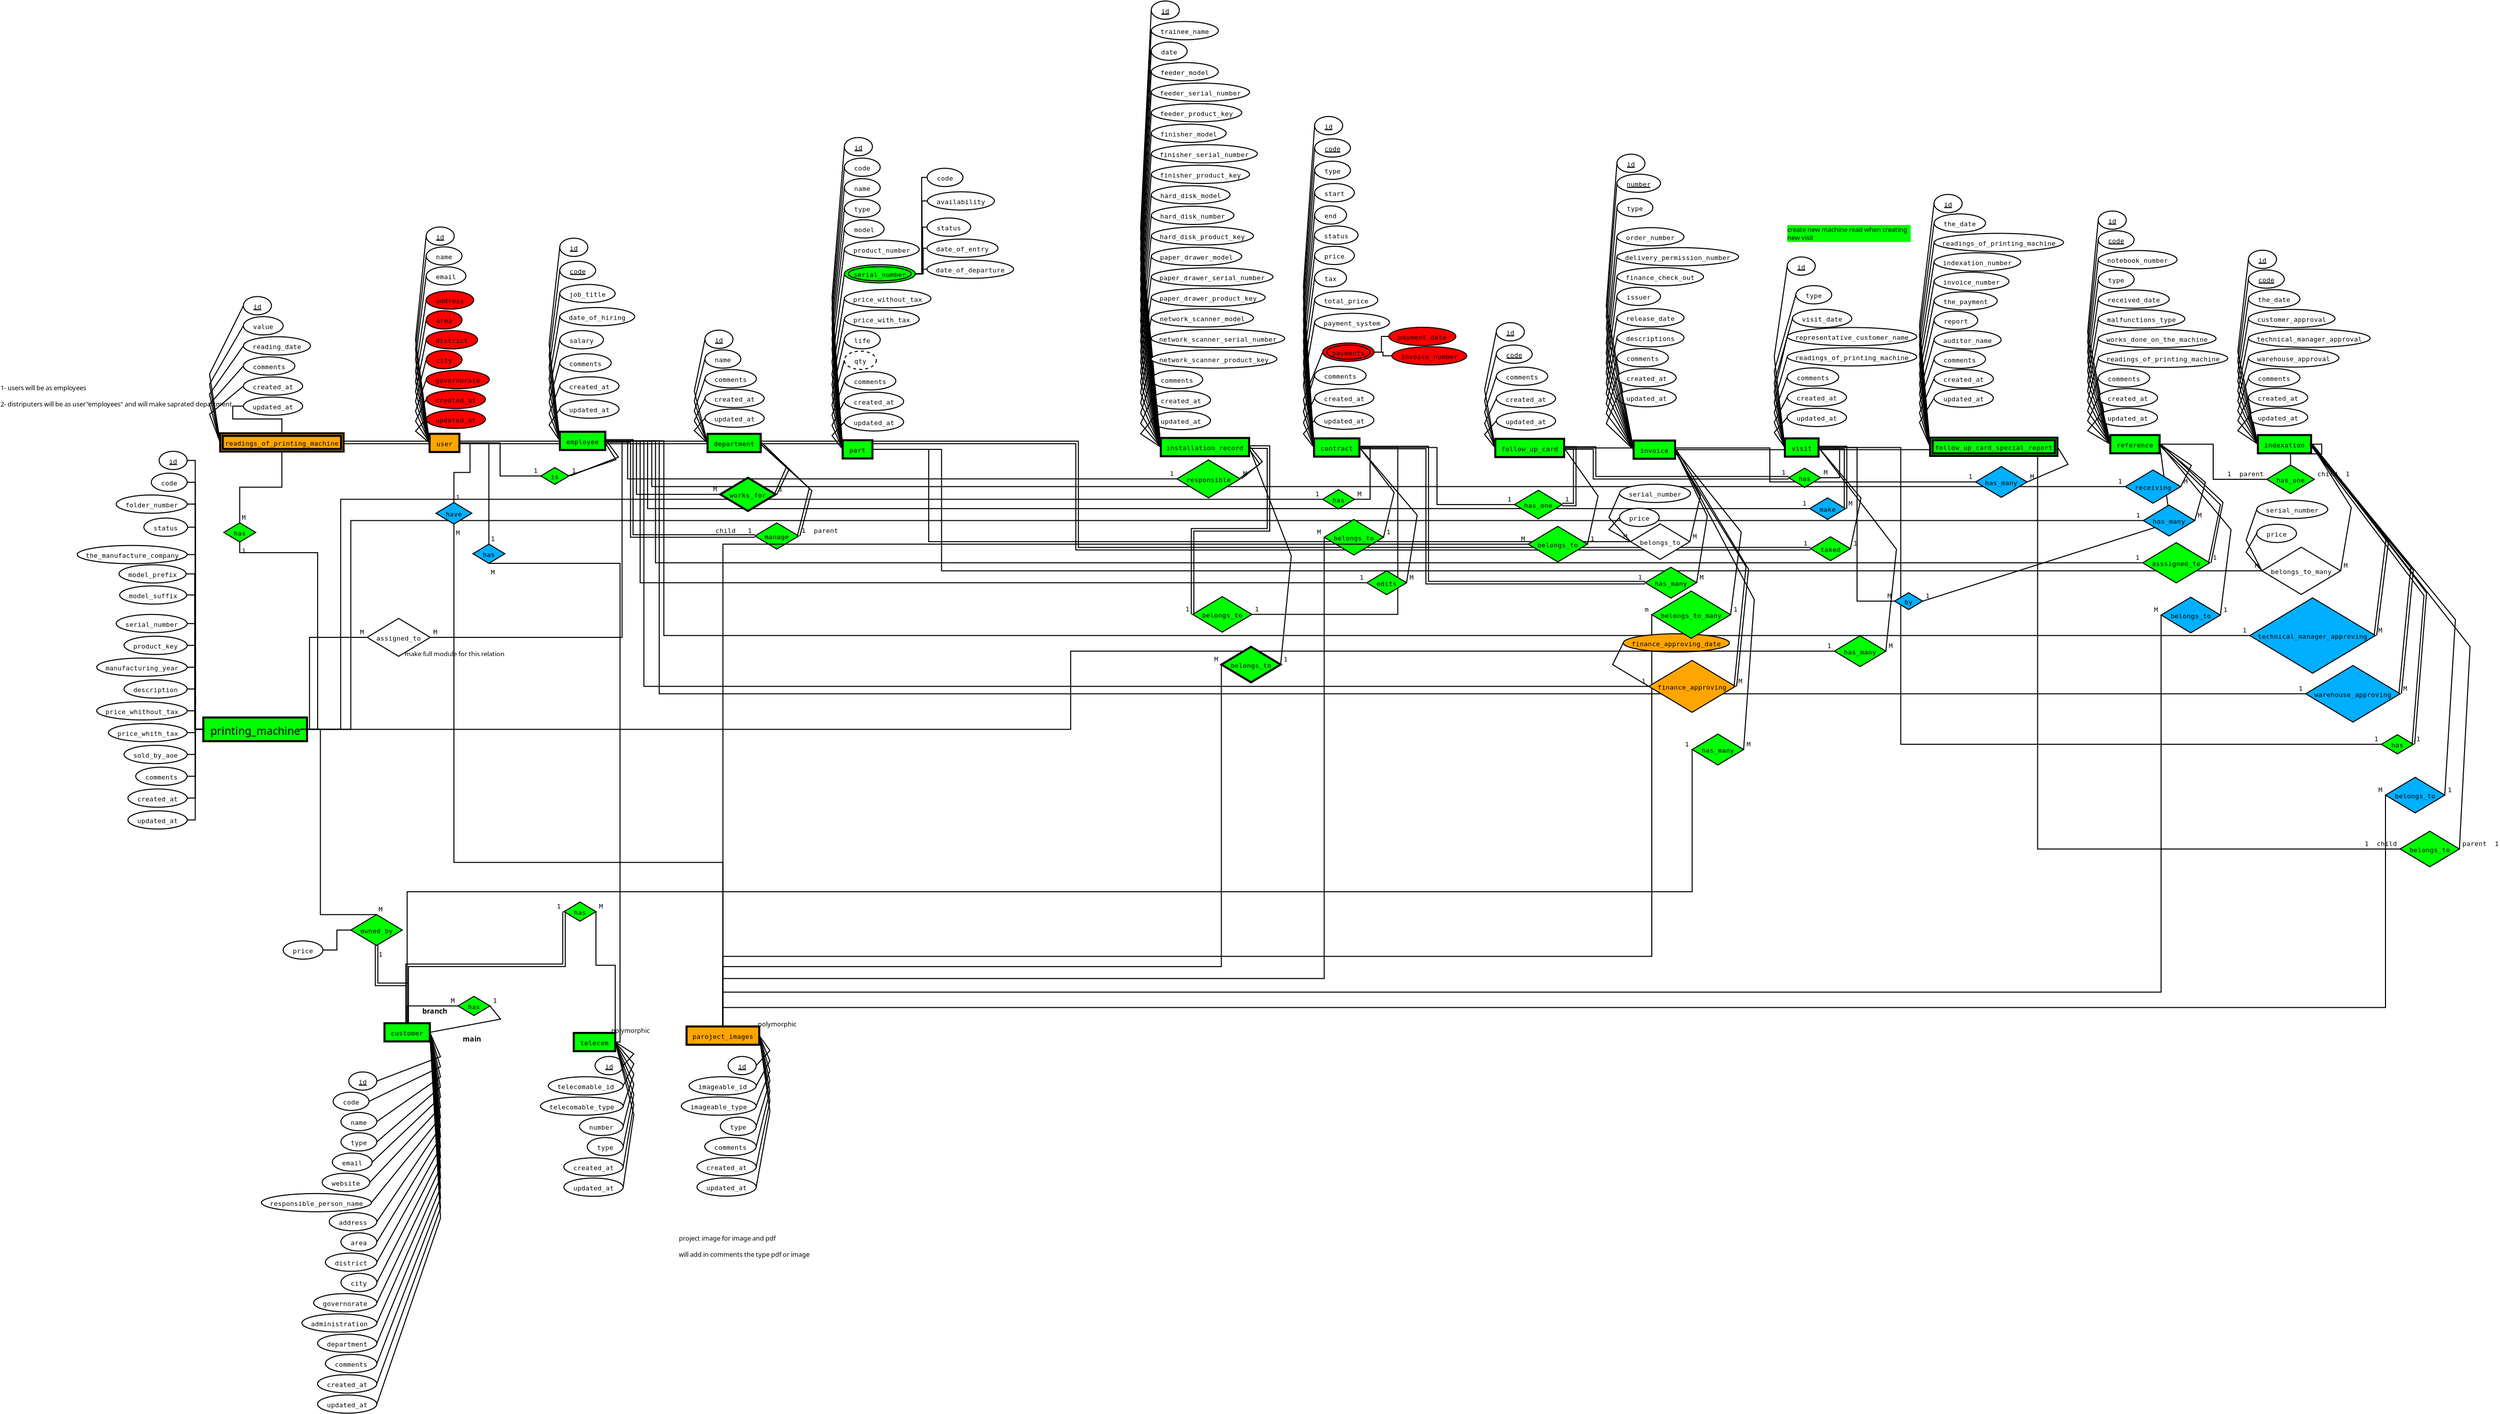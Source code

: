 <?xml version="1.0" encoding="UTF-8"?>
<dia:diagram xmlns:dia="http://www.lysator.liu.se/~alla/dia/">
  <dia:layer name="Background" visible="true" active="true">
    <dia:object type="ER - Entity" version="0" id="O0">
      <dia:attribute name="obj_pos">
        <dia:point val="-30.556,1.546"/>
      </dia:attribute>
      <dia:attribute name="obj_bb">
        <dia:rectangle val="-30.656,1.446;-20.894,3.986"/>
      </dia:attribute>
      <dia:attribute name="elem_corner">
        <dia:point val="-30.556,1.546"/>
      </dia:attribute>
      <dia:attribute name="elem_width">
        <dia:real val="9.562"/>
      </dia:attribute>
      <dia:attribute name="elem_height">
        <dia:real val="2.34"/>
      </dia:attribute>
      <dia:attribute name="border_width">
        <dia:real val="0.2"/>
      </dia:attribute>
      <dia:attribute name="border_color">
        <dia:color val="#000000"/>
      </dia:attribute>
      <dia:attribute name="inner_color">
        <dia:color val="#00ff00"/>
      </dia:attribute>
      <dia:attribute name="name">
        <dia:string>#printing_machine#</dia:string>
      </dia:attribute>
      <dia:attribute name="weak">
        <dia:boolean val="false"/>
      </dia:attribute>
      <dia:attribute name="associative">
        <dia:boolean val="false"/>
      </dia:attribute>
      <dia:attribute name="font">
        <dia:font family="sans" style="0" name="Helvetica"/>
      </dia:attribute>
      <dia:attribute name="font_height">
        <dia:real val="1.34"/>
      </dia:attribute>
    </dia:object>
    <dia:object type="ER - Entity" version="0" id="O1">
      <dia:attribute name="obj_pos">
        <dia:point val="-12.68,31.716"/>
      </dia:attribute>
      <dia:attribute name="obj_bb">
        <dia:rectangle val="-12.78,31.616;-8.1,33.616"/>
      </dia:attribute>
      <dia:attribute name="elem_corner">
        <dia:point val="-12.68,31.716"/>
      </dia:attribute>
      <dia:attribute name="elem_width">
        <dia:real val="4.48"/>
      </dia:attribute>
      <dia:attribute name="elem_height">
        <dia:real val="1.8"/>
      </dia:attribute>
      <dia:attribute name="border_width">
        <dia:real val="0.2"/>
      </dia:attribute>
      <dia:attribute name="border_color">
        <dia:color val="#000000"/>
      </dia:attribute>
      <dia:attribute name="inner_color">
        <dia:color val="#00ff00"/>
      </dia:attribute>
      <dia:attribute name="name">
        <dia:string>#customer#</dia:string>
      </dia:attribute>
      <dia:attribute name="weak">
        <dia:boolean val="false"/>
      </dia:attribute>
      <dia:attribute name="associative">
        <dia:boolean val="false"/>
      </dia:attribute>
      <dia:attribute name="font">
        <dia:font family="monospace" style="0" name="Courier"/>
      </dia:attribute>
      <dia:attribute name="font_height">
        <dia:real val="0.8"/>
      </dia:attribute>
    </dia:object>
    <dia:object type="ER - Entity" version="0" id="O2">
      <dia:attribute name="obj_pos">
        <dia:point val="157.627,-26.329"/>
      </dia:attribute>
      <dia:attribute name="obj_bb">
        <dia:rectangle val="157.527,-26.429;162.592,-24.429"/>
      </dia:attribute>
      <dia:attribute name="elem_corner">
        <dia:point val="157.627,-26.329"/>
      </dia:attribute>
      <dia:attribute name="elem_width">
        <dia:real val="4.865"/>
      </dia:attribute>
      <dia:attribute name="elem_height">
        <dia:real val="1.8"/>
      </dia:attribute>
      <dia:attribute name="border_width">
        <dia:real val="0.2"/>
      </dia:attribute>
      <dia:attribute name="border_color">
        <dia:color val="#000000"/>
      </dia:attribute>
      <dia:attribute name="inner_color">
        <dia:color val="#00ff00"/>
      </dia:attribute>
      <dia:attribute name="name">
        <dia:string>#reference#</dia:string>
      </dia:attribute>
      <dia:attribute name="weak">
        <dia:boolean val="false"/>
      </dia:attribute>
      <dia:attribute name="associative">
        <dia:boolean val="false"/>
      </dia:attribute>
      <dia:attribute name="font">
        <dia:font family="monospace" style="0" name="Courier"/>
      </dia:attribute>
      <dia:attribute name="font_height">
        <dia:real val="0.8"/>
      </dia:attribute>
    </dia:object>
    <dia:object type="ER - Entity" version="0" id="O3">
      <dia:attribute name="obj_pos">
        <dia:point val="172.191,-26.329"/>
      </dia:attribute>
      <dia:attribute name="obj_bb">
        <dia:rectangle val="172.091,-26.429;177.541,-24.429"/>
      </dia:attribute>
      <dia:attribute name="elem_corner">
        <dia:point val="172.191,-26.329"/>
      </dia:attribute>
      <dia:attribute name="elem_width">
        <dia:real val="5.25"/>
      </dia:attribute>
      <dia:attribute name="elem_height">
        <dia:real val="1.8"/>
      </dia:attribute>
      <dia:attribute name="border_width">
        <dia:real val="0.2"/>
      </dia:attribute>
      <dia:attribute name="border_color">
        <dia:color val="#000000"/>
      </dia:attribute>
      <dia:attribute name="inner_color">
        <dia:color val="#00ff00"/>
      </dia:attribute>
      <dia:attribute name="name">
        <dia:string>#indexation#</dia:string>
      </dia:attribute>
      <dia:attribute name="weak">
        <dia:boolean val="false"/>
      </dia:attribute>
      <dia:attribute name="associative">
        <dia:boolean val="false"/>
      </dia:attribute>
      <dia:attribute name="font">
        <dia:font family="monospace" style="0" name="Courier"/>
      </dia:attribute>
      <dia:attribute name="font_height">
        <dia:real val="0.8"/>
      </dia:attribute>
    </dia:object>
    <dia:object type="ER - Attribute" version="0" id="O4">
      <dia:attribute name="obj_pos">
        <dia:point val="-34.915,-24.723"/>
      </dia:attribute>
      <dia:attribute name="obj_bb">
        <dia:rectangle val="-34.965,-24.773;-32.095,-22.873"/>
      </dia:attribute>
      <dia:attribute name="elem_corner">
        <dia:point val="-34.915,-24.723"/>
      </dia:attribute>
      <dia:attribute name="elem_width">
        <dia:real val="2.77"/>
      </dia:attribute>
      <dia:attribute name="elem_height">
        <dia:real val="1.8"/>
      </dia:attribute>
      <dia:attribute name="border_width">
        <dia:real val="0.1"/>
      </dia:attribute>
      <dia:attribute name="border_color">
        <dia:color val="#000000"/>
      </dia:attribute>
      <dia:attribute name="inner_color">
        <dia:color val="#ffffff"/>
      </dia:attribute>
      <dia:attribute name="name">
        <dia:string>#id#</dia:string>
      </dia:attribute>
      <dia:attribute name="key">
        <dia:boolean val="true"/>
      </dia:attribute>
      <dia:attribute name="weak_key">
        <dia:boolean val="false"/>
      </dia:attribute>
      <dia:attribute name="derived">
        <dia:boolean val="false"/>
      </dia:attribute>
      <dia:attribute name="multivalued">
        <dia:boolean val="false"/>
      </dia:attribute>
      <dia:attribute name="font">
        <dia:font family="monospace" style="0" name="Courier"/>
      </dia:attribute>
      <dia:attribute name="font_height">
        <dia:real val="0.8"/>
      </dia:attribute>
    </dia:object>
    <dia:object type="ER - Attribute" version="0" id="O5">
      <dia:attribute name="obj_pos">
        <dia:point val="-43,-15.434"/>
      </dia:attribute>
      <dia:attribute name="obj_bb">
        <dia:rectangle val="-43.05,-15.484;-32.095,-13.584"/>
      </dia:attribute>
      <dia:attribute name="elem_corner">
        <dia:point val="-43,-15.434"/>
      </dia:attribute>
      <dia:attribute name="elem_width">
        <dia:real val="10.855"/>
      </dia:attribute>
      <dia:attribute name="elem_height">
        <dia:real val="1.8"/>
      </dia:attribute>
      <dia:attribute name="border_width">
        <dia:real val="0.1"/>
      </dia:attribute>
      <dia:attribute name="border_color">
        <dia:color val="#000000"/>
      </dia:attribute>
      <dia:attribute name="inner_color">
        <dia:color val="#ffffff"/>
      </dia:attribute>
      <dia:attribute name="name">
        <dia:string>#the_manufacture_company#</dia:string>
      </dia:attribute>
      <dia:attribute name="key">
        <dia:boolean val="false"/>
      </dia:attribute>
      <dia:attribute name="weak_key">
        <dia:boolean val="false"/>
      </dia:attribute>
      <dia:attribute name="derived">
        <dia:boolean val="false"/>
      </dia:attribute>
      <dia:attribute name="multivalued">
        <dia:boolean val="false"/>
      </dia:attribute>
      <dia:attribute name="font">
        <dia:font family="monospace" style="0" name="Courier"/>
      </dia:attribute>
      <dia:attribute name="font_height">
        <dia:real val="0.8"/>
      </dia:attribute>
    </dia:object>
    <dia:object type="ER - Attribute" version="0" id="O6">
      <dia:attribute name="obj_pos">
        <dia:point val="-38.87,-13.53"/>
      </dia:attribute>
      <dia:attribute name="obj_bb">
        <dia:rectangle val="-38.92,-13.581;-32.2,-11.681"/>
      </dia:attribute>
      <dia:attribute name="elem_corner">
        <dia:point val="-38.87,-13.53"/>
      </dia:attribute>
      <dia:attribute name="elem_width">
        <dia:real val="6.62"/>
      </dia:attribute>
      <dia:attribute name="elem_height">
        <dia:real val="1.8"/>
      </dia:attribute>
      <dia:attribute name="border_width">
        <dia:real val="0.1"/>
      </dia:attribute>
      <dia:attribute name="border_color">
        <dia:color val="#000000"/>
      </dia:attribute>
      <dia:attribute name="inner_color">
        <dia:color val="#ffffff"/>
      </dia:attribute>
      <dia:attribute name="name">
        <dia:string>#model_prefix#</dia:string>
      </dia:attribute>
      <dia:attribute name="key">
        <dia:boolean val="false"/>
      </dia:attribute>
      <dia:attribute name="weak_key">
        <dia:boolean val="false"/>
      </dia:attribute>
      <dia:attribute name="derived">
        <dia:boolean val="false"/>
      </dia:attribute>
      <dia:attribute name="multivalued">
        <dia:boolean val="false"/>
      </dia:attribute>
      <dia:attribute name="font">
        <dia:font family="monospace" style="0" name="Courier"/>
      </dia:attribute>
      <dia:attribute name="font_height">
        <dia:real val="0.8"/>
      </dia:attribute>
    </dia:object>
    <dia:object type="ER - Attribute" version="0" id="O7">
      <dia:attribute name="obj_pos">
        <dia:point val="-39.15,-8.627"/>
      </dia:attribute>
      <dia:attribute name="obj_bb">
        <dia:rectangle val="-39.2,-8.677;-32.095,-6.777"/>
      </dia:attribute>
      <dia:attribute name="elem_corner">
        <dia:point val="-39.15,-8.627"/>
      </dia:attribute>
      <dia:attribute name="elem_width">
        <dia:real val="7.005"/>
      </dia:attribute>
      <dia:attribute name="elem_height">
        <dia:real val="1.8"/>
      </dia:attribute>
      <dia:attribute name="border_width">
        <dia:real val="0.1"/>
      </dia:attribute>
      <dia:attribute name="border_color">
        <dia:color val="#000000"/>
      </dia:attribute>
      <dia:attribute name="inner_color">
        <dia:color val="#ffffff"/>
      </dia:attribute>
      <dia:attribute name="name">
        <dia:string>#serial_number#</dia:string>
      </dia:attribute>
      <dia:attribute name="key">
        <dia:boolean val="false"/>
      </dia:attribute>
      <dia:attribute name="weak_key">
        <dia:boolean val="false"/>
      </dia:attribute>
      <dia:attribute name="derived">
        <dia:boolean val="false"/>
      </dia:attribute>
      <dia:attribute name="multivalued">
        <dia:boolean val="false"/>
      </dia:attribute>
      <dia:attribute name="font">
        <dia:font family="monospace" style="0" name="Courier"/>
      </dia:attribute>
      <dia:attribute name="font_height">
        <dia:real val="0.8"/>
      </dia:attribute>
    </dia:object>
    <dia:object type="ER - Attribute" version="0" id="O8">
      <dia:attribute name="obj_pos">
        <dia:point val="-35.685,-22.569"/>
      </dia:attribute>
      <dia:attribute name="obj_bb">
        <dia:rectangle val="-35.735,-22.619;-32.095,-20.719"/>
      </dia:attribute>
      <dia:attribute name="elem_corner">
        <dia:point val="-35.685,-22.569"/>
      </dia:attribute>
      <dia:attribute name="elem_width">
        <dia:real val="3.54"/>
      </dia:attribute>
      <dia:attribute name="elem_height">
        <dia:real val="1.8"/>
      </dia:attribute>
      <dia:attribute name="border_width">
        <dia:real val="0.1"/>
      </dia:attribute>
      <dia:attribute name="border_color">
        <dia:color val="#000000"/>
      </dia:attribute>
      <dia:attribute name="inner_color">
        <dia:color val="#ffffff"/>
      </dia:attribute>
      <dia:attribute name="name">
        <dia:string>#code#</dia:string>
      </dia:attribute>
      <dia:attribute name="key">
        <dia:boolean val="false"/>
      </dia:attribute>
      <dia:attribute name="weak_key">
        <dia:boolean val="false"/>
      </dia:attribute>
      <dia:attribute name="derived">
        <dia:boolean val="false"/>
      </dia:attribute>
      <dia:attribute name="multivalued">
        <dia:boolean val="false"/>
      </dia:attribute>
      <dia:attribute name="font">
        <dia:font family="monospace" style="0" name="Courier"/>
      </dia:attribute>
      <dia:attribute name="font_height">
        <dia:real val="0.8"/>
      </dia:attribute>
    </dia:object>
    <dia:object type="ER - Attribute" version="0" id="O9">
      <dia:attribute name="obj_pos">
        <dia:point val="-38.38,-2.167"/>
      </dia:attribute>
      <dia:attribute name="obj_bb">
        <dia:rectangle val="-38.43,-2.217;-32.095,-0.317"/>
      </dia:attribute>
      <dia:attribute name="elem_corner">
        <dia:point val="-38.38,-2.167"/>
      </dia:attribute>
      <dia:attribute name="elem_width">
        <dia:real val="6.235"/>
      </dia:attribute>
      <dia:attribute name="elem_height">
        <dia:real val="1.8"/>
      </dia:attribute>
      <dia:attribute name="border_width">
        <dia:real val="0.1"/>
      </dia:attribute>
      <dia:attribute name="border_color">
        <dia:color val="#000000"/>
      </dia:attribute>
      <dia:attribute name="inner_color">
        <dia:color val="#ffffff"/>
      </dia:attribute>
      <dia:attribute name="name">
        <dia:string>#description#</dia:string>
      </dia:attribute>
      <dia:attribute name="key">
        <dia:boolean val="false"/>
      </dia:attribute>
      <dia:attribute name="weak_key">
        <dia:boolean val="false"/>
      </dia:attribute>
      <dia:attribute name="derived">
        <dia:boolean val="false"/>
      </dia:attribute>
      <dia:attribute name="multivalued">
        <dia:boolean val="false"/>
      </dia:attribute>
      <dia:attribute name="font">
        <dia:font family="monospace" style="0" name="Courier"/>
      </dia:attribute>
      <dia:attribute name="font_height">
        <dia:real val="0.8"/>
      </dia:attribute>
    </dia:object>
    <dia:object type="ER - Attribute" version="0" id="O10">
      <dia:attribute name="obj_pos">
        <dia:point val="-37.225,6.447"/>
      </dia:attribute>
      <dia:attribute name="obj_bb">
        <dia:rectangle val="-37.275,6.397;-32.095,8.297"/>
      </dia:attribute>
      <dia:attribute name="elem_corner">
        <dia:point val="-37.225,6.447"/>
      </dia:attribute>
      <dia:attribute name="elem_width">
        <dia:real val="5.08"/>
      </dia:attribute>
      <dia:attribute name="elem_height">
        <dia:real val="1.8"/>
      </dia:attribute>
      <dia:attribute name="border_width">
        <dia:real val="0.1"/>
      </dia:attribute>
      <dia:attribute name="border_color">
        <dia:color val="#000000"/>
      </dia:attribute>
      <dia:attribute name="inner_color">
        <dia:color val="#ffffff"/>
      </dia:attribute>
      <dia:attribute name="name">
        <dia:string>#comments#</dia:string>
      </dia:attribute>
      <dia:attribute name="key">
        <dia:boolean val="false"/>
      </dia:attribute>
      <dia:attribute name="weak_key">
        <dia:boolean val="false"/>
      </dia:attribute>
      <dia:attribute name="derived">
        <dia:boolean val="false"/>
      </dia:attribute>
      <dia:attribute name="multivalued">
        <dia:boolean val="false"/>
      </dia:attribute>
      <dia:attribute name="font">
        <dia:font family="monospace" style="0" name="Courier"/>
      </dia:attribute>
      <dia:attribute name="font_height">
        <dia:real val="0.8"/>
      </dia:attribute>
    </dia:object>
    <dia:object type="ER - Participation" version="1" id="O11">
      <dia:attribute name="obj_pos">
        <dia:point val="-32.145,-23.823"/>
      </dia:attribute>
      <dia:attribute name="obj_bb">
        <dia:rectangle val="-32.195,-23.873;-30.506,2.766"/>
      </dia:attribute>
      <dia:attribute name="orth_points">
        <dia:point val="-32.145,-23.823"/>
        <dia:point val="-31.351,-23.823"/>
        <dia:point val="-31.351,2.716"/>
        <dia:point val="-30.556,2.716"/>
      </dia:attribute>
      <dia:attribute name="orth_orient">
        <dia:enum val="0"/>
        <dia:enum val="1"/>
        <dia:enum val="0"/>
      </dia:attribute>
      <dia:attribute name="autorouting">
        <dia:boolean val="true"/>
      </dia:attribute>
      <dia:attribute name="total">
        <dia:boolean val="false"/>
      </dia:attribute>
      <dia:connections>
        <dia:connection handle="0" to="O4" connection="4"/>
        <dia:connection handle="1" to="O0" connection="3"/>
      </dia:connections>
    </dia:object>
    <dia:object type="ER - Participation" version="1" id="O12">
      <dia:attribute name="obj_pos">
        <dia:point val="-32.145,-14.534"/>
      </dia:attribute>
      <dia:attribute name="obj_bb">
        <dia:rectangle val="-32.195,-14.584;-30.506,2.766"/>
      </dia:attribute>
      <dia:attribute name="orth_points">
        <dia:point val="-32.145,-14.534"/>
        <dia:point val="-31.351,-14.534"/>
        <dia:point val="-31.351,2.716"/>
        <dia:point val="-30.556,2.716"/>
      </dia:attribute>
      <dia:attribute name="orth_orient">
        <dia:enum val="0"/>
        <dia:enum val="1"/>
        <dia:enum val="0"/>
      </dia:attribute>
      <dia:attribute name="autorouting">
        <dia:boolean val="true"/>
      </dia:attribute>
      <dia:attribute name="total">
        <dia:boolean val="false"/>
      </dia:attribute>
      <dia:connections>
        <dia:connection handle="0" to="O5" connection="4"/>
        <dia:connection handle="1" to="O0" connection="3"/>
      </dia:connections>
    </dia:object>
    <dia:object type="ER - Participation" version="1" id="O13">
      <dia:attribute name="obj_pos">
        <dia:point val="-32.25,-12.63"/>
      </dia:attribute>
      <dia:attribute name="obj_bb">
        <dia:rectangle val="-32.3,-12.681;-30.506,2.766"/>
      </dia:attribute>
      <dia:attribute name="orth_points">
        <dia:point val="-32.25,-12.63"/>
        <dia:point val="-31.403,-12.63"/>
        <dia:point val="-31.403,2.716"/>
        <dia:point val="-30.556,2.716"/>
      </dia:attribute>
      <dia:attribute name="orth_orient">
        <dia:enum val="0"/>
        <dia:enum val="1"/>
        <dia:enum val="0"/>
      </dia:attribute>
      <dia:attribute name="autorouting">
        <dia:boolean val="true"/>
      </dia:attribute>
      <dia:attribute name="total">
        <dia:boolean val="false"/>
      </dia:attribute>
      <dia:connections>
        <dia:connection handle="0" to="O6" connection="4"/>
        <dia:connection handle="1" to="O0" connection="3"/>
      </dia:connections>
    </dia:object>
    <dia:object type="ER - Participation" version="1" id="O14">
      <dia:attribute name="obj_pos">
        <dia:point val="-32.145,-7.727"/>
      </dia:attribute>
      <dia:attribute name="obj_bb">
        <dia:rectangle val="-32.195,-7.777;-30.506,2.766"/>
      </dia:attribute>
      <dia:attribute name="orth_points">
        <dia:point val="-32.145,-7.727"/>
        <dia:point val="-31.351,-7.727"/>
        <dia:point val="-31.351,2.716"/>
        <dia:point val="-30.556,2.716"/>
      </dia:attribute>
      <dia:attribute name="orth_orient">
        <dia:enum val="0"/>
        <dia:enum val="1"/>
        <dia:enum val="0"/>
      </dia:attribute>
      <dia:attribute name="autorouting">
        <dia:boolean val="true"/>
      </dia:attribute>
      <dia:attribute name="total">
        <dia:boolean val="false"/>
      </dia:attribute>
      <dia:connections>
        <dia:connection handle="0" to="O7" connection="4"/>
        <dia:connection handle="1" to="O0" connection="3"/>
      </dia:connections>
    </dia:object>
    <dia:object type="ER - Participation" version="1" id="O15">
      <dia:attribute name="obj_pos">
        <dia:point val="-32.145,-21.669"/>
      </dia:attribute>
      <dia:attribute name="obj_bb">
        <dia:rectangle val="-32.195,-21.719;-30.506,2.766"/>
      </dia:attribute>
      <dia:attribute name="orth_points">
        <dia:point val="-32.145,-21.669"/>
        <dia:point val="-31.351,-21.669"/>
        <dia:point val="-31.351,2.716"/>
        <dia:point val="-30.556,2.716"/>
      </dia:attribute>
      <dia:attribute name="orth_orient">
        <dia:enum val="0"/>
        <dia:enum val="1"/>
        <dia:enum val="0"/>
      </dia:attribute>
      <dia:attribute name="autorouting">
        <dia:boolean val="true"/>
      </dia:attribute>
      <dia:attribute name="total">
        <dia:boolean val="false"/>
      </dia:attribute>
      <dia:connections>
        <dia:connection handle="0" to="O8" connection="4"/>
        <dia:connection handle="1" to="O0" connection="3"/>
      </dia:connections>
    </dia:object>
    <dia:object type="ER - Participation" version="1" id="O16">
      <dia:attribute name="obj_pos">
        <dia:point val="-32.145,-1.267"/>
      </dia:attribute>
      <dia:attribute name="obj_bb">
        <dia:rectangle val="-32.195,-1.317;-30.506,2.766"/>
      </dia:attribute>
      <dia:attribute name="orth_points">
        <dia:point val="-32.145,-1.267"/>
        <dia:point val="-31.351,-1.267"/>
        <dia:point val="-31.351,2.716"/>
        <dia:point val="-30.556,2.716"/>
      </dia:attribute>
      <dia:attribute name="orth_orient">
        <dia:enum val="0"/>
        <dia:enum val="1"/>
        <dia:enum val="0"/>
      </dia:attribute>
      <dia:attribute name="autorouting">
        <dia:boolean val="true"/>
      </dia:attribute>
      <dia:attribute name="total">
        <dia:boolean val="false"/>
      </dia:attribute>
      <dia:connections>
        <dia:connection handle="0" to="O9" connection="4"/>
        <dia:connection handle="1" to="O0" connection="3"/>
      </dia:connections>
    </dia:object>
    <dia:object type="ER - Participation" version="1" id="O17">
      <dia:attribute name="obj_pos">
        <dia:point val="-32.145,7.347"/>
      </dia:attribute>
      <dia:attribute name="obj_bb">
        <dia:rectangle val="-32.195,2.666;-30.506,7.397"/>
      </dia:attribute>
      <dia:attribute name="orth_points">
        <dia:point val="-32.145,7.347"/>
        <dia:point val="-31.351,7.347"/>
        <dia:point val="-31.351,2.716"/>
        <dia:point val="-30.556,2.716"/>
      </dia:attribute>
      <dia:attribute name="orth_orient">
        <dia:enum val="0"/>
        <dia:enum val="1"/>
        <dia:enum val="0"/>
      </dia:attribute>
      <dia:attribute name="autorouting">
        <dia:boolean val="true"/>
      </dia:attribute>
      <dia:attribute name="total">
        <dia:boolean val="false"/>
      </dia:attribute>
      <dia:connections>
        <dia:connection handle="0" to="O10" connection="4"/>
        <dia:connection handle="1" to="O0" connection="3"/>
      </dia:connections>
    </dia:object>
    <dia:object type="ER - Attribute" version="0" id="O18">
      <dia:attribute name="obj_pos">
        <dia:point val="-41.075,-4.32"/>
      </dia:attribute>
      <dia:attribute name="obj_bb">
        <dia:rectangle val="-41.125,-4.37;-32.095,-2.47"/>
      </dia:attribute>
      <dia:attribute name="elem_corner">
        <dia:point val="-41.075,-4.32"/>
      </dia:attribute>
      <dia:attribute name="elem_width">
        <dia:real val="8.93"/>
      </dia:attribute>
      <dia:attribute name="elem_height">
        <dia:real val="1.8"/>
      </dia:attribute>
      <dia:attribute name="border_width">
        <dia:real val="0.1"/>
      </dia:attribute>
      <dia:attribute name="border_color">
        <dia:color val="#000000"/>
      </dia:attribute>
      <dia:attribute name="inner_color">
        <dia:color val="#ffffff"/>
      </dia:attribute>
      <dia:attribute name="name">
        <dia:string>#manufacturing_year#</dia:string>
      </dia:attribute>
      <dia:attribute name="key">
        <dia:boolean val="false"/>
      </dia:attribute>
      <dia:attribute name="weak_key">
        <dia:boolean val="false"/>
      </dia:attribute>
      <dia:attribute name="derived">
        <dia:boolean val="false"/>
      </dia:attribute>
      <dia:attribute name="multivalued">
        <dia:boolean val="false"/>
      </dia:attribute>
      <dia:attribute name="font">
        <dia:font family="monospace" style="0" name="Courier"/>
      </dia:attribute>
      <dia:attribute name="font_height">
        <dia:real val="0.8"/>
      </dia:attribute>
    </dia:object>
    <dia:object type="ER - Participation" version="1" id="O19">
      <dia:attribute name="obj_pos">
        <dia:point val="-32.145,-3.42"/>
      </dia:attribute>
      <dia:attribute name="obj_bb">
        <dia:rectangle val="-32.195,-3.47;-30.506,2.766"/>
      </dia:attribute>
      <dia:attribute name="orth_points">
        <dia:point val="-32.145,-3.42"/>
        <dia:point val="-31.351,-3.42"/>
        <dia:point val="-31.351,2.716"/>
        <dia:point val="-30.556,2.716"/>
      </dia:attribute>
      <dia:attribute name="orth_orient">
        <dia:enum val="0"/>
        <dia:enum val="1"/>
        <dia:enum val="0"/>
      </dia:attribute>
      <dia:attribute name="autorouting">
        <dia:boolean val="true"/>
      </dia:attribute>
      <dia:attribute name="total">
        <dia:boolean val="false"/>
      </dia:attribute>
      <dia:connections>
        <dia:connection handle="0" to="O18" connection="4"/>
        <dia:connection handle="1" to="O0" connection="3"/>
      </dia:connections>
    </dia:object>
    <dia:object type="ER - Attribute" version="0" id="O20">
      <dia:attribute name="obj_pos">
        <dia:point val="-41.075,-0.013"/>
      </dia:attribute>
      <dia:attribute name="obj_bb">
        <dia:rectangle val="-41.125,-0.063;-32.095,1.837"/>
      </dia:attribute>
      <dia:attribute name="elem_corner">
        <dia:point val="-41.075,-0.013"/>
      </dia:attribute>
      <dia:attribute name="elem_width">
        <dia:real val="8.93"/>
      </dia:attribute>
      <dia:attribute name="elem_height">
        <dia:real val="1.8"/>
      </dia:attribute>
      <dia:attribute name="border_width">
        <dia:real val="0.1"/>
      </dia:attribute>
      <dia:attribute name="border_color">
        <dia:color val="#000000"/>
      </dia:attribute>
      <dia:attribute name="inner_color">
        <dia:color val="#ffffff"/>
      </dia:attribute>
      <dia:attribute name="name">
        <dia:string>#price_whithout_tax#</dia:string>
      </dia:attribute>
      <dia:attribute name="key">
        <dia:boolean val="false"/>
      </dia:attribute>
      <dia:attribute name="weak_key">
        <dia:boolean val="false"/>
      </dia:attribute>
      <dia:attribute name="derived">
        <dia:boolean val="false"/>
      </dia:attribute>
      <dia:attribute name="multivalued">
        <dia:boolean val="false"/>
      </dia:attribute>
      <dia:attribute name="font">
        <dia:font family="monospace" style="0" name="Courier"/>
      </dia:attribute>
      <dia:attribute name="font_height">
        <dia:real val="0.8"/>
      </dia:attribute>
    </dia:object>
    <dia:object type="ER - Participation" version="1" id="O21">
      <dia:attribute name="obj_pos">
        <dia:point val="-32.145,0.887"/>
      </dia:attribute>
      <dia:attribute name="obj_bb">
        <dia:rectangle val="-32.195,0.837;-30.506,2.766"/>
      </dia:attribute>
      <dia:attribute name="orth_points">
        <dia:point val="-32.145,0.887"/>
        <dia:point val="-31.351,0.887"/>
        <dia:point val="-31.351,2.716"/>
        <dia:point val="-30.556,2.716"/>
      </dia:attribute>
      <dia:attribute name="orth_orient">
        <dia:enum val="0"/>
        <dia:enum val="1"/>
        <dia:enum val="0"/>
      </dia:attribute>
      <dia:attribute name="autorouting">
        <dia:boolean val="true"/>
      </dia:attribute>
      <dia:attribute name="total">
        <dia:boolean val="false"/>
      </dia:attribute>
      <dia:connections>
        <dia:connection handle="0" to="O20" connection="4"/>
        <dia:connection handle="1" to="O0" connection="3"/>
      </dia:connections>
    </dia:object>
    <dia:object type="ER - Attribute" version="0" id="O22">
      <dia:attribute name="obj_pos">
        <dia:point val="-16.203,36.527"/>
      </dia:attribute>
      <dia:attribute name="obj_bb">
        <dia:rectangle val="-16.253,36.477;-13.383,38.377"/>
      </dia:attribute>
      <dia:attribute name="elem_corner">
        <dia:point val="-16.203,36.527"/>
      </dia:attribute>
      <dia:attribute name="elem_width">
        <dia:real val="2.77"/>
      </dia:attribute>
      <dia:attribute name="elem_height">
        <dia:real val="1.8"/>
      </dia:attribute>
      <dia:attribute name="border_width">
        <dia:real val="0.1"/>
      </dia:attribute>
      <dia:attribute name="border_color">
        <dia:color val="#000000"/>
      </dia:attribute>
      <dia:attribute name="inner_color">
        <dia:color val="#ffffff"/>
      </dia:attribute>
      <dia:attribute name="name">
        <dia:string>#id#</dia:string>
      </dia:attribute>
      <dia:attribute name="key">
        <dia:boolean val="true"/>
      </dia:attribute>
      <dia:attribute name="weak_key">
        <dia:boolean val="false"/>
      </dia:attribute>
      <dia:attribute name="derived">
        <dia:boolean val="false"/>
      </dia:attribute>
      <dia:attribute name="multivalued">
        <dia:boolean val="false"/>
      </dia:attribute>
      <dia:attribute name="font">
        <dia:font family="monospace" style="0" name="Courier"/>
      </dia:attribute>
      <dia:attribute name="font_height">
        <dia:real val="0.8"/>
      </dia:attribute>
    </dia:object>
    <dia:object type="ER - Attribute" version="0" id="O23">
      <dia:attribute name="obj_pos">
        <dia:point val="-16.973,40.527"/>
      </dia:attribute>
      <dia:attribute name="obj_bb">
        <dia:rectangle val="-17.023,40.477;-13.383,42.377"/>
      </dia:attribute>
      <dia:attribute name="elem_corner">
        <dia:point val="-16.973,40.527"/>
      </dia:attribute>
      <dia:attribute name="elem_width">
        <dia:real val="3.54"/>
      </dia:attribute>
      <dia:attribute name="elem_height">
        <dia:real val="1.8"/>
      </dia:attribute>
      <dia:attribute name="border_width">
        <dia:real val="0.1"/>
      </dia:attribute>
      <dia:attribute name="border_color">
        <dia:color val="#000000"/>
      </dia:attribute>
      <dia:attribute name="inner_color">
        <dia:color val="#ffffff"/>
      </dia:attribute>
      <dia:attribute name="name">
        <dia:string>#name#</dia:string>
      </dia:attribute>
      <dia:attribute name="key">
        <dia:boolean val="false"/>
      </dia:attribute>
      <dia:attribute name="weak_key">
        <dia:boolean val="false"/>
      </dia:attribute>
      <dia:attribute name="derived">
        <dia:boolean val="false"/>
      </dia:attribute>
      <dia:attribute name="multivalued">
        <dia:boolean val="false"/>
      </dia:attribute>
      <dia:attribute name="font">
        <dia:font family="monospace" style="0" name="Courier"/>
      </dia:attribute>
      <dia:attribute name="font_height">
        <dia:real val="0.8"/>
      </dia:attribute>
    </dia:object>
    <dia:object type="ER - Attribute" version="0" id="O24">
      <dia:attribute name="obj_pos">
        <dia:point val="-16.973,42.527"/>
      </dia:attribute>
      <dia:attribute name="obj_bb">
        <dia:rectangle val="-17.023,42.477;-13.383,44.377"/>
      </dia:attribute>
      <dia:attribute name="elem_corner">
        <dia:point val="-16.973,42.527"/>
      </dia:attribute>
      <dia:attribute name="elem_width">
        <dia:real val="3.54"/>
      </dia:attribute>
      <dia:attribute name="elem_height">
        <dia:real val="1.8"/>
      </dia:attribute>
      <dia:attribute name="border_width">
        <dia:real val="0.1"/>
      </dia:attribute>
      <dia:attribute name="border_color">
        <dia:color val="#000000"/>
      </dia:attribute>
      <dia:attribute name="inner_color">
        <dia:color val="#ffffff"/>
      </dia:attribute>
      <dia:attribute name="name">
        <dia:string>#type#</dia:string>
      </dia:attribute>
      <dia:attribute name="key">
        <dia:boolean val="false"/>
      </dia:attribute>
      <dia:attribute name="weak_key">
        <dia:boolean val="false"/>
      </dia:attribute>
      <dia:attribute name="derived">
        <dia:boolean val="false"/>
      </dia:attribute>
      <dia:attribute name="multivalued">
        <dia:boolean val="false"/>
      </dia:attribute>
      <dia:attribute name="font">
        <dia:font family="monospace" style="0" name="Courier"/>
      </dia:attribute>
      <dia:attribute name="font_height">
        <dia:real val="0.8"/>
      </dia:attribute>
    </dia:object>
    <dia:object type="ER - Entity" version="0" id="O25">
      <dia:attribute name="obj_pos">
        <dia:point val="6,32.678"/>
      </dia:attribute>
      <dia:attribute name="obj_bb">
        <dia:rectangle val="5.9,32.578;10.195,34.578"/>
      </dia:attribute>
      <dia:attribute name="elem_corner">
        <dia:point val="6,32.678"/>
      </dia:attribute>
      <dia:attribute name="elem_width">
        <dia:real val="4.095"/>
      </dia:attribute>
      <dia:attribute name="elem_height">
        <dia:real val="1.8"/>
      </dia:attribute>
      <dia:attribute name="border_width">
        <dia:real val="0.2"/>
      </dia:attribute>
      <dia:attribute name="border_color">
        <dia:color val="#000000"/>
      </dia:attribute>
      <dia:attribute name="inner_color">
        <dia:color val="#00ff00"/>
      </dia:attribute>
      <dia:attribute name="name">
        <dia:string>#telecom#</dia:string>
      </dia:attribute>
      <dia:attribute name="weak">
        <dia:boolean val="false"/>
      </dia:attribute>
      <dia:attribute name="associative">
        <dia:boolean val="false"/>
      </dia:attribute>
      <dia:attribute name="font">
        <dia:font family="monospace" style="0" name="Courier"/>
      </dia:attribute>
      <dia:attribute name="font_height">
        <dia:real val="0.8"/>
      </dia:attribute>
    </dia:object>
    <dia:object type="ER - Entity" version="0" id="O26">
      <dia:attribute name="obj_pos">
        <dia:point val="-28.891,-26.502"/>
      </dia:attribute>
      <dia:attribute name="obj_bb">
        <dia:rectangle val="-28.991,-26.602;-16.611,-24.602"/>
      </dia:attribute>
      <dia:attribute name="elem_corner">
        <dia:point val="-28.891,-26.502"/>
      </dia:attribute>
      <dia:attribute name="elem_width">
        <dia:real val="12.18"/>
      </dia:attribute>
      <dia:attribute name="elem_height">
        <dia:real val="1.8"/>
      </dia:attribute>
      <dia:attribute name="border_width">
        <dia:real val="0.2"/>
      </dia:attribute>
      <dia:attribute name="border_color">
        <dia:color val="#000000"/>
      </dia:attribute>
      <dia:attribute name="inner_color">
        <dia:color val="#ffa500"/>
      </dia:attribute>
      <dia:attribute name="name">
        <dia:string>#readings_of_printing_machine#</dia:string>
      </dia:attribute>
      <dia:attribute name="weak">
        <dia:boolean val="true"/>
      </dia:attribute>
      <dia:attribute name="associative">
        <dia:boolean val="false"/>
      </dia:attribute>
      <dia:attribute name="font">
        <dia:font family="monospace" style="0" name="Courier"/>
      </dia:attribute>
      <dia:attribute name="font_height">
        <dia:real val="0.8"/>
      </dia:attribute>
    </dia:object>
    <dia:object type="ER - Attribute" version="0" id="O27">
      <dia:attribute name="obj_pos">
        <dia:point val="-26.602,-39.996"/>
      </dia:attribute>
      <dia:attribute name="obj_bb">
        <dia:rectangle val="-26.651,-40.046;-23.782,-38.146"/>
      </dia:attribute>
      <dia:attribute name="elem_corner">
        <dia:point val="-26.602,-39.996"/>
      </dia:attribute>
      <dia:attribute name="elem_width">
        <dia:real val="2.77"/>
      </dia:attribute>
      <dia:attribute name="elem_height">
        <dia:real val="1.8"/>
      </dia:attribute>
      <dia:attribute name="border_width">
        <dia:real val="0.1"/>
      </dia:attribute>
      <dia:attribute name="border_color">
        <dia:color val="#000000"/>
      </dia:attribute>
      <dia:attribute name="inner_color">
        <dia:color val="#ffffff"/>
      </dia:attribute>
      <dia:attribute name="name">
        <dia:string>#id#</dia:string>
      </dia:attribute>
      <dia:attribute name="key">
        <dia:boolean val="true"/>
      </dia:attribute>
      <dia:attribute name="weak_key">
        <dia:boolean val="false"/>
      </dia:attribute>
      <dia:attribute name="derived">
        <dia:boolean val="false"/>
      </dia:attribute>
      <dia:attribute name="multivalued">
        <dia:boolean val="false"/>
      </dia:attribute>
      <dia:attribute name="font">
        <dia:font family="monospace" style="0" name="Courier"/>
      </dia:attribute>
      <dia:attribute name="font_height">
        <dia:real val="0.8"/>
      </dia:attribute>
    </dia:object>
    <dia:object type="ER - Participation" version="1" id="O28">
      <dia:attribute name="obj_pos">
        <dia:point val="-26.602,-39.096"/>
      </dia:attribute>
      <dia:attribute name="obj_bb">
        <dia:rectangle val="-29.991,-39.146;-26.552,-25.552"/>
      </dia:attribute>
      <dia:attribute name="orth_points">
        <dia:point val="-26.602,-39.096"/>
        <dia:point val="-29.941,-39.096"/>
        <dia:point val="-29.941,-25.602"/>
        <dia:point val="-28.891,-25.602"/>
      </dia:attribute>
      <dia:attribute name="orth_orient">
        <dia:enum val="0"/>
        <dia:enum val="1"/>
        <dia:enum val="0"/>
      </dia:attribute>
      <dia:attribute name="autorouting">
        <dia:boolean val="true"/>
      </dia:attribute>
      <dia:attribute name="total">
        <dia:boolean val="false"/>
      </dia:attribute>
      <dia:connections>
        <dia:connection handle="0" to="O27" connection="3"/>
        <dia:connection handle="1" to="O26" connection="3"/>
      </dia:connections>
    </dia:object>
    <dia:object type="ER - Attribute" version="0" id="O29">
      <dia:attribute name="obj_pos">
        <dia:point val="-37.995,8.6"/>
      </dia:attribute>
      <dia:attribute name="obj_bb">
        <dia:rectangle val="-38.045,8.55;-32.095,10.45"/>
      </dia:attribute>
      <dia:attribute name="elem_corner">
        <dia:point val="-37.995,8.6"/>
      </dia:attribute>
      <dia:attribute name="elem_width">
        <dia:real val="5.85"/>
      </dia:attribute>
      <dia:attribute name="elem_height">
        <dia:real val="1.8"/>
      </dia:attribute>
      <dia:attribute name="border_width">
        <dia:real val="0.1"/>
      </dia:attribute>
      <dia:attribute name="border_color">
        <dia:color val="#000000"/>
      </dia:attribute>
      <dia:attribute name="inner_color">
        <dia:color val="#ffffff"/>
      </dia:attribute>
      <dia:attribute name="name">
        <dia:string>#created_at#</dia:string>
      </dia:attribute>
      <dia:attribute name="key">
        <dia:boolean val="false"/>
      </dia:attribute>
      <dia:attribute name="weak_key">
        <dia:boolean val="false"/>
      </dia:attribute>
      <dia:attribute name="derived">
        <dia:boolean val="false"/>
      </dia:attribute>
      <dia:attribute name="multivalued">
        <dia:boolean val="false"/>
      </dia:attribute>
      <dia:attribute name="font">
        <dia:font family="monospace" style="0" name="Courier"/>
      </dia:attribute>
      <dia:attribute name="font_height">
        <dia:real val="0.8"/>
      </dia:attribute>
    </dia:object>
    <dia:object type="ER - Participation" version="1" id="O30">
      <dia:attribute name="obj_pos">
        <dia:point val="-32.145,9.5"/>
      </dia:attribute>
      <dia:attribute name="obj_bb">
        <dia:rectangle val="-32.195,2.666;-30.506,9.55"/>
      </dia:attribute>
      <dia:attribute name="orth_points">
        <dia:point val="-32.145,9.5"/>
        <dia:point val="-31.351,9.5"/>
        <dia:point val="-31.351,2.716"/>
        <dia:point val="-30.556,2.716"/>
      </dia:attribute>
      <dia:attribute name="orth_orient">
        <dia:enum val="0"/>
        <dia:enum val="1"/>
        <dia:enum val="0"/>
      </dia:attribute>
      <dia:attribute name="autorouting">
        <dia:boolean val="true"/>
      </dia:attribute>
      <dia:attribute name="total">
        <dia:boolean val="false"/>
      </dia:attribute>
      <dia:connections>
        <dia:connection handle="0" to="O29" connection="4"/>
        <dia:connection handle="1" to="O0" connection="3"/>
      </dia:connections>
    </dia:object>
    <dia:object type="ER - Attribute" version="0" id="O31">
      <dia:attribute name="obj_pos">
        <dia:point val="-37.995,10.754"/>
      </dia:attribute>
      <dia:attribute name="obj_bb">
        <dia:rectangle val="-38.045,10.704;-32.095,12.604"/>
      </dia:attribute>
      <dia:attribute name="elem_corner">
        <dia:point val="-37.995,10.754"/>
      </dia:attribute>
      <dia:attribute name="elem_width">
        <dia:real val="5.85"/>
      </dia:attribute>
      <dia:attribute name="elem_height">
        <dia:real val="1.8"/>
      </dia:attribute>
      <dia:attribute name="border_width">
        <dia:real val="0.1"/>
      </dia:attribute>
      <dia:attribute name="border_color">
        <dia:color val="#000000"/>
      </dia:attribute>
      <dia:attribute name="inner_color">
        <dia:color val="#ffffff"/>
      </dia:attribute>
      <dia:attribute name="name">
        <dia:string>#updated_at#</dia:string>
      </dia:attribute>
      <dia:attribute name="key">
        <dia:boolean val="false"/>
      </dia:attribute>
      <dia:attribute name="weak_key">
        <dia:boolean val="false"/>
      </dia:attribute>
      <dia:attribute name="derived">
        <dia:boolean val="false"/>
      </dia:attribute>
      <dia:attribute name="multivalued">
        <dia:boolean val="false"/>
      </dia:attribute>
      <dia:attribute name="font">
        <dia:font family="monospace" style="0" name="Courier"/>
      </dia:attribute>
      <dia:attribute name="font_height">
        <dia:real val="0.8"/>
      </dia:attribute>
    </dia:object>
    <dia:object type="ER - Participation" version="1" id="O32">
      <dia:attribute name="obj_pos">
        <dia:point val="-32.145,11.654"/>
      </dia:attribute>
      <dia:attribute name="obj_bb">
        <dia:rectangle val="-32.195,2.666;-30.506,11.704"/>
      </dia:attribute>
      <dia:attribute name="orth_points">
        <dia:point val="-32.145,11.654"/>
        <dia:point val="-31.351,11.654"/>
        <dia:point val="-31.351,2.716"/>
        <dia:point val="-30.556,2.716"/>
      </dia:attribute>
      <dia:attribute name="orth_orient">
        <dia:enum val="0"/>
        <dia:enum val="1"/>
        <dia:enum val="0"/>
      </dia:attribute>
      <dia:attribute name="autorouting">
        <dia:boolean val="true"/>
      </dia:attribute>
      <dia:attribute name="total">
        <dia:boolean val="false"/>
      </dia:attribute>
      <dia:connections>
        <dia:connection handle="0" to="O31" connection="4"/>
        <dia:connection handle="1" to="O0" connection="3"/>
      </dia:connections>
    </dia:object>
    <dia:object type="ER - Attribute" version="0" id="O33">
      <dia:attribute name="obj_pos">
        <dia:point val="-26.602,-38.013"/>
      </dia:attribute>
      <dia:attribute name="obj_bb">
        <dia:rectangle val="-26.651,-38.063;-22.627,-36.163"/>
      </dia:attribute>
      <dia:attribute name="elem_corner">
        <dia:point val="-26.602,-38.013"/>
      </dia:attribute>
      <dia:attribute name="elem_width">
        <dia:real val="3.925"/>
      </dia:attribute>
      <dia:attribute name="elem_height">
        <dia:real val="1.8"/>
      </dia:attribute>
      <dia:attribute name="border_width">
        <dia:real val="0.1"/>
      </dia:attribute>
      <dia:attribute name="border_color">
        <dia:color val="#000000"/>
      </dia:attribute>
      <dia:attribute name="inner_color">
        <dia:color val="#ffffff"/>
      </dia:attribute>
      <dia:attribute name="name">
        <dia:string>#value#</dia:string>
      </dia:attribute>
      <dia:attribute name="key">
        <dia:boolean val="false"/>
      </dia:attribute>
      <dia:attribute name="weak_key">
        <dia:boolean val="false"/>
      </dia:attribute>
      <dia:attribute name="derived">
        <dia:boolean val="false"/>
      </dia:attribute>
      <dia:attribute name="multivalued">
        <dia:boolean val="false"/>
      </dia:attribute>
      <dia:attribute name="font">
        <dia:font family="monospace" style="0" name="Courier"/>
      </dia:attribute>
      <dia:attribute name="font_height">
        <dia:real val="0.8"/>
      </dia:attribute>
    </dia:object>
    <dia:object type="ER - Participation" version="1" id="O34">
      <dia:attribute name="obj_pos">
        <dia:point val="-26.602,-37.113"/>
      </dia:attribute>
      <dia:attribute name="obj_bb">
        <dia:rectangle val="-29.991,-37.163;-26.552,-25.552"/>
      </dia:attribute>
      <dia:attribute name="orth_points">
        <dia:point val="-26.602,-37.113"/>
        <dia:point val="-29.941,-37.113"/>
        <dia:point val="-29.941,-25.602"/>
        <dia:point val="-28.891,-25.602"/>
      </dia:attribute>
      <dia:attribute name="orth_orient">
        <dia:enum val="0"/>
        <dia:enum val="1"/>
        <dia:enum val="0"/>
      </dia:attribute>
      <dia:attribute name="autorouting">
        <dia:boolean val="true"/>
      </dia:attribute>
      <dia:attribute name="total">
        <dia:boolean val="false"/>
      </dia:attribute>
      <dia:connections>
        <dia:connection handle="0" to="O33" connection="3"/>
        <dia:connection handle="1" to="O26" connection="3"/>
      </dia:connections>
    </dia:object>
    <dia:object type="ER - Attribute" version="0" id="O35">
      <dia:attribute name="obj_pos">
        <dia:point val="-26.602,-32.065"/>
      </dia:attribute>
      <dia:attribute name="obj_bb">
        <dia:rectangle val="-26.651,-32.115;-20.701,-30.215"/>
      </dia:attribute>
      <dia:attribute name="elem_corner">
        <dia:point val="-26.602,-32.065"/>
      </dia:attribute>
      <dia:attribute name="elem_width">
        <dia:real val="5.85"/>
      </dia:attribute>
      <dia:attribute name="elem_height">
        <dia:real val="1.8"/>
      </dia:attribute>
      <dia:attribute name="border_width">
        <dia:real val="0.1"/>
      </dia:attribute>
      <dia:attribute name="border_color">
        <dia:color val="#000000"/>
      </dia:attribute>
      <dia:attribute name="inner_color">
        <dia:color val="#ffffff"/>
      </dia:attribute>
      <dia:attribute name="name">
        <dia:string>#created_at#</dia:string>
      </dia:attribute>
      <dia:attribute name="key">
        <dia:boolean val="false"/>
      </dia:attribute>
      <dia:attribute name="weak_key">
        <dia:boolean val="false"/>
      </dia:attribute>
      <dia:attribute name="derived">
        <dia:boolean val="false"/>
      </dia:attribute>
      <dia:attribute name="multivalued">
        <dia:boolean val="false"/>
      </dia:attribute>
      <dia:attribute name="font">
        <dia:font family="monospace" style="0" name="Courier"/>
      </dia:attribute>
      <dia:attribute name="font_height">
        <dia:real val="0.8"/>
      </dia:attribute>
    </dia:object>
    <dia:object type="ER - Attribute" version="0" id="O36">
      <dia:attribute name="obj_pos">
        <dia:point val="-26.602,-30.082"/>
      </dia:attribute>
      <dia:attribute name="obj_bb">
        <dia:rectangle val="-26.651,-30.132;-20.701,-28.232"/>
      </dia:attribute>
      <dia:attribute name="elem_corner">
        <dia:point val="-26.602,-30.082"/>
      </dia:attribute>
      <dia:attribute name="elem_width">
        <dia:real val="5.85"/>
      </dia:attribute>
      <dia:attribute name="elem_height">
        <dia:real val="1.8"/>
      </dia:attribute>
      <dia:attribute name="border_width">
        <dia:real val="0.1"/>
      </dia:attribute>
      <dia:attribute name="border_color">
        <dia:color val="#000000"/>
      </dia:attribute>
      <dia:attribute name="inner_color">
        <dia:color val="#ffffff"/>
      </dia:attribute>
      <dia:attribute name="name">
        <dia:string>#updated_at#</dia:string>
      </dia:attribute>
      <dia:attribute name="key">
        <dia:boolean val="false"/>
      </dia:attribute>
      <dia:attribute name="weak_key">
        <dia:boolean val="false"/>
      </dia:attribute>
      <dia:attribute name="derived">
        <dia:boolean val="false"/>
      </dia:attribute>
      <dia:attribute name="multivalued">
        <dia:boolean val="false"/>
      </dia:attribute>
      <dia:attribute name="font">
        <dia:font family="monospace" style="0" name="Courier"/>
      </dia:attribute>
      <dia:attribute name="font_height">
        <dia:real val="0.8"/>
      </dia:attribute>
    </dia:object>
    <dia:object type="ER - Participation" version="1" id="O37">
      <dia:attribute name="obj_pos">
        <dia:point val="-26.602,-31.165"/>
      </dia:attribute>
      <dia:attribute name="obj_bb">
        <dia:rectangle val="-29.991,-31.215;-26.552,-25.552"/>
      </dia:attribute>
      <dia:attribute name="orth_points">
        <dia:point val="-26.602,-31.165"/>
        <dia:point val="-29.941,-31.165"/>
        <dia:point val="-29.941,-25.602"/>
        <dia:point val="-28.891,-25.602"/>
      </dia:attribute>
      <dia:attribute name="orth_orient">
        <dia:enum val="0"/>
        <dia:enum val="1"/>
        <dia:enum val="0"/>
      </dia:attribute>
      <dia:attribute name="autorouting">
        <dia:boolean val="true"/>
      </dia:attribute>
      <dia:attribute name="total">
        <dia:boolean val="false"/>
      </dia:attribute>
      <dia:connections>
        <dia:connection handle="0" to="O35" connection="3"/>
        <dia:connection handle="1" to="O26" connection="3"/>
      </dia:connections>
    </dia:object>
    <dia:object type="ER - Participation" version="1" id="O38">
      <dia:attribute name="obj_pos">
        <dia:point val="-26.602,-29.182"/>
      </dia:attribute>
      <dia:attribute name="obj_bb">
        <dia:rectangle val="-30.092,-29.232;-26.552,-25.552"/>
      </dia:attribute>
      <dia:attribute name="orth_points">
        <dia:point val="-26.602,-29.182"/>
        <dia:point val="-30.042,-29.182"/>
        <dia:point val="-30.042,-25.602"/>
        <dia:point val="-28.992,-25.602"/>
      </dia:attribute>
      <dia:attribute name="orth_orient">
        <dia:enum val="0"/>
        <dia:enum val="1"/>
        <dia:enum val="0"/>
      </dia:attribute>
      <dia:attribute name="autorouting">
        <dia:boolean val="true"/>
      </dia:attribute>
      <dia:attribute name="total">
        <dia:boolean val="false"/>
      </dia:attribute>
      <dia:connections>
        <dia:connection handle="0" to="O36" connection="3"/>
        <dia:connection handle="1" to="O26" connection="8"/>
      </dia:connections>
    </dia:object>
    <dia:object type="ER - Relationship" version="0" id="O39">
      <dia:attribute name="obj_pos">
        <dia:point val="-28.537,-17.666"/>
      </dia:attribute>
      <dia:attribute name="obj_bb">
        <dia:rectangle val="-28.587,-18.816;-25.332,-14.623"/>
      </dia:attribute>
      <dia:attribute name="elem_corner">
        <dia:point val="-28.537,-17.666"/>
      </dia:attribute>
      <dia:attribute name="elem_width">
        <dia:real val="3.155"/>
      </dia:attribute>
      <dia:attribute name="elem_height">
        <dia:real val="1.893"/>
      </dia:attribute>
      <dia:attribute name="border_width">
        <dia:real val="0.1"/>
      </dia:attribute>
      <dia:attribute name="border_color">
        <dia:color val="#000000"/>
      </dia:attribute>
      <dia:attribute name="inner_color">
        <dia:color val="#00ff00"/>
      </dia:attribute>
      <dia:attribute name="name">
        <dia:string>#has#</dia:string>
      </dia:attribute>
      <dia:attribute name="left_card">
        <dia:string>#M#</dia:string>
      </dia:attribute>
      <dia:attribute name="right_card">
        <dia:string>#1#</dia:string>
      </dia:attribute>
      <dia:attribute name="identifying">
        <dia:boolean val="false"/>
      </dia:attribute>
      <dia:attribute name="rotated">
        <dia:boolean val="true"/>
      </dia:attribute>
      <dia:attribute name="font">
        <dia:font family="monospace" style="0" name="Courier"/>
      </dia:attribute>
      <dia:attribute name="font_height">
        <dia:real val="0.8"/>
      </dia:attribute>
    </dia:object>
    <dia:object type="ER - Participation" version="1" id="O40">
      <dia:attribute name="obj_pos">
        <dia:point val="-26.96,-17.666"/>
      </dia:attribute>
      <dia:attribute name="obj_bb">
        <dia:rectangle val="-27.01,-24.752;-22.751,-17.616"/>
      </dia:attribute>
      <dia:attribute name="orth_points">
        <dia:point val="-26.96,-17.666"/>
        <dia:point val="-26.96,-21.184"/>
        <dia:point val="-22.801,-21.184"/>
        <dia:point val="-22.801,-24.702"/>
      </dia:attribute>
      <dia:attribute name="orth_orient">
        <dia:enum val="1"/>
        <dia:enum val="0"/>
        <dia:enum val="1"/>
      </dia:attribute>
      <dia:attribute name="autorouting">
        <dia:boolean val="true"/>
      </dia:attribute>
      <dia:attribute name="total">
        <dia:boolean val="false"/>
      </dia:attribute>
      <dia:connections>
        <dia:connection handle="0" to="O39" connection="2"/>
        <dia:connection handle="1" to="O26" connection="6"/>
      </dia:connections>
    </dia:object>
    <dia:object type="ER - Attribute" version="0" id="O41">
      <dia:attribute name="obj_pos">
        <dia:point val="-24.823,48.527"/>
      </dia:attribute>
      <dia:attribute name="obj_bb">
        <dia:rectangle val="-24.873,48.477;-13.918,50.377"/>
      </dia:attribute>
      <dia:attribute name="elem_corner">
        <dia:point val="-24.823,48.527"/>
      </dia:attribute>
      <dia:attribute name="elem_width">
        <dia:real val="10.855"/>
      </dia:attribute>
      <dia:attribute name="elem_height">
        <dia:real val="1.8"/>
      </dia:attribute>
      <dia:attribute name="border_width">
        <dia:real val="0.1"/>
      </dia:attribute>
      <dia:attribute name="border_color">
        <dia:color val="#000000"/>
      </dia:attribute>
      <dia:attribute name="inner_color">
        <dia:color val="#ffffff"/>
      </dia:attribute>
      <dia:attribute name="name">
        <dia:string>#responsible_person_name#</dia:string>
      </dia:attribute>
      <dia:attribute name="key">
        <dia:boolean val="false"/>
      </dia:attribute>
      <dia:attribute name="weak_key">
        <dia:boolean val="false"/>
      </dia:attribute>
      <dia:attribute name="derived">
        <dia:boolean val="false"/>
      </dia:attribute>
      <dia:attribute name="multivalued">
        <dia:boolean val="false"/>
      </dia:attribute>
      <dia:attribute name="font">
        <dia:font family="monospace" style="0" name="Courier"/>
      </dia:attribute>
      <dia:attribute name="font_height">
        <dia:real val="0.8"/>
      </dia:attribute>
    </dia:object>
    <dia:object type="ER - Attribute" version="0" id="O42">
      <dia:attribute name="obj_pos">
        <dia:point val="6.567,41"/>
      </dia:attribute>
      <dia:attribute name="obj_bb">
        <dia:rectangle val="6.517,40.95;10.927,42.85"/>
      </dia:attribute>
      <dia:attribute name="elem_corner">
        <dia:point val="6.567,41"/>
      </dia:attribute>
      <dia:attribute name="elem_width">
        <dia:real val="4.31"/>
      </dia:attribute>
      <dia:attribute name="elem_height">
        <dia:real val="1.8"/>
      </dia:attribute>
      <dia:attribute name="border_width">
        <dia:real val="0.1"/>
      </dia:attribute>
      <dia:attribute name="border_color">
        <dia:color val="#000000"/>
      </dia:attribute>
      <dia:attribute name="inner_color">
        <dia:color val="#ffffff"/>
      </dia:attribute>
      <dia:attribute name="name">
        <dia:string>#number#</dia:string>
      </dia:attribute>
      <dia:attribute name="key">
        <dia:boolean val="false"/>
      </dia:attribute>
      <dia:attribute name="weak_key">
        <dia:boolean val="false"/>
      </dia:attribute>
      <dia:attribute name="derived">
        <dia:boolean val="false"/>
      </dia:attribute>
      <dia:attribute name="multivalued">
        <dia:boolean val="false"/>
      </dia:attribute>
      <dia:attribute name="font">
        <dia:font family="monospace" style="0" name="Courier"/>
      </dia:attribute>
      <dia:attribute name="font_height">
        <dia:real val="0.8"/>
      </dia:attribute>
    </dia:object>
    <dia:object type="ER - Participation" version="1" id="O43">
      <dia:attribute name="obj_pos">
        <dia:point val="10.877,41.9"/>
      </dia:attribute>
      <dia:attribute name="obj_bb">
        <dia:rectangle val="10.045,33.528;11.977,41.95"/>
      </dia:attribute>
      <dia:attribute name="orth_points">
        <dia:point val="10.877,41.9"/>
        <dia:point val="11.927,41.9"/>
        <dia:point val="11.927,33.578"/>
        <dia:point val="10.095,33.578"/>
      </dia:attribute>
      <dia:attribute name="orth_orient">
        <dia:enum val="0"/>
        <dia:enum val="1"/>
        <dia:enum val="0"/>
      </dia:attribute>
      <dia:attribute name="autorouting">
        <dia:boolean val="true"/>
      </dia:attribute>
      <dia:attribute name="total">
        <dia:boolean val="false"/>
      </dia:attribute>
      <dia:connections>
        <dia:connection handle="0" to="O42" connection="4"/>
        <dia:connection handle="1" to="O25" connection="4"/>
      </dia:connections>
    </dia:object>
    <dia:object type="ER - Attribute" version="0" id="O44">
      <dia:attribute name="obj_pos">
        <dia:point val="7.337,43"/>
      </dia:attribute>
      <dia:attribute name="obj_bb">
        <dia:rectangle val="7.287,42.95;10.927,44.85"/>
      </dia:attribute>
      <dia:attribute name="elem_corner">
        <dia:point val="7.337,43"/>
      </dia:attribute>
      <dia:attribute name="elem_width">
        <dia:real val="3.54"/>
      </dia:attribute>
      <dia:attribute name="elem_height">
        <dia:real val="1.8"/>
      </dia:attribute>
      <dia:attribute name="border_width">
        <dia:real val="0.1"/>
      </dia:attribute>
      <dia:attribute name="border_color">
        <dia:color val="#000000"/>
      </dia:attribute>
      <dia:attribute name="inner_color">
        <dia:color val="#ffffff"/>
      </dia:attribute>
      <dia:attribute name="name">
        <dia:string>#type#</dia:string>
      </dia:attribute>
      <dia:attribute name="key">
        <dia:boolean val="false"/>
      </dia:attribute>
      <dia:attribute name="weak_key">
        <dia:boolean val="false"/>
      </dia:attribute>
      <dia:attribute name="derived">
        <dia:boolean val="false"/>
      </dia:attribute>
      <dia:attribute name="multivalued">
        <dia:boolean val="false"/>
      </dia:attribute>
      <dia:attribute name="font">
        <dia:font family="monospace" style="0" name="Courier"/>
      </dia:attribute>
      <dia:attribute name="font_height">
        <dia:real val="0.8"/>
      </dia:attribute>
    </dia:object>
    <dia:object type="ER - Participation" version="1" id="O45">
      <dia:attribute name="obj_pos">
        <dia:point val="10.877,43.9"/>
      </dia:attribute>
      <dia:attribute name="obj_bb">
        <dia:rectangle val="10.045,33.528;11.977,43.95"/>
      </dia:attribute>
      <dia:attribute name="orth_points">
        <dia:point val="10.877,43.9"/>
        <dia:point val="11.927,43.9"/>
        <dia:point val="11.927,33.578"/>
        <dia:point val="10.095,33.578"/>
      </dia:attribute>
      <dia:attribute name="orth_orient">
        <dia:enum val="0"/>
        <dia:enum val="1"/>
        <dia:enum val="0"/>
      </dia:attribute>
      <dia:attribute name="autorouting">
        <dia:boolean val="true"/>
      </dia:attribute>
      <dia:attribute name="total">
        <dia:boolean val="false"/>
      </dia:attribute>
      <dia:connections>
        <dia:connection handle="0" to="O44" connection="4"/>
        <dia:connection handle="1" to="O25" connection="4"/>
      </dia:connections>
    </dia:object>
    <dia:object type="ER - Participation" version="1" id="O46">
      <dia:attribute name="obj_pos">
        <dia:point val="-8.2,32.616"/>
      </dia:attribute>
      <dia:attribute name="obj_bb">
        <dia:rectangle val="-13.483,32.566;-7.1,41.477"/>
      </dia:attribute>
      <dia:attribute name="orth_points">
        <dia:point val="-8.2,32.616"/>
        <dia:point val="-7.15,32.616"/>
        <dia:point val="-7.15,41.427"/>
        <dia:point val="-13.433,41.427"/>
      </dia:attribute>
      <dia:attribute name="orth_orient">
        <dia:enum val="0"/>
        <dia:enum val="1"/>
        <dia:enum val="0"/>
      </dia:attribute>
      <dia:attribute name="autorouting">
        <dia:boolean val="true"/>
      </dia:attribute>
      <dia:attribute name="total">
        <dia:boolean val="false"/>
      </dia:attribute>
      <dia:connections>
        <dia:connection handle="0" to="O1" connection="4"/>
        <dia:connection handle="1" to="O23" connection="4"/>
      </dia:connections>
    </dia:object>
    <dia:object type="ER - Participation" version="1" id="O47">
      <dia:attribute name="obj_pos">
        <dia:point val="-8.2,32.616"/>
      </dia:attribute>
      <dia:attribute name="obj_bb">
        <dia:rectangle val="-13.483,32.566;-7.1,43.477"/>
      </dia:attribute>
      <dia:attribute name="orth_points">
        <dia:point val="-8.2,32.616"/>
        <dia:point val="-7.15,32.616"/>
        <dia:point val="-7.15,43.427"/>
        <dia:point val="-13.433,43.427"/>
      </dia:attribute>
      <dia:attribute name="orth_orient">
        <dia:enum val="0"/>
        <dia:enum val="1"/>
        <dia:enum val="0"/>
      </dia:attribute>
      <dia:attribute name="autorouting">
        <dia:boolean val="true"/>
      </dia:attribute>
      <dia:attribute name="total">
        <dia:boolean val="false"/>
      </dia:attribute>
      <dia:connections>
        <dia:connection handle="0" to="O1" connection="4"/>
        <dia:connection handle="1" to="O24" connection="4"/>
      </dia:connections>
    </dia:object>
    <dia:object type="ER - Participation" version="1" id="O48">
      <dia:attribute name="obj_pos">
        <dia:point val="-8.2,32.616"/>
      </dia:attribute>
      <dia:attribute name="obj_bb">
        <dia:rectangle val="-14.018,32.566;-7.1,49.477"/>
      </dia:attribute>
      <dia:attribute name="orth_points">
        <dia:point val="-8.2,32.616"/>
        <dia:point val="-7.15,32.616"/>
        <dia:point val="-7.15,49.427"/>
        <dia:point val="-13.968,49.427"/>
      </dia:attribute>
      <dia:attribute name="orth_orient">
        <dia:enum val="0"/>
        <dia:enum val="1"/>
        <dia:enum val="0"/>
      </dia:attribute>
      <dia:attribute name="autorouting">
        <dia:boolean val="true"/>
      </dia:attribute>
      <dia:attribute name="total">
        <dia:boolean val="false"/>
      </dia:attribute>
      <dia:connections>
        <dia:connection handle="0" to="O1" connection="4"/>
        <dia:connection handle="1" to="O41" connection="4"/>
      </dia:connections>
    </dia:object>
    <dia:object type="ER - Attribute" version="0" id="O49">
      <dia:attribute name="obj_pos">
        <dia:point val="-18.128,50.405"/>
      </dia:attribute>
      <dia:attribute name="obj_bb">
        <dia:rectangle val="-18.178,50.355;-13.383,52.255"/>
      </dia:attribute>
      <dia:attribute name="elem_corner">
        <dia:point val="-18.128,50.405"/>
      </dia:attribute>
      <dia:attribute name="elem_width">
        <dia:real val="4.695"/>
      </dia:attribute>
      <dia:attribute name="elem_height">
        <dia:real val="1.8"/>
      </dia:attribute>
      <dia:attribute name="border_width">
        <dia:real val="0.1"/>
      </dia:attribute>
      <dia:attribute name="border_color">
        <dia:color val="#000000"/>
      </dia:attribute>
      <dia:attribute name="inner_color">
        <dia:color val="#ffffff"/>
      </dia:attribute>
      <dia:attribute name="name">
        <dia:string>#address#</dia:string>
      </dia:attribute>
      <dia:attribute name="key">
        <dia:boolean val="false"/>
      </dia:attribute>
      <dia:attribute name="weak_key">
        <dia:boolean val="false"/>
      </dia:attribute>
      <dia:attribute name="derived">
        <dia:boolean val="false"/>
      </dia:attribute>
      <dia:attribute name="multivalued">
        <dia:boolean val="false"/>
      </dia:attribute>
      <dia:attribute name="font">
        <dia:font family="monospace" style="0" name="Courier"/>
      </dia:attribute>
      <dia:attribute name="font_height">
        <dia:real val="0.8"/>
      </dia:attribute>
    </dia:object>
    <dia:object type="ER - Participation" version="1" id="O50">
      <dia:attribute name="obj_pos">
        <dia:point val="-8.2,32.616"/>
      </dia:attribute>
      <dia:attribute name="obj_bb">
        <dia:rectangle val="-13.483,32.566;-7.1,51.355"/>
      </dia:attribute>
      <dia:attribute name="orth_points">
        <dia:point val="-8.2,32.616"/>
        <dia:point val="-7.15,32.616"/>
        <dia:point val="-7.15,51.305"/>
        <dia:point val="-13.433,51.305"/>
      </dia:attribute>
      <dia:attribute name="orth_orient">
        <dia:enum val="0"/>
        <dia:enum val="1"/>
        <dia:enum val="0"/>
      </dia:attribute>
      <dia:attribute name="autorouting">
        <dia:boolean val="true"/>
      </dia:attribute>
      <dia:attribute name="total">
        <dia:boolean val="false"/>
      </dia:attribute>
      <dia:connections>
        <dia:connection handle="0" to="O1" connection="4"/>
        <dia:connection handle="1" to="O49" connection="4"/>
      </dia:connections>
    </dia:object>
    <dia:object type="ER - Attribute" version="0" id="O51">
      <dia:attribute name="obj_pos">
        <dia:point val="-16.973,52.405"/>
      </dia:attribute>
      <dia:attribute name="obj_bb">
        <dia:rectangle val="-17.023,52.355;-13.383,54.255"/>
      </dia:attribute>
      <dia:attribute name="elem_corner">
        <dia:point val="-16.973,52.405"/>
      </dia:attribute>
      <dia:attribute name="elem_width">
        <dia:real val="3.54"/>
      </dia:attribute>
      <dia:attribute name="elem_height">
        <dia:real val="1.8"/>
      </dia:attribute>
      <dia:attribute name="border_width">
        <dia:real val="0.1"/>
      </dia:attribute>
      <dia:attribute name="border_color">
        <dia:color val="#000000"/>
      </dia:attribute>
      <dia:attribute name="inner_color">
        <dia:color val="#ffffff"/>
      </dia:attribute>
      <dia:attribute name="name">
        <dia:string>#area#</dia:string>
      </dia:attribute>
      <dia:attribute name="key">
        <dia:boolean val="false"/>
      </dia:attribute>
      <dia:attribute name="weak_key">
        <dia:boolean val="false"/>
      </dia:attribute>
      <dia:attribute name="derived">
        <dia:boolean val="false"/>
      </dia:attribute>
      <dia:attribute name="multivalued">
        <dia:boolean val="false"/>
      </dia:attribute>
      <dia:attribute name="font">
        <dia:font family="monospace" style="0" name="Courier"/>
      </dia:attribute>
      <dia:attribute name="font_height">
        <dia:real val="0.8"/>
      </dia:attribute>
    </dia:object>
    <dia:object type="ER - Participation" version="1" id="O52">
      <dia:attribute name="obj_pos">
        <dia:point val="-8.2,32.616"/>
      </dia:attribute>
      <dia:attribute name="obj_bb">
        <dia:rectangle val="-13.483,32.566;-7.1,53.355"/>
      </dia:attribute>
      <dia:attribute name="orth_points">
        <dia:point val="-8.2,32.616"/>
        <dia:point val="-7.15,32.616"/>
        <dia:point val="-7.15,53.305"/>
        <dia:point val="-13.433,53.305"/>
      </dia:attribute>
      <dia:attribute name="orth_orient">
        <dia:enum val="0"/>
        <dia:enum val="1"/>
        <dia:enum val="0"/>
      </dia:attribute>
      <dia:attribute name="autorouting">
        <dia:boolean val="true"/>
      </dia:attribute>
      <dia:attribute name="total">
        <dia:boolean val="false"/>
      </dia:attribute>
      <dia:connections>
        <dia:connection handle="0" to="O1" connection="4"/>
        <dia:connection handle="1" to="O51" connection="4"/>
      </dia:connections>
    </dia:object>
    <dia:object type="ER - Attribute" version="0" id="O53">
      <dia:attribute name="obj_pos">
        <dia:point val="-16.973,56.405"/>
      </dia:attribute>
      <dia:attribute name="obj_bb">
        <dia:rectangle val="-17.023,56.355;-13.383,58.255"/>
      </dia:attribute>
      <dia:attribute name="elem_corner">
        <dia:point val="-16.973,56.405"/>
      </dia:attribute>
      <dia:attribute name="elem_width">
        <dia:real val="3.54"/>
      </dia:attribute>
      <dia:attribute name="elem_height">
        <dia:real val="1.8"/>
      </dia:attribute>
      <dia:attribute name="border_width">
        <dia:real val="0.1"/>
      </dia:attribute>
      <dia:attribute name="border_color">
        <dia:color val="#000000"/>
      </dia:attribute>
      <dia:attribute name="inner_color">
        <dia:color val="#ffffff"/>
      </dia:attribute>
      <dia:attribute name="name">
        <dia:string>#city#</dia:string>
      </dia:attribute>
      <dia:attribute name="key">
        <dia:boolean val="false"/>
      </dia:attribute>
      <dia:attribute name="weak_key">
        <dia:boolean val="false"/>
      </dia:attribute>
      <dia:attribute name="derived">
        <dia:boolean val="false"/>
      </dia:attribute>
      <dia:attribute name="multivalued">
        <dia:boolean val="false"/>
      </dia:attribute>
      <dia:attribute name="font">
        <dia:font family="monospace" style="0" name="Courier"/>
      </dia:attribute>
      <dia:attribute name="font_height">
        <dia:real val="0.8"/>
      </dia:attribute>
    </dia:object>
    <dia:object type="ER - Participation" version="1" id="O54">
      <dia:attribute name="obj_pos">
        <dia:point val="-8.2,32.616"/>
      </dia:attribute>
      <dia:attribute name="obj_bb">
        <dia:rectangle val="-13.483,32.566;-7.1,57.355"/>
      </dia:attribute>
      <dia:attribute name="orth_points">
        <dia:point val="-8.2,32.616"/>
        <dia:point val="-7.15,32.616"/>
        <dia:point val="-7.15,57.305"/>
        <dia:point val="-13.433,57.305"/>
      </dia:attribute>
      <dia:attribute name="orth_orient">
        <dia:enum val="0"/>
        <dia:enum val="1"/>
        <dia:enum val="0"/>
      </dia:attribute>
      <dia:attribute name="autorouting">
        <dia:boolean val="true"/>
      </dia:attribute>
      <dia:attribute name="total">
        <dia:boolean val="false"/>
      </dia:attribute>
      <dia:connections>
        <dia:connection handle="0" to="O1" connection="4"/>
        <dia:connection handle="1" to="O53" connection="4"/>
      </dia:connections>
    </dia:object>
    <dia:object type="ER - Participation" version="1" id="O55">
      <dia:attribute name="obj_pos">
        <dia:point val="-8.2,32.616"/>
      </dia:attribute>
      <dia:attribute name="obj_bb">
        <dia:rectangle val="-13.483,32.566;-7.1,37.477"/>
      </dia:attribute>
      <dia:attribute name="orth_points">
        <dia:point val="-8.2,32.616"/>
        <dia:point val="-7.15,32.616"/>
        <dia:point val="-7.15,37.427"/>
        <dia:point val="-13.433,37.427"/>
      </dia:attribute>
      <dia:attribute name="orth_orient">
        <dia:enum val="0"/>
        <dia:enum val="1"/>
        <dia:enum val="0"/>
      </dia:attribute>
      <dia:attribute name="autorouting">
        <dia:boolean val="true"/>
      </dia:attribute>
      <dia:attribute name="total">
        <dia:boolean val="false"/>
      </dia:attribute>
      <dia:connections>
        <dia:connection handle="0" to="O1" connection="4"/>
        <dia:connection handle="1" to="O22" connection="4"/>
      </dia:connections>
    </dia:object>
    <dia:object type="ER - Attribute" version="0" id="O56">
      <dia:attribute name="obj_pos">
        <dia:point val="-19.668,58.405"/>
      </dia:attribute>
      <dia:attribute name="obj_bb">
        <dia:rectangle val="-19.718,58.355;-13.383,60.255"/>
      </dia:attribute>
      <dia:attribute name="elem_corner">
        <dia:point val="-19.668,58.405"/>
      </dia:attribute>
      <dia:attribute name="elem_width">
        <dia:real val="6.235"/>
      </dia:attribute>
      <dia:attribute name="elem_height">
        <dia:real val="1.8"/>
      </dia:attribute>
      <dia:attribute name="border_width">
        <dia:real val="0.1"/>
      </dia:attribute>
      <dia:attribute name="border_color">
        <dia:color val="#000000"/>
      </dia:attribute>
      <dia:attribute name="inner_color">
        <dia:color val="#ffffff"/>
      </dia:attribute>
      <dia:attribute name="name">
        <dia:string>#governorate#</dia:string>
      </dia:attribute>
      <dia:attribute name="key">
        <dia:boolean val="false"/>
      </dia:attribute>
      <dia:attribute name="weak_key">
        <dia:boolean val="false"/>
      </dia:attribute>
      <dia:attribute name="derived">
        <dia:boolean val="false"/>
      </dia:attribute>
      <dia:attribute name="multivalued">
        <dia:boolean val="false"/>
      </dia:attribute>
      <dia:attribute name="font">
        <dia:font family="monospace" style="0" name="Courier"/>
      </dia:attribute>
      <dia:attribute name="font_height">
        <dia:real val="0.8"/>
      </dia:attribute>
    </dia:object>
    <dia:object type="ER - Participation" version="1" id="O57">
      <dia:attribute name="obj_pos">
        <dia:point val="-8.2,32.616"/>
      </dia:attribute>
      <dia:attribute name="obj_bb">
        <dia:rectangle val="-13.483,32.566;-7.1,59.355"/>
      </dia:attribute>
      <dia:attribute name="orth_points">
        <dia:point val="-8.2,32.616"/>
        <dia:point val="-7.15,32.616"/>
        <dia:point val="-7.15,59.305"/>
        <dia:point val="-13.433,59.305"/>
      </dia:attribute>
      <dia:attribute name="orth_orient">
        <dia:enum val="0"/>
        <dia:enum val="1"/>
        <dia:enum val="0"/>
      </dia:attribute>
      <dia:attribute name="autorouting">
        <dia:boolean val="true"/>
      </dia:attribute>
      <dia:attribute name="total">
        <dia:boolean val="false"/>
      </dia:attribute>
      <dia:connections>
        <dia:connection handle="0" to="O1" connection="4"/>
        <dia:connection handle="1" to="O56" connection="4"/>
      </dia:connections>
    </dia:object>
    <dia:object type="ER - Attribute" version="0" id="O58">
      <dia:attribute name="obj_pos">
        <dia:point val="-18.513,54.405"/>
      </dia:attribute>
      <dia:attribute name="obj_bb">
        <dia:rectangle val="-18.563,54.355;-13.383,56.255"/>
      </dia:attribute>
      <dia:attribute name="elem_corner">
        <dia:point val="-18.513,54.405"/>
      </dia:attribute>
      <dia:attribute name="elem_width">
        <dia:real val="5.08"/>
      </dia:attribute>
      <dia:attribute name="elem_height">
        <dia:real val="1.8"/>
      </dia:attribute>
      <dia:attribute name="border_width">
        <dia:real val="0.1"/>
      </dia:attribute>
      <dia:attribute name="border_color">
        <dia:color val="#000000"/>
      </dia:attribute>
      <dia:attribute name="inner_color">
        <dia:color val="#ffffff"/>
      </dia:attribute>
      <dia:attribute name="name">
        <dia:string>#district#</dia:string>
      </dia:attribute>
      <dia:attribute name="key">
        <dia:boolean val="false"/>
      </dia:attribute>
      <dia:attribute name="weak_key">
        <dia:boolean val="false"/>
      </dia:attribute>
      <dia:attribute name="derived">
        <dia:boolean val="false"/>
      </dia:attribute>
      <dia:attribute name="multivalued">
        <dia:boolean val="false"/>
      </dia:attribute>
      <dia:attribute name="font">
        <dia:font family="monospace" style="0" name="Courier"/>
      </dia:attribute>
      <dia:attribute name="font_height">
        <dia:real val="0.8"/>
      </dia:attribute>
    </dia:object>
    <dia:object type="ER - Participation" version="1" id="O59">
      <dia:attribute name="obj_pos">
        <dia:point val="-8.2,32.616"/>
      </dia:attribute>
      <dia:attribute name="obj_bb">
        <dia:rectangle val="-13.483,32.566;-7.1,55.355"/>
      </dia:attribute>
      <dia:attribute name="orth_points">
        <dia:point val="-8.2,32.616"/>
        <dia:point val="-7.15,32.616"/>
        <dia:point val="-7.15,55.305"/>
        <dia:point val="-13.433,55.305"/>
      </dia:attribute>
      <dia:attribute name="orth_orient">
        <dia:enum val="0"/>
        <dia:enum val="1"/>
        <dia:enum val="0"/>
      </dia:attribute>
      <dia:attribute name="autorouting">
        <dia:boolean val="true"/>
      </dia:attribute>
      <dia:attribute name="total">
        <dia:boolean val="false"/>
      </dia:attribute>
      <dia:connections>
        <dia:connection handle="0" to="O1" connection="4"/>
        <dia:connection handle="1" to="O58" connection="4"/>
      </dia:connections>
    </dia:object>
    <dia:object type="ER - Relationship" version="0" id="O60">
      <dia:attribute name="obj_pos">
        <dia:point val="-5.426,29.064"/>
      </dia:attribute>
      <dia:attribute name="obj_bb">
        <dia:rectangle val="-6.161,29.014;-1.536,31.006"/>
      </dia:attribute>
      <dia:attribute name="elem_corner">
        <dia:point val="-5.426,29.064"/>
      </dia:attribute>
      <dia:attribute name="elem_width">
        <dia:real val="3.155"/>
      </dia:attribute>
      <dia:attribute name="elem_height">
        <dia:real val="1.893"/>
      </dia:attribute>
      <dia:attribute name="border_width">
        <dia:real val="0.1"/>
      </dia:attribute>
      <dia:attribute name="border_color">
        <dia:color val="#000000"/>
      </dia:attribute>
      <dia:attribute name="inner_color">
        <dia:color val="#00ff00"/>
      </dia:attribute>
      <dia:attribute name="name">
        <dia:string>#has#</dia:string>
      </dia:attribute>
      <dia:attribute name="left_card">
        <dia:string>#M#</dia:string>
      </dia:attribute>
      <dia:attribute name="right_card">
        <dia:string>#1#</dia:string>
      </dia:attribute>
      <dia:attribute name="identifying">
        <dia:boolean val="false"/>
      </dia:attribute>
      <dia:attribute name="rotated">
        <dia:boolean val="false"/>
      </dia:attribute>
      <dia:attribute name="font">
        <dia:font family="monospace" style="0" name="Courier"/>
      </dia:attribute>
      <dia:attribute name="font_height">
        <dia:real val="0.8"/>
      </dia:attribute>
    </dia:object>
    <dia:object type="ER - Participation" version="1" id="O61">
      <dia:attribute name="obj_pos">
        <dia:point val="-10.44,31.716"/>
      </dia:attribute>
      <dia:attribute name="obj_bb">
        <dia:rectangle val="-10.49,29.96;-5.376,31.766"/>
      </dia:attribute>
      <dia:attribute name="orth_points">
        <dia:point val="-10.44,31.716"/>
        <dia:point val="-10.44,30.863"/>
        <dia:point val="-5.426,30.863"/>
        <dia:point val="-5.426,30.01"/>
      </dia:attribute>
      <dia:attribute name="orth_orient">
        <dia:enum val="1"/>
        <dia:enum val="0"/>
        <dia:enum val="1"/>
      </dia:attribute>
      <dia:attribute name="autorouting">
        <dia:boolean val="true"/>
      </dia:attribute>
      <dia:attribute name="total">
        <dia:boolean val="false"/>
      </dia:attribute>
      <dia:connections>
        <dia:connection handle="0" to="O1" connection="1"/>
        <dia:connection handle="1" to="O60" connection="0"/>
      </dia:connections>
    </dia:object>
    <dia:object type="ER - Relationship" version="0" id="O62">
      <dia:attribute name="obj_pos">
        <dia:point val="-16,21"/>
      </dia:attribute>
      <dia:attribute name="obj_bb">
        <dia:rectangle val="-16.05,19.85;-10.87,25.198"/>
      </dia:attribute>
      <dia:attribute name="elem_corner">
        <dia:point val="-16,21"/>
      </dia:attribute>
      <dia:attribute name="elem_width">
        <dia:real val="5.08"/>
      </dia:attribute>
      <dia:attribute name="elem_height">
        <dia:real val="3.048"/>
      </dia:attribute>
      <dia:attribute name="border_width">
        <dia:real val="0.1"/>
      </dia:attribute>
      <dia:attribute name="border_color">
        <dia:color val="#000000"/>
      </dia:attribute>
      <dia:attribute name="inner_color">
        <dia:color val="#00ff00"/>
      </dia:attribute>
      <dia:attribute name="name">
        <dia:string>#owned_by#</dia:string>
      </dia:attribute>
      <dia:attribute name="left_card">
        <dia:string>#M#</dia:string>
      </dia:attribute>
      <dia:attribute name="right_card">
        <dia:string>#1#</dia:string>
      </dia:attribute>
      <dia:attribute name="identifying">
        <dia:boolean val="false"/>
      </dia:attribute>
      <dia:attribute name="rotated">
        <dia:boolean val="true"/>
      </dia:attribute>
      <dia:attribute name="font">
        <dia:font family="monospace" style="0" name="Courier"/>
      </dia:attribute>
      <dia:attribute name="font_height">
        <dia:real val="0.8"/>
      </dia:attribute>
    </dia:object>
    <dia:object type="ER - Participation" version="1" id="O63">
      <dia:attribute name="obj_pos">
        <dia:point val="-10.44,31.716"/>
      </dia:attribute>
      <dia:attribute name="obj_bb">
        <dia:rectangle val="-13.635,23.873;-10.265,31.891"/>
      </dia:attribute>
      <dia:attribute name="orth_points">
        <dia:point val="-10.44,31.716"/>
        <dia:point val="-10.44,27.882"/>
        <dia:point val="-13.46,27.882"/>
        <dia:point val="-13.46,24.048"/>
      </dia:attribute>
      <dia:attribute name="orth_orient">
        <dia:enum val="1"/>
        <dia:enum val="0"/>
        <dia:enum val="1"/>
      </dia:attribute>
      <dia:attribute name="autorouting">
        <dia:boolean val="true"/>
      </dia:attribute>
      <dia:attribute name="total">
        <dia:boolean val="true"/>
      </dia:attribute>
      <dia:connections>
        <dia:connection handle="0" to="O1" connection="1"/>
        <dia:connection handle="1" to="O62" connection="6"/>
      </dia:connections>
    </dia:object>
    <dia:object type="ER - Attribute" version="0" id="O64">
      <dia:attribute name="obj_pos">
        <dia:point val="-20.823,60.405"/>
      </dia:attribute>
      <dia:attribute name="obj_bb">
        <dia:rectangle val="-20.873,60.355;-13.383,62.255"/>
      </dia:attribute>
      <dia:attribute name="elem_corner">
        <dia:point val="-20.823,60.405"/>
      </dia:attribute>
      <dia:attribute name="elem_width">
        <dia:real val="7.39"/>
      </dia:attribute>
      <dia:attribute name="elem_height">
        <dia:real val="1.8"/>
      </dia:attribute>
      <dia:attribute name="border_width">
        <dia:real val="0.1"/>
      </dia:attribute>
      <dia:attribute name="border_color">
        <dia:color val="#000000"/>
      </dia:attribute>
      <dia:attribute name="inner_color">
        <dia:color val="#ffffff"/>
      </dia:attribute>
      <dia:attribute name="name">
        <dia:string>#administration#</dia:string>
      </dia:attribute>
      <dia:attribute name="key">
        <dia:boolean val="false"/>
      </dia:attribute>
      <dia:attribute name="weak_key">
        <dia:boolean val="false"/>
      </dia:attribute>
      <dia:attribute name="derived">
        <dia:boolean val="false"/>
      </dia:attribute>
      <dia:attribute name="multivalued">
        <dia:boolean val="false"/>
      </dia:attribute>
      <dia:attribute name="font">
        <dia:font family="monospace" style="0" name="Courier"/>
      </dia:attribute>
      <dia:attribute name="font_height">
        <dia:real val="0.8"/>
      </dia:attribute>
    </dia:object>
    <dia:object type="ER - Participation" version="1" id="O65">
      <dia:attribute name="obj_pos">
        <dia:point val="-8.2,32.616"/>
      </dia:attribute>
      <dia:attribute name="obj_bb">
        <dia:rectangle val="-13.483,32.566;-7.1,61.355"/>
      </dia:attribute>
      <dia:attribute name="orth_points">
        <dia:point val="-8.2,32.616"/>
        <dia:point val="-7.15,32.616"/>
        <dia:point val="-7.15,61.305"/>
        <dia:point val="-13.433,61.305"/>
      </dia:attribute>
      <dia:attribute name="orth_orient">
        <dia:enum val="0"/>
        <dia:enum val="1"/>
        <dia:enum val="0"/>
      </dia:attribute>
      <dia:attribute name="autorouting">
        <dia:boolean val="true"/>
      </dia:attribute>
      <dia:attribute name="total">
        <dia:boolean val="false"/>
      </dia:attribute>
      <dia:connections>
        <dia:connection handle="0" to="O1" connection="4"/>
        <dia:connection handle="1" to="O64" connection="4"/>
      </dia:connections>
    </dia:object>
    <dia:object type="ER - Attribute" version="0" id="O66">
      <dia:attribute name="obj_pos">
        <dia:point val="-19.283,62.405"/>
      </dia:attribute>
      <dia:attribute name="obj_bb">
        <dia:rectangle val="-19.333,62.355;-13.383,64.255"/>
      </dia:attribute>
      <dia:attribute name="elem_corner">
        <dia:point val="-19.283,62.405"/>
      </dia:attribute>
      <dia:attribute name="elem_width">
        <dia:real val="5.85"/>
      </dia:attribute>
      <dia:attribute name="elem_height">
        <dia:real val="1.8"/>
      </dia:attribute>
      <dia:attribute name="border_width">
        <dia:real val="0.1"/>
      </dia:attribute>
      <dia:attribute name="border_color">
        <dia:color val="#000000"/>
      </dia:attribute>
      <dia:attribute name="inner_color">
        <dia:color val="#ffffff"/>
      </dia:attribute>
      <dia:attribute name="name">
        <dia:string>#department#</dia:string>
      </dia:attribute>
      <dia:attribute name="key">
        <dia:boolean val="false"/>
      </dia:attribute>
      <dia:attribute name="weak_key">
        <dia:boolean val="false"/>
      </dia:attribute>
      <dia:attribute name="derived">
        <dia:boolean val="false"/>
      </dia:attribute>
      <dia:attribute name="multivalued">
        <dia:boolean val="false"/>
      </dia:attribute>
      <dia:attribute name="font">
        <dia:font family="monospace" style="0" name="Courier"/>
      </dia:attribute>
      <dia:attribute name="font_height">
        <dia:real val="0.8"/>
      </dia:attribute>
    </dia:object>
    <dia:object type="ER - Participation" version="1" id="O67">
      <dia:attribute name="obj_pos">
        <dia:point val="-8.2,32.616"/>
      </dia:attribute>
      <dia:attribute name="obj_bb">
        <dia:rectangle val="-13.483,32.566;-7.1,63.355"/>
      </dia:attribute>
      <dia:attribute name="orth_points">
        <dia:point val="-8.2,32.616"/>
        <dia:point val="-7.15,32.616"/>
        <dia:point val="-7.15,63.305"/>
        <dia:point val="-13.433,63.305"/>
      </dia:attribute>
      <dia:attribute name="orth_orient">
        <dia:enum val="0"/>
        <dia:enum val="1"/>
        <dia:enum val="0"/>
      </dia:attribute>
      <dia:attribute name="autorouting">
        <dia:boolean val="true"/>
      </dia:attribute>
      <dia:attribute name="total">
        <dia:boolean val="false"/>
      </dia:attribute>
      <dia:connections>
        <dia:connection handle="0" to="O1" connection="4"/>
        <dia:connection handle="1" to="O66" connection="4"/>
      </dia:connections>
    </dia:object>
    <dia:object type="ER - Attribute" version="0" id="O68">
      <dia:attribute name="obj_pos">
        <dia:point val="-18.513,64.405"/>
      </dia:attribute>
      <dia:attribute name="obj_bb">
        <dia:rectangle val="-18.563,64.355;-13.383,66.255"/>
      </dia:attribute>
      <dia:attribute name="elem_corner">
        <dia:point val="-18.513,64.405"/>
      </dia:attribute>
      <dia:attribute name="elem_width">
        <dia:real val="5.08"/>
      </dia:attribute>
      <dia:attribute name="elem_height">
        <dia:real val="1.8"/>
      </dia:attribute>
      <dia:attribute name="border_width">
        <dia:real val="0.1"/>
      </dia:attribute>
      <dia:attribute name="border_color">
        <dia:color val="#000000"/>
      </dia:attribute>
      <dia:attribute name="inner_color">
        <dia:color val="#ffffff"/>
      </dia:attribute>
      <dia:attribute name="name">
        <dia:string>#comments#</dia:string>
      </dia:attribute>
      <dia:attribute name="key">
        <dia:boolean val="false"/>
      </dia:attribute>
      <dia:attribute name="weak_key">
        <dia:boolean val="false"/>
      </dia:attribute>
      <dia:attribute name="derived">
        <dia:boolean val="false"/>
      </dia:attribute>
      <dia:attribute name="multivalued">
        <dia:boolean val="false"/>
      </dia:attribute>
      <dia:attribute name="font">
        <dia:font family="monospace" style="0" name="Courier"/>
      </dia:attribute>
      <dia:attribute name="font_height">
        <dia:real val="0.8"/>
      </dia:attribute>
    </dia:object>
    <dia:object type="ER - Participation" version="1" id="O69">
      <dia:attribute name="obj_pos">
        <dia:point val="-13.433,65.305"/>
      </dia:attribute>
      <dia:attribute name="obj_bb">
        <dia:rectangle val="-13.483,32.566;-7.1,65.355"/>
      </dia:attribute>
      <dia:attribute name="orth_points">
        <dia:point val="-13.433,65.305"/>
        <dia:point val="-7.15,65.305"/>
        <dia:point val="-7.15,32.616"/>
        <dia:point val="-8.2,32.616"/>
      </dia:attribute>
      <dia:attribute name="orth_orient">
        <dia:enum val="0"/>
        <dia:enum val="1"/>
        <dia:enum val="0"/>
      </dia:attribute>
      <dia:attribute name="autorouting">
        <dia:boolean val="true"/>
      </dia:attribute>
      <dia:attribute name="total">
        <dia:boolean val="false"/>
      </dia:attribute>
      <dia:connections>
        <dia:connection handle="0" to="O68" connection="4"/>
        <dia:connection handle="1" to="O1" connection="4"/>
      </dia:connections>
    </dia:object>
    <dia:object type="ER - Attribute" version="0" id="O70">
      <dia:attribute name="obj_pos">
        <dia:point val="-19.283,66.405"/>
      </dia:attribute>
      <dia:attribute name="obj_bb">
        <dia:rectangle val="-19.333,66.355;-13.383,68.255"/>
      </dia:attribute>
      <dia:attribute name="elem_corner">
        <dia:point val="-19.283,66.405"/>
      </dia:attribute>
      <dia:attribute name="elem_width">
        <dia:real val="5.85"/>
      </dia:attribute>
      <dia:attribute name="elem_height">
        <dia:real val="1.8"/>
      </dia:attribute>
      <dia:attribute name="border_width">
        <dia:real val="0.1"/>
      </dia:attribute>
      <dia:attribute name="border_color">
        <dia:color val="#000000"/>
      </dia:attribute>
      <dia:attribute name="inner_color">
        <dia:color val="#ffffff"/>
      </dia:attribute>
      <dia:attribute name="name">
        <dia:string>#created_at#</dia:string>
      </dia:attribute>
      <dia:attribute name="key">
        <dia:boolean val="false"/>
      </dia:attribute>
      <dia:attribute name="weak_key">
        <dia:boolean val="false"/>
      </dia:attribute>
      <dia:attribute name="derived">
        <dia:boolean val="false"/>
      </dia:attribute>
      <dia:attribute name="multivalued">
        <dia:boolean val="false"/>
      </dia:attribute>
      <dia:attribute name="font">
        <dia:font family="monospace" style="0" name="Courier"/>
      </dia:attribute>
      <dia:attribute name="font_height">
        <dia:real val="0.8"/>
      </dia:attribute>
    </dia:object>
    <dia:object type="ER - Participation" version="1" id="O71">
      <dia:attribute name="obj_pos">
        <dia:point val="-13.433,67.305"/>
      </dia:attribute>
      <dia:attribute name="obj_bb">
        <dia:rectangle val="-13.483,32.566;-7.1,67.355"/>
      </dia:attribute>
      <dia:attribute name="orth_points">
        <dia:point val="-13.433,67.305"/>
        <dia:point val="-7.15,67.305"/>
        <dia:point val="-7.15,32.616"/>
        <dia:point val="-8.2,32.616"/>
      </dia:attribute>
      <dia:attribute name="orth_orient">
        <dia:enum val="0"/>
        <dia:enum val="1"/>
        <dia:enum val="0"/>
      </dia:attribute>
      <dia:attribute name="autorouting">
        <dia:boolean val="true"/>
      </dia:attribute>
      <dia:attribute name="total">
        <dia:boolean val="false"/>
      </dia:attribute>
      <dia:connections>
        <dia:connection handle="0" to="O70" connection="4"/>
        <dia:connection handle="1" to="O1" connection="4"/>
      </dia:connections>
    </dia:object>
    <dia:object type="ER - Attribute" version="0" id="O72">
      <dia:attribute name="obj_pos">
        <dia:point val="-19.283,68.405"/>
      </dia:attribute>
      <dia:attribute name="obj_bb">
        <dia:rectangle val="-19.333,68.355;-13.383,70.255"/>
      </dia:attribute>
      <dia:attribute name="elem_corner">
        <dia:point val="-19.283,68.405"/>
      </dia:attribute>
      <dia:attribute name="elem_width">
        <dia:real val="5.85"/>
      </dia:attribute>
      <dia:attribute name="elem_height">
        <dia:real val="1.8"/>
      </dia:attribute>
      <dia:attribute name="border_width">
        <dia:real val="0.1"/>
      </dia:attribute>
      <dia:attribute name="border_color">
        <dia:color val="#000000"/>
      </dia:attribute>
      <dia:attribute name="inner_color">
        <dia:color val="#ffffff"/>
      </dia:attribute>
      <dia:attribute name="name">
        <dia:string>#updated_at#</dia:string>
      </dia:attribute>
      <dia:attribute name="key">
        <dia:boolean val="false"/>
      </dia:attribute>
      <dia:attribute name="weak_key">
        <dia:boolean val="false"/>
      </dia:attribute>
      <dia:attribute name="derived">
        <dia:boolean val="false"/>
      </dia:attribute>
      <dia:attribute name="multivalued">
        <dia:boolean val="false"/>
      </dia:attribute>
      <dia:attribute name="font">
        <dia:font family="monospace" style="0" name="Courier"/>
      </dia:attribute>
      <dia:attribute name="font_height">
        <dia:real val="0.8"/>
      </dia:attribute>
    </dia:object>
    <dia:object type="ER - Participation" version="1" id="O73">
      <dia:attribute name="obj_pos">
        <dia:point val="-13.433,69.305"/>
      </dia:attribute>
      <dia:attribute name="obj_bb">
        <dia:rectangle val="-13.483,32.566;-7.1,69.355"/>
      </dia:attribute>
      <dia:attribute name="orth_points">
        <dia:point val="-13.433,69.305"/>
        <dia:point val="-7.15,69.305"/>
        <dia:point val="-7.15,32.616"/>
        <dia:point val="-8.2,32.616"/>
      </dia:attribute>
      <dia:attribute name="orth_orient">
        <dia:enum val="0"/>
        <dia:enum val="1"/>
        <dia:enum val="0"/>
      </dia:attribute>
      <dia:attribute name="autorouting">
        <dia:boolean val="true"/>
      </dia:attribute>
      <dia:attribute name="total">
        <dia:boolean val="false"/>
      </dia:attribute>
      <dia:connections>
        <dia:connection handle="0" to="O72" connection="4"/>
        <dia:connection handle="1" to="O1" connection="4"/>
      </dia:connections>
    </dia:object>
    <dia:object type="ER - Attribute" version="0" id="O74">
      <dia:attribute name="obj_pos">
        <dia:point val="-17.743,38.527"/>
      </dia:attribute>
      <dia:attribute name="obj_bb">
        <dia:rectangle val="-17.793,38.477;-14.153,40.377"/>
      </dia:attribute>
      <dia:attribute name="elem_corner">
        <dia:point val="-17.743,38.527"/>
      </dia:attribute>
      <dia:attribute name="elem_width">
        <dia:real val="3.54"/>
      </dia:attribute>
      <dia:attribute name="elem_height">
        <dia:real val="1.8"/>
      </dia:attribute>
      <dia:attribute name="border_width">
        <dia:real val="0.1"/>
      </dia:attribute>
      <dia:attribute name="border_color">
        <dia:color val="#000000"/>
      </dia:attribute>
      <dia:attribute name="inner_color">
        <dia:color val="#ffffff"/>
      </dia:attribute>
      <dia:attribute name="name">
        <dia:string>#code#</dia:string>
      </dia:attribute>
      <dia:attribute name="key">
        <dia:boolean val="false"/>
      </dia:attribute>
      <dia:attribute name="weak_key">
        <dia:boolean val="false"/>
      </dia:attribute>
      <dia:attribute name="derived">
        <dia:boolean val="false"/>
      </dia:attribute>
      <dia:attribute name="multivalued">
        <dia:boolean val="false"/>
      </dia:attribute>
      <dia:attribute name="font">
        <dia:font family="monospace" style="0" name="Courier"/>
      </dia:attribute>
      <dia:attribute name="font_height">
        <dia:real val="0.8"/>
      </dia:attribute>
    </dia:object>
    <dia:object type="ER - Participation" version="1" id="O75">
      <dia:attribute name="obj_pos">
        <dia:point val="-8.2,32.616"/>
      </dia:attribute>
      <dia:attribute name="obj_bb">
        <dia:rectangle val="-14.253,32.566;-7.1,39.477"/>
      </dia:attribute>
      <dia:attribute name="orth_points">
        <dia:point val="-8.2,32.616"/>
        <dia:point val="-7.15,32.616"/>
        <dia:point val="-7.15,39.427"/>
        <dia:point val="-14.203,39.427"/>
      </dia:attribute>
      <dia:attribute name="orth_orient">
        <dia:enum val="0"/>
        <dia:enum val="1"/>
        <dia:enum val="0"/>
      </dia:attribute>
      <dia:attribute name="autorouting">
        <dia:boolean val="true"/>
      </dia:attribute>
      <dia:attribute name="total">
        <dia:boolean val="false"/>
      </dia:attribute>
      <dia:connections>
        <dia:connection handle="0" to="O1" connection="4"/>
        <dia:connection handle="1" to="O74" connection="4"/>
      </dia:connections>
    </dia:object>
    <dia:object type="ER - Attribute" version="0" id="O76">
      <dia:attribute name="obj_pos">
        <dia:point val="-17.823,44.527"/>
      </dia:attribute>
      <dia:attribute name="obj_bb">
        <dia:rectangle val="-17.873,44.477;-13.848,46.377"/>
      </dia:attribute>
      <dia:attribute name="elem_corner">
        <dia:point val="-17.823,44.527"/>
      </dia:attribute>
      <dia:attribute name="elem_width">
        <dia:real val="3.925"/>
      </dia:attribute>
      <dia:attribute name="elem_height">
        <dia:real val="1.8"/>
      </dia:attribute>
      <dia:attribute name="border_width">
        <dia:real val="0.1"/>
      </dia:attribute>
      <dia:attribute name="border_color">
        <dia:color val="#000000"/>
      </dia:attribute>
      <dia:attribute name="inner_color">
        <dia:color val="#ffffff"/>
      </dia:attribute>
      <dia:attribute name="name">
        <dia:string>#email#</dia:string>
      </dia:attribute>
      <dia:attribute name="key">
        <dia:boolean val="false"/>
      </dia:attribute>
      <dia:attribute name="weak_key">
        <dia:boolean val="false"/>
      </dia:attribute>
      <dia:attribute name="derived">
        <dia:boolean val="false"/>
      </dia:attribute>
      <dia:attribute name="multivalued">
        <dia:boolean val="false"/>
      </dia:attribute>
      <dia:attribute name="font">
        <dia:font family="monospace" style="0" name="Courier"/>
      </dia:attribute>
      <dia:attribute name="font_height">
        <dia:real val="0.8"/>
      </dia:attribute>
    </dia:object>
    <dia:object type="ER - Participation" version="1" id="O77">
      <dia:attribute name="obj_pos">
        <dia:point val="-8.2,32.616"/>
      </dia:attribute>
      <dia:attribute name="obj_bb">
        <dia:rectangle val="-13.948,32.566;-7.1,45.477"/>
      </dia:attribute>
      <dia:attribute name="orth_points">
        <dia:point val="-8.2,32.616"/>
        <dia:point val="-7.15,32.616"/>
        <dia:point val="-7.15,45.427"/>
        <dia:point val="-13.898,45.427"/>
      </dia:attribute>
      <dia:attribute name="orth_orient">
        <dia:enum val="0"/>
        <dia:enum val="1"/>
        <dia:enum val="0"/>
      </dia:attribute>
      <dia:attribute name="autorouting">
        <dia:boolean val="true"/>
      </dia:attribute>
      <dia:attribute name="total">
        <dia:boolean val="false"/>
      </dia:attribute>
      <dia:connections>
        <dia:connection handle="0" to="O1" connection="4"/>
        <dia:connection handle="1" to="O76" connection="4"/>
      </dia:connections>
    </dia:object>
    <dia:object type="ER - Attribute" version="0" id="O78">
      <dia:attribute name="obj_pos">
        <dia:point val="-18.823,46.527"/>
      </dia:attribute>
      <dia:attribute name="obj_bb">
        <dia:rectangle val="-18.873,46.477;-14.078,48.377"/>
      </dia:attribute>
      <dia:attribute name="elem_corner">
        <dia:point val="-18.823,46.527"/>
      </dia:attribute>
      <dia:attribute name="elem_width">
        <dia:real val="4.695"/>
      </dia:attribute>
      <dia:attribute name="elem_height">
        <dia:real val="1.8"/>
      </dia:attribute>
      <dia:attribute name="border_width">
        <dia:real val="0.1"/>
      </dia:attribute>
      <dia:attribute name="border_color">
        <dia:color val="#000000"/>
      </dia:attribute>
      <dia:attribute name="inner_color">
        <dia:color val="#ffffff"/>
      </dia:attribute>
      <dia:attribute name="name">
        <dia:string>#website#</dia:string>
      </dia:attribute>
      <dia:attribute name="key">
        <dia:boolean val="false"/>
      </dia:attribute>
      <dia:attribute name="weak_key">
        <dia:boolean val="false"/>
      </dia:attribute>
      <dia:attribute name="derived">
        <dia:boolean val="false"/>
      </dia:attribute>
      <dia:attribute name="multivalued">
        <dia:boolean val="false"/>
      </dia:attribute>
      <dia:attribute name="font">
        <dia:font family="monospace" style="0" name="Courier"/>
      </dia:attribute>
      <dia:attribute name="font_height">
        <dia:real val="0.8"/>
      </dia:attribute>
    </dia:object>
    <dia:object type="ER - Participation" version="1" id="O79">
      <dia:attribute name="obj_pos">
        <dia:point val="-8.2,32.616"/>
      </dia:attribute>
      <dia:attribute name="obj_bb">
        <dia:rectangle val="-14.178,32.566;-7.1,47.477"/>
      </dia:attribute>
      <dia:attribute name="orth_points">
        <dia:point val="-8.2,32.616"/>
        <dia:point val="-7.15,32.616"/>
        <dia:point val="-7.15,47.427"/>
        <dia:point val="-14.128,47.427"/>
      </dia:attribute>
      <dia:attribute name="orth_orient">
        <dia:enum val="0"/>
        <dia:enum val="1"/>
        <dia:enum val="0"/>
      </dia:attribute>
      <dia:attribute name="autorouting">
        <dia:boolean val="true"/>
      </dia:attribute>
      <dia:attribute name="total">
        <dia:boolean val="false"/>
      </dia:attribute>
      <dia:connections>
        <dia:connection handle="0" to="O1" connection="4"/>
        <dia:connection handle="1" to="O78" connection="4"/>
      </dia:connections>
    </dia:object>
    <dia:object type="ER - Relationship" version="0" id="O80">
      <dia:attribute name="obj_pos">
        <dia:point val="5.037,19.758"/>
      </dia:attribute>
      <dia:attribute name="obj_bb">
        <dia:rectangle val="4.302,19.708;8.927,21.701"/>
      </dia:attribute>
      <dia:attribute name="elem_corner">
        <dia:point val="5.037,19.758"/>
      </dia:attribute>
      <dia:attribute name="elem_width">
        <dia:real val="3.155"/>
      </dia:attribute>
      <dia:attribute name="elem_height">
        <dia:real val="1.893"/>
      </dia:attribute>
      <dia:attribute name="border_width">
        <dia:real val="0.1"/>
      </dia:attribute>
      <dia:attribute name="border_color">
        <dia:color val="#000000"/>
      </dia:attribute>
      <dia:attribute name="inner_color">
        <dia:color val="#00ff00"/>
      </dia:attribute>
      <dia:attribute name="name">
        <dia:string>#has#</dia:string>
      </dia:attribute>
      <dia:attribute name="left_card">
        <dia:string>#1#</dia:string>
      </dia:attribute>
      <dia:attribute name="right_card">
        <dia:string>#M#</dia:string>
      </dia:attribute>
      <dia:attribute name="identifying">
        <dia:boolean val="false"/>
      </dia:attribute>
      <dia:attribute name="rotated">
        <dia:boolean val="false"/>
      </dia:attribute>
      <dia:attribute name="font">
        <dia:font family="monospace" style="0" name="Courier"/>
      </dia:attribute>
      <dia:attribute name="font_height">
        <dia:real val="0.8"/>
      </dia:attribute>
    </dia:object>
    <dia:object type="ER - Participation" version="1" id="O81">
      <dia:attribute name="obj_pos">
        <dia:point val="5.037,20.704"/>
      </dia:attribute>
      <dia:attribute name="obj_bb">
        <dia:rectangle val="-10.615,20.529;5.212,31.891"/>
      </dia:attribute>
      <dia:attribute name="orth_points">
        <dia:point val="5.037,20.704"/>
        <dia:point val="5.037,26"/>
        <dia:point val="-10.44,26"/>
        <dia:point val="-10.44,31.716"/>
      </dia:attribute>
      <dia:attribute name="orth_orient">
        <dia:enum val="1"/>
        <dia:enum val="0"/>
        <dia:enum val="1"/>
      </dia:attribute>
      <dia:attribute name="autorouting">
        <dia:boolean val="false"/>
      </dia:attribute>
      <dia:attribute name="total">
        <dia:boolean val="true"/>
      </dia:attribute>
      <dia:connections>
        <dia:connection handle="0" to="O80" connection="0"/>
        <dia:connection handle="1" to="O1" connection="1"/>
      </dia:connections>
    </dia:object>
    <dia:object type="ER - Participation" version="1" id="O82">
      <dia:attribute name="obj_pos">
        <dia:point val="8.192,20.704"/>
      </dia:attribute>
      <dia:attribute name="obj_bb">
        <dia:rectangle val="8.142,20.654;10.145,33.628"/>
      </dia:attribute>
      <dia:attribute name="orth_points">
        <dia:point val="8.192,20.704"/>
        <dia:point val="8.192,26"/>
        <dia:point val="10.095,26"/>
        <dia:point val="10.095,33.578"/>
      </dia:attribute>
      <dia:attribute name="orth_orient">
        <dia:enum val="1"/>
        <dia:enum val="0"/>
        <dia:enum val="1"/>
      </dia:attribute>
      <dia:attribute name="autorouting">
        <dia:boolean val="false"/>
      </dia:attribute>
      <dia:attribute name="total">
        <dia:boolean val="false"/>
      </dia:attribute>
      <dia:connections>
        <dia:connection handle="0" to="O80" connection="4"/>
        <dia:connection handle="1" to="O25" connection="4"/>
      </dia:connections>
    </dia:object>
    <dia:object type="ER - Attribute" version="0" id="O83">
      <dia:attribute name="obj_pos">
        <dia:point val="-38.38,4.294"/>
      </dia:attribute>
      <dia:attribute name="obj_bb">
        <dia:rectangle val="-38.43,4.244;-32.095,6.144"/>
      </dia:attribute>
      <dia:attribute name="elem_corner">
        <dia:point val="-38.38,4.294"/>
      </dia:attribute>
      <dia:attribute name="elem_width">
        <dia:real val="6.235"/>
      </dia:attribute>
      <dia:attribute name="elem_height">
        <dia:real val="1.8"/>
      </dia:attribute>
      <dia:attribute name="border_width">
        <dia:real val="0.1"/>
      </dia:attribute>
      <dia:attribute name="border_color">
        <dia:color val="#000000"/>
      </dia:attribute>
      <dia:attribute name="inner_color">
        <dia:color val="#ffffff"/>
      </dia:attribute>
      <dia:attribute name="name">
        <dia:string>#sold_by_aoe#</dia:string>
      </dia:attribute>
      <dia:attribute name="key">
        <dia:boolean val="false"/>
      </dia:attribute>
      <dia:attribute name="weak_key">
        <dia:boolean val="false"/>
      </dia:attribute>
      <dia:attribute name="derived">
        <dia:boolean val="false"/>
      </dia:attribute>
      <dia:attribute name="multivalued">
        <dia:boolean val="false"/>
      </dia:attribute>
      <dia:attribute name="font">
        <dia:font family="monospace" style="0" name="Courier"/>
      </dia:attribute>
      <dia:attribute name="font_height">
        <dia:real val="0.8"/>
      </dia:attribute>
    </dia:object>
    <dia:object type="ER - Participation" version="1" id="O84">
      <dia:attribute name="obj_pos">
        <dia:point val="-32.145,5.194"/>
      </dia:attribute>
      <dia:attribute name="obj_bb">
        <dia:rectangle val="-32.195,2.666;-30.506,5.244"/>
      </dia:attribute>
      <dia:attribute name="orth_points">
        <dia:point val="-32.145,5.194"/>
        <dia:point val="-31.351,5.194"/>
        <dia:point val="-31.351,2.716"/>
        <dia:point val="-30.556,2.716"/>
      </dia:attribute>
      <dia:attribute name="orth_orient">
        <dia:enum val="0"/>
        <dia:enum val="1"/>
        <dia:enum val="0"/>
      </dia:attribute>
      <dia:attribute name="autorouting">
        <dia:boolean val="true"/>
      </dia:attribute>
      <dia:attribute name="total">
        <dia:boolean val="false"/>
      </dia:attribute>
      <dia:connections>
        <dia:connection handle="0" to="O83" connection="4"/>
        <dia:connection handle="1" to="O0" connection="3"/>
      </dia:connections>
    </dia:object>
    <dia:object type="ER - Attribute" version="0" id="O85">
      <dia:attribute name="obj_pos">
        <dia:point val="8.107,35"/>
      </dia:attribute>
      <dia:attribute name="obj_bb">
        <dia:rectangle val="8.057,34.95;10.927,36.85"/>
      </dia:attribute>
      <dia:attribute name="elem_corner">
        <dia:point val="8.107,35"/>
      </dia:attribute>
      <dia:attribute name="elem_width">
        <dia:real val="2.77"/>
      </dia:attribute>
      <dia:attribute name="elem_height">
        <dia:real val="1.8"/>
      </dia:attribute>
      <dia:attribute name="border_width">
        <dia:real val="0.1"/>
      </dia:attribute>
      <dia:attribute name="border_color">
        <dia:color val="#000000"/>
      </dia:attribute>
      <dia:attribute name="inner_color">
        <dia:color val="#ffffff"/>
      </dia:attribute>
      <dia:attribute name="name">
        <dia:string>#id#</dia:string>
      </dia:attribute>
      <dia:attribute name="key">
        <dia:boolean val="true"/>
      </dia:attribute>
      <dia:attribute name="weak_key">
        <dia:boolean val="false"/>
      </dia:attribute>
      <dia:attribute name="derived">
        <dia:boolean val="false"/>
      </dia:attribute>
      <dia:attribute name="multivalued">
        <dia:boolean val="false"/>
      </dia:attribute>
      <dia:attribute name="font">
        <dia:font family="monospace" style="0" name="Courier"/>
      </dia:attribute>
      <dia:attribute name="font_height">
        <dia:real val="0.8"/>
      </dia:attribute>
    </dia:object>
    <dia:object type="ER - Participation" version="1" id="O86">
      <dia:attribute name="obj_pos">
        <dia:point val="10.095,33.578"/>
      </dia:attribute>
      <dia:attribute name="obj_bb">
        <dia:rectangle val="10.045,33.528;11.977,35.95"/>
      </dia:attribute>
      <dia:attribute name="orth_points">
        <dia:point val="10.095,33.578"/>
        <dia:point val="11.927,33.578"/>
        <dia:point val="11.927,35.9"/>
        <dia:point val="10.877,35.9"/>
      </dia:attribute>
      <dia:attribute name="orth_orient">
        <dia:enum val="0"/>
        <dia:enum val="1"/>
        <dia:enum val="0"/>
      </dia:attribute>
      <dia:attribute name="autorouting">
        <dia:boolean val="true"/>
      </dia:attribute>
      <dia:attribute name="total">
        <dia:boolean val="false"/>
      </dia:attribute>
      <dia:connections>
        <dia:connection handle="0" to="O25" connection="4"/>
        <dia:connection handle="1" to="O85" connection="4"/>
      </dia:connections>
    </dia:object>
    <dia:object type="ER - Attribute" version="0" id="O87">
      <dia:attribute name="obj_pos">
        <dia:point val="3.487,37"/>
      </dia:attribute>
      <dia:attribute name="obj_bb">
        <dia:rectangle val="3.437,36.95;10.927,38.85"/>
      </dia:attribute>
      <dia:attribute name="elem_corner">
        <dia:point val="3.487,37"/>
      </dia:attribute>
      <dia:attribute name="elem_width">
        <dia:real val="7.39"/>
      </dia:attribute>
      <dia:attribute name="elem_height">
        <dia:real val="1.8"/>
      </dia:attribute>
      <dia:attribute name="border_width">
        <dia:real val="0.1"/>
      </dia:attribute>
      <dia:attribute name="border_color">
        <dia:color val="#000000"/>
      </dia:attribute>
      <dia:attribute name="inner_color">
        <dia:color val="#ffffff"/>
      </dia:attribute>
      <dia:attribute name="name">
        <dia:string>#telecomable_id#</dia:string>
      </dia:attribute>
      <dia:attribute name="key">
        <dia:boolean val="false"/>
      </dia:attribute>
      <dia:attribute name="weak_key">
        <dia:boolean val="false"/>
      </dia:attribute>
      <dia:attribute name="derived">
        <dia:boolean val="false"/>
      </dia:attribute>
      <dia:attribute name="multivalued">
        <dia:boolean val="false"/>
      </dia:attribute>
      <dia:attribute name="font">
        <dia:font family="monospace" style="0" name="Courier"/>
      </dia:attribute>
      <dia:attribute name="font_height">
        <dia:real val="0.8"/>
      </dia:attribute>
    </dia:object>
    <dia:object type="ER - Participation" version="1" id="O88">
      <dia:attribute name="obj_pos">
        <dia:point val="10.877,37.9"/>
      </dia:attribute>
      <dia:attribute name="obj_bb">
        <dia:rectangle val="10.045,33.528;11.977,37.95"/>
      </dia:attribute>
      <dia:attribute name="orth_points">
        <dia:point val="10.877,37.9"/>
        <dia:point val="11.927,37.9"/>
        <dia:point val="11.927,33.578"/>
        <dia:point val="10.095,33.578"/>
      </dia:attribute>
      <dia:attribute name="orth_orient">
        <dia:enum val="0"/>
        <dia:enum val="1"/>
        <dia:enum val="0"/>
      </dia:attribute>
      <dia:attribute name="autorouting">
        <dia:boolean val="true"/>
      </dia:attribute>
      <dia:attribute name="total">
        <dia:boolean val="false"/>
      </dia:attribute>
      <dia:connections>
        <dia:connection handle="0" to="O87" connection="4"/>
        <dia:connection handle="1" to="O25" connection="4"/>
      </dia:connections>
    </dia:object>
    <dia:object type="ER - Attribute" version="0" id="O89">
      <dia:attribute name="obj_pos">
        <dia:point val="2.717,39"/>
      </dia:attribute>
      <dia:attribute name="obj_bb">
        <dia:rectangle val="2.667,38.95;10.927,40.85"/>
      </dia:attribute>
      <dia:attribute name="elem_corner">
        <dia:point val="2.717,39"/>
      </dia:attribute>
      <dia:attribute name="elem_width">
        <dia:real val="8.16"/>
      </dia:attribute>
      <dia:attribute name="elem_height">
        <dia:real val="1.8"/>
      </dia:attribute>
      <dia:attribute name="border_width">
        <dia:real val="0.1"/>
      </dia:attribute>
      <dia:attribute name="border_color">
        <dia:color val="#000000"/>
      </dia:attribute>
      <dia:attribute name="inner_color">
        <dia:color val="#ffffff"/>
      </dia:attribute>
      <dia:attribute name="name">
        <dia:string>#telecomable_type#</dia:string>
      </dia:attribute>
      <dia:attribute name="key">
        <dia:boolean val="false"/>
      </dia:attribute>
      <dia:attribute name="weak_key">
        <dia:boolean val="false"/>
      </dia:attribute>
      <dia:attribute name="derived">
        <dia:boolean val="false"/>
      </dia:attribute>
      <dia:attribute name="multivalued">
        <dia:boolean val="false"/>
      </dia:attribute>
      <dia:attribute name="font">
        <dia:font family="monospace" style="0" name="Courier"/>
      </dia:attribute>
      <dia:attribute name="font_height">
        <dia:real val="0.8"/>
      </dia:attribute>
    </dia:object>
    <dia:object type="ER - Participation" version="1" id="O90">
      <dia:attribute name="obj_pos">
        <dia:point val="10.877,39.9"/>
      </dia:attribute>
      <dia:attribute name="obj_bb">
        <dia:rectangle val="10.045,33.528;11.977,39.95"/>
      </dia:attribute>
      <dia:attribute name="orth_points">
        <dia:point val="10.877,39.9"/>
        <dia:point val="11.927,39.9"/>
        <dia:point val="11.927,33.578"/>
        <dia:point val="10.095,33.578"/>
      </dia:attribute>
      <dia:attribute name="orth_orient">
        <dia:enum val="0"/>
        <dia:enum val="1"/>
        <dia:enum val="0"/>
      </dia:attribute>
      <dia:attribute name="autorouting">
        <dia:boolean val="true"/>
      </dia:attribute>
      <dia:attribute name="total">
        <dia:boolean val="false"/>
      </dia:attribute>
      <dia:connections>
        <dia:connection handle="0" to="O89" connection="4"/>
        <dia:connection handle="1" to="O25" connection="4"/>
      </dia:connections>
    </dia:object>
    <dia:object type="ER - Attribute" version="0" id="O91">
      <dia:attribute name="obj_pos">
        <dia:point val="5.027,45"/>
      </dia:attribute>
      <dia:attribute name="obj_bb">
        <dia:rectangle val="4.977,44.95;10.927,46.85"/>
      </dia:attribute>
      <dia:attribute name="elem_corner">
        <dia:point val="5.027,45"/>
      </dia:attribute>
      <dia:attribute name="elem_width">
        <dia:real val="5.85"/>
      </dia:attribute>
      <dia:attribute name="elem_height">
        <dia:real val="1.8"/>
      </dia:attribute>
      <dia:attribute name="border_width">
        <dia:real val="0.1"/>
      </dia:attribute>
      <dia:attribute name="border_color">
        <dia:color val="#000000"/>
      </dia:attribute>
      <dia:attribute name="inner_color">
        <dia:color val="#ffffff"/>
      </dia:attribute>
      <dia:attribute name="name">
        <dia:string>#created_at#</dia:string>
      </dia:attribute>
      <dia:attribute name="key">
        <dia:boolean val="false"/>
      </dia:attribute>
      <dia:attribute name="weak_key">
        <dia:boolean val="false"/>
      </dia:attribute>
      <dia:attribute name="derived">
        <dia:boolean val="false"/>
      </dia:attribute>
      <dia:attribute name="multivalued">
        <dia:boolean val="false"/>
      </dia:attribute>
      <dia:attribute name="font">
        <dia:font family="monospace" style="0" name="Courier"/>
      </dia:attribute>
      <dia:attribute name="font_height">
        <dia:real val="0.8"/>
      </dia:attribute>
    </dia:object>
    <dia:object type="ER - Participation" version="1" id="O92">
      <dia:attribute name="obj_pos">
        <dia:point val="10.877,45.9"/>
      </dia:attribute>
      <dia:attribute name="obj_bb">
        <dia:rectangle val="10.045,33.528;11.977,45.95"/>
      </dia:attribute>
      <dia:attribute name="orth_points">
        <dia:point val="10.877,45.9"/>
        <dia:point val="11.927,45.9"/>
        <dia:point val="11.927,33.578"/>
        <dia:point val="10.095,33.578"/>
      </dia:attribute>
      <dia:attribute name="orth_orient">
        <dia:enum val="0"/>
        <dia:enum val="1"/>
        <dia:enum val="0"/>
      </dia:attribute>
      <dia:attribute name="autorouting">
        <dia:boolean val="true"/>
      </dia:attribute>
      <dia:attribute name="total">
        <dia:boolean val="false"/>
      </dia:attribute>
      <dia:connections>
        <dia:connection handle="0" to="O91" connection="4"/>
        <dia:connection handle="1" to="O25" connection="4"/>
      </dia:connections>
    </dia:object>
    <dia:object type="ER - Attribute" version="0" id="O93">
      <dia:attribute name="obj_pos">
        <dia:point val="5.027,47"/>
      </dia:attribute>
      <dia:attribute name="obj_bb">
        <dia:rectangle val="4.977,46.95;10.927,48.85"/>
      </dia:attribute>
      <dia:attribute name="elem_corner">
        <dia:point val="5.027,47"/>
      </dia:attribute>
      <dia:attribute name="elem_width">
        <dia:real val="5.85"/>
      </dia:attribute>
      <dia:attribute name="elem_height">
        <dia:real val="1.8"/>
      </dia:attribute>
      <dia:attribute name="border_width">
        <dia:real val="0.1"/>
      </dia:attribute>
      <dia:attribute name="border_color">
        <dia:color val="#000000"/>
      </dia:attribute>
      <dia:attribute name="inner_color">
        <dia:color val="#ffffff"/>
      </dia:attribute>
      <dia:attribute name="name">
        <dia:string>#updated_at#</dia:string>
      </dia:attribute>
      <dia:attribute name="key">
        <dia:boolean val="false"/>
      </dia:attribute>
      <dia:attribute name="weak_key">
        <dia:boolean val="false"/>
      </dia:attribute>
      <dia:attribute name="derived">
        <dia:boolean val="false"/>
      </dia:attribute>
      <dia:attribute name="multivalued">
        <dia:boolean val="false"/>
      </dia:attribute>
      <dia:attribute name="font">
        <dia:font family="monospace" style="0" name="Courier"/>
      </dia:attribute>
      <dia:attribute name="font_height">
        <dia:real val="0.8"/>
      </dia:attribute>
    </dia:object>
    <dia:object type="ER - Participation" version="1" id="O94">
      <dia:attribute name="obj_pos">
        <dia:point val="10.095,33.578"/>
      </dia:attribute>
      <dia:attribute name="obj_bb">
        <dia:rectangle val="-2.425,-13.718;10.616,33.628"/>
      </dia:attribute>
      <dia:attribute name="orth_points">
        <dia:point val="10.095,33.578"/>
        <dia:point val="10.566,33.578"/>
        <dia:point val="10.566,-13.668"/>
        <dia:point val="-2.375,-13.668"/>
      </dia:attribute>
      <dia:attribute name="orth_orient">
        <dia:enum val="0"/>
        <dia:enum val="1"/>
        <dia:enum val="0"/>
      </dia:attribute>
      <dia:attribute name="autorouting">
        <dia:boolean val="false"/>
      </dia:attribute>
      <dia:attribute name="total">
        <dia:boolean val="false"/>
      </dia:attribute>
      <dia:connections>
        <dia:connection handle="0" to="O25" connection="4"/>
        <dia:connection handle="1" to="O350" connection="6"/>
      </dia:connections>
    </dia:object>
    <dia:object type="ER - Attribute" version="0" id="O95">
      <dia:attribute name="obj_pos">
        <dia:point val="18.945,-36.681"/>
      </dia:attribute>
      <dia:attribute name="obj_bb">
        <dia:rectangle val="18.895,-36.731;21.765,-34.831"/>
      </dia:attribute>
      <dia:attribute name="elem_corner">
        <dia:point val="18.945,-36.681"/>
      </dia:attribute>
      <dia:attribute name="elem_width">
        <dia:real val="2.77"/>
      </dia:attribute>
      <dia:attribute name="elem_height">
        <dia:real val="1.8"/>
      </dia:attribute>
      <dia:attribute name="border_width">
        <dia:real val="0.1"/>
      </dia:attribute>
      <dia:attribute name="border_color">
        <dia:color val="#000000"/>
      </dia:attribute>
      <dia:attribute name="inner_color">
        <dia:color val="#ffffff"/>
      </dia:attribute>
      <dia:attribute name="name">
        <dia:string>#id#</dia:string>
      </dia:attribute>
      <dia:attribute name="key">
        <dia:boolean val="true"/>
      </dia:attribute>
      <dia:attribute name="weak_key">
        <dia:boolean val="false"/>
      </dia:attribute>
      <dia:attribute name="derived">
        <dia:boolean val="false"/>
      </dia:attribute>
      <dia:attribute name="multivalued">
        <dia:boolean val="false"/>
      </dia:attribute>
      <dia:attribute name="font">
        <dia:font family="monospace" style="0" name="Courier"/>
      </dia:attribute>
      <dia:attribute name="font_height">
        <dia:real val="0.8"/>
      </dia:attribute>
    </dia:object>
    <dia:object type="ER - Participation" version="1" id="O96">
      <dia:attribute name="obj_pos">
        <dia:point val="18.945,-35.781"/>
      </dia:attribute>
      <dia:attribute name="obj_bb">
        <dia:rectangle val="17.845,-35.831;19.252,-25.496"/>
      </dia:attribute>
      <dia:attribute name="orth_points">
        <dia:point val="18.945,-35.781"/>
        <dia:point val="17.895,-35.781"/>
        <dia:point val="17.895,-25.546"/>
        <dia:point val="19.202,-25.546"/>
      </dia:attribute>
      <dia:attribute name="orth_orient">
        <dia:enum val="0"/>
        <dia:enum val="1"/>
        <dia:enum val="0"/>
      </dia:attribute>
      <dia:attribute name="autorouting">
        <dia:boolean val="true"/>
      </dia:attribute>
      <dia:attribute name="total">
        <dia:boolean val="false"/>
      </dia:attribute>
      <dia:connections>
        <dia:connection handle="0" to="O95" connection="3"/>
        <dia:connection handle="1" to="O525" connection="3"/>
      </dia:connections>
    </dia:object>
    <dia:object type="ER - Attribute" version="0" id="O97">
      <dia:attribute name="obj_pos">
        <dia:point val="18.945,-32.789"/>
      </dia:attribute>
      <dia:attribute name="obj_bb">
        <dia:rectangle val="18.895,-32.839;24.075,-30.939"/>
      </dia:attribute>
      <dia:attribute name="elem_corner">
        <dia:point val="18.945,-32.789"/>
      </dia:attribute>
      <dia:attribute name="elem_width">
        <dia:real val="5.08"/>
      </dia:attribute>
      <dia:attribute name="elem_height">
        <dia:real val="1.8"/>
      </dia:attribute>
      <dia:attribute name="border_width">
        <dia:real val="0.1"/>
      </dia:attribute>
      <dia:attribute name="border_color">
        <dia:color val="#000000"/>
      </dia:attribute>
      <dia:attribute name="inner_color">
        <dia:color val="#ffffff"/>
      </dia:attribute>
      <dia:attribute name="name">
        <dia:string>#comments#</dia:string>
      </dia:attribute>
      <dia:attribute name="key">
        <dia:boolean val="false"/>
      </dia:attribute>
      <dia:attribute name="weak_key">
        <dia:boolean val="false"/>
      </dia:attribute>
      <dia:attribute name="derived">
        <dia:boolean val="false"/>
      </dia:attribute>
      <dia:attribute name="multivalued">
        <dia:boolean val="false"/>
      </dia:attribute>
      <dia:attribute name="font">
        <dia:font family="monospace" style="0" name="Courier"/>
      </dia:attribute>
      <dia:attribute name="font_height">
        <dia:real val="0.8"/>
      </dia:attribute>
    </dia:object>
    <dia:object type="ER - Participation" version="1" id="O98">
      <dia:attribute name="obj_pos">
        <dia:point val="18.945,-31.889"/>
      </dia:attribute>
      <dia:attribute name="obj_bb">
        <dia:rectangle val="17.845,-31.939;19.252,-25.496"/>
      </dia:attribute>
      <dia:attribute name="orth_points">
        <dia:point val="18.945,-31.889"/>
        <dia:point val="17.895,-31.889"/>
        <dia:point val="17.895,-25.546"/>
        <dia:point val="19.202,-25.546"/>
      </dia:attribute>
      <dia:attribute name="orth_orient">
        <dia:enum val="0"/>
        <dia:enum val="1"/>
        <dia:enum val="0"/>
      </dia:attribute>
      <dia:attribute name="autorouting">
        <dia:boolean val="true"/>
      </dia:attribute>
      <dia:attribute name="total">
        <dia:boolean val="false"/>
      </dia:attribute>
      <dia:connections>
        <dia:connection handle="0" to="O97" connection="3"/>
        <dia:connection handle="1" to="O525" connection="3"/>
      </dia:connections>
    </dia:object>
    <dia:object type="ER - Participation" version="1" id="O99">
      <dia:attribute name="obj_pos">
        <dia:point val="24.452,-25.546"/>
      </dia:attribute>
      <dia:attribute name="obj_bb">
        <dia:rectangle val="24.277,-25.721;26.094,-20.3"/>
      </dia:attribute>
      <dia:attribute name="orth_points">
        <dia:point val="24.452,-25.546"/>
        <dia:point val="25.919,-25.546"/>
        <dia:point val="25.919,-20.475"/>
      </dia:attribute>
      <dia:attribute name="orth_orient">
        <dia:enum val="0"/>
        <dia:enum val="1"/>
      </dia:attribute>
      <dia:attribute name="autorouting">
        <dia:boolean val="true"/>
      </dia:attribute>
      <dia:attribute name="total">
        <dia:boolean val="true"/>
      </dia:attribute>
      <dia:connections>
        <dia:connection handle="0" to="O525" connection="4"/>
        <dia:connection handle="1" to="O328" connection="4"/>
      </dia:connections>
    </dia:object>
    <dia:object type="ER - Participation" version="1" id="O100">
      <dia:attribute name="obj_pos">
        <dia:point val="9.111,-25.754"/>
      </dia:attribute>
      <dia:attribute name="obj_bb">
        <dia:rectangle val="9.061,-25.804;20.504,-20.425"/>
      </dia:attribute>
      <dia:attribute name="orth_points">
        <dia:point val="9.111,-25.754"/>
        <dia:point val="12.187,-25.754"/>
        <dia:point val="12.187,-20.475"/>
        <dia:point val="20.454,-20.475"/>
      </dia:attribute>
      <dia:attribute name="orth_orient">
        <dia:enum val="0"/>
        <dia:enum val="1"/>
        <dia:enum val="0"/>
      </dia:attribute>
      <dia:attribute name="autorouting">
        <dia:boolean val="false"/>
      </dia:attribute>
      <dia:attribute name="total">
        <dia:boolean val="false"/>
      </dia:attribute>
      <dia:connections>
        <dia:connection handle="0" to="O499" connection="4"/>
        <dia:connection handle="1" to="O328" connection="0"/>
      </dia:connections>
    </dia:object>
    <dia:object type="ER - Participation" version="1" id="O101">
      <dia:attribute name="obj_pos">
        <dia:point val="24.452,-25.546"/>
      </dia:attribute>
      <dia:attribute name="obj_bb">
        <dia:rectangle val="24.277,-25.721;28.365,-16.192"/>
      </dia:attribute>
      <dia:attribute name="orth_points">
        <dia:point val="24.452,-25.546"/>
        <dia:point val="28.19,-25.546"/>
        <dia:point val="28.19,-16.367"/>
      </dia:attribute>
      <dia:attribute name="orth_orient">
        <dia:enum val="0"/>
        <dia:enum val="1"/>
      </dia:attribute>
      <dia:attribute name="autorouting">
        <dia:boolean val="true"/>
      </dia:attribute>
      <dia:attribute name="total">
        <dia:boolean val="true"/>
      </dia:attribute>
      <dia:connections>
        <dia:connection handle="0" to="O525" connection="4"/>
        <dia:connection handle="1" to="O351" connection="4"/>
      </dia:connections>
    </dia:object>
    <dia:object type="ER - Participation" version="1" id="O102">
      <dia:attribute name="obj_pos">
        <dia:point val="9.111,-25.754"/>
      </dia:attribute>
      <dia:attribute name="obj_bb">
        <dia:rectangle val="8.936,-25.929;24.055,-16.192"/>
      </dia:attribute>
      <dia:attribute name="orth_points">
        <dia:point val="9.111,-25.754"/>
        <dia:point val="11.728,-25.754"/>
        <dia:point val="11.728,-16.367"/>
        <dia:point val="23.88,-16.367"/>
      </dia:attribute>
      <dia:attribute name="orth_orient">
        <dia:enum val="0"/>
        <dia:enum val="1"/>
        <dia:enum val="0"/>
      </dia:attribute>
      <dia:attribute name="autorouting">
        <dia:boolean val="false"/>
      </dia:attribute>
      <dia:attribute name="total">
        <dia:boolean val="true"/>
      </dia:attribute>
      <dia:connections>
        <dia:connection handle="0" to="O499" connection="4"/>
        <dia:connection handle="1" to="O351" connection="0"/>
      </dia:connections>
    </dia:object>
    <dia:object type="ER - Attribute" version="0" id="O103">
      <dia:attribute name="obj_pos">
        <dia:point val="-8.565,-46.861"/>
      </dia:attribute>
      <dia:attribute name="obj_bb">
        <dia:rectangle val="-8.615,-46.911;-5.745,-45.011"/>
      </dia:attribute>
      <dia:attribute name="elem_corner">
        <dia:point val="-8.565,-46.861"/>
      </dia:attribute>
      <dia:attribute name="elem_width">
        <dia:real val="2.77"/>
      </dia:attribute>
      <dia:attribute name="elem_height">
        <dia:real val="1.8"/>
      </dia:attribute>
      <dia:attribute name="border_width">
        <dia:real val="0.1"/>
      </dia:attribute>
      <dia:attribute name="border_color">
        <dia:color val="#000000"/>
      </dia:attribute>
      <dia:attribute name="inner_color">
        <dia:color val="#ffffff"/>
      </dia:attribute>
      <dia:attribute name="name">
        <dia:string>#id#</dia:string>
      </dia:attribute>
      <dia:attribute name="key">
        <dia:boolean val="true"/>
      </dia:attribute>
      <dia:attribute name="weak_key">
        <dia:boolean val="false"/>
      </dia:attribute>
      <dia:attribute name="derived">
        <dia:boolean val="false"/>
      </dia:attribute>
      <dia:attribute name="multivalued">
        <dia:boolean val="false"/>
      </dia:attribute>
      <dia:attribute name="font">
        <dia:font family="monospace" style="0" name="Courier"/>
      </dia:attribute>
      <dia:attribute name="font_height">
        <dia:real val="0.8"/>
      </dia:attribute>
    </dia:object>
    <dia:object type="ER - Participation" version="1" id="O104">
      <dia:attribute name="obj_pos">
        <dia:point val="-8.565,-45.961"/>
      </dia:attribute>
      <dia:attribute name="obj_bb">
        <dia:rectangle val="-9.665,-46.011;-8.176,-25.503"/>
      </dia:attribute>
      <dia:attribute name="orth_points">
        <dia:point val="-8.565,-45.961"/>
        <dia:point val="-9.615,-45.961"/>
        <dia:point val="-9.615,-25.553"/>
        <dia:point val="-8.226,-25.553"/>
      </dia:attribute>
      <dia:attribute name="orth_orient">
        <dia:enum val="0"/>
        <dia:enum val="1"/>
        <dia:enum val="0"/>
      </dia:attribute>
      <dia:attribute name="autorouting">
        <dia:boolean val="true"/>
      </dia:attribute>
      <dia:attribute name="total">
        <dia:boolean val="false"/>
      </dia:attribute>
      <dia:connections>
        <dia:connection handle="0" to="O103" connection="3"/>
        <dia:connection handle="1" to="O526" connection="3"/>
      </dia:connections>
    </dia:object>
    <dia:object type="ER - Attribute" version="0" id="O105">
      <dia:attribute name="obj_pos">
        <dia:point val="-8.565,-44.899"/>
      </dia:attribute>
      <dia:attribute name="obj_bb">
        <dia:rectangle val="-8.615,-44.949;-4.975,-43.049"/>
      </dia:attribute>
      <dia:attribute name="elem_corner">
        <dia:point val="-8.565,-44.899"/>
      </dia:attribute>
      <dia:attribute name="elem_width">
        <dia:real val="3.54"/>
      </dia:attribute>
      <dia:attribute name="elem_height">
        <dia:real val="1.8"/>
      </dia:attribute>
      <dia:attribute name="border_width">
        <dia:real val="0.1"/>
      </dia:attribute>
      <dia:attribute name="border_color">
        <dia:color val="#000000"/>
      </dia:attribute>
      <dia:attribute name="inner_color">
        <dia:color val="#ffffff"/>
      </dia:attribute>
      <dia:attribute name="name">
        <dia:string>#name#</dia:string>
      </dia:attribute>
      <dia:attribute name="key">
        <dia:boolean val="false"/>
      </dia:attribute>
      <dia:attribute name="weak_key">
        <dia:boolean val="false"/>
      </dia:attribute>
      <dia:attribute name="derived">
        <dia:boolean val="false"/>
      </dia:attribute>
      <dia:attribute name="multivalued">
        <dia:boolean val="false"/>
      </dia:attribute>
      <dia:attribute name="font">
        <dia:font family="monospace" style="0" name="Courier"/>
      </dia:attribute>
      <dia:attribute name="font_height">
        <dia:real val="0.8"/>
      </dia:attribute>
    </dia:object>
    <dia:object type="ER - Participation" version="1" id="O106">
      <dia:attribute name="obj_pos">
        <dia:point val="-8.565,-43.999"/>
      </dia:attribute>
      <dia:attribute name="obj_bb">
        <dia:rectangle val="-9.665,-44.049;-8.176,-25.503"/>
      </dia:attribute>
      <dia:attribute name="orth_points">
        <dia:point val="-8.565,-43.999"/>
        <dia:point val="-9.615,-43.999"/>
        <dia:point val="-9.615,-25.553"/>
        <dia:point val="-8.226,-25.553"/>
      </dia:attribute>
      <dia:attribute name="orth_orient">
        <dia:enum val="0"/>
        <dia:enum val="1"/>
        <dia:enum val="0"/>
      </dia:attribute>
      <dia:attribute name="autorouting">
        <dia:boolean val="true"/>
      </dia:attribute>
      <dia:attribute name="total">
        <dia:boolean val="false"/>
      </dia:attribute>
      <dia:connections>
        <dia:connection handle="0" to="O105" connection="3"/>
        <dia:connection handle="1" to="O526" connection="3"/>
      </dia:connections>
    </dia:object>
    <dia:object type="ER - Attribute" version="0" id="O107">
      <dia:attribute name="obj_pos">
        <dia:point val="-8.565,-42.937"/>
      </dia:attribute>
      <dia:attribute name="obj_bb">
        <dia:rectangle val="-8.615,-42.987;-4.59,-41.087"/>
      </dia:attribute>
      <dia:attribute name="elem_corner">
        <dia:point val="-8.565,-42.937"/>
      </dia:attribute>
      <dia:attribute name="elem_width">
        <dia:real val="3.925"/>
      </dia:attribute>
      <dia:attribute name="elem_height">
        <dia:real val="1.8"/>
      </dia:attribute>
      <dia:attribute name="border_width">
        <dia:real val="0.1"/>
      </dia:attribute>
      <dia:attribute name="border_color">
        <dia:color val="#000000"/>
      </dia:attribute>
      <dia:attribute name="inner_color">
        <dia:color val="#ffffff"/>
      </dia:attribute>
      <dia:attribute name="name">
        <dia:string>#email#</dia:string>
      </dia:attribute>
      <dia:attribute name="key">
        <dia:boolean val="false"/>
      </dia:attribute>
      <dia:attribute name="weak_key">
        <dia:boolean val="false"/>
      </dia:attribute>
      <dia:attribute name="derived">
        <dia:boolean val="false"/>
      </dia:attribute>
      <dia:attribute name="multivalued">
        <dia:boolean val="false"/>
      </dia:attribute>
      <dia:attribute name="font">
        <dia:font family="monospace" style="0" name="Courier"/>
      </dia:attribute>
      <dia:attribute name="font_height">
        <dia:real val="0.8"/>
      </dia:attribute>
    </dia:object>
    <dia:object type="ER - Participation" version="1" id="O108">
      <dia:attribute name="obj_pos">
        <dia:point val="-8.565,-42.037"/>
      </dia:attribute>
      <dia:attribute name="obj_bb">
        <dia:rectangle val="-9.665,-42.087;-8.176,-25.503"/>
      </dia:attribute>
      <dia:attribute name="orth_points">
        <dia:point val="-8.565,-42.037"/>
        <dia:point val="-9.615,-42.037"/>
        <dia:point val="-9.615,-25.553"/>
        <dia:point val="-8.226,-25.553"/>
      </dia:attribute>
      <dia:attribute name="orth_orient">
        <dia:enum val="0"/>
        <dia:enum val="1"/>
        <dia:enum val="0"/>
      </dia:attribute>
      <dia:attribute name="autorouting">
        <dia:boolean val="true"/>
      </dia:attribute>
      <dia:attribute name="total">
        <dia:boolean val="false"/>
      </dia:attribute>
      <dia:connections>
        <dia:connection handle="0" to="O107" connection="3"/>
        <dia:connection handle="1" to="O526" connection="3"/>
      </dia:connections>
    </dia:object>
    <dia:object type="ER - Entity" version="0" id="O109">
      <dia:attribute name="obj_pos">
        <dia:point val="17.13,32.041"/>
      </dia:attribute>
      <dia:attribute name="obj_bb">
        <dia:rectangle val="17.03,31.941;24.405,33.941"/>
      </dia:attribute>
      <dia:attribute name="elem_corner">
        <dia:point val="17.13,32.041"/>
      </dia:attribute>
      <dia:attribute name="elem_width">
        <dia:real val="7.175"/>
      </dia:attribute>
      <dia:attribute name="elem_height">
        <dia:real val="1.8"/>
      </dia:attribute>
      <dia:attribute name="border_width">
        <dia:real val="0.2"/>
      </dia:attribute>
      <dia:attribute name="border_color">
        <dia:color val="#000000"/>
      </dia:attribute>
      <dia:attribute name="inner_color">
        <dia:color val="#ffa500"/>
      </dia:attribute>
      <dia:attribute name="name">
        <dia:string>#paroject_images#</dia:string>
      </dia:attribute>
      <dia:attribute name="weak">
        <dia:boolean val="false"/>
      </dia:attribute>
      <dia:attribute name="associative">
        <dia:boolean val="false"/>
      </dia:attribute>
      <dia:attribute name="font">
        <dia:font family="monospace" style="0" name="Courier"/>
      </dia:attribute>
      <dia:attribute name="font_height">
        <dia:real val="0.8"/>
      </dia:attribute>
    </dia:object>
    <dia:object type="ER - Attribute" version="0" id="O110">
      <dia:attribute name="obj_pos">
        <dia:point val="21.234,35"/>
      </dia:attribute>
      <dia:attribute name="obj_bb">
        <dia:rectangle val="21.184,34.95;24.054,36.85"/>
      </dia:attribute>
      <dia:attribute name="elem_corner">
        <dia:point val="21.234,35"/>
      </dia:attribute>
      <dia:attribute name="elem_width">
        <dia:real val="2.77"/>
      </dia:attribute>
      <dia:attribute name="elem_height">
        <dia:real val="1.8"/>
      </dia:attribute>
      <dia:attribute name="border_width">
        <dia:real val="0.1"/>
      </dia:attribute>
      <dia:attribute name="border_color">
        <dia:color val="#000000"/>
      </dia:attribute>
      <dia:attribute name="inner_color">
        <dia:color val="#ffffff"/>
      </dia:attribute>
      <dia:attribute name="name">
        <dia:string>#id#</dia:string>
      </dia:attribute>
      <dia:attribute name="key">
        <dia:boolean val="true"/>
      </dia:attribute>
      <dia:attribute name="weak_key">
        <dia:boolean val="false"/>
      </dia:attribute>
      <dia:attribute name="derived">
        <dia:boolean val="false"/>
      </dia:attribute>
      <dia:attribute name="multivalued">
        <dia:boolean val="false"/>
      </dia:attribute>
      <dia:attribute name="font">
        <dia:font family="monospace" style="0" name="Courier"/>
      </dia:attribute>
      <dia:attribute name="font_height">
        <dia:real val="0.8"/>
      </dia:attribute>
    </dia:object>
    <dia:object type="ER - Participation" version="1" id="O111">
      <dia:attribute name="obj_pos">
        <dia:point val="24.305,32.941"/>
      </dia:attribute>
      <dia:attribute name="obj_bb">
        <dia:rectangle val="23.954,32.891;25.405,35.95"/>
      </dia:attribute>
      <dia:attribute name="orth_points">
        <dia:point val="24.305,32.941"/>
        <dia:point val="25.355,32.941"/>
        <dia:point val="25.355,35.9"/>
        <dia:point val="24.004,35.9"/>
      </dia:attribute>
      <dia:attribute name="orth_orient">
        <dia:enum val="0"/>
        <dia:enum val="1"/>
        <dia:enum val="0"/>
      </dia:attribute>
      <dia:attribute name="autorouting">
        <dia:boolean val="true"/>
      </dia:attribute>
      <dia:attribute name="total">
        <dia:boolean val="false"/>
      </dia:attribute>
      <dia:connections>
        <dia:connection handle="0" to="O109" connection="4"/>
        <dia:connection handle="1" to="O110" connection="4"/>
      </dia:connections>
    </dia:object>
    <dia:object type="ER - Attribute" version="0" id="O112">
      <dia:attribute name="obj_pos">
        <dia:point val="17.384,36.997"/>
      </dia:attribute>
      <dia:attribute name="obj_bb">
        <dia:rectangle val="17.334,36.947;24.054,38.847"/>
      </dia:attribute>
      <dia:attribute name="elem_corner">
        <dia:point val="17.384,36.997"/>
      </dia:attribute>
      <dia:attribute name="elem_width">
        <dia:real val="6.62"/>
      </dia:attribute>
      <dia:attribute name="elem_height">
        <dia:real val="1.8"/>
      </dia:attribute>
      <dia:attribute name="border_width">
        <dia:real val="0.1"/>
      </dia:attribute>
      <dia:attribute name="border_color">
        <dia:color val="#000000"/>
      </dia:attribute>
      <dia:attribute name="inner_color">
        <dia:color val="#ffffff"/>
      </dia:attribute>
      <dia:attribute name="name">
        <dia:string>#imageable_id#</dia:string>
      </dia:attribute>
      <dia:attribute name="key">
        <dia:boolean val="false"/>
      </dia:attribute>
      <dia:attribute name="weak_key">
        <dia:boolean val="false"/>
      </dia:attribute>
      <dia:attribute name="derived">
        <dia:boolean val="false"/>
      </dia:attribute>
      <dia:attribute name="multivalued">
        <dia:boolean val="false"/>
      </dia:attribute>
      <dia:attribute name="font">
        <dia:font family="monospace" style="0" name="Courier"/>
      </dia:attribute>
      <dia:attribute name="font_height">
        <dia:real val="0.8"/>
      </dia:attribute>
    </dia:object>
    <dia:object type="ER - Participation" version="1" id="O113">
      <dia:attribute name="obj_pos">
        <dia:point val="24.004,37.897"/>
      </dia:attribute>
      <dia:attribute name="obj_bb">
        <dia:rectangle val="23.954,32.891;25.405,37.947"/>
      </dia:attribute>
      <dia:attribute name="orth_points">
        <dia:point val="24.004,37.897"/>
        <dia:point val="25.355,37.897"/>
        <dia:point val="25.355,32.941"/>
        <dia:point val="24.305,32.941"/>
      </dia:attribute>
      <dia:attribute name="orth_orient">
        <dia:enum val="0"/>
        <dia:enum val="1"/>
        <dia:enum val="0"/>
      </dia:attribute>
      <dia:attribute name="autorouting">
        <dia:boolean val="true"/>
      </dia:attribute>
      <dia:attribute name="total">
        <dia:boolean val="false"/>
      </dia:attribute>
      <dia:connections>
        <dia:connection handle="0" to="O112" connection="4"/>
        <dia:connection handle="1" to="O109" connection="4"/>
      </dia:connections>
    </dia:object>
    <dia:object type="ER - Attribute" version="0" id="O114">
      <dia:attribute name="obj_pos">
        <dia:point val="16.614,38.995"/>
      </dia:attribute>
      <dia:attribute name="obj_bb">
        <dia:rectangle val="16.564,38.944;24.054,40.844"/>
      </dia:attribute>
      <dia:attribute name="elem_corner">
        <dia:point val="16.614,38.995"/>
      </dia:attribute>
      <dia:attribute name="elem_width">
        <dia:real val="7.39"/>
      </dia:attribute>
      <dia:attribute name="elem_height">
        <dia:real val="1.8"/>
      </dia:attribute>
      <dia:attribute name="border_width">
        <dia:real val="0.1"/>
      </dia:attribute>
      <dia:attribute name="border_color">
        <dia:color val="#000000"/>
      </dia:attribute>
      <dia:attribute name="inner_color">
        <dia:color val="#ffffff"/>
      </dia:attribute>
      <dia:attribute name="name">
        <dia:string>#imageable_type#</dia:string>
      </dia:attribute>
      <dia:attribute name="key">
        <dia:boolean val="false"/>
      </dia:attribute>
      <dia:attribute name="weak_key">
        <dia:boolean val="false"/>
      </dia:attribute>
      <dia:attribute name="derived">
        <dia:boolean val="false"/>
      </dia:attribute>
      <dia:attribute name="multivalued">
        <dia:boolean val="false"/>
      </dia:attribute>
      <dia:attribute name="font">
        <dia:font family="monospace" style="0" name="Courier"/>
      </dia:attribute>
      <dia:attribute name="font_height">
        <dia:real val="0.8"/>
      </dia:attribute>
    </dia:object>
    <dia:object type="ER - Participation" version="1" id="O115">
      <dia:attribute name="obj_pos">
        <dia:point val="24.004,39.895"/>
      </dia:attribute>
      <dia:attribute name="obj_bb">
        <dia:rectangle val="23.954,32.891;25.405,39.944"/>
      </dia:attribute>
      <dia:attribute name="orth_points">
        <dia:point val="24.004,39.895"/>
        <dia:point val="25.355,39.895"/>
        <dia:point val="25.355,32.941"/>
        <dia:point val="24.305,32.941"/>
      </dia:attribute>
      <dia:attribute name="orth_orient">
        <dia:enum val="0"/>
        <dia:enum val="1"/>
        <dia:enum val="0"/>
      </dia:attribute>
      <dia:attribute name="autorouting">
        <dia:boolean val="true"/>
      </dia:attribute>
      <dia:attribute name="total">
        <dia:boolean val="false"/>
      </dia:attribute>
      <dia:connections>
        <dia:connection handle="0" to="O114" connection="4"/>
        <dia:connection handle="1" to="O109" connection="4"/>
      </dia:connections>
    </dia:object>
    <dia:object type="ER - Attribute" version="0" id="O116">
      <dia:attribute name="obj_pos">
        <dia:point val="18.154,44.986"/>
      </dia:attribute>
      <dia:attribute name="obj_bb">
        <dia:rectangle val="18.104,44.936;24.054,46.836"/>
      </dia:attribute>
      <dia:attribute name="elem_corner">
        <dia:point val="18.154,44.986"/>
      </dia:attribute>
      <dia:attribute name="elem_width">
        <dia:real val="5.85"/>
      </dia:attribute>
      <dia:attribute name="elem_height">
        <dia:real val="1.8"/>
      </dia:attribute>
      <dia:attribute name="border_width">
        <dia:real val="0.1"/>
      </dia:attribute>
      <dia:attribute name="border_color">
        <dia:color val="#000000"/>
      </dia:attribute>
      <dia:attribute name="inner_color">
        <dia:color val="#ffffff"/>
      </dia:attribute>
      <dia:attribute name="name">
        <dia:string>#created_at#</dia:string>
      </dia:attribute>
      <dia:attribute name="key">
        <dia:boolean val="false"/>
      </dia:attribute>
      <dia:attribute name="weak_key">
        <dia:boolean val="false"/>
      </dia:attribute>
      <dia:attribute name="derived">
        <dia:boolean val="false"/>
      </dia:attribute>
      <dia:attribute name="multivalued">
        <dia:boolean val="false"/>
      </dia:attribute>
      <dia:attribute name="font">
        <dia:font family="monospace" style="0" name="Courier"/>
      </dia:attribute>
      <dia:attribute name="font_height">
        <dia:real val="0.8"/>
      </dia:attribute>
    </dia:object>
    <dia:object type="ER - Participation" version="1" id="O117">
      <dia:attribute name="obj_pos">
        <dia:point val="24.004,45.886"/>
      </dia:attribute>
      <dia:attribute name="obj_bb">
        <dia:rectangle val="23.954,32.891;25.405,45.936"/>
      </dia:attribute>
      <dia:attribute name="orth_points">
        <dia:point val="24.004,45.886"/>
        <dia:point val="25.355,45.886"/>
        <dia:point val="25.355,32.941"/>
        <dia:point val="24.305,32.941"/>
      </dia:attribute>
      <dia:attribute name="orth_orient">
        <dia:enum val="0"/>
        <dia:enum val="1"/>
        <dia:enum val="0"/>
      </dia:attribute>
      <dia:attribute name="autorouting">
        <dia:boolean val="true"/>
      </dia:attribute>
      <dia:attribute name="total">
        <dia:boolean val="false"/>
      </dia:attribute>
      <dia:connections>
        <dia:connection handle="0" to="O116" connection="4"/>
        <dia:connection handle="1" to="O109" connection="4"/>
      </dia:connections>
    </dia:object>
    <dia:object type="ER - Attribute" version="0" id="O118">
      <dia:attribute name="obj_pos">
        <dia:point val="18.154,46.983"/>
      </dia:attribute>
      <dia:attribute name="obj_bb">
        <dia:rectangle val="18.104,46.934;24.054,48.834"/>
      </dia:attribute>
      <dia:attribute name="elem_corner">
        <dia:point val="18.154,46.983"/>
      </dia:attribute>
      <dia:attribute name="elem_width">
        <dia:real val="5.85"/>
      </dia:attribute>
      <dia:attribute name="elem_height">
        <dia:real val="1.8"/>
      </dia:attribute>
      <dia:attribute name="border_width">
        <dia:real val="0.1"/>
      </dia:attribute>
      <dia:attribute name="border_color">
        <dia:color val="#000000"/>
      </dia:attribute>
      <dia:attribute name="inner_color">
        <dia:color val="#ffffff"/>
      </dia:attribute>
      <dia:attribute name="name">
        <dia:string>#updated_at#</dia:string>
      </dia:attribute>
      <dia:attribute name="key">
        <dia:boolean val="false"/>
      </dia:attribute>
      <dia:attribute name="weak_key">
        <dia:boolean val="false"/>
      </dia:attribute>
      <dia:attribute name="derived">
        <dia:boolean val="false"/>
      </dia:attribute>
      <dia:attribute name="multivalued">
        <dia:boolean val="false"/>
      </dia:attribute>
      <dia:attribute name="font">
        <dia:font family="monospace" style="0" name="Courier"/>
      </dia:attribute>
      <dia:attribute name="font_height">
        <dia:real val="0.8"/>
      </dia:attribute>
    </dia:object>
    <dia:object type="ER - Participation" version="1" id="O119">
      <dia:attribute name="obj_pos">
        <dia:point val="24.004,47.883"/>
      </dia:attribute>
      <dia:attribute name="obj_bb">
        <dia:rectangle val="23.954,32.891;25.405,47.934"/>
      </dia:attribute>
      <dia:attribute name="orth_points">
        <dia:point val="24.004,47.883"/>
        <dia:point val="25.355,47.883"/>
        <dia:point val="25.355,32.941"/>
        <dia:point val="24.305,32.941"/>
      </dia:attribute>
      <dia:attribute name="orth_orient">
        <dia:enum val="0"/>
        <dia:enum val="1"/>
        <dia:enum val="0"/>
      </dia:attribute>
      <dia:attribute name="autorouting">
        <dia:boolean val="true"/>
      </dia:attribute>
      <dia:attribute name="total">
        <dia:boolean val="false"/>
      </dia:attribute>
      <dia:connections>
        <dia:connection handle="0" to="O118" connection="4"/>
        <dia:connection handle="1" to="O109" connection="4"/>
      </dia:connections>
    </dia:object>
    <dia:object type="ER - Participation" version="1" id="O120">
      <dia:attribute name="obj_pos">
        <dia:point val="-5.826,-17.547"/>
      </dia:attribute>
      <dia:attribute name="obj_bb">
        <dia:rectangle val="-5.876,-17.597;20.767,32.091"/>
      </dia:attribute>
      <dia:attribute name="orth_points">
        <dia:point val="-5.826,-17.547"/>
        <dia:point val="-5.826,15.849"/>
        <dia:point val="20.717,15.849"/>
        <dia:point val="20.717,32.041"/>
      </dia:attribute>
      <dia:attribute name="orth_orient">
        <dia:enum val="1"/>
        <dia:enum val="0"/>
        <dia:enum val="1"/>
      </dia:attribute>
      <dia:attribute name="autorouting">
        <dia:boolean val="false"/>
      </dia:attribute>
      <dia:attribute name="total">
        <dia:boolean val="false"/>
      </dia:attribute>
      <dia:connections>
        <dia:connection handle="0" to="O349" connection="6"/>
        <dia:connection handle="1" to="O109" connection="1"/>
      </dia:connections>
    </dia:object>
    <dia:object type="ER - Attribute" version="0" id="O121">
      <dia:attribute name="obj_pos">
        <dia:point val="4.62,-41.196"/>
      </dia:attribute>
      <dia:attribute name="obj_bb">
        <dia:rectangle val="4.57,-41.246;10.135,-39.346"/>
      </dia:attribute>
      <dia:attribute name="elem_corner">
        <dia:point val="4.62,-41.196"/>
      </dia:attribute>
      <dia:attribute name="elem_width">
        <dia:real val="5.465"/>
      </dia:attribute>
      <dia:attribute name="elem_height">
        <dia:real val="1.8"/>
      </dia:attribute>
      <dia:attribute name="border_width">
        <dia:real val="0.1"/>
      </dia:attribute>
      <dia:attribute name="border_color">
        <dia:color val="#000000"/>
      </dia:attribute>
      <dia:attribute name="inner_color">
        <dia:color val="#ffffff"/>
      </dia:attribute>
      <dia:attribute name="name">
        <dia:string>#job_title#</dia:string>
      </dia:attribute>
      <dia:attribute name="key">
        <dia:boolean val="false"/>
      </dia:attribute>
      <dia:attribute name="weak_key">
        <dia:boolean val="false"/>
      </dia:attribute>
      <dia:attribute name="derived">
        <dia:boolean val="false"/>
      </dia:attribute>
      <dia:attribute name="multivalued">
        <dia:boolean val="false"/>
      </dia:attribute>
      <dia:attribute name="font">
        <dia:font family="monospace" style="0" name="Courier"/>
      </dia:attribute>
      <dia:attribute name="font_height">
        <dia:real val="0.8"/>
      </dia:attribute>
    </dia:object>
    <dia:object type="ER - Participation" version="1" id="O122">
      <dia:attribute name="obj_pos">
        <dia:point val="4.62,-40.296"/>
      </dia:attribute>
      <dia:attribute name="obj_bb">
        <dia:rectangle val="3.52,-40.346;4.681,-25.704"/>
      </dia:attribute>
      <dia:attribute name="orth_points">
        <dia:point val="4.62,-40.296"/>
        <dia:point val="3.57,-40.296"/>
        <dia:point val="3.57,-25.754"/>
        <dia:point val="4.631,-25.754"/>
      </dia:attribute>
      <dia:attribute name="orth_orient">
        <dia:enum val="0"/>
        <dia:enum val="1"/>
        <dia:enum val="0"/>
      </dia:attribute>
      <dia:attribute name="autorouting">
        <dia:boolean val="true"/>
      </dia:attribute>
      <dia:attribute name="total">
        <dia:boolean val="false"/>
      </dia:attribute>
      <dia:connections>
        <dia:connection handle="0" to="O121" connection="3"/>
        <dia:connection handle="1" to="O499" connection="3"/>
      </dia:connections>
    </dia:object>
    <dia:object type="ER - Participation" version="1" id="O123">
      <dia:attribute name="obj_pos">
        <dia:point val="-14.396,-6.362"/>
      </dia:attribute>
      <dia:attribute name="obj_bb">
        <dia:rectangle val="-21.044,-6.412;-14.346,2.766"/>
      </dia:attribute>
      <dia:attribute name="orth_points">
        <dia:point val="-14.396,-6.362"/>
        <dia:point val="-20.078,-6.362"/>
        <dia:point val="-20.078,2.716"/>
        <dia:point val="-20.994,2.716"/>
      </dia:attribute>
      <dia:attribute name="orth_orient">
        <dia:enum val="0"/>
        <dia:enum val="1"/>
        <dia:enum val="0"/>
      </dia:attribute>
      <dia:attribute name="autorouting">
        <dia:boolean val="false"/>
      </dia:attribute>
      <dia:attribute name="total">
        <dia:boolean val="false"/>
      </dia:attribute>
      <dia:connections>
        <dia:connection handle="0" to="O353" connection="0"/>
        <dia:connection handle="1" to="O0" connection="4"/>
      </dia:connections>
    </dia:object>
    <dia:object type="ER - Attribute" version="0" id="O124">
      <dia:attribute name="obj_pos">
        <dia:point val="-8.565,-40.556"/>
      </dia:attribute>
      <dia:attribute name="obj_bb">
        <dia:rectangle val="-8.615,-40.606;-3.82,-38.706"/>
      </dia:attribute>
      <dia:attribute name="elem_corner">
        <dia:point val="-8.565,-40.556"/>
      </dia:attribute>
      <dia:attribute name="elem_width">
        <dia:real val="4.695"/>
      </dia:attribute>
      <dia:attribute name="elem_height">
        <dia:real val="1.8"/>
      </dia:attribute>
      <dia:attribute name="border_width">
        <dia:real val="0.1"/>
      </dia:attribute>
      <dia:attribute name="border_color">
        <dia:color val="#000000"/>
      </dia:attribute>
      <dia:attribute name="inner_color">
        <dia:color val="#ff0000"/>
      </dia:attribute>
      <dia:attribute name="name">
        <dia:string>#address#</dia:string>
      </dia:attribute>
      <dia:attribute name="key">
        <dia:boolean val="false"/>
      </dia:attribute>
      <dia:attribute name="weak_key">
        <dia:boolean val="false"/>
      </dia:attribute>
      <dia:attribute name="derived">
        <dia:boolean val="false"/>
      </dia:attribute>
      <dia:attribute name="multivalued">
        <dia:boolean val="false"/>
      </dia:attribute>
      <dia:attribute name="font">
        <dia:font family="monospace" style="0" name="Courier"/>
      </dia:attribute>
      <dia:attribute name="font_height">
        <dia:real val="0.8"/>
      </dia:attribute>
    </dia:object>
    <dia:object type="ER - Attribute" version="0" id="O125">
      <dia:attribute name="obj_pos">
        <dia:point val="-8.565,-38.594"/>
      </dia:attribute>
      <dia:attribute name="obj_bb">
        <dia:rectangle val="-8.615,-38.644;-4.975,-36.744"/>
      </dia:attribute>
      <dia:attribute name="elem_corner">
        <dia:point val="-8.565,-38.594"/>
      </dia:attribute>
      <dia:attribute name="elem_width">
        <dia:real val="3.54"/>
      </dia:attribute>
      <dia:attribute name="elem_height">
        <dia:real val="1.8"/>
      </dia:attribute>
      <dia:attribute name="border_width">
        <dia:real val="0.1"/>
      </dia:attribute>
      <dia:attribute name="border_color">
        <dia:color val="#000000"/>
      </dia:attribute>
      <dia:attribute name="inner_color">
        <dia:color val="#ff0000"/>
      </dia:attribute>
      <dia:attribute name="name">
        <dia:string>#area#</dia:string>
      </dia:attribute>
      <dia:attribute name="key">
        <dia:boolean val="false"/>
      </dia:attribute>
      <dia:attribute name="weak_key">
        <dia:boolean val="false"/>
      </dia:attribute>
      <dia:attribute name="derived">
        <dia:boolean val="false"/>
      </dia:attribute>
      <dia:attribute name="multivalued">
        <dia:boolean val="false"/>
      </dia:attribute>
      <dia:attribute name="font">
        <dia:font family="monospace" style="0" name="Courier"/>
      </dia:attribute>
      <dia:attribute name="font_height">
        <dia:real val="0.8"/>
      </dia:attribute>
    </dia:object>
    <dia:object type="ER - Attribute" version="0" id="O126">
      <dia:attribute name="obj_pos">
        <dia:point val="-8.565,-34.67"/>
      </dia:attribute>
      <dia:attribute name="obj_bb">
        <dia:rectangle val="-8.615,-34.72;-4.975,-32.82"/>
      </dia:attribute>
      <dia:attribute name="elem_corner">
        <dia:point val="-8.565,-34.67"/>
      </dia:attribute>
      <dia:attribute name="elem_width">
        <dia:real val="3.54"/>
      </dia:attribute>
      <dia:attribute name="elem_height">
        <dia:real val="1.8"/>
      </dia:attribute>
      <dia:attribute name="border_width">
        <dia:real val="0.1"/>
      </dia:attribute>
      <dia:attribute name="border_color">
        <dia:color val="#000000"/>
      </dia:attribute>
      <dia:attribute name="inner_color">
        <dia:color val="#ff0000"/>
      </dia:attribute>
      <dia:attribute name="name">
        <dia:string>#city#</dia:string>
      </dia:attribute>
      <dia:attribute name="key">
        <dia:boolean val="false"/>
      </dia:attribute>
      <dia:attribute name="weak_key">
        <dia:boolean val="false"/>
      </dia:attribute>
      <dia:attribute name="derived">
        <dia:boolean val="false"/>
      </dia:attribute>
      <dia:attribute name="multivalued">
        <dia:boolean val="false"/>
      </dia:attribute>
      <dia:attribute name="font">
        <dia:font family="monospace" style="0" name="Courier"/>
      </dia:attribute>
      <dia:attribute name="font_height">
        <dia:real val="0.8"/>
      </dia:attribute>
    </dia:object>
    <dia:object type="ER - Attribute" version="0" id="O127">
      <dia:attribute name="obj_pos">
        <dia:point val="-8.565,-32.708"/>
      </dia:attribute>
      <dia:attribute name="obj_bb">
        <dia:rectangle val="-8.615,-32.758;-2.28,-30.858"/>
      </dia:attribute>
      <dia:attribute name="elem_corner">
        <dia:point val="-8.565,-32.708"/>
      </dia:attribute>
      <dia:attribute name="elem_width">
        <dia:real val="6.235"/>
      </dia:attribute>
      <dia:attribute name="elem_height">
        <dia:real val="1.8"/>
      </dia:attribute>
      <dia:attribute name="border_width">
        <dia:real val="0.1"/>
      </dia:attribute>
      <dia:attribute name="border_color">
        <dia:color val="#000000"/>
      </dia:attribute>
      <dia:attribute name="inner_color">
        <dia:color val="#ff0000"/>
      </dia:attribute>
      <dia:attribute name="name">
        <dia:string>#governorate#</dia:string>
      </dia:attribute>
      <dia:attribute name="key">
        <dia:boolean val="false"/>
      </dia:attribute>
      <dia:attribute name="weak_key">
        <dia:boolean val="false"/>
      </dia:attribute>
      <dia:attribute name="derived">
        <dia:boolean val="false"/>
      </dia:attribute>
      <dia:attribute name="multivalued">
        <dia:boolean val="false"/>
      </dia:attribute>
      <dia:attribute name="font">
        <dia:font family="monospace" style="0" name="Courier"/>
      </dia:attribute>
      <dia:attribute name="font_height">
        <dia:real val="0.8"/>
      </dia:attribute>
    </dia:object>
    <dia:object type="ER - Attribute" version="0" id="O128">
      <dia:attribute name="obj_pos">
        <dia:point val="-8.565,-36.632"/>
      </dia:attribute>
      <dia:attribute name="obj_bb">
        <dia:rectangle val="-8.615,-36.682;-3.435,-34.782"/>
      </dia:attribute>
      <dia:attribute name="elem_corner">
        <dia:point val="-8.565,-36.632"/>
      </dia:attribute>
      <dia:attribute name="elem_width">
        <dia:real val="5.08"/>
      </dia:attribute>
      <dia:attribute name="elem_height">
        <dia:real val="1.8"/>
      </dia:attribute>
      <dia:attribute name="border_width">
        <dia:real val="0.1"/>
      </dia:attribute>
      <dia:attribute name="border_color">
        <dia:color val="#000000"/>
      </dia:attribute>
      <dia:attribute name="inner_color">
        <dia:color val="#ff0000"/>
      </dia:attribute>
      <dia:attribute name="name">
        <dia:string>#district#</dia:string>
      </dia:attribute>
      <dia:attribute name="key">
        <dia:boolean val="false"/>
      </dia:attribute>
      <dia:attribute name="weak_key">
        <dia:boolean val="false"/>
      </dia:attribute>
      <dia:attribute name="derived">
        <dia:boolean val="false"/>
      </dia:attribute>
      <dia:attribute name="multivalued">
        <dia:boolean val="false"/>
      </dia:attribute>
      <dia:attribute name="font">
        <dia:font family="monospace" style="0" name="Courier"/>
      </dia:attribute>
      <dia:attribute name="font_height">
        <dia:real val="0.8"/>
      </dia:attribute>
    </dia:object>
    <dia:object type="ER - Participation" version="1" id="O129">
      <dia:attribute name="obj_pos">
        <dia:point val="-8.565,-39.656"/>
      </dia:attribute>
      <dia:attribute name="obj_bb">
        <dia:rectangle val="-9.665,-39.706;-8.176,-25.503"/>
      </dia:attribute>
      <dia:attribute name="orth_points">
        <dia:point val="-8.565,-39.656"/>
        <dia:point val="-9.615,-39.656"/>
        <dia:point val="-9.615,-25.553"/>
        <dia:point val="-8.226,-25.553"/>
      </dia:attribute>
      <dia:attribute name="orth_orient">
        <dia:enum val="0"/>
        <dia:enum val="1"/>
        <dia:enum val="0"/>
      </dia:attribute>
      <dia:attribute name="autorouting">
        <dia:boolean val="true"/>
      </dia:attribute>
      <dia:attribute name="total">
        <dia:boolean val="false"/>
      </dia:attribute>
      <dia:connections>
        <dia:connection handle="0" to="O124" connection="3"/>
        <dia:connection handle="1" to="O526" connection="3"/>
      </dia:connections>
    </dia:object>
    <dia:object type="ER - Participation" version="1" id="O130">
      <dia:attribute name="obj_pos">
        <dia:point val="-8.565,-37.694"/>
      </dia:attribute>
      <dia:attribute name="obj_bb">
        <dia:rectangle val="-9.665,-37.744;-8.176,-25.503"/>
      </dia:attribute>
      <dia:attribute name="orth_points">
        <dia:point val="-8.565,-37.694"/>
        <dia:point val="-9.615,-37.694"/>
        <dia:point val="-9.615,-25.553"/>
        <dia:point val="-8.226,-25.553"/>
      </dia:attribute>
      <dia:attribute name="orth_orient">
        <dia:enum val="0"/>
        <dia:enum val="1"/>
        <dia:enum val="0"/>
      </dia:attribute>
      <dia:attribute name="autorouting">
        <dia:boolean val="true"/>
      </dia:attribute>
      <dia:attribute name="total">
        <dia:boolean val="false"/>
      </dia:attribute>
      <dia:connections>
        <dia:connection handle="0" to="O125" connection="3"/>
        <dia:connection handle="1" to="O526" connection="3"/>
      </dia:connections>
    </dia:object>
    <dia:object type="ER - Participation" version="1" id="O131">
      <dia:attribute name="obj_pos">
        <dia:point val="-8.565,-35.732"/>
      </dia:attribute>
      <dia:attribute name="obj_bb">
        <dia:rectangle val="-9.665,-35.782;-8.176,-25.503"/>
      </dia:attribute>
      <dia:attribute name="orth_points">
        <dia:point val="-8.565,-35.732"/>
        <dia:point val="-9.615,-35.732"/>
        <dia:point val="-9.615,-25.553"/>
        <dia:point val="-8.226,-25.553"/>
      </dia:attribute>
      <dia:attribute name="orth_orient">
        <dia:enum val="0"/>
        <dia:enum val="1"/>
        <dia:enum val="0"/>
      </dia:attribute>
      <dia:attribute name="autorouting">
        <dia:boolean val="true"/>
      </dia:attribute>
      <dia:attribute name="total">
        <dia:boolean val="false"/>
      </dia:attribute>
      <dia:connections>
        <dia:connection handle="0" to="O128" connection="3"/>
        <dia:connection handle="1" to="O526" connection="3"/>
      </dia:connections>
    </dia:object>
    <dia:object type="ER - Participation" version="1" id="O132">
      <dia:attribute name="obj_pos">
        <dia:point val="-8.565,-33.77"/>
      </dia:attribute>
      <dia:attribute name="obj_bb">
        <dia:rectangle val="-9.665,-33.82;-8.176,-25.503"/>
      </dia:attribute>
      <dia:attribute name="orth_points">
        <dia:point val="-8.565,-33.77"/>
        <dia:point val="-9.615,-33.77"/>
        <dia:point val="-9.615,-25.553"/>
        <dia:point val="-8.226,-25.553"/>
      </dia:attribute>
      <dia:attribute name="orth_orient">
        <dia:enum val="0"/>
        <dia:enum val="1"/>
        <dia:enum val="0"/>
      </dia:attribute>
      <dia:attribute name="autorouting">
        <dia:boolean val="true"/>
      </dia:attribute>
      <dia:attribute name="total">
        <dia:boolean val="false"/>
      </dia:attribute>
      <dia:connections>
        <dia:connection handle="0" to="O126" connection="3"/>
        <dia:connection handle="1" to="O526" connection="3"/>
      </dia:connections>
    </dia:object>
    <dia:object type="ER - Participation" version="1" id="O133">
      <dia:attribute name="obj_pos">
        <dia:point val="-8.565,-31.808"/>
      </dia:attribute>
      <dia:attribute name="obj_bb">
        <dia:rectangle val="-9.665,-31.858;-8.176,-25.503"/>
      </dia:attribute>
      <dia:attribute name="orth_points">
        <dia:point val="-8.565,-31.808"/>
        <dia:point val="-9.615,-31.808"/>
        <dia:point val="-9.615,-25.553"/>
        <dia:point val="-8.226,-25.553"/>
      </dia:attribute>
      <dia:attribute name="orth_orient">
        <dia:enum val="0"/>
        <dia:enum val="1"/>
        <dia:enum val="0"/>
      </dia:attribute>
      <dia:attribute name="autorouting">
        <dia:boolean val="true"/>
      </dia:attribute>
      <dia:attribute name="total">
        <dia:boolean val="false"/>
      </dia:attribute>
      <dia:connections>
        <dia:connection handle="0" to="O127" connection="3"/>
        <dia:connection handle="1" to="O526" connection="3"/>
      </dia:connections>
    </dia:object>
    <dia:object type="Standard - Text" version="1" id="O134">
      <dia:attribute name="obj_pos">
        <dia:point val="-50.568,-30.757"/>
      </dia:attribute>
      <dia:attribute name="obj_bb">
        <dia:rectangle val="-50.568,-31.397;-28.648,-29.024"/>
      </dia:attribute>
      <dia:attribute name="text">
        <dia:composite type="text">
          <dia:attribute name="string">
            <dia:string>#1- users will be as employees

2- distriputers will be as user"employees" and will make saprated department#</dia:string>
          </dia:attribute>
          <dia:attribute name="font">
            <dia:font family="sans" style="0" name="Helvetica"/>
          </dia:attribute>
          <dia:attribute name="height">
            <dia:real val="0.8"/>
          </dia:attribute>
          <dia:attribute name="pos">
            <dia:point val="-50.568,-30.757"/>
          </dia:attribute>
          <dia:attribute name="color">
            <dia:color val="#000000"/>
          </dia:attribute>
          <dia:attribute name="alignment">
            <dia:enum val="0"/>
          </dia:attribute>
        </dia:composite>
      </dia:attribute>
      <dia:attribute name="valign">
        <dia:enum val="3"/>
      </dia:attribute>
    </dia:object>
    <dia:object type="ER - Attribute" version="0" id="O135">
      <dia:attribute name="obj_pos">
        <dia:point val="32.703,-51.633"/>
      </dia:attribute>
      <dia:attribute name="obj_bb">
        <dia:rectangle val="32.653,-51.684;36.293,-49.783"/>
      </dia:attribute>
      <dia:attribute name="elem_corner">
        <dia:point val="32.703,-51.633"/>
      </dia:attribute>
      <dia:attribute name="elem_width">
        <dia:real val="3.54"/>
      </dia:attribute>
      <dia:attribute name="elem_height">
        <dia:real val="1.8"/>
      </dia:attribute>
      <dia:attribute name="border_width">
        <dia:real val="0.1"/>
      </dia:attribute>
      <dia:attribute name="border_color">
        <dia:color val="#000000"/>
      </dia:attribute>
      <dia:attribute name="inner_color">
        <dia:color val="#ffffff"/>
      </dia:attribute>
      <dia:attribute name="name">
        <dia:string>#name#</dia:string>
      </dia:attribute>
      <dia:attribute name="key">
        <dia:boolean val="false"/>
      </dia:attribute>
      <dia:attribute name="weak_key">
        <dia:boolean val="false"/>
      </dia:attribute>
      <dia:attribute name="derived">
        <dia:boolean val="false"/>
      </dia:attribute>
      <dia:attribute name="multivalued">
        <dia:boolean val="false"/>
      </dia:attribute>
      <dia:attribute name="font">
        <dia:font family="monospace" style="0" name="Courier"/>
      </dia:attribute>
      <dia:attribute name="font_height">
        <dia:real val="0.8"/>
      </dia:attribute>
    </dia:object>
    <dia:object type="ER - Participation" version="1" id="O136">
      <dia:attribute name="obj_pos">
        <dia:point val="32.703,-50.733"/>
      </dia:attribute>
      <dia:attribute name="obj_bb">
        <dia:rectangle val="31.435,-50.783;32.753,-24.867"/>
      </dia:attribute>
      <dia:attribute name="orth_points">
        <dia:point val="32.703,-50.733"/>
        <dia:point val="31.485,-50.733"/>
        <dia:point val="31.485,-24.917"/>
        <dia:point val="32.535,-24.917"/>
      </dia:attribute>
      <dia:attribute name="orth_orient">
        <dia:enum val="0"/>
        <dia:enum val="1"/>
        <dia:enum val="0"/>
      </dia:attribute>
      <dia:attribute name="autorouting">
        <dia:boolean val="true"/>
      </dia:attribute>
      <dia:attribute name="total">
        <dia:boolean val="false"/>
      </dia:attribute>
      <dia:connections>
        <dia:connection handle="0" to="O135" connection="3"/>
        <dia:connection handle="1" to="O473" connection="3"/>
      </dia:connections>
    </dia:object>
    <dia:object type="ER - Attribute" version="0" id="O137">
      <dia:attribute name="obj_pos">
        <dia:point val="32.703,-49.606"/>
      </dia:attribute>
      <dia:attribute name="obj_bb">
        <dia:rectangle val="32.653,-49.656;36.293,-47.756"/>
      </dia:attribute>
      <dia:attribute name="elem_corner">
        <dia:point val="32.703,-49.606"/>
      </dia:attribute>
      <dia:attribute name="elem_width">
        <dia:real val="3.54"/>
      </dia:attribute>
      <dia:attribute name="elem_height">
        <dia:real val="1.8"/>
      </dia:attribute>
      <dia:attribute name="border_width">
        <dia:real val="0.1"/>
      </dia:attribute>
      <dia:attribute name="border_color">
        <dia:color val="#000000"/>
      </dia:attribute>
      <dia:attribute name="inner_color">
        <dia:color val="#ffffff"/>
      </dia:attribute>
      <dia:attribute name="name">
        <dia:string>#type#</dia:string>
      </dia:attribute>
      <dia:attribute name="key">
        <dia:boolean val="false"/>
      </dia:attribute>
      <dia:attribute name="weak_key">
        <dia:boolean val="false"/>
      </dia:attribute>
      <dia:attribute name="derived">
        <dia:boolean val="false"/>
      </dia:attribute>
      <dia:attribute name="multivalued">
        <dia:boolean val="false"/>
      </dia:attribute>
      <dia:attribute name="font">
        <dia:font family="monospace" style="0" name="Courier"/>
      </dia:attribute>
      <dia:attribute name="font_height">
        <dia:real val="0.8"/>
      </dia:attribute>
    </dia:object>
    <dia:object type="ER - Participation" version="1" id="O138">
      <dia:attribute name="obj_pos">
        <dia:point val="32.703,-48.706"/>
      </dia:attribute>
      <dia:attribute name="obj_bb">
        <dia:rectangle val="31.435,-48.756;32.753,-24.867"/>
      </dia:attribute>
      <dia:attribute name="orth_points">
        <dia:point val="32.703,-48.706"/>
        <dia:point val="31.485,-48.706"/>
        <dia:point val="31.485,-24.917"/>
        <dia:point val="32.535,-24.917"/>
      </dia:attribute>
      <dia:attribute name="orth_orient">
        <dia:enum val="0"/>
        <dia:enum val="1"/>
        <dia:enum val="0"/>
      </dia:attribute>
      <dia:attribute name="autorouting">
        <dia:boolean val="true"/>
      </dia:attribute>
      <dia:attribute name="total">
        <dia:boolean val="false"/>
      </dia:attribute>
      <dia:connections>
        <dia:connection handle="0" to="O137" connection="3"/>
        <dia:connection handle="1" to="O473" connection="3"/>
      </dia:connections>
    </dia:object>
    <dia:object type="ER - Attribute" version="0" id="O139">
      <dia:attribute name="obj_pos">
        <dia:point val="-26.602,-34.048"/>
      </dia:attribute>
      <dia:attribute name="obj_bb">
        <dia:rectangle val="-26.651,-34.098;-21.471,-32.198"/>
      </dia:attribute>
      <dia:attribute name="elem_corner">
        <dia:point val="-26.602,-34.048"/>
      </dia:attribute>
      <dia:attribute name="elem_width">
        <dia:real val="5.08"/>
      </dia:attribute>
      <dia:attribute name="elem_height">
        <dia:real val="1.8"/>
      </dia:attribute>
      <dia:attribute name="border_width">
        <dia:real val="0.1"/>
      </dia:attribute>
      <dia:attribute name="border_color">
        <dia:color val="#000000"/>
      </dia:attribute>
      <dia:attribute name="inner_color">
        <dia:color val="#ffffff"/>
      </dia:attribute>
      <dia:attribute name="name">
        <dia:string>#comments#</dia:string>
      </dia:attribute>
      <dia:attribute name="key">
        <dia:boolean val="false"/>
      </dia:attribute>
      <dia:attribute name="weak_key">
        <dia:boolean val="false"/>
      </dia:attribute>
      <dia:attribute name="derived">
        <dia:boolean val="false"/>
      </dia:attribute>
      <dia:attribute name="multivalued">
        <dia:boolean val="false"/>
      </dia:attribute>
      <dia:attribute name="font">
        <dia:font family="monospace" style="0" name="Courier"/>
      </dia:attribute>
      <dia:attribute name="font_height">
        <dia:real val="0.8"/>
      </dia:attribute>
    </dia:object>
    <dia:object type="ER - Participation" version="1" id="O140">
      <dia:attribute name="obj_pos">
        <dia:point val="-26.602,-33.148"/>
      </dia:attribute>
      <dia:attribute name="obj_bb">
        <dia:rectangle val="-29.991,-33.198;-26.552,-25.552"/>
      </dia:attribute>
      <dia:attribute name="orth_points">
        <dia:point val="-26.602,-33.148"/>
        <dia:point val="-29.941,-33.148"/>
        <dia:point val="-29.941,-25.602"/>
        <dia:point val="-28.891,-25.602"/>
      </dia:attribute>
      <dia:attribute name="orth_orient">
        <dia:enum val="0"/>
        <dia:enum val="1"/>
        <dia:enum val="0"/>
      </dia:attribute>
      <dia:attribute name="autorouting">
        <dia:boolean val="true"/>
      </dia:attribute>
      <dia:attribute name="total">
        <dia:boolean val="false"/>
      </dia:attribute>
      <dia:connections>
        <dia:connection handle="0" to="O139" connection="3"/>
        <dia:connection handle="1" to="O26" connection="3"/>
      </dia:connections>
    </dia:object>
    <dia:object type="ER - Attribute" version="0" id="O141">
      <dia:attribute name="obj_pos">
        <dia:point val="-8.565,-30.747"/>
      </dia:attribute>
      <dia:attribute name="obj_bb">
        <dia:rectangle val="-8.615,-30.797;-2.665,-28.897"/>
      </dia:attribute>
      <dia:attribute name="elem_corner">
        <dia:point val="-8.565,-30.747"/>
      </dia:attribute>
      <dia:attribute name="elem_width">
        <dia:real val="5.85"/>
      </dia:attribute>
      <dia:attribute name="elem_height">
        <dia:real val="1.8"/>
      </dia:attribute>
      <dia:attribute name="border_width">
        <dia:real val="0.1"/>
      </dia:attribute>
      <dia:attribute name="border_color">
        <dia:color val="#000000"/>
      </dia:attribute>
      <dia:attribute name="inner_color">
        <dia:color val="#ff0000"/>
      </dia:attribute>
      <dia:attribute name="name">
        <dia:string>#created_at#</dia:string>
      </dia:attribute>
      <dia:attribute name="key">
        <dia:boolean val="false"/>
      </dia:attribute>
      <dia:attribute name="weak_key">
        <dia:boolean val="false"/>
      </dia:attribute>
      <dia:attribute name="derived">
        <dia:boolean val="false"/>
      </dia:attribute>
      <dia:attribute name="multivalued">
        <dia:boolean val="false"/>
      </dia:attribute>
      <dia:attribute name="font">
        <dia:font family="monospace" style="0" name="Courier"/>
      </dia:attribute>
      <dia:attribute name="font_height">
        <dia:real val="0.8"/>
      </dia:attribute>
    </dia:object>
    <dia:object type="ER - Attribute" version="0" id="O142">
      <dia:attribute name="obj_pos">
        <dia:point val="-8.565,-28.785"/>
      </dia:attribute>
      <dia:attribute name="obj_bb">
        <dia:rectangle val="-8.615,-28.835;-2.665,-26.935"/>
      </dia:attribute>
      <dia:attribute name="elem_corner">
        <dia:point val="-8.565,-28.785"/>
      </dia:attribute>
      <dia:attribute name="elem_width">
        <dia:real val="5.85"/>
      </dia:attribute>
      <dia:attribute name="elem_height">
        <dia:real val="1.8"/>
      </dia:attribute>
      <dia:attribute name="border_width">
        <dia:real val="0.1"/>
      </dia:attribute>
      <dia:attribute name="border_color">
        <dia:color val="#000000"/>
      </dia:attribute>
      <dia:attribute name="inner_color">
        <dia:color val="#ff0000"/>
      </dia:attribute>
      <dia:attribute name="name">
        <dia:string>#updated_at#</dia:string>
      </dia:attribute>
      <dia:attribute name="key">
        <dia:boolean val="false"/>
      </dia:attribute>
      <dia:attribute name="weak_key">
        <dia:boolean val="false"/>
      </dia:attribute>
      <dia:attribute name="derived">
        <dia:boolean val="false"/>
      </dia:attribute>
      <dia:attribute name="multivalued">
        <dia:boolean val="false"/>
      </dia:attribute>
      <dia:attribute name="font">
        <dia:font family="monospace" style="0" name="Courier"/>
      </dia:attribute>
      <dia:attribute name="font_height">
        <dia:real val="0.8"/>
      </dia:attribute>
    </dia:object>
    <dia:object type="ER - Participation" version="1" id="O143">
      <dia:attribute name="obj_pos">
        <dia:point val="-8.565,-29.847"/>
      </dia:attribute>
      <dia:attribute name="obj_bb">
        <dia:rectangle val="-9.665,-29.897;-8.176,-25.503"/>
      </dia:attribute>
      <dia:attribute name="orth_points">
        <dia:point val="-8.565,-29.847"/>
        <dia:point val="-9.615,-29.847"/>
        <dia:point val="-9.615,-25.553"/>
        <dia:point val="-8.226,-25.553"/>
      </dia:attribute>
      <dia:attribute name="orth_orient">
        <dia:enum val="0"/>
        <dia:enum val="1"/>
        <dia:enum val="0"/>
      </dia:attribute>
      <dia:attribute name="autorouting">
        <dia:boolean val="true"/>
      </dia:attribute>
      <dia:attribute name="total">
        <dia:boolean val="false"/>
      </dia:attribute>
      <dia:connections>
        <dia:connection handle="0" to="O141" connection="3"/>
        <dia:connection handle="1" to="O526" connection="3"/>
      </dia:connections>
    </dia:object>
    <dia:object type="ER - Participation" version="1" id="O144">
      <dia:attribute name="obj_pos">
        <dia:point val="-8.565,-27.885"/>
      </dia:attribute>
      <dia:attribute name="obj_bb">
        <dia:rectangle val="-9.665,-27.935;-8.176,-25.503"/>
      </dia:attribute>
      <dia:attribute name="orth_points">
        <dia:point val="-8.565,-27.885"/>
        <dia:point val="-9.615,-27.885"/>
        <dia:point val="-9.615,-25.553"/>
        <dia:point val="-8.226,-25.553"/>
      </dia:attribute>
      <dia:attribute name="orth_orient">
        <dia:enum val="0"/>
        <dia:enum val="1"/>
        <dia:enum val="0"/>
      </dia:attribute>
      <dia:attribute name="autorouting">
        <dia:boolean val="true"/>
      </dia:attribute>
      <dia:attribute name="total">
        <dia:boolean val="false"/>
      </dia:attribute>
      <dia:connections>
        <dia:connection handle="0" to="O142" connection="3"/>
        <dia:connection handle="1" to="O526" connection="3"/>
      </dia:connections>
    </dia:object>
    <dia:object type="ER - Attribute" version="0" id="O145">
      <dia:attribute name="obj_pos">
        <dia:point val="18.945,-30.843"/>
      </dia:attribute>
      <dia:attribute name="obj_bb">
        <dia:rectangle val="18.895,-30.893;24.845,-28.993"/>
      </dia:attribute>
      <dia:attribute name="elem_corner">
        <dia:point val="18.945,-30.843"/>
      </dia:attribute>
      <dia:attribute name="elem_width">
        <dia:real val="5.85"/>
      </dia:attribute>
      <dia:attribute name="elem_height">
        <dia:real val="1.8"/>
      </dia:attribute>
      <dia:attribute name="border_width">
        <dia:real val="0.1"/>
      </dia:attribute>
      <dia:attribute name="border_color">
        <dia:color val="#000000"/>
      </dia:attribute>
      <dia:attribute name="inner_color">
        <dia:color val="#ffffff"/>
      </dia:attribute>
      <dia:attribute name="name">
        <dia:string>#created_at#</dia:string>
      </dia:attribute>
      <dia:attribute name="key">
        <dia:boolean val="false"/>
      </dia:attribute>
      <dia:attribute name="weak_key">
        <dia:boolean val="false"/>
      </dia:attribute>
      <dia:attribute name="derived">
        <dia:boolean val="false"/>
      </dia:attribute>
      <dia:attribute name="multivalued">
        <dia:boolean val="false"/>
      </dia:attribute>
      <dia:attribute name="font">
        <dia:font family="monospace" style="0" name="Courier"/>
      </dia:attribute>
      <dia:attribute name="font_height">
        <dia:real val="0.8"/>
      </dia:attribute>
    </dia:object>
    <dia:object type="ER - Attribute" version="0" id="O146">
      <dia:attribute name="obj_pos">
        <dia:point val="18.945,-28.897"/>
      </dia:attribute>
      <dia:attribute name="obj_bb">
        <dia:rectangle val="18.895,-28.947;24.845,-27.047"/>
      </dia:attribute>
      <dia:attribute name="elem_corner">
        <dia:point val="18.945,-28.897"/>
      </dia:attribute>
      <dia:attribute name="elem_width">
        <dia:real val="5.85"/>
      </dia:attribute>
      <dia:attribute name="elem_height">
        <dia:real val="1.8"/>
      </dia:attribute>
      <dia:attribute name="border_width">
        <dia:real val="0.1"/>
      </dia:attribute>
      <dia:attribute name="border_color">
        <dia:color val="#000000"/>
      </dia:attribute>
      <dia:attribute name="inner_color">
        <dia:color val="#ffffff"/>
      </dia:attribute>
      <dia:attribute name="name">
        <dia:string>#updated_at#</dia:string>
      </dia:attribute>
      <dia:attribute name="key">
        <dia:boolean val="false"/>
      </dia:attribute>
      <dia:attribute name="weak_key">
        <dia:boolean val="false"/>
      </dia:attribute>
      <dia:attribute name="derived">
        <dia:boolean val="false"/>
      </dia:attribute>
      <dia:attribute name="multivalued">
        <dia:boolean val="false"/>
      </dia:attribute>
      <dia:attribute name="font">
        <dia:font family="monospace" style="0" name="Courier"/>
      </dia:attribute>
      <dia:attribute name="font_height">
        <dia:real val="0.8"/>
      </dia:attribute>
    </dia:object>
    <dia:object type="ER - Participation" version="1" id="O147">
      <dia:attribute name="obj_pos">
        <dia:point val="18.945,-29.943"/>
      </dia:attribute>
      <dia:attribute name="obj_bb">
        <dia:rectangle val="17.845,-29.993;19.252,-25.496"/>
      </dia:attribute>
      <dia:attribute name="orth_points">
        <dia:point val="18.945,-29.943"/>
        <dia:point val="17.895,-29.943"/>
        <dia:point val="17.895,-25.546"/>
        <dia:point val="19.202,-25.546"/>
      </dia:attribute>
      <dia:attribute name="orth_orient">
        <dia:enum val="0"/>
        <dia:enum val="1"/>
        <dia:enum val="0"/>
      </dia:attribute>
      <dia:attribute name="autorouting">
        <dia:boolean val="true"/>
      </dia:attribute>
      <dia:attribute name="total">
        <dia:boolean val="false"/>
      </dia:attribute>
      <dia:connections>
        <dia:connection handle="0" to="O145" connection="3"/>
        <dia:connection handle="1" to="O525" connection="3"/>
      </dia:connections>
    </dia:object>
    <dia:object type="ER - Participation" version="1" id="O148">
      <dia:attribute name="obj_pos">
        <dia:point val="18.945,-27.997"/>
      </dia:attribute>
      <dia:attribute name="obj_bb">
        <dia:rectangle val="17.845,-28.047;19.252,-25.496"/>
      </dia:attribute>
      <dia:attribute name="orth_points">
        <dia:point val="18.945,-27.997"/>
        <dia:point val="17.895,-27.997"/>
        <dia:point val="17.895,-25.546"/>
        <dia:point val="19.202,-25.546"/>
      </dia:attribute>
      <dia:attribute name="orth_orient">
        <dia:enum val="0"/>
        <dia:enum val="1"/>
        <dia:enum val="0"/>
      </dia:attribute>
      <dia:attribute name="autorouting">
        <dia:boolean val="true"/>
      </dia:attribute>
      <dia:attribute name="total">
        <dia:boolean val="false"/>
      </dia:attribute>
      <dia:connections>
        <dia:connection handle="0" to="O146" connection="3"/>
        <dia:connection handle="1" to="O525" connection="3"/>
      </dia:connections>
    </dia:object>
    <dia:object type="ER - Attribute" version="0" id="O149">
      <dia:attribute name="obj_pos">
        <dia:point val="-38.38,-6.474"/>
      </dia:attribute>
      <dia:attribute name="obj_bb">
        <dia:rectangle val="-38.43,-6.524;-32.095,-4.624"/>
      </dia:attribute>
      <dia:attribute name="elem_corner">
        <dia:point val="-38.38,-6.474"/>
      </dia:attribute>
      <dia:attribute name="elem_width">
        <dia:real val="6.235"/>
      </dia:attribute>
      <dia:attribute name="elem_height">
        <dia:real val="1.8"/>
      </dia:attribute>
      <dia:attribute name="border_width">
        <dia:real val="0.1"/>
      </dia:attribute>
      <dia:attribute name="border_color">
        <dia:color val="#000000"/>
      </dia:attribute>
      <dia:attribute name="inner_color">
        <dia:color val="#ffffff"/>
      </dia:attribute>
      <dia:attribute name="name">
        <dia:string>#product_key#</dia:string>
      </dia:attribute>
      <dia:attribute name="key">
        <dia:boolean val="false"/>
      </dia:attribute>
      <dia:attribute name="weak_key">
        <dia:boolean val="false"/>
      </dia:attribute>
      <dia:attribute name="derived">
        <dia:boolean val="false"/>
      </dia:attribute>
      <dia:attribute name="multivalued">
        <dia:boolean val="false"/>
      </dia:attribute>
      <dia:attribute name="font">
        <dia:font family="monospace" style="0" name="Courier"/>
      </dia:attribute>
      <dia:attribute name="font_height">
        <dia:real val="0.8"/>
      </dia:attribute>
    </dia:object>
    <dia:object type="ER - Participation" version="1" id="O150">
      <dia:attribute name="obj_pos">
        <dia:point val="-32.145,-5.574"/>
      </dia:attribute>
      <dia:attribute name="obj_bb">
        <dia:rectangle val="-32.195,-5.624;-30.506,2.766"/>
      </dia:attribute>
      <dia:attribute name="orth_points">
        <dia:point val="-32.145,-5.574"/>
        <dia:point val="-31.351,-5.574"/>
        <dia:point val="-31.351,2.716"/>
        <dia:point val="-30.556,2.716"/>
      </dia:attribute>
      <dia:attribute name="orth_orient">
        <dia:enum val="0"/>
        <dia:enum val="1"/>
        <dia:enum val="0"/>
      </dia:attribute>
      <dia:attribute name="autorouting">
        <dia:boolean val="true"/>
      </dia:attribute>
      <dia:attribute name="total">
        <dia:boolean val="false"/>
      </dia:attribute>
      <dia:connections>
        <dia:connection handle="0" to="O149" connection="4"/>
        <dia:connection handle="1" to="O0" connection="3"/>
      </dia:connections>
    </dia:object>
    <dia:object type="ER - Attribute" version="0" id="O151">
      <dia:attribute name="obj_pos">
        <dia:point val="32.703,-47.578"/>
      </dia:attribute>
      <dia:attribute name="obj_bb">
        <dia:rectangle val="32.653,-47.628;36.678,-45.728"/>
      </dia:attribute>
      <dia:attribute name="elem_corner">
        <dia:point val="32.703,-47.578"/>
      </dia:attribute>
      <dia:attribute name="elem_width">
        <dia:real val="3.925"/>
      </dia:attribute>
      <dia:attribute name="elem_height">
        <dia:real val="1.8"/>
      </dia:attribute>
      <dia:attribute name="border_width">
        <dia:real val="0.1"/>
      </dia:attribute>
      <dia:attribute name="border_color">
        <dia:color val="#000000"/>
      </dia:attribute>
      <dia:attribute name="inner_color">
        <dia:color val="#ffffff"/>
      </dia:attribute>
      <dia:attribute name="name">
        <dia:string>#model#</dia:string>
      </dia:attribute>
      <dia:attribute name="key">
        <dia:boolean val="false"/>
      </dia:attribute>
      <dia:attribute name="weak_key">
        <dia:boolean val="false"/>
      </dia:attribute>
      <dia:attribute name="derived">
        <dia:boolean val="false"/>
      </dia:attribute>
      <dia:attribute name="multivalued">
        <dia:boolean val="false"/>
      </dia:attribute>
      <dia:attribute name="font">
        <dia:font family="monospace" style="0" name="Courier"/>
      </dia:attribute>
      <dia:attribute name="font_height">
        <dia:real val="0.8"/>
      </dia:attribute>
    </dia:object>
    <dia:object type="ER - Participation" version="1" id="O152">
      <dia:attribute name="obj_pos">
        <dia:point val="32.703,-46.678"/>
      </dia:attribute>
      <dia:attribute name="obj_bb">
        <dia:rectangle val="31.435,-46.728;32.753,-24.867"/>
      </dia:attribute>
      <dia:attribute name="orth_points">
        <dia:point val="32.703,-46.678"/>
        <dia:point val="31.485,-46.678"/>
        <dia:point val="31.485,-24.917"/>
        <dia:point val="32.535,-24.917"/>
      </dia:attribute>
      <dia:attribute name="orth_orient">
        <dia:enum val="0"/>
        <dia:enum val="1"/>
        <dia:enum val="0"/>
      </dia:attribute>
      <dia:attribute name="autorouting">
        <dia:boolean val="true"/>
      </dia:attribute>
      <dia:attribute name="total">
        <dia:boolean val="false"/>
      </dia:attribute>
      <dia:connections>
        <dia:connection handle="0" to="O151" connection="3"/>
        <dia:connection handle="1" to="O473" connection="3"/>
      </dia:connections>
    </dia:object>
    <dia:object type="ER - Attribute" version="0" id="O153">
      <dia:attribute name="obj_pos">
        <dia:point val="32.703,-45.551"/>
      </dia:attribute>
      <dia:attribute name="obj_bb">
        <dia:rectangle val="32.653,-45.601;40.143,-43.701"/>
      </dia:attribute>
      <dia:attribute name="elem_corner">
        <dia:point val="32.703,-45.551"/>
      </dia:attribute>
      <dia:attribute name="elem_width">
        <dia:real val="7.39"/>
      </dia:attribute>
      <dia:attribute name="elem_height">
        <dia:real val="1.8"/>
      </dia:attribute>
      <dia:attribute name="border_width">
        <dia:real val="0.1"/>
      </dia:attribute>
      <dia:attribute name="border_color">
        <dia:color val="#000000"/>
      </dia:attribute>
      <dia:attribute name="inner_color">
        <dia:color val="#ffffff"/>
      </dia:attribute>
      <dia:attribute name="name">
        <dia:string>#product_number#</dia:string>
      </dia:attribute>
      <dia:attribute name="key">
        <dia:boolean val="false"/>
      </dia:attribute>
      <dia:attribute name="weak_key">
        <dia:boolean val="false"/>
      </dia:attribute>
      <dia:attribute name="derived">
        <dia:boolean val="false"/>
      </dia:attribute>
      <dia:attribute name="multivalued">
        <dia:boolean val="false"/>
      </dia:attribute>
      <dia:attribute name="font">
        <dia:font family="monospace" style="0" name="Courier"/>
      </dia:attribute>
      <dia:attribute name="font_height">
        <dia:real val="0.8"/>
      </dia:attribute>
    </dia:object>
    <dia:object type="ER - Participation" version="1" id="O154">
      <dia:attribute name="obj_pos">
        <dia:point val="32.703,-44.651"/>
      </dia:attribute>
      <dia:attribute name="obj_bb">
        <dia:rectangle val="31.435,-44.701;32.753,-24.867"/>
      </dia:attribute>
      <dia:attribute name="orth_points">
        <dia:point val="32.703,-44.651"/>
        <dia:point val="31.485,-44.651"/>
        <dia:point val="31.485,-24.917"/>
        <dia:point val="32.535,-24.917"/>
      </dia:attribute>
      <dia:attribute name="orth_orient">
        <dia:enum val="0"/>
        <dia:enum val="1"/>
        <dia:enum val="0"/>
      </dia:attribute>
      <dia:attribute name="autorouting">
        <dia:boolean val="true"/>
      </dia:attribute>
      <dia:attribute name="total">
        <dia:boolean val="false"/>
      </dia:attribute>
      <dia:connections>
        <dia:connection handle="0" to="O153" connection="3"/>
        <dia:connection handle="1" to="O473" connection="3"/>
      </dia:connections>
    </dia:object>
    <dia:object type="ER - Attribute" version="0" id="O155">
      <dia:attribute name="obj_pos">
        <dia:point val="32.703,-38.667"/>
      </dia:attribute>
      <dia:attribute name="obj_bb">
        <dia:rectangle val="32.653,-38.717;40.143,-36.817"/>
      </dia:attribute>
      <dia:attribute name="elem_corner">
        <dia:point val="32.703,-38.667"/>
      </dia:attribute>
      <dia:attribute name="elem_width">
        <dia:real val="7.39"/>
      </dia:attribute>
      <dia:attribute name="elem_height">
        <dia:real val="1.8"/>
      </dia:attribute>
      <dia:attribute name="border_width">
        <dia:real val="0.1"/>
      </dia:attribute>
      <dia:attribute name="border_color">
        <dia:color val="#000000"/>
      </dia:attribute>
      <dia:attribute name="inner_color">
        <dia:color val="#ffffff"/>
      </dia:attribute>
      <dia:attribute name="name">
        <dia:string>#price_with_tax#</dia:string>
      </dia:attribute>
      <dia:attribute name="key">
        <dia:boolean val="false"/>
      </dia:attribute>
      <dia:attribute name="weak_key">
        <dia:boolean val="false"/>
      </dia:attribute>
      <dia:attribute name="derived">
        <dia:boolean val="false"/>
      </dia:attribute>
      <dia:attribute name="multivalued">
        <dia:boolean val="false"/>
      </dia:attribute>
      <dia:attribute name="font">
        <dia:font family="monospace" style="0" name="Courier"/>
      </dia:attribute>
      <dia:attribute name="font_height">
        <dia:real val="0.8"/>
      </dia:attribute>
    </dia:object>
    <dia:object type="ER - Participation" version="1" id="O156">
      <dia:attribute name="obj_pos">
        <dia:point val="32.703,-37.767"/>
      </dia:attribute>
      <dia:attribute name="obj_bb">
        <dia:rectangle val="31.435,-37.817;32.753,-24.867"/>
      </dia:attribute>
      <dia:attribute name="orth_points">
        <dia:point val="32.703,-37.767"/>
        <dia:point val="31.485,-37.767"/>
        <dia:point val="31.485,-24.917"/>
        <dia:point val="32.535,-24.917"/>
      </dia:attribute>
      <dia:attribute name="orth_orient">
        <dia:enum val="0"/>
        <dia:enum val="1"/>
        <dia:enum val="0"/>
      </dia:attribute>
      <dia:attribute name="autorouting">
        <dia:boolean val="true"/>
      </dia:attribute>
      <dia:attribute name="total">
        <dia:boolean val="false"/>
      </dia:attribute>
      <dia:connections>
        <dia:connection handle="0" to="O155" connection="3"/>
        <dia:connection handle="1" to="O473" connection="3"/>
      </dia:connections>
    </dia:object>
    <dia:object type="ER - Attribute" version="0" id="O157">
      <dia:attribute name="obj_pos">
        <dia:point val="32.703,-53.661"/>
      </dia:attribute>
      <dia:attribute name="obj_bb">
        <dia:rectangle val="32.653,-53.711;36.293,-51.811"/>
      </dia:attribute>
      <dia:attribute name="elem_corner">
        <dia:point val="32.703,-53.661"/>
      </dia:attribute>
      <dia:attribute name="elem_width">
        <dia:real val="3.54"/>
      </dia:attribute>
      <dia:attribute name="elem_height">
        <dia:real val="1.8"/>
      </dia:attribute>
      <dia:attribute name="border_width">
        <dia:real val="0.1"/>
      </dia:attribute>
      <dia:attribute name="border_color">
        <dia:color val="#000000"/>
      </dia:attribute>
      <dia:attribute name="inner_color">
        <dia:color val="#ffffff"/>
      </dia:attribute>
      <dia:attribute name="name">
        <dia:string>#code#</dia:string>
      </dia:attribute>
      <dia:attribute name="key">
        <dia:boolean val="false"/>
      </dia:attribute>
      <dia:attribute name="weak_key">
        <dia:boolean val="false"/>
      </dia:attribute>
      <dia:attribute name="derived">
        <dia:boolean val="false"/>
      </dia:attribute>
      <dia:attribute name="multivalued">
        <dia:boolean val="false"/>
      </dia:attribute>
      <dia:attribute name="font">
        <dia:font family="monospace" style="0" name="Courier"/>
      </dia:attribute>
      <dia:attribute name="font_height">
        <dia:real val="0.8"/>
      </dia:attribute>
    </dia:object>
    <dia:object type="ER - Participation" version="1" id="O158">
      <dia:attribute name="obj_pos">
        <dia:point val="32.703,-52.761"/>
      </dia:attribute>
      <dia:attribute name="obj_bb">
        <dia:rectangle val="31.435,-52.811;32.753,-24.867"/>
      </dia:attribute>
      <dia:attribute name="orth_points">
        <dia:point val="32.703,-52.761"/>
        <dia:point val="31.485,-52.761"/>
        <dia:point val="31.485,-24.917"/>
        <dia:point val="32.535,-24.917"/>
      </dia:attribute>
      <dia:attribute name="orth_orient">
        <dia:enum val="0"/>
        <dia:enum val="1"/>
        <dia:enum val="0"/>
      </dia:attribute>
      <dia:attribute name="autorouting">
        <dia:boolean val="true"/>
      </dia:attribute>
      <dia:attribute name="total">
        <dia:boolean val="false"/>
      </dia:attribute>
      <dia:connections>
        <dia:connection handle="0" to="O157" connection="3"/>
        <dia:connection handle="1" to="O473" connection="3"/>
      </dia:connections>
    </dia:object>
    <dia:object type="ER - Attribute" version="0" id="O159">
      <dia:attribute name="obj_pos">
        <dia:point val="32.703,-36.639"/>
      </dia:attribute>
      <dia:attribute name="obj_bb">
        <dia:rectangle val="32.653,-36.689;36.293,-34.789"/>
      </dia:attribute>
      <dia:attribute name="elem_corner">
        <dia:point val="32.703,-36.639"/>
      </dia:attribute>
      <dia:attribute name="elem_width">
        <dia:real val="3.54"/>
      </dia:attribute>
      <dia:attribute name="elem_height">
        <dia:real val="1.8"/>
      </dia:attribute>
      <dia:attribute name="border_width">
        <dia:real val="0.1"/>
      </dia:attribute>
      <dia:attribute name="border_color">
        <dia:color val="#000000"/>
      </dia:attribute>
      <dia:attribute name="inner_color">
        <dia:color val="#ffffff"/>
      </dia:attribute>
      <dia:attribute name="name">
        <dia:string>#life#</dia:string>
      </dia:attribute>
      <dia:attribute name="key">
        <dia:boolean val="false"/>
      </dia:attribute>
      <dia:attribute name="weak_key">
        <dia:boolean val="false"/>
      </dia:attribute>
      <dia:attribute name="derived">
        <dia:boolean val="false"/>
      </dia:attribute>
      <dia:attribute name="multivalued">
        <dia:boolean val="false"/>
      </dia:attribute>
      <dia:attribute name="font">
        <dia:font family="monospace" style="0" name="Courier"/>
      </dia:attribute>
      <dia:attribute name="font_height">
        <dia:real val="0.8"/>
      </dia:attribute>
    </dia:object>
    <dia:object type="ER - Participation" version="1" id="O160">
      <dia:attribute name="obj_pos">
        <dia:point val="32.703,-35.739"/>
      </dia:attribute>
      <dia:attribute name="obj_bb">
        <dia:rectangle val="31.435,-35.789;32.753,-24.867"/>
      </dia:attribute>
      <dia:attribute name="orth_points">
        <dia:point val="32.703,-35.739"/>
        <dia:point val="31.485,-35.739"/>
        <dia:point val="31.485,-24.917"/>
        <dia:point val="32.535,-24.917"/>
      </dia:attribute>
      <dia:attribute name="orth_orient">
        <dia:enum val="0"/>
        <dia:enum val="1"/>
        <dia:enum val="0"/>
      </dia:attribute>
      <dia:attribute name="autorouting">
        <dia:boolean val="true"/>
      </dia:attribute>
      <dia:attribute name="total">
        <dia:boolean val="false"/>
      </dia:attribute>
      <dia:connections>
        <dia:connection handle="0" to="O159" connection="3"/>
        <dia:connection handle="1" to="O473" connection="3"/>
      </dia:connections>
    </dia:object>
    <dia:object type="ER - Attribute" version="0" id="O161">
      <dia:attribute name="obj_pos">
        <dia:point val="32.703,-40.695"/>
      </dia:attribute>
      <dia:attribute name="obj_bb">
        <dia:rectangle val="32.653,-40.745;41.298,-38.845"/>
      </dia:attribute>
      <dia:attribute name="elem_corner">
        <dia:point val="32.703,-40.695"/>
      </dia:attribute>
      <dia:attribute name="elem_width">
        <dia:real val="8.545"/>
      </dia:attribute>
      <dia:attribute name="elem_height">
        <dia:real val="1.8"/>
      </dia:attribute>
      <dia:attribute name="border_width">
        <dia:real val="0.1"/>
      </dia:attribute>
      <dia:attribute name="border_color">
        <dia:color val="#000000"/>
      </dia:attribute>
      <dia:attribute name="inner_color">
        <dia:color val="#ffffff"/>
      </dia:attribute>
      <dia:attribute name="name">
        <dia:string>#price_without_tax#</dia:string>
      </dia:attribute>
      <dia:attribute name="key">
        <dia:boolean val="false"/>
      </dia:attribute>
      <dia:attribute name="weak_key">
        <dia:boolean val="false"/>
      </dia:attribute>
      <dia:attribute name="derived">
        <dia:boolean val="false"/>
      </dia:attribute>
      <dia:attribute name="multivalued">
        <dia:boolean val="false"/>
      </dia:attribute>
      <dia:attribute name="font">
        <dia:font family="monospace" style="0" name="Courier"/>
      </dia:attribute>
      <dia:attribute name="font_height">
        <dia:real val="0.8"/>
      </dia:attribute>
    </dia:object>
    <dia:object type="ER - Participation" version="1" id="O162">
      <dia:attribute name="obj_pos">
        <dia:point val="32.703,-39.795"/>
      </dia:attribute>
      <dia:attribute name="obj_bb">
        <dia:rectangle val="31.435,-39.845;32.753,-24.867"/>
      </dia:attribute>
      <dia:attribute name="orth_points">
        <dia:point val="32.703,-39.795"/>
        <dia:point val="31.485,-39.795"/>
        <dia:point val="31.485,-24.917"/>
        <dia:point val="32.535,-24.917"/>
      </dia:attribute>
      <dia:attribute name="orth_orient">
        <dia:enum val="0"/>
        <dia:enum val="1"/>
        <dia:enum val="0"/>
      </dia:attribute>
      <dia:attribute name="autorouting">
        <dia:boolean val="true"/>
      </dia:attribute>
      <dia:attribute name="total">
        <dia:boolean val="false"/>
      </dia:attribute>
      <dia:connections>
        <dia:connection handle="0" to="O161" connection="3"/>
        <dia:connection handle="1" to="O473" connection="3"/>
      </dia:connections>
    </dia:object>
    <dia:object type="ER - Attribute" version="0" id="O163">
      <dia:attribute name="obj_pos">
        <dia:point val="-39.92,2.14"/>
      </dia:attribute>
      <dia:attribute name="obj_bb">
        <dia:rectangle val="-39.97,2.09;-32.095,3.99"/>
      </dia:attribute>
      <dia:attribute name="elem_corner">
        <dia:point val="-39.92,2.14"/>
      </dia:attribute>
      <dia:attribute name="elem_width">
        <dia:real val="7.775"/>
      </dia:attribute>
      <dia:attribute name="elem_height">
        <dia:real val="1.8"/>
      </dia:attribute>
      <dia:attribute name="border_width">
        <dia:real val="0.1"/>
      </dia:attribute>
      <dia:attribute name="border_color">
        <dia:color val="#000000"/>
      </dia:attribute>
      <dia:attribute name="inner_color">
        <dia:color val="#ffffff"/>
      </dia:attribute>
      <dia:attribute name="name">
        <dia:string>#price_whith_tax#</dia:string>
      </dia:attribute>
      <dia:attribute name="key">
        <dia:boolean val="false"/>
      </dia:attribute>
      <dia:attribute name="weak_key">
        <dia:boolean val="false"/>
      </dia:attribute>
      <dia:attribute name="derived">
        <dia:boolean val="false"/>
      </dia:attribute>
      <dia:attribute name="multivalued">
        <dia:boolean val="false"/>
      </dia:attribute>
      <dia:attribute name="font">
        <dia:font family="monospace" style="0" name="Courier"/>
      </dia:attribute>
      <dia:attribute name="font_height">
        <dia:real val="0.8"/>
      </dia:attribute>
    </dia:object>
    <dia:object type="ER - Participation" version="1" id="O164">
      <dia:attribute name="obj_pos">
        <dia:point val="-32.145,3.04"/>
      </dia:attribute>
      <dia:attribute name="obj_bb">
        <dia:rectangle val="-32.195,2.666;-30.506,3.09"/>
      </dia:attribute>
      <dia:attribute name="orth_points">
        <dia:point val="-32.145,3.04"/>
        <dia:point val="-31.351,3.04"/>
        <dia:point val="-31.351,2.716"/>
        <dia:point val="-30.556,2.716"/>
      </dia:attribute>
      <dia:attribute name="orth_orient">
        <dia:enum val="0"/>
        <dia:enum val="1"/>
        <dia:enum val="0"/>
      </dia:attribute>
      <dia:attribute name="autorouting">
        <dia:boolean val="true"/>
      </dia:attribute>
      <dia:attribute name="total">
        <dia:boolean val="false"/>
      </dia:attribute>
      <dia:connections>
        <dia:connection handle="0" to="O163" connection="4"/>
        <dia:connection handle="1" to="O0" connection="3"/>
      </dia:connections>
    </dia:object>
    <dia:object type="ER - Attribute" version="0" id="O165">
      <dia:attribute name="obj_pos">
        <dia:point val="-22.676,23.594"/>
      </dia:attribute>
      <dia:attribute name="obj_bb">
        <dia:rectangle val="-22.726,23.544;-18.701,25.444"/>
      </dia:attribute>
      <dia:attribute name="elem_corner">
        <dia:point val="-22.676,23.594"/>
      </dia:attribute>
      <dia:attribute name="elem_width">
        <dia:real val="3.925"/>
      </dia:attribute>
      <dia:attribute name="elem_height">
        <dia:real val="1.8"/>
      </dia:attribute>
      <dia:attribute name="border_width">
        <dia:real val="0.1"/>
      </dia:attribute>
      <dia:attribute name="border_color">
        <dia:color val="#000000"/>
      </dia:attribute>
      <dia:attribute name="inner_color">
        <dia:color val="#ffffff"/>
      </dia:attribute>
      <dia:attribute name="name">
        <dia:string>#price#</dia:string>
      </dia:attribute>
      <dia:attribute name="key">
        <dia:boolean val="false"/>
      </dia:attribute>
      <dia:attribute name="weak_key">
        <dia:boolean val="false"/>
      </dia:attribute>
      <dia:attribute name="derived">
        <dia:boolean val="false"/>
      </dia:attribute>
      <dia:attribute name="multivalued">
        <dia:boolean val="false"/>
      </dia:attribute>
      <dia:attribute name="font">
        <dia:font family="monospace" style="0" name="Courier"/>
      </dia:attribute>
      <dia:attribute name="font_height">
        <dia:real val="0.8"/>
      </dia:attribute>
    </dia:object>
    <dia:object type="ER - Participation" version="1" id="O166">
      <dia:attribute name="obj_pos">
        <dia:point val="-18.751,24.494"/>
      </dia:attribute>
      <dia:attribute name="obj_bb">
        <dia:rectangle val="-18.801,22.474;-15.95,24.544"/>
      </dia:attribute>
      <dia:attribute name="orth_points">
        <dia:point val="-18.751,24.494"/>
        <dia:point val="-17.375,24.494"/>
        <dia:point val="-17.375,22.524"/>
        <dia:point val="-16,22.524"/>
      </dia:attribute>
      <dia:attribute name="orth_orient">
        <dia:enum val="0"/>
        <dia:enum val="1"/>
        <dia:enum val="0"/>
      </dia:attribute>
      <dia:attribute name="autorouting">
        <dia:boolean val="true"/>
      </dia:attribute>
      <dia:attribute name="total">
        <dia:boolean val="false"/>
      </dia:attribute>
      <dia:connections>
        <dia:connection handle="0" to="O165" connection="4"/>
        <dia:connection handle="1" to="O62" connection="0"/>
      </dia:connections>
    </dia:object>
    <dia:object type="ER - Attribute" version="0" id="O167">
      <dia:attribute name="obj_pos">
        <dia:point val="32.703,-34.612"/>
      </dia:attribute>
      <dia:attribute name="obj_bb">
        <dia:rectangle val="32.653,-34.662;35.908,-32.762"/>
      </dia:attribute>
      <dia:attribute name="elem_corner">
        <dia:point val="32.703,-34.612"/>
      </dia:attribute>
      <dia:attribute name="elem_width">
        <dia:real val="3.155"/>
      </dia:attribute>
      <dia:attribute name="elem_height">
        <dia:real val="1.8"/>
      </dia:attribute>
      <dia:attribute name="border_width">
        <dia:real val="0.1"/>
      </dia:attribute>
      <dia:attribute name="border_color">
        <dia:color val="#000000"/>
      </dia:attribute>
      <dia:attribute name="inner_color">
        <dia:color val="#ffffff"/>
      </dia:attribute>
      <dia:attribute name="name">
        <dia:string>#qty#</dia:string>
      </dia:attribute>
      <dia:attribute name="key">
        <dia:boolean val="false"/>
      </dia:attribute>
      <dia:attribute name="weak_key">
        <dia:boolean val="false"/>
      </dia:attribute>
      <dia:attribute name="derived">
        <dia:boolean val="true"/>
      </dia:attribute>
      <dia:attribute name="multivalued">
        <dia:boolean val="false"/>
      </dia:attribute>
      <dia:attribute name="font">
        <dia:font family="monospace" style="0" name="Courier"/>
      </dia:attribute>
      <dia:attribute name="font_height">
        <dia:real val="0.8"/>
      </dia:attribute>
    </dia:object>
    <dia:object type="ER - Participation" version="1" id="O168">
      <dia:attribute name="obj_pos">
        <dia:point val="32.703,-33.712"/>
      </dia:attribute>
      <dia:attribute name="obj_bb">
        <dia:rectangle val="31.435,-33.762;32.753,-24.867"/>
      </dia:attribute>
      <dia:attribute name="orth_points">
        <dia:point val="32.703,-33.712"/>
        <dia:point val="31.485,-33.712"/>
        <dia:point val="31.485,-24.917"/>
        <dia:point val="32.535,-24.917"/>
      </dia:attribute>
      <dia:attribute name="orth_orient">
        <dia:enum val="0"/>
        <dia:enum val="1"/>
        <dia:enum val="0"/>
      </dia:attribute>
      <dia:attribute name="autorouting">
        <dia:boolean val="true"/>
      </dia:attribute>
      <dia:attribute name="total">
        <dia:boolean val="false"/>
      </dia:attribute>
      <dia:connections>
        <dia:connection handle="0" to="O167" connection="3"/>
        <dia:connection handle="1" to="O473" connection="3"/>
      </dia:connections>
    </dia:object>
    <dia:object type="ER - Attribute" version="0" id="O169">
      <dia:attribute name="obj_pos">
        <dia:point val="18.924,42.989"/>
      </dia:attribute>
      <dia:attribute name="obj_bb">
        <dia:rectangle val="18.874,42.939;24.054,44.839"/>
      </dia:attribute>
      <dia:attribute name="elem_corner">
        <dia:point val="18.924,42.989"/>
      </dia:attribute>
      <dia:attribute name="elem_width">
        <dia:real val="5.08"/>
      </dia:attribute>
      <dia:attribute name="elem_height">
        <dia:real val="1.8"/>
      </dia:attribute>
      <dia:attribute name="border_width">
        <dia:real val="0.1"/>
      </dia:attribute>
      <dia:attribute name="border_color">
        <dia:color val="#000000"/>
      </dia:attribute>
      <dia:attribute name="inner_color">
        <dia:color val="#ffffff"/>
      </dia:attribute>
      <dia:attribute name="name">
        <dia:string>#comments#</dia:string>
      </dia:attribute>
      <dia:attribute name="key">
        <dia:boolean val="false"/>
      </dia:attribute>
      <dia:attribute name="weak_key">
        <dia:boolean val="false"/>
      </dia:attribute>
      <dia:attribute name="derived">
        <dia:boolean val="false"/>
      </dia:attribute>
      <dia:attribute name="multivalued">
        <dia:boolean val="false"/>
      </dia:attribute>
      <dia:attribute name="font">
        <dia:font family="monospace" style="0" name="Courier"/>
      </dia:attribute>
      <dia:attribute name="font_height">
        <dia:real val="0.8"/>
      </dia:attribute>
    </dia:object>
    <dia:object type="ER - Participation" version="1" id="O170">
      <dia:attribute name="obj_pos">
        <dia:point val="24.004,43.889"/>
      </dia:attribute>
      <dia:attribute name="obj_bb">
        <dia:rectangle val="23.954,32.891;25.405,43.939"/>
      </dia:attribute>
      <dia:attribute name="orth_points">
        <dia:point val="24.004,43.889"/>
        <dia:point val="25.355,43.889"/>
        <dia:point val="25.355,32.941"/>
        <dia:point val="24.305,32.941"/>
      </dia:attribute>
      <dia:attribute name="orth_orient">
        <dia:enum val="0"/>
        <dia:enum val="1"/>
        <dia:enum val="0"/>
      </dia:attribute>
      <dia:attribute name="autorouting">
        <dia:boolean val="true"/>
      </dia:attribute>
      <dia:attribute name="total">
        <dia:boolean val="false"/>
      </dia:attribute>
      <dia:connections>
        <dia:connection handle="0" to="O169" connection="4"/>
        <dia:connection handle="1" to="O109" connection="4"/>
      </dia:connections>
    </dia:object>
    <dia:object type="Standard - Text" version="1" id="O171">
      <dia:attribute name="obj_pos">
        <dia:point val="16.373,53.167"/>
      </dia:attribute>
      <dia:attribute name="obj_bb">
        <dia:rectangle val="16.373,52.527;28.695,54.9"/>
      </dia:attribute>
      <dia:attribute name="text">
        <dia:composite type="text">
          <dia:attribute name="string">
            <dia:string>#project image for image and pdf

will add in comments the type pdf or image#</dia:string>
          </dia:attribute>
          <dia:attribute name="font">
            <dia:font family="sans" style="0" name="Helvetica"/>
          </dia:attribute>
          <dia:attribute name="height">
            <dia:real val="0.8"/>
          </dia:attribute>
          <dia:attribute name="pos">
            <dia:point val="16.373,53.167"/>
          </dia:attribute>
          <dia:attribute name="color">
            <dia:color val="#000000"/>
          </dia:attribute>
          <dia:attribute name="alignment">
            <dia:enum val="0"/>
          </dia:attribute>
        </dia:composite>
      </dia:attribute>
      <dia:attribute name="valign">
        <dia:enum val="3"/>
      </dia:attribute>
    </dia:object>
    <dia:object type="ER - Attribute" version="0" id="O172">
      <dia:attribute name="obj_pos">
        <dia:point val="62.989,-69.165"/>
      </dia:attribute>
      <dia:attribute name="obj_bb">
        <dia:rectangle val="62.938,-69.215;65.808,-67.315"/>
      </dia:attribute>
      <dia:attribute name="elem_corner">
        <dia:point val="62.989,-69.165"/>
      </dia:attribute>
      <dia:attribute name="elem_width">
        <dia:real val="2.77"/>
      </dia:attribute>
      <dia:attribute name="elem_height">
        <dia:real val="1.8"/>
      </dia:attribute>
      <dia:attribute name="border_width">
        <dia:real val="0.1"/>
      </dia:attribute>
      <dia:attribute name="border_color">
        <dia:color val="#000000"/>
      </dia:attribute>
      <dia:attribute name="inner_color">
        <dia:color val="#ffffff"/>
      </dia:attribute>
      <dia:attribute name="name">
        <dia:string>#id#</dia:string>
      </dia:attribute>
      <dia:attribute name="key">
        <dia:boolean val="true"/>
      </dia:attribute>
      <dia:attribute name="weak_key">
        <dia:boolean val="false"/>
      </dia:attribute>
      <dia:attribute name="derived">
        <dia:boolean val="false"/>
      </dia:attribute>
      <dia:attribute name="multivalued">
        <dia:boolean val="false"/>
      </dia:attribute>
      <dia:attribute name="font">
        <dia:font family="monospace" style="0" name="Courier"/>
      </dia:attribute>
      <dia:attribute name="font_height">
        <dia:real val="0.8"/>
      </dia:attribute>
    </dia:object>
    <dia:object type="ER - Participation" version="1" id="O173">
      <dia:attribute name="obj_pos">
        <dia:point val="62.989,-68.265"/>
      </dia:attribute>
      <dia:attribute name="obj_bb">
        <dia:rectangle val="61.889,-68.315;63.978,-25.092"/>
      </dia:attribute>
      <dia:attribute name="orth_points">
        <dia:point val="62.989,-68.265"/>
        <dia:point val="61.938,-68.265"/>
        <dia:point val="61.938,-25.142"/>
        <dia:point val="63.928,-25.142"/>
      </dia:attribute>
      <dia:attribute name="orth_orient">
        <dia:enum val="0"/>
        <dia:enum val="1"/>
        <dia:enum val="0"/>
      </dia:attribute>
      <dia:attribute name="autorouting">
        <dia:boolean val="true"/>
      </dia:attribute>
      <dia:attribute name="total">
        <dia:boolean val="false"/>
      </dia:attribute>
      <dia:connections>
        <dia:connection handle="0" to="O172" connection="3"/>
        <dia:connection handle="1" to="O484" connection="3"/>
      </dia:connections>
    </dia:object>
    <dia:object type="ER - Participation" version="1" id="O174">
      <dia:attribute name="obj_pos">
        <dia:point val="71.758,-22.002"/>
      </dia:attribute>
      <dia:attribute name="obj_bb">
        <dia:rectangle val="71.583,-25.317;73.993,-21.827"/>
      </dia:attribute>
      <dia:attribute name="orth_points">
        <dia:point val="71.758,-22.002"/>
        <dia:point val="73.818,-22.002"/>
        <dia:point val="73.818,-25.142"/>
        <dia:point val="72.643,-25.142"/>
      </dia:attribute>
      <dia:attribute name="orth_orient">
        <dia:enum val="0"/>
        <dia:enum val="1"/>
        <dia:enum val="0"/>
      </dia:attribute>
      <dia:attribute name="autorouting">
        <dia:boolean val="true"/>
      </dia:attribute>
      <dia:attribute name="total">
        <dia:boolean val="true"/>
      </dia:attribute>
      <dia:connections>
        <dia:connection handle="0" to="O490" connection="4"/>
        <dia:connection handle="1" to="O484" connection="4"/>
      </dia:connections>
    </dia:object>
    <dia:object type="ER - Attribute" version="0" id="O175">
      <dia:attribute name="obj_pos">
        <dia:point val="62.989,-30.686"/>
      </dia:attribute>
      <dia:attribute name="obj_bb">
        <dia:rectangle val="62.938,-30.736;68.888,-28.836"/>
      </dia:attribute>
      <dia:attribute name="elem_corner">
        <dia:point val="62.989,-30.686"/>
      </dia:attribute>
      <dia:attribute name="elem_width">
        <dia:real val="5.85"/>
      </dia:attribute>
      <dia:attribute name="elem_height">
        <dia:real val="1.8"/>
      </dia:attribute>
      <dia:attribute name="border_width">
        <dia:real val="0.1"/>
      </dia:attribute>
      <dia:attribute name="border_color">
        <dia:color val="#000000"/>
      </dia:attribute>
      <dia:attribute name="inner_color">
        <dia:color val="#ffffff"/>
      </dia:attribute>
      <dia:attribute name="name">
        <dia:string>#created_at#</dia:string>
      </dia:attribute>
      <dia:attribute name="key">
        <dia:boolean val="false"/>
      </dia:attribute>
      <dia:attribute name="weak_key">
        <dia:boolean val="false"/>
      </dia:attribute>
      <dia:attribute name="derived">
        <dia:boolean val="false"/>
      </dia:attribute>
      <dia:attribute name="multivalued">
        <dia:boolean val="false"/>
      </dia:attribute>
      <dia:attribute name="font">
        <dia:font family="monospace" style="0" name="Courier"/>
      </dia:attribute>
      <dia:attribute name="font_height">
        <dia:real val="0.8"/>
      </dia:attribute>
    </dia:object>
    <dia:object type="ER - Attribute" version="0" id="O176">
      <dia:attribute name="obj_pos">
        <dia:point val="62.989,-28.66"/>
      </dia:attribute>
      <dia:attribute name="obj_bb">
        <dia:rectangle val="62.938,-28.71;68.888,-26.81"/>
      </dia:attribute>
      <dia:attribute name="elem_corner">
        <dia:point val="62.989,-28.66"/>
      </dia:attribute>
      <dia:attribute name="elem_width">
        <dia:real val="5.85"/>
      </dia:attribute>
      <dia:attribute name="elem_height">
        <dia:real val="1.8"/>
      </dia:attribute>
      <dia:attribute name="border_width">
        <dia:real val="0.1"/>
      </dia:attribute>
      <dia:attribute name="border_color">
        <dia:color val="#000000"/>
      </dia:attribute>
      <dia:attribute name="inner_color">
        <dia:color val="#ffffff"/>
      </dia:attribute>
      <dia:attribute name="name">
        <dia:string>#updated_at#</dia:string>
      </dia:attribute>
      <dia:attribute name="key">
        <dia:boolean val="false"/>
      </dia:attribute>
      <dia:attribute name="weak_key">
        <dia:boolean val="false"/>
      </dia:attribute>
      <dia:attribute name="derived">
        <dia:boolean val="false"/>
      </dia:attribute>
      <dia:attribute name="multivalued">
        <dia:boolean val="false"/>
      </dia:attribute>
      <dia:attribute name="font">
        <dia:font family="monospace" style="0" name="Courier"/>
      </dia:attribute>
      <dia:attribute name="font_height">
        <dia:real val="0.8"/>
      </dia:attribute>
    </dia:object>
    <dia:object type="ER - Participation" version="1" id="O177">
      <dia:attribute name="obj_pos">
        <dia:point val="62.989,-29.786"/>
      </dia:attribute>
      <dia:attribute name="obj_bb">
        <dia:rectangle val="61.889,-29.836;63.978,-25.092"/>
      </dia:attribute>
      <dia:attribute name="orth_points">
        <dia:point val="62.989,-29.786"/>
        <dia:point val="61.938,-29.786"/>
        <dia:point val="61.938,-25.142"/>
        <dia:point val="63.928,-25.142"/>
      </dia:attribute>
      <dia:attribute name="orth_orient">
        <dia:enum val="0"/>
        <dia:enum val="1"/>
        <dia:enum val="0"/>
      </dia:attribute>
      <dia:attribute name="autorouting">
        <dia:boolean val="true"/>
      </dia:attribute>
      <dia:attribute name="total">
        <dia:boolean val="false"/>
      </dia:attribute>
      <dia:connections>
        <dia:connection handle="0" to="O175" connection="3"/>
        <dia:connection handle="1" to="O484" connection="3"/>
      </dia:connections>
    </dia:object>
    <dia:object type="ER - Participation" version="1" id="O178">
      <dia:attribute name="obj_pos">
        <dia:point val="62.989,-27.76"/>
      </dia:attribute>
      <dia:attribute name="obj_bb">
        <dia:rectangle val="61.889,-27.81;63.978,-25.092"/>
      </dia:attribute>
      <dia:attribute name="orth_points">
        <dia:point val="62.989,-27.76"/>
        <dia:point val="61.938,-27.76"/>
        <dia:point val="61.938,-25.142"/>
        <dia:point val="63.928,-25.142"/>
      </dia:attribute>
      <dia:attribute name="orth_orient">
        <dia:enum val="0"/>
        <dia:enum val="1"/>
        <dia:enum val="0"/>
      </dia:attribute>
      <dia:attribute name="autorouting">
        <dia:boolean val="true"/>
      </dia:attribute>
      <dia:attribute name="total">
        <dia:boolean val="false"/>
      </dia:attribute>
      <dia:connections>
        <dia:connection handle="0" to="O176" connection="3"/>
        <dia:connection handle="1" to="O484" connection="3"/>
      </dia:connections>
    </dia:object>
    <dia:object type="ER - Attribute" version="0" id="O179">
      <dia:attribute name="obj_pos">
        <dia:point val="62.989,-32.711"/>
      </dia:attribute>
      <dia:attribute name="obj_bb">
        <dia:rectangle val="62.938,-32.761;68.118,-30.861"/>
      </dia:attribute>
      <dia:attribute name="elem_corner">
        <dia:point val="62.989,-32.711"/>
      </dia:attribute>
      <dia:attribute name="elem_width">
        <dia:real val="5.08"/>
      </dia:attribute>
      <dia:attribute name="elem_height">
        <dia:real val="1.8"/>
      </dia:attribute>
      <dia:attribute name="border_width">
        <dia:real val="0.1"/>
      </dia:attribute>
      <dia:attribute name="border_color">
        <dia:color val="#000000"/>
      </dia:attribute>
      <dia:attribute name="inner_color">
        <dia:color val="#ffffff"/>
      </dia:attribute>
      <dia:attribute name="name">
        <dia:string>#comments#</dia:string>
      </dia:attribute>
      <dia:attribute name="key">
        <dia:boolean val="false"/>
      </dia:attribute>
      <dia:attribute name="weak_key">
        <dia:boolean val="false"/>
      </dia:attribute>
      <dia:attribute name="derived">
        <dia:boolean val="false"/>
      </dia:attribute>
      <dia:attribute name="multivalued">
        <dia:boolean val="false"/>
      </dia:attribute>
      <dia:attribute name="font">
        <dia:font family="monospace" style="0" name="Courier"/>
      </dia:attribute>
      <dia:attribute name="font_height">
        <dia:real val="0.8"/>
      </dia:attribute>
    </dia:object>
    <dia:object type="ER - Participation" version="1" id="O180">
      <dia:attribute name="obj_pos">
        <dia:point val="62.989,-31.811"/>
      </dia:attribute>
      <dia:attribute name="obj_bb">
        <dia:rectangle val="61.889,-31.861;63.978,-25.092"/>
      </dia:attribute>
      <dia:attribute name="orth_points">
        <dia:point val="62.989,-31.811"/>
        <dia:point val="61.938,-31.811"/>
        <dia:point val="61.938,-25.142"/>
        <dia:point val="63.928,-25.142"/>
      </dia:attribute>
      <dia:attribute name="orth_orient">
        <dia:enum val="0"/>
        <dia:enum val="1"/>
        <dia:enum val="0"/>
      </dia:attribute>
      <dia:attribute name="autorouting">
        <dia:boolean val="true"/>
      </dia:attribute>
      <dia:attribute name="total">
        <dia:boolean val="false"/>
      </dia:attribute>
      <dia:connections>
        <dia:connection handle="0" to="O179" connection="3"/>
        <dia:connection handle="1" to="O484" connection="3"/>
      </dia:connections>
    </dia:object>
    <dia:object type="ER - Attribute" version="0" id="O181">
      <dia:attribute name="obj_pos">
        <dia:point val="62.989,-67.14"/>
      </dia:attribute>
      <dia:attribute name="obj_bb">
        <dia:rectangle val="62.938,-67.19;69.659,-65.29"/>
      </dia:attribute>
      <dia:attribute name="elem_corner">
        <dia:point val="62.989,-67.14"/>
      </dia:attribute>
      <dia:attribute name="elem_width">
        <dia:real val="6.62"/>
      </dia:attribute>
      <dia:attribute name="elem_height">
        <dia:real val="1.8"/>
      </dia:attribute>
      <dia:attribute name="border_width">
        <dia:real val="0.1"/>
      </dia:attribute>
      <dia:attribute name="border_color">
        <dia:color val="#000000"/>
      </dia:attribute>
      <dia:attribute name="inner_color">
        <dia:color val="#ffffff"/>
      </dia:attribute>
      <dia:attribute name="name">
        <dia:string>#trainee_name#</dia:string>
      </dia:attribute>
      <dia:attribute name="key">
        <dia:boolean val="false"/>
      </dia:attribute>
      <dia:attribute name="weak_key">
        <dia:boolean val="false"/>
      </dia:attribute>
      <dia:attribute name="derived">
        <dia:boolean val="false"/>
      </dia:attribute>
      <dia:attribute name="multivalued">
        <dia:boolean val="false"/>
      </dia:attribute>
      <dia:attribute name="font">
        <dia:font family="monospace" style="0" name="Courier"/>
      </dia:attribute>
      <dia:attribute name="font_height">
        <dia:real val="0.8"/>
      </dia:attribute>
    </dia:object>
    <dia:object type="ER - Participation" version="1" id="O182">
      <dia:attribute name="obj_pos">
        <dia:point val="62.989,-66.24"/>
      </dia:attribute>
      <dia:attribute name="obj_bb">
        <dia:rectangle val="61.889,-66.29;63.978,-25.092"/>
      </dia:attribute>
      <dia:attribute name="orth_points">
        <dia:point val="62.989,-66.24"/>
        <dia:point val="61.938,-66.24"/>
        <dia:point val="61.938,-25.142"/>
        <dia:point val="63.928,-25.142"/>
      </dia:attribute>
      <dia:attribute name="orth_orient">
        <dia:enum val="0"/>
        <dia:enum val="1"/>
        <dia:enum val="0"/>
      </dia:attribute>
      <dia:attribute name="autorouting">
        <dia:boolean val="true"/>
      </dia:attribute>
      <dia:attribute name="total">
        <dia:boolean val="false"/>
      </dia:attribute>
      <dia:connections>
        <dia:connection handle="0" to="O181" connection="3"/>
        <dia:connection handle="1" to="O484" connection="3"/>
      </dia:connections>
    </dia:object>
    <dia:object type="ER - Attribute" version="0" id="O183">
      <dia:attribute name="obj_pos">
        <dia:point val="62.989,-65.115"/>
      </dia:attribute>
      <dia:attribute name="obj_bb">
        <dia:rectangle val="62.938,-65.165;66.579,-63.265"/>
      </dia:attribute>
      <dia:attribute name="elem_corner">
        <dia:point val="62.989,-65.115"/>
      </dia:attribute>
      <dia:attribute name="elem_width">
        <dia:real val="3.54"/>
      </dia:attribute>
      <dia:attribute name="elem_height">
        <dia:real val="1.8"/>
      </dia:attribute>
      <dia:attribute name="border_width">
        <dia:real val="0.1"/>
      </dia:attribute>
      <dia:attribute name="border_color">
        <dia:color val="#000000"/>
      </dia:attribute>
      <dia:attribute name="inner_color">
        <dia:color val="#ffffff"/>
      </dia:attribute>
      <dia:attribute name="name">
        <dia:string>#date#</dia:string>
      </dia:attribute>
      <dia:attribute name="key">
        <dia:boolean val="false"/>
      </dia:attribute>
      <dia:attribute name="weak_key">
        <dia:boolean val="false"/>
      </dia:attribute>
      <dia:attribute name="derived">
        <dia:boolean val="false"/>
      </dia:attribute>
      <dia:attribute name="multivalued">
        <dia:boolean val="false"/>
      </dia:attribute>
      <dia:attribute name="font">
        <dia:font family="monospace" style="0" name="Courier"/>
      </dia:attribute>
      <dia:attribute name="font_height">
        <dia:real val="0.8"/>
      </dia:attribute>
    </dia:object>
    <dia:object type="ER - Participation" version="1" id="O184">
      <dia:attribute name="obj_pos">
        <dia:point val="62.989,-64.215"/>
      </dia:attribute>
      <dia:attribute name="obj_bb">
        <dia:rectangle val="61.889,-64.265;63.978,-25.092"/>
      </dia:attribute>
      <dia:attribute name="orth_points">
        <dia:point val="62.989,-64.215"/>
        <dia:point val="61.938,-64.215"/>
        <dia:point val="61.938,-25.142"/>
        <dia:point val="63.928,-25.142"/>
      </dia:attribute>
      <dia:attribute name="orth_orient">
        <dia:enum val="0"/>
        <dia:enum val="1"/>
        <dia:enum val="0"/>
      </dia:attribute>
      <dia:attribute name="autorouting">
        <dia:boolean val="true"/>
      </dia:attribute>
      <dia:attribute name="total">
        <dia:boolean val="false"/>
      </dia:attribute>
      <dia:connections>
        <dia:connection handle="0" to="O183" connection="3"/>
        <dia:connection handle="1" to="O484" connection="3"/>
      </dia:connections>
    </dia:object>
    <dia:object type="ER - Participation" version="1" id="O185">
      <dia:attribute name="obj_pos">
        <dia:point val="85.904,-16.245"/>
      </dia:attribute>
      <dia:attribute name="obj_bb">
        <dia:rectangle val="83.484,-25.15;85.954,-16.195"/>
      </dia:attribute>
      <dia:attribute name="orth_points">
        <dia:point val="85.904,-16.245"/>
        <dia:point val="85.904,-25.1"/>
        <dia:point val="83.534,-25.1"/>
      </dia:attribute>
      <dia:attribute name="orth_orient">
        <dia:enum val="1"/>
        <dia:enum val="0"/>
      </dia:attribute>
      <dia:attribute name="autorouting">
        <dia:boolean val="true"/>
      </dia:attribute>
      <dia:attribute name="total">
        <dia:boolean val="false"/>
      </dia:attribute>
      <dia:connections>
        <dia:connection handle="0" to="O359" connection="4"/>
        <dia:connection handle="1" to="O311" connection="4"/>
      </dia:connections>
    </dia:object>
    <dia:object type="ER - Attribute" version="0" id="O186">
      <dia:attribute name="obj_pos">
        <dia:point val="79.106,-57.767"/>
      </dia:attribute>
      <dia:attribute name="obj_bb">
        <dia:rectangle val="79.056,-57.817;81.926,-55.917"/>
      </dia:attribute>
      <dia:attribute name="elem_corner">
        <dia:point val="79.106,-57.767"/>
      </dia:attribute>
      <dia:attribute name="elem_width">
        <dia:real val="2.77"/>
      </dia:attribute>
      <dia:attribute name="elem_height">
        <dia:real val="1.8"/>
      </dia:attribute>
      <dia:attribute name="border_width">
        <dia:real val="0.1"/>
      </dia:attribute>
      <dia:attribute name="border_color">
        <dia:color val="#000000"/>
      </dia:attribute>
      <dia:attribute name="inner_color">
        <dia:color val="#ffffff"/>
      </dia:attribute>
      <dia:attribute name="name">
        <dia:string>#id#</dia:string>
      </dia:attribute>
      <dia:attribute name="key">
        <dia:boolean val="true"/>
      </dia:attribute>
      <dia:attribute name="weak_key">
        <dia:boolean val="false"/>
      </dia:attribute>
      <dia:attribute name="derived">
        <dia:boolean val="false"/>
      </dia:attribute>
      <dia:attribute name="multivalued">
        <dia:boolean val="false"/>
      </dia:attribute>
      <dia:attribute name="font">
        <dia:font family="monospace" style="0" name="Courier"/>
      </dia:attribute>
      <dia:attribute name="font_height">
        <dia:real val="0.8"/>
      </dia:attribute>
    </dia:object>
    <dia:object type="ER - Participation" version="1" id="O187">
      <dia:attribute name="obj_pos">
        <dia:point val="79.106,-56.867"/>
      </dia:attribute>
      <dia:attribute name="obj_bb">
        <dia:rectangle val="77.954,-56.917;79.156,-25.05"/>
      </dia:attribute>
      <dia:attribute name="orth_points">
        <dia:point val="79.106,-56.867"/>
        <dia:point val="78.004,-56.867"/>
        <dia:point val="78.004,-25.1"/>
        <dia:point val="79.054,-25.1"/>
      </dia:attribute>
      <dia:attribute name="orth_orient">
        <dia:enum val="0"/>
        <dia:enum val="1"/>
        <dia:enum val="0"/>
      </dia:attribute>
      <dia:attribute name="autorouting">
        <dia:boolean val="true"/>
      </dia:attribute>
      <dia:attribute name="total">
        <dia:boolean val="false"/>
      </dia:attribute>
      <dia:connections>
        <dia:connection handle="0" to="O186" connection="3"/>
        <dia:connection handle="1" to="O311" connection="3"/>
      </dia:connections>
    </dia:object>
    <dia:object type="ER - Attribute" version="0" id="O188">
      <dia:attribute name="obj_pos">
        <dia:point val="79.106,-30.902"/>
      </dia:attribute>
      <dia:attribute name="obj_bb">
        <dia:rectangle val="79.056,-30.952;85.006,-29.052"/>
      </dia:attribute>
      <dia:attribute name="elem_corner">
        <dia:point val="79.106,-30.902"/>
      </dia:attribute>
      <dia:attribute name="elem_width">
        <dia:real val="5.85"/>
      </dia:attribute>
      <dia:attribute name="elem_height">
        <dia:real val="1.8"/>
      </dia:attribute>
      <dia:attribute name="border_width">
        <dia:real val="0.1"/>
      </dia:attribute>
      <dia:attribute name="border_color">
        <dia:color val="#000000"/>
      </dia:attribute>
      <dia:attribute name="inner_color">
        <dia:color val="#ffffff"/>
      </dia:attribute>
      <dia:attribute name="name">
        <dia:string>#created_at#</dia:string>
      </dia:attribute>
      <dia:attribute name="key">
        <dia:boolean val="false"/>
      </dia:attribute>
      <dia:attribute name="weak_key">
        <dia:boolean val="false"/>
      </dia:attribute>
      <dia:attribute name="derived">
        <dia:boolean val="false"/>
      </dia:attribute>
      <dia:attribute name="multivalued">
        <dia:boolean val="false"/>
      </dia:attribute>
      <dia:attribute name="font">
        <dia:font family="monospace" style="0" name="Courier"/>
      </dia:attribute>
      <dia:attribute name="font_height">
        <dia:real val="0.8"/>
      </dia:attribute>
    </dia:object>
    <dia:object type="ER - Attribute" version="0" id="O189">
      <dia:attribute name="obj_pos">
        <dia:point val="79.106,-28.697"/>
      </dia:attribute>
      <dia:attribute name="obj_bb">
        <dia:rectangle val="79.056,-28.747;85.006,-26.847"/>
      </dia:attribute>
      <dia:attribute name="elem_corner">
        <dia:point val="79.106,-28.697"/>
      </dia:attribute>
      <dia:attribute name="elem_width">
        <dia:real val="5.85"/>
      </dia:attribute>
      <dia:attribute name="elem_height">
        <dia:real val="1.8"/>
      </dia:attribute>
      <dia:attribute name="border_width">
        <dia:real val="0.1"/>
      </dia:attribute>
      <dia:attribute name="border_color">
        <dia:color val="#000000"/>
      </dia:attribute>
      <dia:attribute name="inner_color">
        <dia:color val="#ffffff"/>
      </dia:attribute>
      <dia:attribute name="name">
        <dia:string>#updated_at#</dia:string>
      </dia:attribute>
      <dia:attribute name="key">
        <dia:boolean val="false"/>
      </dia:attribute>
      <dia:attribute name="weak_key">
        <dia:boolean val="false"/>
      </dia:attribute>
      <dia:attribute name="derived">
        <dia:boolean val="false"/>
      </dia:attribute>
      <dia:attribute name="multivalued">
        <dia:boolean val="false"/>
      </dia:attribute>
      <dia:attribute name="font">
        <dia:font family="monospace" style="0" name="Courier"/>
      </dia:attribute>
      <dia:attribute name="font_height">
        <dia:real val="0.8"/>
      </dia:attribute>
    </dia:object>
    <dia:object type="ER - Participation" version="1" id="O190">
      <dia:attribute name="obj_pos">
        <dia:point val="79.106,-30.002"/>
      </dia:attribute>
      <dia:attribute name="obj_bb">
        <dia:rectangle val="77.954,-30.052;79.156,-25.05"/>
      </dia:attribute>
      <dia:attribute name="orth_points">
        <dia:point val="79.106,-30.002"/>
        <dia:point val="78.004,-30.002"/>
        <dia:point val="78.004,-25.1"/>
        <dia:point val="79.054,-25.1"/>
      </dia:attribute>
      <dia:attribute name="orth_orient">
        <dia:enum val="0"/>
        <dia:enum val="1"/>
        <dia:enum val="0"/>
      </dia:attribute>
      <dia:attribute name="autorouting">
        <dia:boolean val="true"/>
      </dia:attribute>
      <dia:attribute name="total">
        <dia:boolean val="false"/>
      </dia:attribute>
      <dia:connections>
        <dia:connection handle="0" to="O188" connection="3"/>
        <dia:connection handle="1" to="O311" connection="3"/>
      </dia:connections>
    </dia:object>
    <dia:object type="ER - Participation" version="1" id="O191">
      <dia:attribute name="obj_pos">
        <dia:point val="79.106,-27.797"/>
      </dia:attribute>
      <dia:attribute name="obj_bb">
        <dia:rectangle val="77.954,-27.847;79.156,-25.05"/>
      </dia:attribute>
      <dia:attribute name="orth_points">
        <dia:point val="79.106,-27.797"/>
        <dia:point val="78.004,-27.797"/>
        <dia:point val="78.004,-25.1"/>
        <dia:point val="79.054,-25.1"/>
      </dia:attribute>
      <dia:attribute name="orth_orient">
        <dia:enum val="0"/>
        <dia:enum val="1"/>
        <dia:enum val="0"/>
      </dia:attribute>
      <dia:attribute name="autorouting">
        <dia:boolean val="true"/>
      </dia:attribute>
      <dia:attribute name="total">
        <dia:boolean val="false"/>
      </dia:attribute>
      <dia:connections>
        <dia:connection handle="0" to="O189" connection="3"/>
        <dia:connection handle="1" to="O311" connection="3"/>
      </dia:connections>
    </dia:object>
    <dia:object type="ER - Attribute" version="0" id="O192">
      <dia:attribute name="obj_pos">
        <dia:point val="79.106,-33.107"/>
      </dia:attribute>
      <dia:attribute name="obj_bb">
        <dia:rectangle val="79.056,-33.157;84.236,-31.257"/>
      </dia:attribute>
      <dia:attribute name="elem_corner">
        <dia:point val="79.106,-33.107"/>
      </dia:attribute>
      <dia:attribute name="elem_width">
        <dia:real val="5.08"/>
      </dia:attribute>
      <dia:attribute name="elem_height">
        <dia:real val="1.8"/>
      </dia:attribute>
      <dia:attribute name="border_width">
        <dia:real val="0.1"/>
      </dia:attribute>
      <dia:attribute name="border_color">
        <dia:color val="#000000"/>
      </dia:attribute>
      <dia:attribute name="inner_color">
        <dia:color val="#ffffff"/>
      </dia:attribute>
      <dia:attribute name="name">
        <dia:string>#comments#</dia:string>
      </dia:attribute>
      <dia:attribute name="key">
        <dia:boolean val="false"/>
      </dia:attribute>
      <dia:attribute name="weak_key">
        <dia:boolean val="false"/>
      </dia:attribute>
      <dia:attribute name="derived">
        <dia:boolean val="false"/>
      </dia:attribute>
      <dia:attribute name="multivalued">
        <dia:boolean val="false"/>
      </dia:attribute>
      <dia:attribute name="font">
        <dia:font family="monospace" style="0" name="Courier"/>
      </dia:attribute>
      <dia:attribute name="font_height">
        <dia:real val="0.8"/>
      </dia:attribute>
    </dia:object>
    <dia:object type="ER - Participation" version="1" id="O193">
      <dia:attribute name="obj_pos">
        <dia:point val="79.106,-32.207"/>
      </dia:attribute>
      <dia:attribute name="obj_bb">
        <dia:rectangle val="77.954,-32.257;79.156,-25.05"/>
      </dia:attribute>
      <dia:attribute name="orth_points">
        <dia:point val="79.106,-32.207"/>
        <dia:point val="78.004,-32.207"/>
        <dia:point val="78.004,-25.1"/>
        <dia:point val="79.054,-25.1"/>
      </dia:attribute>
      <dia:attribute name="orth_orient">
        <dia:enum val="0"/>
        <dia:enum val="1"/>
        <dia:enum val="0"/>
      </dia:attribute>
      <dia:attribute name="autorouting">
        <dia:boolean val="true"/>
      </dia:attribute>
      <dia:attribute name="total">
        <dia:boolean val="false"/>
      </dia:attribute>
      <dia:connections>
        <dia:connection handle="0" to="O192" connection="3"/>
        <dia:connection handle="1" to="O311" connection="3"/>
      </dia:connections>
    </dia:object>
    <dia:object type="ER - Attribute" version="0" id="O194">
      <dia:attribute name="obj_pos">
        <dia:point val="79.106,-51.152"/>
      </dia:attribute>
      <dia:attribute name="obj_bb">
        <dia:rectangle val="79.056,-51.202;83.081,-49.302"/>
      </dia:attribute>
      <dia:attribute name="elem_corner">
        <dia:point val="79.106,-51.152"/>
      </dia:attribute>
      <dia:attribute name="elem_width">
        <dia:real val="3.925"/>
      </dia:attribute>
      <dia:attribute name="elem_height">
        <dia:real val="1.8"/>
      </dia:attribute>
      <dia:attribute name="border_width">
        <dia:real val="0.1"/>
      </dia:attribute>
      <dia:attribute name="border_color">
        <dia:color val="#000000"/>
      </dia:attribute>
      <dia:attribute name="inner_color">
        <dia:color val="#ffffff"/>
      </dia:attribute>
      <dia:attribute name="name">
        <dia:string>#start#</dia:string>
      </dia:attribute>
      <dia:attribute name="key">
        <dia:boolean val="false"/>
      </dia:attribute>
      <dia:attribute name="weak_key">
        <dia:boolean val="false"/>
      </dia:attribute>
      <dia:attribute name="derived">
        <dia:boolean val="false"/>
      </dia:attribute>
      <dia:attribute name="multivalued">
        <dia:boolean val="false"/>
      </dia:attribute>
      <dia:attribute name="font">
        <dia:font family="monospace" style="0" name="Courier"/>
      </dia:attribute>
      <dia:attribute name="font_height">
        <dia:real val="0.8"/>
      </dia:attribute>
    </dia:object>
    <dia:object type="ER - Participation" version="1" id="O195">
      <dia:attribute name="obj_pos">
        <dia:point val="79.106,-50.252"/>
      </dia:attribute>
      <dia:attribute name="obj_bb">
        <dia:rectangle val="77.954,-50.302;79.156,-25.05"/>
      </dia:attribute>
      <dia:attribute name="orth_points">
        <dia:point val="79.106,-50.252"/>
        <dia:point val="78.004,-50.252"/>
        <dia:point val="78.004,-25.1"/>
        <dia:point val="79.054,-25.1"/>
      </dia:attribute>
      <dia:attribute name="orth_orient">
        <dia:enum val="0"/>
        <dia:enum val="1"/>
        <dia:enum val="0"/>
      </dia:attribute>
      <dia:attribute name="autorouting">
        <dia:boolean val="true"/>
      </dia:attribute>
      <dia:attribute name="total">
        <dia:boolean val="false"/>
      </dia:attribute>
      <dia:connections>
        <dia:connection handle="0" to="O194" connection="3"/>
        <dia:connection handle="1" to="O311" connection="3"/>
      </dia:connections>
    </dia:object>
    <dia:object type="ER - Attribute" version="0" id="O196">
      <dia:attribute name="obj_pos">
        <dia:point val="79.106,-48.947"/>
      </dia:attribute>
      <dia:attribute name="obj_bb">
        <dia:rectangle val="79.056,-48.997;82.311,-47.097"/>
      </dia:attribute>
      <dia:attribute name="elem_corner">
        <dia:point val="79.106,-48.947"/>
      </dia:attribute>
      <dia:attribute name="elem_width">
        <dia:real val="3.155"/>
      </dia:attribute>
      <dia:attribute name="elem_height">
        <dia:real val="1.8"/>
      </dia:attribute>
      <dia:attribute name="border_width">
        <dia:real val="0.1"/>
      </dia:attribute>
      <dia:attribute name="border_color">
        <dia:color val="#000000"/>
      </dia:attribute>
      <dia:attribute name="inner_color">
        <dia:color val="#ffffff"/>
      </dia:attribute>
      <dia:attribute name="name">
        <dia:string>#end#</dia:string>
      </dia:attribute>
      <dia:attribute name="key">
        <dia:boolean val="false"/>
      </dia:attribute>
      <dia:attribute name="weak_key">
        <dia:boolean val="false"/>
      </dia:attribute>
      <dia:attribute name="derived">
        <dia:boolean val="false"/>
      </dia:attribute>
      <dia:attribute name="multivalued">
        <dia:boolean val="false"/>
      </dia:attribute>
      <dia:attribute name="font">
        <dia:font family="monospace" style="0" name="Courier"/>
      </dia:attribute>
      <dia:attribute name="font_height">
        <dia:real val="0.8"/>
      </dia:attribute>
    </dia:object>
    <dia:object type="ER - Participation" version="1" id="O197">
      <dia:attribute name="obj_pos">
        <dia:point val="79.106,-48.047"/>
      </dia:attribute>
      <dia:attribute name="obj_bb">
        <dia:rectangle val="77.954,-48.097;79.156,-25.05"/>
      </dia:attribute>
      <dia:attribute name="orth_points">
        <dia:point val="79.106,-48.047"/>
        <dia:point val="78.004,-48.047"/>
        <dia:point val="78.004,-25.1"/>
        <dia:point val="79.054,-25.1"/>
      </dia:attribute>
      <dia:attribute name="orth_orient">
        <dia:enum val="0"/>
        <dia:enum val="1"/>
        <dia:enum val="0"/>
      </dia:attribute>
      <dia:attribute name="autorouting">
        <dia:boolean val="true"/>
      </dia:attribute>
      <dia:attribute name="total">
        <dia:boolean val="false"/>
      </dia:attribute>
      <dia:connections>
        <dia:connection handle="0" to="O196" connection="3"/>
        <dia:connection handle="1" to="O311" connection="3"/>
      </dia:connections>
    </dia:object>
    <dia:object type="ER - Attribute" version="0" id="O198">
      <dia:attribute name="obj_pos">
        <dia:point val="79.106,-55.562"/>
      </dia:attribute>
      <dia:attribute name="obj_bb">
        <dia:rectangle val="79.056,-55.612;82.696,-53.712"/>
      </dia:attribute>
      <dia:attribute name="elem_corner">
        <dia:point val="79.106,-55.562"/>
      </dia:attribute>
      <dia:attribute name="elem_width">
        <dia:real val="3.54"/>
      </dia:attribute>
      <dia:attribute name="elem_height">
        <dia:real val="1.8"/>
      </dia:attribute>
      <dia:attribute name="border_width">
        <dia:real val="0.1"/>
      </dia:attribute>
      <dia:attribute name="border_color">
        <dia:color val="#000000"/>
      </dia:attribute>
      <dia:attribute name="inner_color">
        <dia:color val="#ffffff"/>
      </dia:attribute>
      <dia:attribute name="name">
        <dia:string>#code#</dia:string>
      </dia:attribute>
      <dia:attribute name="key">
        <dia:boolean val="true"/>
      </dia:attribute>
      <dia:attribute name="weak_key">
        <dia:boolean val="false"/>
      </dia:attribute>
      <dia:attribute name="derived">
        <dia:boolean val="false"/>
      </dia:attribute>
      <dia:attribute name="multivalued">
        <dia:boolean val="false"/>
      </dia:attribute>
      <dia:attribute name="font">
        <dia:font family="monospace" style="0" name="Courier"/>
      </dia:attribute>
      <dia:attribute name="font_height">
        <dia:real val="0.8"/>
      </dia:attribute>
    </dia:object>
    <dia:object type="ER - Participation" version="1" id="O199">
      <dia:attribute name="obj_pos">
        <dia:point val="79.106,-54.662"/>
      </dia:attribute>
      <dia:attribute name="obj_bb">
        <dia:rectangle val="77.954,-54.712;79.156,-25.05"/>
      </dia:attribute>
      <dia:attribute name="orth_points">
        <dia:point val="79.106,-54.662"/>
        <dia:point val="78.004,-54.662"/>
        <dia:point val="78.004,-25.1"/>
        <dia:point val="79.054,-25.1"/>
      </dia:attribute>
      <dia:attribute name="orth_orient">
        <dia:enum val="0"/>
        <dia:enum val="1"/>
        <dia:enum val="0"/>
      </dia:attribute>
      <dia:attribute name="autorouting">
        <dia:boolean val="true"/>
      </dia:attribute>
      <dia:attribute name="total">
        <dia:boolean val="false"/>
      </dia:attribute>
      <dia:connections>
        <dia:connection handle="0" to="O198" connection="3"/>
        <dia:connection handle="1" to="O311" connection="3"/>
      </dia:connections>
    </dia:object>
    <dia:object type="ER - Attribute" version="0" id="O200">
      <dia:attribute name="obj_pos">
        <dia:point val="79.106,-44.958"/>
      </dia:attribute>
      <dia:attribute name="obj_bb">
        <dia:rectangle val="79.056,-45.008;83.081,-43.108"/>
      </dia:attribute>
      <dia:attribute name="elem_corner">
        <dia:point val="79.106,-44.958"/>
      </dia:attribute>
      <dia:attribute name="elem_width">
        <dia:real val="3.925"/>
      </dia:attribute>
      <dia:attribute name="elem_height">
        <dia:real val="1.8"/>
      </dia:attribute>
      <dia:attribute name="border_width">
        <dia:real val="0.1"/>
      </dia:attribute>
      <dia:attribute name="border_color">
        <dia:color val="#000000"/>
      </dia:attribute>
      <dia:attribute name="inner_color">
        <dia:color val="#ffffff"/>
      </dia:attribute>
      <dia:attribute name="name">
        <dia:string>#price#</dia:string>
      </dia:attribute>
      <dia:attribute name="key">
        <dia:boolean val="false"/>
      </dia:attribute>
      <dia:attribute name="weak_key">
        <dia:boolean val="false"/>
      </dia:attribute>
      <dia:attribute name="derived">
        <dia:boolean val="false"/>
      </dia:attribute>
      <dia:attribute name="multivalued">
        <dia:boolean val="false"/>
      </dia:attribute>
      <dia:attribute name="font">
        <dia:font family="monospace" style="0" name="Courier"/>
      </dia:attribute>
      <dia:attribute name="font_height">
        <dia:real val="0.8"/>
      </dia:attribute>
    </dia:object>
    <dia:object type="ER - Participation" version="1" id="O201">
      <dia:attribute name="obj_pos">
        <dia:point val="79.106,-44.058"/>
      </dia:attribute>
      <dia:attribute name="obj_bb">
        <dia:rectangle val="77.954,-44.108;79.156,-25.05"/>
      </dia:attribute>
      <dia:attribute name="orth_points">
        <dia:point val="79.106,-44.058"/>
        <dia:point val="78.004,-44.058"/>
        <dia:point val="78.004,-25.1"/>
        <dia:point val="79.054,-25.1"/>
      </dia:attribute>
      <dia:attribute name="orth_orient">
        <dia:enum val="0"/>
        <dia:enum val="1"/>
        <dia:enum val="0"/>
      </dia:attribute>
      <dia:attribute name="autorouting">
        <dia:boolean val="true"/>
      </dia:attribute>
      <dia:attribute name="total">
        <dia:boolean val="false"/>
      </dia:attribute>
      <dia:connections>
        <dia:connection handle="0" to="O200" connection="3"/>
        <dia:connection handle="1" to="O311" connection="3"/>
      </dia:connections>
    </dia:object>
    <dia:object type="ER - Attribute" version="0" id="O202">
      <dia:attribute name="obj_pos">
        <dia:point val="79.106,-42.753"/>
      </dia:attribute>
      <dia:attribute name="obj_bb">
        <dia:rectangle val="79.056,-42.803;82.311,-40.903"/>
      </dia:attribute>
      <dia:attribute name="elem_corner">
        <dia:point val="79.106,-42.753"/>
      </dia:attribute>
      <dia:attribute name="elem_width">
        <dia:real val="3.155"/>
      </dia:attribute>
      <dia:attribute name="elem_height">
        <dia:real val="1.8"/>
      </dia:attribute>
      <dia:attribute name="border_width">
        <dia:real val="0.1"/>
      </dia:attribute>
      <dia:attribute name="border_color">
        <dia:color val="#000000"/>
      </dia:attribute>
      <dia:attribute name="inner_color">
        <dia:color val="#ffffff"/>
      </dia:attribute>
      <dia:attribute name="name">
        <dia:string>#tax#</dia:string>
      </dia:attribute>
      <dia:attribute name="key">
        <dia:boolean val="false"/>
      </dia:attribute>
      <dia:attribute name="weak_key">
        <dia:boolean val="false"/>
      </dia:attribute>
      <dia:attribute name="derived">
        <dia:boolean val="false"/>
      </dia:attribute>
      <dia:attribute name="multivalued">
        <dia:boolean val="false"/>
      </dia:attribute>
      <dia:attribute name="font">
        <dia:font family="monospace" style="0" name="Courier"/>
      </dia:attribute>
      <dia:attribute name="font_height">
        <dia:real val="0.8"/>
      </dia:attribute>
    </dia:object>
    <dia:object type="ER - Participation" version="1" id="O203">
      <dia:attribute name="obj_pos">
        <dia:point val="79.106,-41.853"/>
      </dia:attribute>
      <dia:attribute name="obj_bb">
        <dia:rectangle val="77.954,-41.903;79.156,-25.05"/>
      </dia:attribute>
      <dia:attribute name="orth_points">
        <dia:point val="79.106,-41.853"/>
        <dia:point val="78.004,-41.853"/>
        <dia:point val="78.004,-25.1"/>
        <dia:point val="79.054,-25.1"/>
      </dia:attribute>
      <dia:attribute name="orth_orient">
        <dia:enum val="0"/>
        <dia:enum val="1"/>
        <dia:enum val="0"/>
      </dia:attribute>
      <dia:attribute name="autorouting">
        <dia:boolean val="true"/>
      </dia:attribute>
      <dia:attribute name="total">
        <dia:boolean val="false"/>
      </dia:attribute>
      <dia:connections>
        <dia:connection handle="0" to="O202" connection="3"/>
        <dia:connection handle="1" to="O311" connection="3"/>
      </dia:connections>
    </dia:object>
    <dia:object type="ER - Attribute" version="0" id="O204">
      <dia:attribute name="obj_pos">
        <dia:point val="79.106,-40.548"/>
      </dia:attribute>
      <dia:attribute name="obj_bb">
        <dia:rectangle val="79.056,-40.598;85.391,-38.698"/>
      </dia:attribute>
      <dia:attribute name="elem_corner">
        <dia:point val="79.106,-40.548"/>
      </dia:attribute>
      <dia:attribute name="elem_width">
        <dia:real val="6.235"/>
      </dia:attribute>
      <dia:attribute name="elem_height">
        <dia:real val="1.8"/>
      </dia:attribute>
      <dia:attribute name="border_width">
        <dia:real val="0.1"/>
      </dia:attribute>
      <dia:attribute name="border_color">
        <dia:color val="#000000"/>
      </dia:attribute>
      <dia:attribute name="inner_color">
        <dia:color val="#ffffff"/>
      </dia:attribute>
      <dia:attribute name="name">
        <dia:string>#total_price#</dia:string>
      </dia:attribute>
      <dia:attribute name="key">
        <dia:boolean val="false"/>
      </dia:attribute>
      <dia:attribute name="weak_key">
        <dia:boolean val="false"/>
      </dia:attribute>
      <dia:attribute name="derived">
        <dia:boolean val="false"/>
      </dia:attribute>
      <dia:attribute name="multivalued">
        <dia:boolean val="false"/>
      </dia:attribute>
      <dia:attribute name="font">
        <dia:font family="monospace" style="0" name="Courier"/>
      </dia:attribute>
      <dia:attribute name="font_height">
        <dia:real val="0.8"/>
      </dia:attribute>
    </dia:object>
    <dia:object type="ER - Participation" version="1" id="O205">
      <dia:attribute name="obj_pos">
        <dia:point val="79.106,-39.648"/>
      </dia:attribute>
      <dia:attribute name="obj_bb">
        <dia:rectangle val="77.954,-39.698;79.156,-25.05"/>
      </dia:attribute>
      <dia:attribute name="orth_points">
        <dia:point val="79.106,-39.648"/>
        <dia:point val="78.004,-39.648"/>
        <dia:point val="78.004,-25.1"/>
        <dia:point val="79.054,-25.1"/>
      </dia:attribute>
      <dia:attribute name="orth_orient">
        <dia:enum val="0"/>
        <dia:enum val="1"/>
        <dia:enum val="0"/>
      </dia:attribute>
      <dia:attribute name="autorouting">
        <dia:boolean val="true"/>
      </dia:attribute>
      <dia:attribute name="total">
        <dia:boolean val="false"/>
      </dia:attribute>
      <dia:connections>
        <dia:connection handle="0" to="O204" connection="3"/>
        <dia:connection handle="1" to="O311" connection="3"/>
      </dia:connections>
    </dia:object>
    <dia:object type="ER - Attribute" version="0" id="O206">
      <dia:attribute name="obj_pos">
        <dia:point val="79.106,-38.343"/>
      </dia:attribute>
      <dia:attribute name="obj_bb">
        <dia:rectangle val="79.056,-38.393;86.546,-36.493"/>
      </dia:attribute>
      <dia:attribute name="elem_corner">
        <dia:point val="79.106,-38.343"/>
      </dia:attribute>
      <dia:attribute name="elem_width">
        <dia:real val="7.39"/>
      </dia:attribute>
      <dia:attribute name="elem_height">
        <dia:real val="1.8"/>
      </dia:attribute>
      <dia:attribute name="border_width">
        <dia:real val="0.1"/>
      </dia:attribute>
      <dia:attribute name="border_color">
        <dia:color val="#000000"/>
      </dia:attribute>
      <dia:attribute name="inner_color">
        <dia:color val="#ffffff"/>
      </dia:attribute>
      <dia:attribute name="name">
        <dia:string>#payment_system#</dia:string>
      </dia:attribute>
      <dia:attribute name="key">
        <dia:boolean val="false"/>
      </dia:attribute>
      <dia:attribute name="weak_key">
        <dia:boolean val="false"/>
      </dia:attribute>
      <dia:attribute name="derived">
        <dia:boolean val="false"/>
      </dia:attribute>
      <dia:attribute name="multivalued">
        <dia:boolean val="false"/>
      </dia:attribute>
      <dia:attribute name="font">
        <dia:font family="monospace" style="0" name="Courier"/>
      </dia:attribute>
      <dia:attribute name="font_height">
        <dia:real val="0.8"/>
      </dia:attribute>
    </dia:object>
    <dia:object type="ER - Participation" version="1" id="O207">
      <dia:attribute name="obj_pos">
        <dia:point val="79.106,-37.443"/>
      </dia:attribute>
      <dia:attribute name="obj_bb">
        <dia:rectangle val="77.954,-37.493;79.156,-25.05"/>
      </dia:attribute>
      <dia:attribute name="orth_points">
        <dia:point val="79.106,-37.443"/>
        <dia:point val="78.004,-37.443"/>
        <dia:point val="78.004,-25.1"/>
        <dia:point val="79.054,-25.1"/>
      </dia:attribute>
      <dia:attribute name="orth_orient">
        <dia:enum val="0"/>
        <dia:enum val="1"/>
        <dia:enum val="0"/>
      </dia:attribute>
      <dia:attribute name="autorouting">
        <dia:boolean val="true"/>
      </dia:attribute>
      <dia:attribute name="total">
        <dia:boolean val="false"/>
      </dia:attribute>
      <dia:connections>
        <dia:connection handle="0" to="O206" connection="3"/>
        <dia:connection handle="1" to="O311" connection="3"/>
      </dia:connections>
    </dia:object>
    <dia:object type="ER - Attribute" version="0" id="O208">
      <dia:attribute name="obj_pos">
        <dia:point val="79.106,-53.357"/>
      </dia:attribute>
      <dia:attribute name="obj_bb">
        <dia:rectangle val="79.056,-53.407;82.696,-51.507"/>
      </dia:attribute>
      <dia:attribute name="elem_corner">
        <dia:point val="79.106,-53.357"/>
      </dia:attribute>
      <dia:attribute name="elem_width">
        <dia:real val="3.54"/>
      </dia:attribute>
      <dia:attribute name="elem_height">
        <dia:real val="1.8"/>
      </dia:attribute>
      <dia:attribute name="border_width">
        <dia:real val="0.1"/>
      </dia:attribute>
      <dia:attribute name="border_color">
        <dia:color val="#000000"/>
      </dia:attribute>
      <dia:attribute name="inner_color">
        <dia:color val="#ffffff"/>
      </dia:attribute>
      <dia:attribute name="name">
        <dia:string>#type#</dia:string>
      </dia:attribute>
      <dia:attribute name="key">
        <dia:boolean val="false"/>
      </dia:attribute>
      <dia:attribute name="weak_key">
        <dia:boolean val="false"/>
      </dia:attribute>
      <dia:attribute name="derived">
        <dia:boolean val="false"/>
      </dia:attribute>
      <dia:attribute name="multivalued">
        <dia:boolean val="false"/>
      </dia:attribute>
      <dia:attribute name="font">
        <dia:font family="monospace" style="0" name="Courier"/>
      </dia:attribute>
      <dia:attribute name="font_height">
        <dia:real val="0.8"/>
      </dia:attribute>
    </dia:object>
    <dia:object type="ER - Participation" version="1" id="O209">
      <dia:attribute name="obj_pos">
        <dia:point val="79.106,-52.457"/>
      </dia:attribute>
      <dia:attribute name="obj_bb">
        <dia:rectangle val="77.954,-52.507;79.156,-25.05"/>
      </dia:attribute>
      <dia:attribute name="orth_points">
        <dia:point val="79.106,-52.457"/>
        <dia:point val="78.004,-52.457"/>
        <dia:point val="78.004,-25.1"/>
        <dia:point val="79.054,-25.1"/>
      </dia:attribute>
      <dia:attribute name="orth_orient">
        <dia:enum val="0"/>
        <dia:enum val="1"/>
        <dia:enum val="0"/>
      </dia:attribute>
      <dia:attribute name="autorouting">
        <dia:boolean val="true"/>
      </dia:attribute>
      <dia:attribute name="total">
        <dia:boolean val="false"/>
      </dia:attribute>
      <dia:connections>
        <dia:connection handle="0" to="O208" connection="3"/>
        <dia:connection handle="1" to="O311" connection="3"/>
      </dia:connections>
    </dia:object>
    <dia:object type="ER - Participation" version="1" id="O210">
      <dia:attribute name="obj_pos">
        <dia:point val="79.887,-19.989"/>
      </dia:attribute>
      <dia:attribute name="obj_bb">
        <dia:rectangle val="-21.044,-20.039;79.937,2.766"/>
      </dia:attribute>
      <dia:attribute name="orth_points">
        <dia:point val="79.887,-19.989"/>
        <dia:point val="-17,-19.989"/>
        <dia:point val="-17,2.716"/>
        <dia:point val="-20.994,2.716"/>
      </dia:attribute>
      <dia:attribute name="orth_orient">
        <dia:enum val="0"/>
        <dia:enum val="1"/>
        <dia:enum val="0"/>
      </dia:attribute>
      <dia:attribute name="autorouting">
        <dia:boolean val="false"/>
      </dia:attribute>
      <dia:attribute name="total">
        <dia:boolean val="false"/>
      </dia:attribute>
      <dia:connections>
        <dia:connection handle="0" to="O370" connection="0"/>
        <dia:connection handle="1" to="O0" connection="4"/>
      </dia:connections>
    </dia:object>
    <dia:object type="ER - Participation" version="1" id="O211">
      <dia:attribute name="obj_pos">
        <dia:point val="83.042,-19.989"/>
      </dia:attribute>
      <dia:attribute name="obj_bb">
        <dia:rectangle val="82.992,-25.15;84.634,-19.939"/>
      </dia:attribute>
      <dia:attribute name="orth_points">
        <dia:point val="83.042,-19.989"/>
        <dia:point val="84.584,-19.989"/>
        <dia:point val="84.584,-25.1"/>
        <dia:point val="83.534,-25.1"/>
      </dia:attribute>
      <dia:attribute name="orth_orient">
        <dia:enum val="0"/>
        <dia:enum val="1"/>
        <dia:enum val="0"/>
      </dia:attribute>
      <dia:attribute name="autorouting">
        <dia:boolean val="false"/>
      </dia:attribute>
      <dia:attribute name="total">
        <dia:boolean val="false"/>
      </dia:attribute>
      <dia:connections>
        <dia:connection handle="0" to="O370" connection="4"/>
        <dia:connection handle="1" to="O311" connection="4"/>
      </dia:connections>
    </dia:object>
    <dia:object type="ER - Participation" version="1" id="O212">
      <dia:attribute name="obj_pos">
        <dia:point val="9.111,-25.754"/>
      </dia:attribute>
      <dia:attribute name="obj_bb">
        <dia:rectangle val="9.061,-25.804;65.573,-21.952"/>
      </dia:attribute>
      <dia:attribute name="orth_points">
        <dia:point val="9.111,-25.754"/>
        <dia:point val="11.316,-25.754"/>
        <dia:point val="11.316,-22.002"/>
        <dia:point val="65.523,-22.002"/>
      </dia:attribute>
      <dia:attribute name="orth_orient">
        <dia:enum val="0"/>
        <dia:enum val="1"/>
        <dia:enum val="0"/>
      </dia:attribute>
      <dia:attribute name="autorouting">
        <dia:boolean val="false"/>
      </dia:attribute>
      <dia:attribute name="total">
        <dia:boolean val="false"/>
      </dia:attribute>
      <dia:connections>
        <dia:connection handle="0" to="O499" connection="4"/>
        <dia:connection handle="1" to="O490" connection="0"/>
      </dia:connections>
    </dia:object>
    <dia:object type="ER - Participation" version="1" id="O213">
      <dia:attribute name="obj_pos">
        <dia:point val="-8.161,-6.362"/>
      </dia:attribute>
      <dia:attribute name="obj_bb">
        <dia:rectangle val="-8.211,-25.804;10.815,-6.311"/>
      </dia:attribute>
      <dia:attribute name="orth_points">
        <dia:point val="-8.161,-6.362"/>
        <dia:point val="10.765,-6.362"/>
        <dia:point val="10.765,-25.754"/>
        <dia:point val="9.111,-25.754"/>
      </dia:attribute>
      <dia:attribute name="orth_orient">
        <dia:enum val="0"/>
        <dia:enum val="1"/>
        <dia:enum val="0"/>
      </dia:attribute>
      <dia:attribute name="autorouting">
        <dia:boolean val="false"/>
      </dia:attribute>
      <dia:attribute name="total">
        <dia:boolean val="false"/>
      </dia:attribute>
      <dia:connections>
        <dia:connection handle="0" to="O353" connection="4"/>
        <dia:connection handle="1" to="O499" connection="4"/>
      </dia:connections>
    </dia:object>
    <dia:object type="ER - Participation" version="1" id="O214">
      <dia:attribute name="obj_pos">
        <dia:point val="-5.286,-25.553"/>
      </dia:attribute>
      <dia:attribute name="obj_bb">
        <dia:rectangle val="-5.336,-25.603;-2.325,-15.511"/>
      </dia:attribute>
      <dia:attribute name="orth_points">
        <dia:point val="-5.286,-25.553"/>
        <dia:point val="-3.831,-25.553"/>
        <dia:point val="-3.831,-15.561"/>
        <dia:point val="-2.375,-15.561"/>
      </dia:attribute>
      <dia:attribute name="orth_orient">
        <dia:enum val="0"/>
        <dia:enum val="1"/>
        <dia:enum val="0"/>
      </dia:attribute>
      <dia:attribute name="autorouting">
        <dia:boolean val="true"/>
      </dia:attribute>
      <dia:attribute name="total">
        <dia:boolean val="false"/>
      </dia:attribute>
      <dia:connections>
        <dia:connection handle="0" to="O526" connection="4"/>
        <dia:connection handle="1" to="O350" connection="2"/>
      </dia:connections>
    </dia:object>
    <dia:object type="ER - Attribute" version="0" id="O215">
      <dia:attribute name="obj_pos">
        <dia:point val="108.938,-54.048"/>
      </dia:attribute>
      <dia:attribute name="obj_bb">
        <dia:rectangle val="108.888,-54.098;111.758,-52.198"/>
      </dia:attribute>
      <dia:attribute name="elem_corner">
        <dia:point val="108.938,-54.048"/>
      </dia:attribute>
      <dia:attribute name="elem_width">
        <dia:real val="2.77"/>
      </dia:attribute>
      <dia:attribute name="elem_height">
        <dia:real val="1.8"/>
      </dia:attribute>
      <dia:attribute name="border_width">
        <dia:real val="0.1"/>
      </dia:attribute>
      <dia:attribute name="border_color">
        <dia:color val="#000000"/>
      </dia:attribute>
      <dia:attribute name="inner_color">
        <dia:color val="#ffffff"/>
      </dia:attribute>
      <dia:attribute name="name">
        <dia:string>#id#</dia:string>
      </dia:attribute>
      <dia:attribute name="key">
        <dia:boolean val="true"/>
      </dia:attribute>
      <dia:attribute name="weak_key">
        <dia:boolean val="false"/>
      </dia:attribute>
      <dia:attribute name="derived">
        <dia:boolean val="false"/>
      </dia:attribute>
      <dia:attribute name="multivalued">
        <dia:boolean val="false"/>
      </dia:attribute>
      <dia:attribute name="font">
        <dia:font family="monospace" style="0" name="Courier"/>
      </dia:attribute>
      <dia:attribute name="font_height">
        <dia:real val="0.8"/>
      </dia:attribute>
    </dia:object>
    <dia:object type="ER - Participation" version="1" id="O216">
      <dia:attribute name="obj_pos">
        <dia:point val="108.938,-53.148"/>
      </dia:attribute>
      <dia:attribute name="obj_bb">
        <dia:rectangle val="107.838,-53.198;110.635,-24.838"/>
      </dia:attribute>
      <dia:attribute name="orth_points">
        <dia:point val="108.938,-53.148"/>
        <dia:point val="107.888,-53.148"/>
        <dia:point val="107.888,-24.888"/>
        <dia:point val="110.585,-24.888"/>
      </dia:attribute>
      <dia:attribute name="orth_orient">
        <dia:enum val="0"/>
        <dia:enum val="1"/>
        <dia:enum val="0"/>
      </dia:attribute>
      <dia:attribute name="autorouting">
        <dia:boolean val="true"/>
      </dia:attribute>
      <dia:attribute name="total">
        <dia:boolean val="false"/>
      </dia:attribute>
      <dia:connections>
        <dia:connection handle="0" to="O215" connection="3"/>
        <dia:connection handle="1" to="O475" connection="3"/>
      </dia:connections>
    </dia:object>
    <dia:object type="ER - Attribute" version="0" id="O217">
      <dia:attribute name="obj_pos">
        <dia:point val="108.938,-32.891"/>
      </dia:attribute>
      <dia:attribute name="obj_bb">
        <dia:rectangle val="108.888,-32.941;114.838,-31.041"/>
      </dia:attribute>
      <dia:attribute name="elem_corner">
        <dia:point val="108.938,-32.891"/>
      </dia:attribute>
      <dia:attribute name="elem_width">
        <dia:real val="5.85"/>
      </dia:attribute>
      <dia:attribute name="elem_height">
        <dia:real val="1.8"/>
      </dia:attribute>
      <dia:attribute name="border_width">
        <dia:real val="0.1"/>
      </dia:attribute>
      <dia:attribute name="border_color">
        <dia:color val="#000000"/>
      </dia:attribute>
      <dia:attribute name="inner_color">
        <dia:color val="#ffffff"/>
      </dia:attribute>
      <dia:attribute name="name">
        <dia:string>#created_at#</dia:string>
      </dia:attribute>
      <dia:attribute name="key">
        <dia:boolean val="false"/>
      </dia:attribute>
      <dia:attribute name="weak_key">
        <dia:boolean val="false"/>
      </dia:attribute>
      <dia:attribute name="derived">
        <dia:boolean val="false"/>
      </dia:attribute>
      <dia:attribute name="multivalued">
        <dia:boolean val="false"/>
      </dia:attribute>
      <dia:attribute name="font">
        <dia:font family="monospace" style="0" name="Courier"/>
      </dia:attribute>
      <dia:attribute name="font_height">
        <dia:real val="0.8"/>
      </dia:attribute>
    </dia:object>
    <dia:object type="ER - Attribute" version="0" id="O218">
      <dia:attribute name="obj_pos">
        <dia:point val="108.938,-30.92"/>
      </dia:attribute>
      <dia:attribute name="obj_bb">
        <dia:rectangle val="108.888,-30.97;114.838,-29.07"/>
      </dia:attribute>
      <dia:attribute name="elem_corner">
        <dia:point val="108.938,-30.92"/>
      </dia:attribute>
      <dia:attribute name="elem_width">
        <dia:real val="5.85"/>
      </dia:attribute>
      <dia:attribute name="elem_height">
        <dia:real val="1.8"/>
      </dia:attribute>
      <dia:attribute name="border_width">
        <dia:real val="0.1"/>
      </dia:attribute>
      <dia:attribute name="border_color">
        <dia:color val="#000000"/>
      </dia:attribute>
      <dia:attribute name="inner_color">
        <dia:color val="#ffffff"/>
      </dia:attribute>
      <dia:attribute name="name">
        <dia:string>#updated_at#</dia:string>
      </dia:attribute>
      <dia:attribute name="key">
        <dia:boolean val="false"/>
      </dia:attribute>
      <dia:attribute name="weak_key">
        <dia:boolean val="false"/>
      </dia:attribute>
      <dia:attribute name="derived">
        <dia:boolean val="false"/>
      </dia:attribute>
      <dia:attribute name="multivalued">
        <dia:boolean val="false"/>
      </dia:attribute>
      <dia:attribute name="font">
        <dia:font family="monospace" style="0" name="Courier"/>
      </dia:attribute>
      <dia:attribute name="font_height">
        <dia:real val="0.8"/>
      </dia:attribute>
    </dia:object>
    <dia:object type="ER - Participation" version="1" id="O219">
      <dia:attribute name="obj_pos">
        <dia:point val="108.938,-31.991"/>
      </dia:attribute>
      <dia:attribute name="obj_bb">
        <dia:rectangle val="107.838,-32.041;110.635,-24.838"/>
      </dia:attribute>
      <dia:attribute name="orth_points">
        <dia:point val="108.938,-31.991"/>
        <dia:point val="107.888,-31.991"/>
        <dia:point val="107.888,-24.888"/>
        <dia:point val="110.585,-24.888"/>
      </dia:attribute>
      <dia:attribute name="orth_orient">
        <dia:enum val="0"/>
        <dia:enum val="1"/>
        <dia:enum val="0"/>
      </dia:attribute>
      <dia:attribute name="autorouting">
        <dia:boolean val="true"/>
      </dia:attribute>
      <dia:attribute name="total">
        <dia:boolean val="false"/>
      </dia:attribute>
      <dia:connections>
        <dia:connection handle="0" to="O217" connection="3"/>
        <dia:connection handle="1" to="O475" connection="3"/>
      </dia:connections>
    </dia:object>
    <dia:object type="ER - Participation" version="1" id="O220">
      <dia:attribute name="obj_pos">
        <dia:point val="108.938,-30.02"/>
      </dia:attribute>
      <dia:attribute name="obj_bb">
        <dia:rectangle val="107.838,-30.07;110.635,-24.838"/>
      </dia:attribute>
      <dia:attribute name="orth_points">
        <dia:point val="108.938,-30.02"/>
        <dia:point val="107.888,-30.02"/>
        <dia:point val="107.888,-24.888"/>
        <dia:point val="110.585,-24.888"/>
      </dia:attribute>
      <dia:attribute name="orth_orient">
        <dia:enum val="0"/>
        <dia:enum val="1"/>
        <dia:enum val="0"/>
      </dia:attribute>
      <dia:attribute name="autorouting">
        <dia:boolean val="true"/>
      </dia:attribute>
      <dia:attribute name="total">
        <dia:boolean val="false"/>
      </dia:attribute>
      <dia:connections>
        <dia:connection handle="0" to="O218" connection="3"/>
        <dia:connection handle="1" to="O475" connection="3"/>
      </dia:connections>
    </dia:object>
    <dia:object type="ER - Attribute" version="0" id="O221">
      <dia:attribute name="obj_pos">
        <dia:point val="108.938,-34.862"/>
      </dia:attribute>
      <dia:attribute name="obj_bb">
        <dia:rectangle val="108.888,-34.912;114.068,-33.012"/>
      </dia:attribute>
      <dia:attribute name="elem_corner">
        <dia:point val="108.938,-34.862"/>
      </dia:attribute>
      <dia:attribute name="elem_width">
        <dia:real val="5.08"/>
      </dia:attribute>
      <dia:attribute name="elem_height">
        <dia:real val="1.8"/>
      </dia:attribute>
      <dia:attribute name="border_width">
        <dia:real val="0.1"/>
      </dia:attribute>
      <dia:attribute name="border_color">
        <dia:color val="#000000"/>
      </dia:attribute>
      <dia:attribute name="inner_color">
        <dia:color val="#ffffff"/>
      </dia:attribute>
      <dia:attribute name="name">
        <dia:string>#comments#</dia:string>
      </dia:attribute>
      <dia:attribute name="key">
        <dia:boolean val="false"/>
      </dia:attribute>
      <dia:attribute name="weak_key">
        <dia:boolean val="false"/>
      </dia:attribute>
      <dia:attribute name="derived">
        <dia:boolean val="false"/>
      </dia:attribute>
      <dia:attribute name="multivalued">
        <dia:boolean val="false"/>
      </dia:attribute>
      <dia:attribute name="font">
        <dia:font family="monospace" style="0" name="Courier"/>
      </dia:attribute>
      <dia:attribute name="font_height">
        <dia:real val="0.8"/>
      </dia:attribute>
    </dia:object>
    <dia:object type="ER - Participation" version="1" id="O222">
      <dia:attribute name="obj_pos">
        <dia:point val="108.938,-33.962"/>
      </dia:attribute>
      <dia:attribute name="obj_bb">
        <dia:rectangle val="107.838,-34.012;110.635,-24.838"/>
      </dia:attribute>
      <dia:attribute name="orth_points">
        <dia:point val="108.938,-33.962"/>
        <dia:point val="107.888,-33.962"/>
        <dia:point val="107.888,-24.888"/>
        <dia:point val="110.585,-24.888"/>
      </dia:attribute>
      <dia:attribute name="orth_orient">
        <dia:enum val="0"/>
        <dia:enum val="1"/>
        <dia:enum val="0"/>
      </dia:attribute>
      <dia:attribute name="autorouting">
        <dia:boolean val="true"/>
      </dia:attribute>
      <dia:attribute name="total">
        <dia:boolean val="false"/>
      </dia:attribute>
      <dia:connections>
        <dia:connection handle="0" to="O221" connection="3"/>
        <dia:connection handle="1" to="O475" connection="3"/>
      </dia:connections>
    </dia:object>
    <dia:object type="ER - Attribute" version="0" id="O223">
      <dia:attribute name="obj_pos">
        <dia:point val="108.938,-52.077"/>
      </dia:attribute>
      <dia:attribute name="obj_bb">
        <dia:rectangle val="108.888,-52.127;113.298,-50.227"/>
      </dia:attribute>
      <dia:attribute name="elem_corner">
        <dia:point val="108.938,-52.077"/>
      </dia:attribute>
      <dia:attribute name="elem_width">
        <dia:real val="4.31"/>
      </dia:attribute>
      <dia:attribute name="elem_height">
        <dia:real val="1.8"/>
      </dia:attribute>
      <dia:attribute name="border_width">
        <dia:real val="0.1"/>
      </dia:attribute>
      <dia:attribute name="border_color">
        <dia:color val="#000000"/>
      </dia:attribute>
      <dia:attribute name="inner_color">
        <dia:color val="#ffffff"/>
      </dia:attribute>
      <dia:attribute name="name">
        <dia:string>#number#</dia:string>
      </dia:attribute>
      <dia:attribute name="key">
        <dia:boolean val="true"/>
      </dia:attribute>
      <dia:attribute name="weak_key">
        <dia:boolean val="false"/>
      </dia:attribute>
      <dia:attribute name="derived">
        <dia:boolean val="false"/>
      </dia:attribute>
      <dia:attribute name="multivalued">
        <dia:boolean val="false"/>
      </dia:attribute>
      <dia:attribute name="font">
        <dia:font family="monospace" style="0" name="Courier"/>
      </dia:attribute>
      <dia:attribute name="font_height">
        <dia:real val="0.8"/>
      </dia:attribute>
    </dia:object>
    <dia:object type="ER - Participation" version="1" id="O224">
      <dia:attribute name="obj_pos">
        <dia:point val="108.938,-51.177"/>
      </dia:attribute>
      <dia:attribute name="obj_bb">
        <dia:rectangle val="107.838,-51.227;110.635,-24.838"/>
      </dia:attribute>
      <dia:attribute name="orth_points">
        <dia:point val="108.938,-51.177"/>
        <dia:point val="107.888,-51.177"/>
        <dia:point val="107.888,-24.888"/>
        <dia:point val="110.585,-24.888"/>
      </dia:attribute>
      <dia:attribute name="orth_orient">
        <dia:enum val="0"/>
        <dia:enum val="1"/>
        <dia:enum val="0"/>
      </dia:attribute>
      <dia:attribute name="autorouting">
        <dia:boolean val="true"/>
      </dia:attribute>
      <dia:attribute name="total">
        <dia:boolean val="false"/>
      </dia:attribute>
      <dia:connections>
        <dia:connection handle="0" to="O223" connection="3"/>
        <dia:connection handle="1" to="O475" connection="3"/>
      </dia:connections>
    </dia:object>
    <dia:object type="ER - Participation" version="1" id="O225">
      <dia:attribute name="obj_pos">
        <dia:point val="35.475,-24.917"/>
      </dia:attribute>
      <dia:attribute name="obj_bb">
        <dia:rectangle val="35.425,-24.967;110.332,-15.757"/>
      </dia:attribute>
      <dia:attribute name="orth_points">
        <dia:point val="35.475,-24.917"/>
        <dia:point val="41.026,-24.917"/>
        <dia:point val="41.026,-15.807"/>
        <dia:point val="110.282,-15.807"/>
      </dia:attribute>
      <dia:attribute name="orth_orient">
        <dia:enum val="0"/>
        <dia:enum val="1"/>
        <dia:enum val="0"/>
      </dia:attribute>
      <dia:attribute name="autorouting">
        <dia:boolean val="false"/>
      </dia:attribute>
      <dia:attribute name="total">
        <dia:boolean val="false"/>
      </dia:attribute>
      <dia:connections>
        <dia:connection handle="0" to="O473" connection="4"/>
        <dia:connection handle="1" to="O358" connection="0"/>
      </dia:connections>
    </dia:object>
    <dia:object type="ER - Participation" version="1" id="O226">
      <dia:attribute name="obj_pos">
        <dia:point val="114.68,-24.888"/>
      </dia:attribute>
      <dia:attribute name="obj_bb">
        <dia:rectangle val="114.63,-24.938;116.182,-15.757"/>
      </dia:attribute>
      <dia:attribute name="orth_points">
        <dia:point val="114.68,-24.888"/>
        <dia:point val="116.132,-24.888"/>
        <dia:point val="116.132,-15.807"/>
      </dia:attribute>
      <dia:attribute name="orth_orient">
        <dia:enum val="0"/>
        <dia:enum val="1"/>
      </dia:attribute>
      <dia:attribute name="autorouting">
        <dia:boolean val="true"/>
      </dia:attribute>
      <dia:attribute name="total">
        <dia:boolean val="false"/>
      </dia:attribute>
      <dia:connections>
        <dia:connection handle="0" to="O475" connection="4"/>
        <dia:connection handle="1" to="O358" connection="4"/>
      </dia:connections>
    </dia:object>
    <dia:object type="ER - Attribute" version="0" id="O227">
      <dia:attribute name="obj_pos">
        <dia:point val="108.938,-46.8"/>
      </dia:attribute>
      <dia:attribute name="obj_bb">
        <dia:rectangle val="108.888,-46.85;115.608,-44.95"/>
      </dia:attribute>
      <dia:attribute name="elem_corner">
        <dia:point val="108.938,-46.8"/>
      </dia:attribute>
      <dia:attribute name="elem_width">
        <dia:real val="6.62"/>
      </dia:attribute>
      <dia:attribute name="elem_height">
        <dia:real val="1.8"/>
      </dia:attribute>
      <dia:attribute name="border_width">
        <dia:real val="0.1"/>
      </dia:attribute>
      <dia:attribute name="border_color">
        <dia:color val="#000000"/>
      </dia:attribute>
      <dia:attribute name="inner_color">
        <dia:color val="#ffffff"/>
      </dia:attribute>
      <dia:attribute name="name">
        <dia:string>#order_number#</dia:string>
      </dia:attribute>
      <dia:attribute name="key">
        <dia:boolean val="false"/>
      </dia:attribute>
      <dia:attribute name="weak_key">
        <dia:boolean val="false"/>
      </dia:attribute>
      <dia:attribute name="derived">
        <dia:boolean val="false"/>
      </dia:attribute>
      <dia:attribute name="multivalued">
        <dia:boolean val="false"/>
      </dia:attribute>
      <dia:attribute name="font">
        <dia:font family="monospace" style="0" name="Courier"/>
      </dia:attribute>
      <dia:attribute name="font_height">
        <dia:real val="0.8"/>
      </dia:attribute>
    </dia:object>
    <dia:object type="ER - Participation" version="1" id="O228">
      <dia:attribute name="obj_pos">
        <dia:point val="108.938,-45.9"/>
      </dia:attribute>
      <dia:attribute name="obj_bb">
        <dia:rectangle val="107.838,-45.95;110.635,-24.838"/>
      </dia:attribute>
      <dia:attribute name="orth_points">
        <dia:point val="108.938,-45.9"/>
        <dia:point val="107.888,-45.9"/>
        <dia:point val="107.888,-24.888"/>
        <dia:point val="110.585,-24.888"/>
      </dia:attribute>
      <dia:attribute name="orth_orient">
        <dia:enum val="0"/>
        <dia:enum val="1"/>
        <dia:enum val="0"/>
      </dia:attribute>
      <dia:attribute name="autorouting">
        <dia:boolean val="true"/>
      </dia:attribute>
      <dia:attribute name="total">
        <dia:boolean val="false"/>
      </dia:attribute>
      <dia:connections>
        <dia:connection handle="0" to="O227" connection="3"/>
        <dia:connection handle="1" to="O475" connection="3"/>
      </dia:connections>
    </dia:object>
    <dia:object type="ER - Attribute" version="0" id="O229">
      <dia:attribute name="obj_pos">
        <dia:point val="108.938,-44.829"/>
      </dia:attribute>
      <dia:attribute name="obj_bb">
        <dia:rectangle val="108.888,-44.879;120.998,-42.979"/>
      </dia:attribute>
      <dia:attribute name="elem_corner">
        <dia:point val="108.938,-44.829"/>
      </dia:attribute>
      <dia:attribute name="elem_width">
        <dia:real val="12.01"/>
      </dia:attribute>
      <dia:attribute name="elem_height">
        <dia:real val="1.8"/>
      </dia:attribute>
      <dia:attribute name="border_width">
        <dia:real val="0.1"/>
      </dia:attribute>
      <dia:attribute name="border_color">
        <dia:color val="#000000"/>
      </dia:attribute>
      <dia:attribute name="inner_color">
        <dia:color val="#ffffff"/>
      </dia:attribute>
      <dia:attribute name="name">
        <dia:string>#delivery_permission_number#</dia:string>
      </dia:attribute>
      <dia:attribute name="key">
        <dia:boolean val="false"/>
      </dia:attribute>
      <dia:attribute name="weak_key">
        <dia:boolean val="false"/>
      </dia:attribute>
      <dia:attribute name="derived">
        <dia:boolean val="false"/>
      </dia:attribute>
      <dia:attribute name="multivalued">
        <dia:boolean val="false"/>
      </dia:attribute>
      <dia:attribute name="font">
        <dia:font family="monospace" style="0" name="Courier"/>
      </dia:attribute>
      <dia:attribute name="font_height">
        <dia:real val="0.8"/>
      </dia:attribute>
    </dia:object>
    <dia:object type="ER - Participation" version="1" id="O230">
      <dia:attribute name="obj_pos">
        <dia:point val="108.938,-43.929"/>
      </dia:attribute>
      <dia:attribute name="obj_bb">
        <dia:rectangle val="107.838,-43.979;110.635,-24.838"/>
      </dia:attribute>
      <dia:attribute name="orth_points">
        <dia:point val="108.938,-43.929"/>
        <dia:point val="107.888,-43.929"/>
        <dia:point val="107.888,-24.888"/>
        <dia:point val="110.585,-24.888"/>
      </dia:attribute>
      <dia:attribute name="orth_orient">
        <dia:enum val="0"/>
        <dia:enum val="1"/>
        <dia:enum val="0"/>
      </dia:attribute>
      <dia:attribute name="autorouting">
        <dia:boolean val="true"/>
      </dia:attribute>
      <dia:attribute name="total">
        <dia:boolean val="false"/>
      </dia:attribute>
      <dia:connections>
        <dia:connection handle="0" to="O229" connection="3"/>
        <dia:connection handle="1" to="O475" connection="3"/>
      </dia:connections>
    </dia:object>
    <dia:object type="ER - Participation" version="1" id="O231">
      <dia:attribute name="obj_pos">
        <dia:point val="120.155,-8.602"/>
      </dia:attribute>
      <dia:attribute name="obj_bb">
        <dia:rectangle val="114.63,-24.938;120.205,-8.552"/>
      </dia:attribute>
      <dia:attribute name="orth_points">
        <dia:point val="120.155,-8.602"/>
        <dia:point val="120.155,-24.888"/>
        <dia:point val="114.68,-24.888"/>
      </dia:attribute>
      <dia:attribute name="orth_orient">
        <dia:enum val="1"/>
        <dia:enum val="0"/>
      </dia:attribute>
      <dia:attribute name="autorouting">
        <dia:boolean val="true"/>
      </dia:attribute>
      <dia:attribute name="total">
        <dia:boolean val="false"/>
      </dia:attribute>
      <dia:connections>
        <dia:connection handle="0" to="O520" connection="4"/>
        <dia:connection handle="1" to="O475" connection="4"/>
      </dia:connections>
    </dia:object>
    <dia:object type="ER - Participation" version="1" id="O232">
      <dia:attribute name="obj_pos">
        <dia:point val="116.806,-11.762"/>
      </dia:attribute>
      <dia:attribute name="obj_bb">
        <dia:rectangle val="114.63,-24.938;116.856,-11.712"/>
      </dia:attribute>
      <dia:attribute name="orth_points">
        <dia:point val="116.806,-11.762"/>
        <dia:point val="116.806,-24.888"/>
        <dia:point val="114.68,-24.888"/>
      </dia:attribute>
      <dia:attribute name="orth_orient">
        <dia:enum val="1"/>
        <dia:enum val="0"/>
      </dia:attribute>
      <dia:attribute name="autorouting">
        <dia:boolean val="true"/>
      </dia:attribute>
      <dia:attribute name="total">
        <dia:boolean val="false"/>
      </dia:attribute>
      <dia:connections>
        <dia:connection handle="0" to="O360" connection="4"/>
        <dia:connection handle="1" to="O475" connection="4"/>
      </dia:connections>
    </dia:object>
    <dia:object type="ER - Participation" version="1" id="O233">
      <dia:attribute name="obj_pos">
        <dia:point val="9.111,-25.754"/>
      </dia:attribute>
      <dia:attribute name="obj_bb">
        <dia:rectangle val="9.061,-25.804;84.304,-11.702"/>
      </dia:attribute>
      <dia:attribute name="orth_points">
        <dia:point val="9.111,-25.754"/>
        <dia:point val="12.553,-25.754"/>
        <dia:point val="12.553,-11.752"/>
        <dia:point val="84.254,-11.752"/>
      </dia:attribute>
      <dia:attribute name="orth_orient">
        <dia:enum val="0"/>
        <dia:enum val="1"/>
        <dia:enum val="0"/>
      </dia:attribute>
      <dia:attribute name="autorouting">
        <dia:boolean val="false"/>
      </dia:attribute>
      <dia:attribute name="total">
        <dia:boolean val="false"/>
      </dia:attribute>
      <dia:connections>
        <dia:connection handle="0" to="O499" connection="4"/>
        <dia:connection handle="1" to="O361" connection="0"/>
      </dia:connections>
    </dia:object>
    <dia:object type="ER - Participation" version="1" id="O234">
      <dia:attribute name="obj_pos">
        <dia:point val="88.179,-11.752"/>
      </dia:attribute>
      <dia:attribute name="obj_bb">
        <dia:rectangle val="83.484,-25.15;88.229,-11.702"/>
      </dia:attribute>
      <dia:attribute name="orth_points">
        <dia:point val="88.179,-11.752"/>
        <dia:point val="88.179,-25.1"/>
        <dia:point val="83.534,-25.1"/>
      </dia:attribute>
      <dia:attribute name="orth_orient">
        <dia:enum val="1"/>
        <dia:enum val="0"/>
      </dia:attribute>
      <dia:attribute name="autorouting">
        <dia:boolean val="true"/>
      </dia:attribute>
      <dia:attribute name="total">
        <dia:boolean val="false"/>
      </dia:attribute>
      <dia:connections>
        <dia:connection handle="0" to="O361" connection="4"/>
        <dia:connection handle="1" to="O311" connection="4"/>
      </dia:connections>
    </dia:object>
    <dia:object type="ER - Attribute" version="0" id="O235">
      <dia:attribute name="obj_pos">
        <dia:point val="125.745,-43.904"/>
      </dia:attribute>
      <dia:attribute name="obj_bb">
        <dia:rectangle val="125.695,-43.955;128.565,-42.054"/>
      </dia:attribute>
      <dia:attribute name="elem_corner">
        <dia:point val="125.745,-43.904"/>
      </dia:attribute>
      <dia:attribute name="elem_width">
        <dia:real val="2.77"/>
      </dia:attribute>
      <dia:attribute name="elem_height">
        <dia:real val="1.8"/>
      </dia:attribute>
      <dia:attribute name="border_width">
        <dia:real val="0.1"/>
      </dia:attribute>
      <dia:attribute name="border_color">
        <dia:color val="#000000"/>
      </dia:attribute>
      <dia:attribute name="inner_color">
        <dia:color val="#ffffff"/>
      </dia:attribute>
      <dia:attribute name="name">
        <dia:string>#id#</dia:string>
      </dia:attribute>
      <dia:attribute name="key">
        <dia:boolean val="true"/>
      </dia:attribute>
      <dia:attribute name="weak_key">
        <dia:boolean val="false"/>
      </dia:attribute>
      <dia:attribute name="derived">
        <dia:boolean val="false"/>
      </dia:attribute>
      <dia:attribute name="multivalued">
        <dia:boolean val="false"/>
      </dia:attribute>
      <dia:attribute name="font">
        <dia:font family="monospace" style="0" name="Courier"/>
      </dia:attribute>
      <dia:attribute name="font_height">
        <dia:real val="0.8"/>
      </dia:attribute>
    </dia:object>
    <dia:object type="ER - Attribute" version="0" id="O236">
      <dia:attribute name="obj_pos">
        <dia:point val="125.745,-30.962"/>
      </dia:attribute>
      <dia:attribute name="obj_bb">
        <dia:rectangle val="125.695,-31.012;131.645,-29.113"/>
      </dia:attribute>
      <dia:attribute name="elem_corner">
        <dia:point val="125.745,-30.962"/>
      </dia:attribute>
      <dia:attribute name="elem_width">
        <dia:real val="5.85"/>
      </dia:attribute>
      <dia:attribute name="elem_height">
        <dia:real val="1.8"/>
      </dia:attribute>
      <dia:attribute name="border_width">
        <dia:real val="0.1"/>
      </dia:attribute>
      <dia:attribute name="border_color">
        <dia:color val="#000000"/>
      </dia:attribute>
      <dia:attribute name="inner_color">
        <dia:color val="#ffffff"/>
      </dia:attribute>
      <dia:attribute name="name">
        <dia:string>#created_at#</dia:string>
      </dia:attribute>
      <dia:attribute name="key">
        <dia:boolean val="false"/>
      </dia:attribute>
      <dia:attribute name="weak_key">
        <dia:boolean val="false"/>
      </dia:attribute>
      <dia:attribute name="derived">
        <dia:boolean val="false"/>
      </dia:attribute>
      <dia:attribute name="multivalued">
        <dia:boolean val="false"/>
      </dia:attribute>
      <dia:attribute name="font">
        <dia:font family="monospace" style="0" name="Courier"/>
      </dia:attribute>
      <dia:attribute name="font_height">
        <dia:real val="0.8"/>
      </dia:attribute>
    </dia:object>
    <dia:object type="ER - Attribute" version="0" id="O237">
      <dia:attribute name="obj_pos">
        <dia:point val="125.745,-28.969"/>
      </dia:attribute>
      <dia:attribute name="obj_bb">
        <dia:rectangle val="125.695,-29.019;131.645,-27.119"/>
      </dia:attribute>
      <dia:attribute name="elem_corner">
        <dia:point val="125.745,-28.969"/>
      </dia:attribute>
      <dia:attribute name="elem_width">
        <dia:real val="5.85"/>
      </dia:attribute>
      <dia:attribute name="elem_height">
        <dia:real val="1.8"/>
      </dia:attribute>
      <dia:attribute name="border_width">
        <dia:real val="0.1"/>
      </dia:attribute>
      <dia:attribute name="border_color">
        <dia:color val="#000000"/>
      </dia:attribute>
      <dia:attribute name="inner_color">
        <dia:color val="#ffffff"/>
      </dia:attribute>
      <dia:attribute name="name">
        <dia:string>#updated_at#</dia:string>
      </dia:attribute>
      <dia:attribute name="key">
        <dia:boolean val="false"/>
      </dia:attribute>
      <dia:attribute name="weak_key">
        <dia:boolean val="false"/>
      </dia:attribute>
      <dia:attribute name="derived">
        <dia:boolean val="false"/>
      </dia:attribute>
      <dia:attribute name="multivalued">
        <dia:boolean val="false"/>
      </dia:attribute>
      <dia:attribute name="font">
        <dia:font family="monospace" style="0" name="Courier"/>
      </dia:attribute>
      <dia:attribute name="font_height">
        <dia:real val="0.8"/>
      </dia:attribute>
    </dia:object>
    <dia:object type="ER - Participation" version="1" id="O238">
      <dia:attribute name="obj_pos">
        <dia:point val="125.745,-30.062"/>
      </dia:attribute>
      <dia:attribute name="obj_bb">
        <dia:rectangle val="124.414,-30.113;125.795,-25.05"/>
      </dia:attribute>
      <dia:attribute name="orth_points">
        <dia:point val="125.745,-30.062"/>
        <dia:point val="124.464,-30.062"/>
        <dia:point val="124.464,-25.1"/>
        <dia:point val="125.514,-25.1"/>
      </dia:attribute>
      <dia:attribute name="orth_orient">
        <dia:enum val="0"/>
        <dia:enum val="1"/>
        <dia:enum val="0"/>
      </dia:attribute>
      <dia:attribute name="autorouting">
        <dia:boolean val="true"/>
      </dia:attribute>
      <dia:attribute name="total">
        <dia:boolean val="false"/>
      </dia:attribute>
      <dia:connections>
        <dia:connection handle="0" to="O236" connection="3"/>
        <dia:connection handle="1" to="O487" connection="3"/>
      </dia:connections>
    </dia:object>
    <dia:object type="ER - Participation" version="1" id="O239">
      <dia:attribute name="obj_pos">
        <dia:point val="125.745,-28.069"/>
      </dia:attribute>
      <dia:attribute name="obj_bb">
        <dia:rectangle val="124.414,-28.119;125.795,-25.05"/>
      </dia:attribute>
      <dia:attribute name="orth_points">
        <dia:point val="125.745,-28.069"/>
        <dia:point val="124.464,-28.069"/>
        <dia:point val="124.464,-25.1"/>
        <dia:point val="125.514,-25.1"/>
      </dia:attribute>
      <dia:attribute name="orth_orient">
        <dia:enum val="0"/>
        <dia:enum val="1"/>
        <dia:enum val="0"/>
      </dia:attribute>
      <dia:attribute name="autorouting">
        <dia:boolean val="true"/>
      </dia:attribute>
      <dia:attribute name="total">
        <dia:boolean val="false"/>
      </dia:attribute>
      <dia:connections>
        <dia:connection handle="0" to="O237" connection="3"/>
        <dia:connection handle="1" to="O487" connection="3"/>
      </dia:connections>
    </dia:object>
    <dia:object type="ER - Attribute" version="0" id="O240">
      <dia:attribute name="obj_pos">
        <dia:point val="125.745,-32.956"/>
      </dia:attribute>
      <dia:attribute name="obj_bb">
        <dia:rectangle val="125.695,-33.006;130.875,-31.106"/>
      </dia:attribute>
      <dia:attribute name="elem_corner">
        <dia:point val="125.745,-32.956"/>
      </dia:attribute>
      <dia:attribute name="elem_width">
        <dia:real val="5.08"/>
      </dia:attribute>
      <dia:attribute name="elem_height">
        <dia:real val="1.8"/>
      </dia:attribute>
      <dia:attribute name="border_width">
        <dia:real val="0.1"/>
      </dia:attribute>
      <dia:attribute name="border_color">
        <dia:color val="#000000"/>
      </dia:attribute>
      <dia:attribute name="inner_color">
        <dia:color val="#ffffff"/>
      </dia:attribute>
      <dia:attribute name="name">
        <dia:string>#comments#</dia:string>
      </dia:attribute>
      <dia:attribute name="key">
        <dia:boolean val="false"/>
      </dia:attribute>
      <dia:attribute name="weak_key">
        <dia:boolean val="false"/>
      </dia:attribute>
      <dia:attribute name="derived">
        <dia:boolean val="false"/>
      </dia:attribute>
      <dia:attribute name="multivalued">
        <dia:boolean val="false"/>
      </dia:attribute>
      <dia:attribute name="font">
        <dia:font family="monospace" style="0" name="Courier"/>
      </dia:attribute>
      <dia:attribute name="font_height">
        <dia:real val="0.8"/>
      </dia:attribute>
    </dia:object>
    <dia:object type="ER - Participation" version="1" id="O241">
      <dia:attribute name="obj_pos">
        <dia:point val="125.745,-32.056"/>
      </dia:attribute>
      <dia:attribute name="obj_bb">
        <dia:rectangle val="124.414,-32.106;125.795,-25.05"/>
      </dia:attribute>
      <dia:attribute name="orth_points">
        <dia:point val="125.745,-32.056"/>
        <dia:point val="124.464,-32.056"/>
        <dia:point val="124.464,-25.1"/>
        <dia:point val="125.514,-25.1"/>
      </dia:attribute>
      <dia:attribute name="orth_orient">
        <dia:enum val="0"/>
        <dia:enum val="1"/>
        <dia:enum val="0"/>
      </dia:attribute>
      <dia:attribute name="autorouting">
        <dia:boolean val="true"/>
      </dia:attribute>
      <dia:attribute name="total">
        <dia:boolean val="false"/>
      </dia:attribute>
      <dia:connections>
        <dia:connection handle="0" to="O240" connection="3"/>
        <dia:connection handle="1" to="O487" connection="3"/>
      </dia:connections>
    </dia:object>
    <dia:object type="ER - Participation" version="1" id="O242">
      <dia:attribute name="obj_pos">
        <dia:point val="125.889,-22.115"/>
      </dia:attribute>
      <dia:attribute name="obj_bb">
        <dia:rectangle val="103.552,-25.229;126.064,-21.94"/>
      </dia:attribute>
      <dia:attribute name="orth_points">
        <dia:point val="125.889,-22.115"/>
        <dia:point val="106.731,-22.115"/>
        <dia:point val="106.731,-25.054"/>
        <dia:point val="103.727,-25.054"/>
      </dia:attribute>
      <dia:attribute name="orth_orient">
        <dia:enum val="0"/>
        <dia:enum val="1"/>
        <dia:enum val="0"/>
      </dia:attribute>
      <dia:attribute name="autorouting">
        <dia:boolean val="false"/>
      </dia:attribute>
      <dia:attribute name="total">
        <dia:boolean val="true"/>
      </dia:attribute>
      <dia:connections>
        <dia:connection handle="0" to="O476" connection="0"/>
        <dia:connection handle="1" to="O462" connection="4"/>
      </dia:connections>
    </dia:object>
    <dia:object type="ER - Participation" version="1" id="O243">
      <dia:attribute name="obj_pos">
        <dia:point val="129.044,-22.115"/>
      </dia:attribute>
      <dia:attribute name="obj_bb">
        <dia:rectangle val="128.789,-25.15;130.963,-22.065"/>
      </dia:attribute>
      <dia:attribute name="orth_points">
        <dia:point val="129.044,-22.115"/>
        <dia:point val="130.913,-22.115"/>
        <dia:point val="130.913,-25.1"/>
        <dia:point val="128.839,-25.1"/>
      </dia:attribute>
      <dia:attribute name="orth_orient">
        <dia:enum val="0"/>
        <dia:enum val="1"/>
        <dia:enum val="0"/>
      </dia:attribute>
      <dia:attribute name="autorouting">
        <dia:boolean val="false"/>
      </dia:attribute>
      <dia:attribute name="total">
        <dia:boolean val="false"/>
      </dia:attribute>
      <dia:connections>
        <dia:connection handle="0" to="O476" connection="4"/>
        <dia:connection handle="1" to="O487" connection="4"/>
      </dia:connections>
    </dia:object>
    <dia:object type="ER - Participation" version="1" id="O244">
      <dia:attribute name="obj_pos">
        <dia:point val="152.41,-25.172"/>
      </dia:attribute>
      <dia:attribute name="obj_bb">
        <dia:rectangle val="149.364,-25.222;153.51,-21.65"/>
      </dia:attribute>
      <dia:attribute name="orth_points">
        <dia:point val="152.41,-25.172"/>
        <dia:point val="153.46,-25.172"/>
        <dia:point val="153.46,-21.7"/>
        <dia:point val="149.414,-21.7"/>
      </dia:attribute>
      <dia:attribute name="orth_orient">
        <dia:enum val="0"/>
        <dia:enum val="1"/>
        <dia:enum val="0"/>
      </dia:attribute>
      <dia:attribute name="autorouting">
        <dia:boolean val="true"/>
      </dia:attribute>
      <dia:attribute name="total">
        <dia:boolean val="false"/>
      </dia:attribute>
      <dia:connections>
        <dia:connection handle="0" to="O519" connection="4"/>
        <dia:connection handle="1" to="O292" connection="4"/>
      </dia:connections>
    </dia:object>
    <dia:object type="ER - Attribute" version="0" id="O245">
      <dia:attribute name="obj_pos">
        <dia:point val="140.235,-50.077"/>
      </dia:attribute>
      <dia:attribute name="obj_bb">
        <dia:rectangle val="140.185,-50.127;143.055,-48.227"/>
      </dia:attribute>
      <dia:attribute name="elem_corner">
        <dia:point val="140.235,-50.077"/>
      </dia:attribute>
      <dia:attribute name="elem_width">
        <dia:real val="2.77"/>
      </dia:attribute>
      <dia:attribute name="elem_height">
        <dia:real val="1.8"/>
      </dia:attribute>
      <dia:attribute name="border_width">
        <dia:real val="0.1"/>
      </dia:attribute>
      <dia:attribute name="border_color">
        <dia:color val="#000000"/>
      </dia:attribute>
      <dia:attribute name="inner_color">
        <dia:color val="#ffffff"/>
      </dia:attribute>
      <dia:attribute name="name">
        <dia:string>#id#</dia:string>
      </dia:attribute>
      <dia:attribute name="key">
        <dia:boolean val="true"/>
      </dia:attribute>
      <dia:attribute name="weak_key">
        <dia:boolean val="false"/>
      </dia:attribute>
      <dia:attribute name="derived">
        <dia:boolean val="false"/>
      </dia:attribute>
      <dia:attribute name="multivalued">
        <dia:boolean val="false"/>
      </dia:attribute>
      <dia:attribute name="font">
        <dia:font family="monospace" style="0" name="Courier"/>
      </dia:attribute>
      <dia:attribute name="font_height">
        <dia:real val="0.8"/>
      </dia:attribute>
    </dia:object>
    <dia:object type="ER - Participation" version="1" id="O246">
      <dia:attribute name="obj_pos">
        <dia:point val="140.235,-49.176"/>
      </dia:attribute>
      <dia:attribute name="obj_bb">
        <dia:rectangle val="138.745,-49.227;140.285,-25.122"/>
      </dia:attribute>
      <dia:attribute name="orth_points">
        <dia:point val="140.235,-49.176"/>
        <dia:point val="138.795,-49.176"/>
        <dia:point val="138.795,-25.172"/>
        <dia:point val="139.845,-25.172"/>
      </dia:attribute>
      <dia:attribute name="orth_orient">
        <dia:enum val="0"/>
        <dia:enum val="1"/>
        <dia:enum val="0"/>
      </dia:attribute>
      <dia:attribute name="autorouting">
        <dia:boolean val="true"/>
      </dia:attribute>
      <dia:attribute name="total">
        <dia:boolean val="false"/>
      </dia:attribute>
      <dia:connections>
        <dia:connection handle="0" to="O245" connection="3"/>
        <dia:connection handle="1" to="O519" connection="3"/>
      </dia:connections>
    </dia:object>
    <dia:object type="ER - Attribute" version="0" id="O247">
      <dia:attribute name="obj_pos">
        <dia:point val="140.235,-32.793"/>
      </dia:attribute>
      <dia:attribute name="obj_bb">
        <dia:rectangle val="140.185,-32.843;146.135,-30.943"/>
      </dia:attribute>
      <dia:attribute name="elem_corner">
        <dia:point val="140.235,-32.793"/>
      </dia:attribute>
      <dia:attribute name="elem_width">
        <dia:real val="5.85"/>
      </dia:attribute>
      <dia:attribute name="elem_height">
        <dia:real val="1.8"/>
      </dia:attribute>
      <dia:attribute name="border_width">
        <dia:real val="0.1"/>
      </dia:attribute>
      <dia:attribute name="border_color">
        <dia:color val="#000000"/>
      </dia:attribute>
      <dia:attribute name="inner_color">
        <dia:color val="#ffffff"/>
      </dia:attribute>
      <dia:attribute name="name">
        <dia:string>#created_at#</dia:string>
      </dia:attribute>
      <dia:attribute name="key">
        <dia:boolean val="false"/>
      </dia:attribute>
      <dia:attribute name="weak_key">
        <dia:boolean val="false"/>
      </dia:attribute>
      <dia:attribute name="derived">
        <dia:boolean val="false"/>
      </dia:attribute>
      <dia:attribute name="multivalued">
        <dia:boolean val="false"/>
      </dia:attribute>
      <dia:attribute name="font">
        <dia:font family="monospace" style="0" name="Courier"/>
      </dia:attribute>
      <dia:attribute name="font_height">
        <dia:real val="0.8"/>
      </dia:attribute>
    </dia:object>
    <dia:object type="ER - Attribute" version="0" id="O248">
      <dia:attribute name="obj_pos">
        <dia:point val="140.235,-30.872"/>
      </dia:attribute>
      <dia:attribute name="obj_bb">
        <dia:rectangle val="140.185,-30.922;146.135,-29.022"/>
      </dia:attribute>
      <dia:attribute name="elem_corner">
        <dia:point val="140.235,-30.872"/>
      </dia:attribute>
      <dia:attribute name="elem_width">
        <dia:real val="5.85"/>
      </dia:attribute>
      <dia:attribute name="elem_height">
        <dia:real val="1.8"/>
      </dia:attribute>
      <dia:attribute name="border_width">
        <dia:real val="0.1"/>
      </dia:attribute>
      <dia:attribute name="border_color">
        <dia:color val="#000000"/>
      </dia:attribute>
      <dia:attribute name="inner_color">
        <dia:color val="#ffffff"/>
      </dia:attribute>
      <dia:attribute name="name">
        <dia:string>#updated_at#</dia:string>
      </dia:attribute>
      <dia:attribute name="key">
        <dia:boolean val="false"/>
      </dia:attribute>
      <dia:attribute name="weak_key">
        <dia:boolean val="false"/>
      </dia:attribute>
      <dia:attribute name="derived">
        <dia:boolean val="false"/>
      </dia:attribute>
      <dia:attribute name="multivalued">
        <dia:boolean val="false"/>
      </dia:attribute>
      <dia:attribute name="font">
        <dia:font family="monospace" style="0" name="Courier"/>
      </dia:attribute>
      <dia:attribute name="font_height">
        <dia:real val="0.8"/>
      </dia:attribute>
    </dia:object>
    <dia:object type="ER - Participation" version="1" id="O249">
      <dia:attribute name="obj_pos">
        <dia:point val="140.235,-31.893"/>
      </dia:attribute>
      <dia:attribute name="obj_bb">
        <dia:rectangle val="138.745,-31.943;140.285,-25.122"/>
      </dia:attribute>
      <dia:attribute name="orth_points">
        <dia:point val="140.235,-31.893"/>
        <dia:point val="138.795,-31.893"/>
        <dia:point val="138.795,-25.172"/>
        <dia:point val="139.845,-25.172"/>
      </dia:attribute>
      <dia:attribute name="orth_orient">
        <dia:enum val="0"/>
        <dia:enum val="1"/>
        <dia:enum val="0"/>
      </dia:attribute>
      <dia:attribute name="autorouting">
        <dia:boolean val="true"/>
      </dia:attribute>
      <dia:attribute name="total">
        <dia:boolean val="false"/>
      </dia:attribute>
      <dia:connections>
        <dia:connection handle="0" to="O247" connection="3"/>
        <dia:connection handle="1" to="O519" connection="3"/>
      </dia:connections>
    </dia:object>
    <dia:object type="ER - Participation" version="1" id="O250">
      <dia:attribute name="obj_pos">
        <dia:point val="140.235,-29.972"/>
      </dia:attribute>
      <dia:attribute name="obj_bb">
        <dia:rectangle val="138.745,-30.022;140.285,-25.122"/>
      </dia:attribute>
      <dia:attribute name="orth_points">
        <dia:point val="140.235,-29.972"/>
        <dia:point val="138.795,-29.972"/>
        <dia:point val="138.795,-25.172"/>
        <dia:point val="139.845,-25.172"/>
      </dia:attribute>
      <dia:attribute name="orth_orient">
        <dia:enum val="0"/>
        <dia:enum val="1"/>
        <dia:enum val="0"/>
      </dia:attribute>
      <dia:attribute name="autorouting">
        <dia:boolean val="true"/>
      </dia:attribute>
      <dia:attribute name="total">
        <dia:boolean val="false"/>
      </dia:attribute>
      <dia:connections>
        <dia:connection handle="0" to="O248" connection="3"/>
        <dia:connection handle="1" to="O519" connection="3"/>
      </dia:connections>
    </dia:object>
    <dia:object type="ER - Attribute" version="0" id="O251">
      <dia:attribute name="obj_pos">
        <dia:point val="140.235,-34.713"/>
      </dia:attribute>
      <dia:attribute name="obj_bb">
        <dia:rectangle val="140.185,-34.763;145.365,-32.863"/>
      </dia:attribute>
      <dia:attribute name="elem_corner">
        <dia:point val="140.235,-34.713"/>
      </dia:attribute>
      <dia:attribute name="elem_width">
        <dia:real val="5.08"/>
      </dia:attribute>
      <dia:attribute name="elem_height">
        <dia:real val="1.8"/>
      </dia:attribute>
      <dia:attribute name="border_width">
        <dia:real val="0.1"/>
      </dia:attribute>
      <dia:attribute name="border_color">
        <dia:color val="#000000"/>
      </dia:attribute>
      <dia:attribute name="inner_color">
        <dia:color val="#ffffff"/>
      </dia:attribute>
      <dia:attribute name="name">
        <dia:string>#comments#</dia:string>
      </dia:attribute>
      <dia:attribute name="key">
        <dia:boolean val="false"/>
      </dia:attribute>
      <dia:attribute name="weak_key">
        <dia:boolean val="false"/>
      </dia:attribute>
      <dia:attribute name="derived">
        <dia:boolean val="false"/>
      </dia:attribute>
      <dia:attribute name="multivalued">
        <dia:boolean val="false"/>
      </dia:attribute>
      <dia:attribute name="font">
        <dia:font family="monospace" style="0" name="Courier"/>
      </dia:attribute>
      <dia:attribute name="font_height">
        <dia:real val="0.8"/>
      </dia:attribute>
    </dia:object>
    <dia:object type="ER - Participation" version="1" id="O252">
      <dia:attribute name="obj_pos">
        <dia:point val="140.235,-33.813"/>
      </dia:attribute>
      <dia:attribute name="obj_bb">
        <dia:rectangle val="138.745,-33.863;140.285,-25.122"/>
      </dia:attribute>
      <dia:attribute name="orth_points">
        <dia:point val="140.235,-33.813"/>
        <dia:point val="138.795,-33.813"/>
        <dia:point val="138.795,-25.172"/>
        <dia:point val="139.845,-25.172"/>
      </dia:attribute>
      <dia:attribute name="orth_orient">
        <dia:enum val="0"/>
        <dia:enum val="1"/>
        <dia:enum val="0"/>
      </dia:attribute>
      <dia:attribute name="autorouting">
        <dia:boolean val="true"/>
      </dia:attribute>
      <dia:attribute name="total">
        <dia:boolean val="false"/>
      </dia:attribute>
      <dia:connections>
        <dia:connection handle="0" to="O251" connection="3"/>
        <dia:connection handle="1" to="O519" connection="3"/>
      </dia:connections>
    </dia:object>
    <dia:object type="ER - Attribute" version="0" id="O253">
      <dia:attribute name="obj_pos">
        <dia:point val="-26.602,-36.031"/>
      </dia:attribute>
      <dia:attribute name="obj_bb">
        <dia:rectangle val="-26.651,-36.081;-19.931,-34.181"/>
      </dia:attribute>
      <dia:attribute name="elem_corner">
        <dia:point val="-26.602,-36.031"/>
      </dia:attribute>
      <dia:attribute name="elem_width">
        <dia:real val="6.62"/>
      </dia:attribute>
      <dia:attribute name="elem_height">
        <dia:real val="1.8"/>
      </dia:attribute>
      <dia:attribute name="border_width">
        <dia:real val="0.1"/>
      </dia:attribute>
      <dia:attribute name="border_color">
        <dia:color val="#000000"/>
      </dia:attribute>
      <dia:attribute name="inner_color">
        <dia:color val="#ffffff"/>
      </dia:attribute>
      <dia:attribute name="name">
        <dia:string>#reading_date#</dia:string>
      </dia:attribute>
      <dia:attribute name="key">
        <dia:boolean val="false"/>
      </dia:attribute>
      <dia:attribute name="weak_key">
        <dia:boolean val="false"/>
      </dia:attribute>
      <dia:attribute name="derived">
        <dia:boolean val="false"/>
      </dia:attribute>
      <dia:attribute name="multivalued">
        <dia:boolean val="false"/>
      </dia:attribute>
      <dia:attribute name="font">
        <dia:font family="monospace" style="0" name="Courier"/>
      </dia:attribute>
      <dia:attribute name="font_height">
        <dia:real val="0.8"/>
      </dia:attribute>
    </dia:object>
    <dia:object type="ER - Participation" version="1" id="O254">
      <dia:attribute name="obj_pos">
        <dia:point val="-26.602,-35.13"/>
      </dia:attribute>
      <dia:attribute name="obj_bb">
        <dia:rectangle val="-29.991,-35.181;-26.552,-25.552"/>
      </dia:attribute>
      <dia:attribute name="orth_points">
        <dia:point val="-26.602,-35.13"/>
        <dia:point val="-29.941,-35.13"/>
        <dia:point val="-29.941,-25.602"/>
        <dia:point val="-28.891,-25.602"/>
      </dia:attribute>
      <dia:attribute name="orth_orient">
        <dia:enum val="0"/>
        <dia:enum val="1"/>
        <dia:enum val="0"/>
      </dia:attribute>
      <dia:attribute name="autorouting">
        <dia:boolean val="true"/>
      </dia:attribute>
      <dia:attribute name="total">
        <dia:boolean val="false"/>
      </dia:attribute>
      <dia:connections>
        <dia:connection handle="0" to="O253" connection="3"/>
        <dia:connection handle="1" to="O26" connection="3"/>
      </dia:connections>
    </dia:object>
    <dia:object type="ER - Attribute" version="0" id="O255">
      <dia:attribute name="obj_pos">
        <dia:point val="140.235,-48.156"/>
      </dia:attribute>
      <dia:attribute name="obj_bb">
        <dia:rectangle val="140.185,-48.206;145.365,-46.306"/>
      </dia:attribute>
      <dia:attribute name="elem_corner">
        <dia:point val="140.235,-48.156"/>
      </dia:attribute>
      <dia:attribute name="elem_width">
        <dia:real val="5.08"/>
      </dia:attribute>
      <dia:attribute name="elem_height">
        <dia:real val="1.8"/>
      </dia:attribute>
      <dia:attribute name="border_width">
        <dia:real val="0.1"/>
      </dia:attribute>
      <dia:attribute name="border_color">
        <dia:color val="#000000"/>
      </dia:attribute>
      <dia:attribute name="inner_color">
        <dia:color val="#ffffff"/>
      </dia:attribute>
      <dia:attribute name="name">
        <dia:string>#the_date#</dia:string>
      </dia:attribute>
      <dia:attribute name="key">
        <dia:boolean val="false"/>
      </dia:attribute>
      <dia:attribute name="weak_key">
        <dia:boolean val="false"/>
      </dia:attribute>
      <dia:attribute name="derived">
        <dia:boolean val="false"/>
      </dia:attribute>
      <dia:attribute name="multivalued">
        <dia:boolean val="false"/>
      </dia:attribute>
      <dia:attribute name="font">
        <dia:font family="monospace" style="0" name="Courier"/>
      </dia:attribute>
      <dia:attribute name="font_height">
        <dia:real val="0.8"/>
      </dia:attribute>
    </dia:object>
    <dia:object type="ER - Participation" version="1" id="O256">
      <dia:attribute name="obj_pos">
        <dia:point val="140.235,-47.256"/>
      </dia:attribute>
      <dia:attribute name="obj_bb">
        <dia:rectangle val="138.745,-47.306;140.285,-25.122"/>
      </dia:attribute>
      <dia:attribute name="orth_points">
        <dia:point val="140.235,-47.256"/>
        <dia:point val="138.795,-47.256"/>
        <dia:point val="138.795,-25.172"/>
        <dia:point val="139.845,-25.172"/>
      </dia:attribute>
      <dia:attribute name="orth_orient">
        <dia:enum val="0"/>
        <dia:enum val="1"/>
        <dia:enum val="0"/>
      </dia:attribute>
      <dia:attribute name="autorouting">
        <dia:boolean val="true"/>
      </dia:attribute>
      <dia:attribute name="total">
        <dia:boolean val="false"/>
      </dia:attribute>
      <dia:connections>
        <dia:connection handle="0" to="O255" connection="3"/>
        <dia:connection handle="1" to="O519" connection="3"/>
      </dia:connections>
    </dia:object>
    <dia:object type="ER - Attribute" version="0" id="O257">
      <dia:attribute name="obj_pos">
        <dia:point val="140.235,-44.315"/>
      </dia:attribute>
      <dia:attribute name="obj_bb">
        <dia:rectangle val="140.185,-44.365;148.83,-42.465"/>
      </dia:attribute>
      <dia:attribute name="elem_corner">
        <dia:point val="140.235,-44.315"/>
      </dia:attribute>
      <dia:attribute name="elem_width">
        <dia:real val="8.545"/>
      </dia:attribute>
      <dia:attribute name="elem_height">
        <dia:real val="1.8"/>
      </dia:attribute>
      <dia:attribute name="border_width">
        <dia:real val="0.1"/>
      </dia:attribute>
      <dia:attribute name="border_color">
        <dia:color val="#000000"/>
      </dia:attribute>
      <dia:attribute name="inner_color">
        <dia:color val="#ffffff"/>
      </dia:attribute>
      <dia:attribute name="name">
        <dia:string>#indexation_number#</dia:string>
      </dia:attribute>
      <dia:attribute name="key">
        <dia:boolean val="false"/>
      </dia:attribute>
      <dia:attribute name="weak_key">
        <dia:boolean val="false"/>
      </dia:attribute>
      <dia:attribute name="derived">
        <dia:boolean val="false"/>
      </dia:attribute>
      <dia:attribute name="multivalued">
        <dia:boolean val="false"/>
      </dia:attribute>
      <dia:attribute name="font">
        <dia:font family="monospace" style="0" name="Courier"/>
      </dia:attribute>
      <dia:attribute name="font_height">
        <dia:real val="0.8"/>
      </dia:attribute>
    </dia:object>
    <dia:object type="ER - Participation" version="1" id="O258">
      <dia:attribute name="obj_pos">
        <dia:point val="140.235,-43.415"/>
      </dia:attribute>
      <dia:attribute name="obj_bb">
        <dia:rectangle val="138.745,-43.465;140.285,-25.122"/>
      </dia:attribute>
      <dia:attribute name="orth_points">
        <dia:point val="140.235,-43.415"/>
        <dia:point val="138.795,-43.415"/>
        <dia:point val="138.795,-25.172"/>
        <dia:point val="139.845,-25.172"/>
      </dia:attribute>
      <dia:attribute name="orth_orient">
        <dia:enum val="0"/>
        <dia:enum val="1"/>
        <dia:enum val="0"/>
      </dia:attribute>
      <dia:attribute name="autorouting">
        <dia:boolean val="true"/>
      </dia:attribute>
      <dia:attribute name="total">
        <dia:boolean val="false"/>
      </dia:attribute>
      <dia:connections>
        <dia:connection handle="0" to="O257" connection="3"/>
        <dia:connection handle="1" to="O519" connection="3"/>
      </dia:connections>
    </dia:object>
    <dia:object type="ER - Attribute" version="0" id="O259">
      <dia:attribute name="obj_pos">
        <dia:point val="140.235,-40.474"/>
      </dia:attribute>
      <dia:attribute name="obj_bb">
        <dia:rectangle val="140.185,-40.524;146.52,-38.624"/>
      </dia:attribute>
      <dia:attribute name="elem_corner">
        <dia:point val="140.235,-40.474"/>
      </dia:attribute>
      <dia:attribute name="elem_width">
        <dia:real val="6.235"/>
      </dia:attribute>
      <dia:attribute name="elem_height">
        <dia:real val="1.8"/>
      </dia:attribute>
      <dia:attribute name="border_width">
        <dia:real val="0.1"/>
      </dia:attribute>
      <dia:attribute name="border_color">
        <dia:color val="#000000"/>
      </dia:attribute>
      <dia:attribute name="inner_color">
        <dia:color val="#ffffff"/>
      </dia:attribute>
      <dia:attribute name="name">
        <dia:string>#the_payment#</dia:string>
      </dia:attribute>
      <dia:attribute name="key">
        <dia:boolean val="false"/>
      </dia:attribute>
      <dia:attribute name="weak_key">
        <dia:boolean val="false"/>
      </dia:attribute>
      <dia:attribute name="derived">
        <dia:boolean val="false"/>
      </dia:attribute>
      <dia:attribute name="multivalued">
        <dia:boolean val="false"/>
      </dia:attribute>
      <dia:attribute name="font">
        <dia:font family="monospace" style="0" name="Courier"/>
      </dia:attribute>
      <dia:attribute name="font_height">
        <dia:real val="0.8"/>
      </dia:attribute>
    </dia:object>
    <dia:object type="ER - Participation" version="1" id="O260">
      <dia:attribute name="obj_pos">
        <dia:point val="140.235,-39.574"/>
      </dia:attribute>
      <dia:attribute name="obj_bb">
        <dia:rectangle val="138.745,-39.624;140.285,-25.122"/>
      </dia:attribute>
      <dia:attribute name="orth_points">
        <dia:point val="140.235,-39.574"/>
        <dia:point val="138.795,-39.574"/>
        <dia:point val="138.795,-25.172"/>
        <dia:point val="139.845,-25.172"/>
      </dia:attribute>
      <dia:attribute name="orth_orient">
        <dia:enum val="0"/>
        <dia:enum val="1"/>
        <dia:enum val="0"/>
      </dia:attribute>
      <dia:attribute name="autorouting">
        <dia:boolean val="true"/>
      </dia:attribute>
      <dia:attribute name="total">
        <dia:boolean val="false"/>
      </dia:attribute>
      <dia:connections>
        <dia:connection handle="0" to="O259" connection="3"/>
        <dia:connection handle="1" to="O519" connection="3"/>
      </dia:connections>
    </dia:object>
    <dia:object type="ER - Attribute" version="0" id="O261">
      <dia:attribute name="obj_pos">
        <dia:point val="140.235,-38.554"/>
      </dia:attribute>
      <dia:attribute name="obj_bb">
        <dia:rectangle val="140.185,-38.604;144.595,-36.704"/>
      </dia:attribute>
      <dia:attribute name="elem_corner">
        <dia:point val="140.235,-38.554"/>
      </dia:attribute>
      <dia:attribute name="elem_width">
        <dia:real val="4.31"/>
      </dia:attribute>
      <dia:attribute name="elem_height">
        <dia:real val="1.8"/>
      </dia:attribute>
      <dia:attribute name="border_width">
        <dia:real val="0.1"/>
      </dia:attribute>
      <dia:attribute name="border_color">
        <dia:color val="#000000"/>
      </dia:attribute>
      <dia:attribute name="inner_color">
        <dia:color val="#ffffff"/>
      </dia:attribute>
      <dia:attribute name="name">
        <dia:string>#report#</dia:string>
      </dia:attribute>
      <dia:attribute name="key">
        <dia:boolean val="false"/>
      </dia:attribute>
      <dia:attribute name="weak_key">
        <dia:boolean val="false"/>
      </dia:attribute>
      <dia:attribute name="derived">
        <dia:boolean val="false"/>
      </dia:attribute>
      <dia:attribute name="multivalued">
        <dia:boolean val="false"/>
      </dia:attribute>
      <dia:attribute name="font">
        <dia:font family="monospace" style="0" name="Courier"/>
      </dia:attribute>
      <dia:attribute name="font_height">
        <dia:real val="0.8"/>
      </dia:attribute>
    </dia:object>
    <dia:object type="ER - Participation" version="1" id="O262">
      <dia:attribute name="obj_pos">
        <dia:point val="140.235,-37.654"/>
      </dia:attribute>
      <dia:attribute name="obj_bb">
        <dia:rectangle val="138.745,-37.704;140.285,-25.122"/>
      </dia:attribute>
      <dia:attribute name="orth_points">
        <dia:point val="140.235,-37.654"/>
        <dia:point val="138.795,-37.654"/>
        <dia:point val="138.795,-25.172"/>
        <dia:point val="139.845,-25.172"/>
      </dia:attribute>
      <dia:attribute name="orth_orient">
        <dia:enum val="0"/>
        <dia:enum val="1"/>
        <dia:enum val="0"/>
      </dia:attribute>
      <dia:attribute name="autorouting">
        <dia:boolean val="true"/>
      </dia:attribute>
      <dia:attribute name="total">
        <dia:boolean val="false"/>
      </dia:attribute>
      <dia:connections>
        <dia:connection handle="0" to="O261" connection="3"/>
        <dia:connection handle="1" to="O519" connection="3"/>
      </dia:connections>
    </dia:object>
    <dia:object type="ER - Attribute" version="0" id="O263">
      <dia:attribute name="obj_pos">
        <dia:point val="140.235,-36.634"/>
      </dia:attribute>
      <dia:attribute name="obj_bb">
        <dia:rectangle val="140.185,-36.684;146.905,-34.784"/>
      </dia:attribute>
      <dia:attribute name="elem_corner">
        <dia:point val="140.235,-36.634"/>
      </dia:attribute>
      <dia:attribute name="elem_width">
        <dia:real val="6.62"/>
      </dia:attribute>
      <dia:attribute name="elem_height">
        <dia:real val="1.8"/>
      </dia:attribute>
      <dia:attribute name="border_width">
        <dia:real val="0.1"/>
      </dia:attribute>
      <dia:attribute name="border_color">
        <dia:color val="#000000"/>
      </dia:attribute>
      <dia:attribute name="inner_color">
        <dia:color val="#ffffff"/>
      </dia:attribute>
      <dia:attribute name="name">
        <dia:string>#auditor_name#</dia:string>
      </dia:attribute>
      <dia:attribute name="key">
        <dia:boolean val="false"/>
      </dia:attribute>
      <dia:attribute name="weak_key">
        <dia:boolean val="false"/>
      </dia:attribute>
      <dia:attribute name="derived">
        <dia:boolean val="false"/>
      </dia:attribute>
      <dia:attribute name="multivalued">
        <dia:boolean val="false"/>
      </dia:attribute>
      <dia:attribute name="font">
        <dia:font family="monospace" style="0" name="Courier"/>
      </dia:attribute>
      <dia:attribute name="font_height">
        <dia:real val="0.8"/>
      </dia:attribute>
    </dia:object>
    <dia:object type="ER - Participation" version="1" id="O264">
      <dia:attribute name="obj_pos">
        <dia:point val="140.235,-35.734"/>
      </dia:attribute>
      <dia:attribute name="obj_bb">
        <dia:rectangle val="138.745,-35.784;140.285,-25.122"/>
      </dia:attribute>
      <dia:attribute name="orth_points">
        <dia:point val="140.235,-35.734"/>
        <dia:point val="138.795,-35.734"/>
        <dia:point val="138.795,-25.172"/>
        <dia:point val="139.845,-25.172"/>
      </dia:attribute>
      <dia:attribute name="orth_orient">
        <dia:enum val="0"/>
        <dia:enum val="1"/>
        <dia:enum val="0"/>
      </dia:attribute>
      <dia:attribute name="autorouting">
        <dia:boolean val="true"/>
      </dia:attribute>
      <dia:attribute name="total">
        <dia:boolean val="false"/>
      </dia:attribute>
      <dia:connections>
        <dia:connection handle="0" to="O263" connection="3"/>
        <dia:connection handle="1" to="O519" connection="3"/>
      </dia:connections>
    </dia:object>
    <dia:object type="ER - Participation" version="1" id="O265">
      <dia:attribute name="obj_pos">
        <dia:point val="125.745,-43.005"/>
      </dia:attribute>
      <dia:attribute name="obj_bb">
        <dia:rectangle val="124.414,-43.054;125.795,-25.05"/>
      </dia:attribute>
      <dia:attribute name="orth_points">
        <dia:point val="125.745,-43.005"/>
        <dia:point val="124.464,-43.005"/>
        <dia:point val="124.464,-25.1"/>
        <dia:point val="125.514,-25.1"/>
      </dia:attribute>
      <dia:attribute name="orth_orient">
        <dia:enum val="0"/>
        <dia:enum val="1"/>
        <dia:enum val="0"/>
      </dia:attribute>
      <dia:attribute name="autorouting">
        <dia:boolean val="true"/>
      </dia:attribute>
      <dia:attribute name="total">
        <dia:boolean val="false"/>
      </dia:attribute>
      <dia:connections>
        <dia:connection handle="0" to="O235" connection="3"/>
        <dia:connection handle="1" to="O487" connection="3"/>
      </dia:connections>
    </dia:object>
    <dia:object type="ER - Participation" version="1" id="O266">
      <dia:attribute name="obj_pos">
        <dia:point val="112.38,-8.602"/>
      </dia:attribute>
      <dia:attribute name="obj_bb">
        <dia:rectangle val="20.667,-8.652;112.43,32.091"/>
      </dia:attribute>
      <dia:attribute name="orth_points">
        <dia:point val="112.38,-8.602"/>
        <dia:point val="112.38,25.12"/>
        <dia:point val="20.717,25.12"/>
        <dia:point val="20.717,32.041"/>
      </dia:attribute>
      <dia:attribute name="orth_orient">
        <dia:enum val="1"/>
        <dia:enum val="0"/>
        <dia:enum val="1"/>
      </dia:attribute>
      <dia:attribute name="autorouting">
        <dia:boolean val="false"/>
      </dia:attribute>
      <dia:attribute name="total">
        <dia:boolean val="false"/>
      </dia:attribute>
      <dia:connections>
        <dia:connection handle="0" to="O520" connection="0"/>
        <dia:connection handle="1" to="O109" connection="1"/>
      </dia:connections>
    </dia:object>
    <dia:object type="ER - Attribute" version="0" id="O267">
      <dia:attribute name="obj_pos">
        <dia:point val="140.235,-42.395"/>
      </dia:attribute>
      <dia:attribute name="obj_bb">
        <dia:rectangle val="140.185,-42.445;147.675,-40.545"/>
      </dia:attribute>
      <dia:attribute name="elem_corner">
        <dia:point val="140.235,-42.395"/>
      </dia:attribute>
      <dia:attribute name="elem_width">
        <dia:real val="7.39"/>
      </dia:attribute>
      <dia:attribute name="elem_height">
        <dia:real val="1.8"/>
      </dia:attribute>
      <dia:attribute name="border_width">
        <dia:real val="0.1"/>
      </dia:attribute>
      <dia:attribute name="border_color">
        <dia:color val="#000000"/>
      </dia:attribute>
      <dia:attribute name="inner_color">
        <dia:color val="#ffffff"/>
      </dia:attribute>
      <dia:attribute name="name">
        <dia:string>#invoice_number#</dia:string>
      </dia:attribute>
      <dia:attribute name="key">
        <dia:boolean val="false"/>
      </dia:attribute>
      <dia:attribute name="weak_key">
        <dia:boolean val="false"/>
      </dia:attribute>
      <dia:attribute name="derived">
        <dia:boolean val="false"/>
      </dia:attribute>
      <dia:attribute name="multivalued">
        <dia:boolean val="false"/>
      </dia:attribute>
      <dia:attribute name="font">
        <dia:font family="monospace" style="0" name="Courier"/>
      </dia:attribute>
      <dia:attribute name="font_height">
        <dia:real val="0.8"/>
      </dia:attribute>
    </dia:object>
    <dia:object type="ER - Participation" version="1" id="O268">
      <dia:attribute name="obj_pos">
        <dia:point val="140.235,-41.495"/>
      </dia:attribute>
      <dia:attribute name="obj_bb">
        <dia:rectangle val="138.745,-41.545;140.285,-25.122"/>
      </dia:attribute>
      <dia:attribute name="orth_points">
        <dia:point val="140.235,-41.495"/>
        <dia:point val="138.795,-41.495"/>
        <dia:point val="138.795,-25.172"/>
        <dia:point val="139.845,-25.172"/>
      </dia:attribute>
      <dia:attribute name="orth_orient">
        <dia:enum val="0"/>
        <dia:enum val="1"/>
        <dia:enum val="0"/>
      </dia:attribute>
      <dia:attribute name="autorouting">
        <dia:boolean val="true"/>
      </dia:attribute>
      <dia:attribute name="total">
        <dia:boolean val="false"/>
      </dia:attribute>
      <dia:connections>
        <dia:connection handle="0" to="O267" connection="3"/>
        <dia:connection handle="1" to="O519" connection="3"/>
      </dia:connections>
    </dia:object>
    <dia:object type="ER - Attribute" version="0" id="O269">
      <dia:attribute name="obj_pos">
        <dia:point val="125.745,-34.95"/>
      </dia:attribute>
      <dia:attribute name="obj_bb">
        <dia:rectangle val="125.695,-35.0;138.575,-33.1"/>
      </dia:attribute>
      <dia:attribute name="elem_corner">
        <dia:point val="125.745,-34.95"/>
      </dia:attribute>
      <dia:attribute name="elem_width">
        <dia:real val="12.78"/>
      </dia:attribute>
      <dia:attribute name="elem_height">
        <dia:real val="1.8"/>
      </dia:attribute>
      <dia:attribute name="border_width">
        <dia:real val="0.1"/>
      </dia:attribute>
      <dia:attribute name="border_color">
        <dia:color val="#000000"/>
      </dia:attribute>
      <dia:attribute name="inner_color">
        <dia:color val="#ffffff"/>
      </dia:attribute>
      <dia:attribute name="name">
        <dia:string>#readings_of_printing_machine#</dia:string>
      </dia:attribute>
      <dia:attribute name="key">
        <dia:boolean val="false"/>
      </dia:attribute>
      <dia:attribute name="weak_key">
        <dia:boolean val="false"/>
      </dia:attribute>
      <dia:attribute name="derived">
        <dia:boolean val="false"/>
      </dia:attribute>
      <dia:attribute name="multivalued">
        <dia:boolean val="false"/>
      </dia:attribute>
      <dia:attribute name="font">
        <dia:font family="monospace" style="0" name="Courier"/>
      </dia:attribute>
      <dia:attribute name="font_height">
        <dia:real val="0.8"/>
      </dia:attribute>
    </dia:object>
    <dia:object type="ER - Participation" version="1" id="O270">
      <dia:attribute name="obj_pos">
        <dia:point val="125.745,-34.05"/>
      </dia:attribute>
      <dia:attribute name="obj_bb">
        <dia:rectangle val="124.414,-34.1;125.795,-25.05"/>
      </dia:attribute>
      <dia:attribute name="orth_points">
        <dia:point val="125.745,-34.05"/>
        <dia:point val="124.464,-34.05"/>
        <dia:point val="124.464,-25.1"/>
        <dia:point val="125.514,-25.1"/>
      </dia:attribute>
      <dia:attribute name="orth_orient">
        <dia:enum val="0"/>
        <dia:enum val="1"/>
        <dia:enum val="0"/>
      </dia:attribute>
      <dia:attribute name="autorouting">
        <dia:boolean val="true"/>
      </dia:attribute>
      <dia:attribute name="total">
        <dia:boolean val="false"/>
      </dia:attribute>
      <dia:connections>
        <dia:connection handle="0" to="O269" connection="3"/>
        <dia:connection handle="1" to="O487" connection="3"/>
      </dia:connections>
    </dia:object>
    <dia:object type="ER - Attribute" version="0" id="O271">
      <dia:attribute name="obj_pos">
        <dia:point val="125.745,-36.944"/>
      </dia:attribute>
      <dia:attribute name="obj_bb">
        <dia:rectangle val="125.695,-36.994;138.575,-35.094"/>
      </dia:attribute>
      <dia:attribute name="elem_corner">
        <dia:point val="125.745,-36.944"/>
      </dia:attribute>
      <dia:attribute name="elem_width">
        <dia:real val="12.78"/>
      </dia:attribute>
      <dia:attribute name="elem_height">
        <dia:real val="1.8"/>
      </dia:attribute>
      <dia:attribute name="border_width">
        <dia:real val="0.1"/>
      </dia:attribute>
      <dia:attribute name="border_color">
        <dia:color val="#000000"/>
      </dia:attribute>
      <dia:attribute name="inner_color">
        <dia:color val="#ffffff"/>
      </dia:attribute>
      <dia:attribute name="name">
        <dia:string>#representative_customer_name#</dia:string>
      </dia:attribute>
      <dia:attribute name="key">
        <dia:boolean val="false"/>
      </dia:attribute>
      <dia:attribute name="weak_key">
        <dia:boolean val="false"/>
      </dia:attribute>
      <dia:attribute name="derived">
        <dia:boolean val="false"/>
      </dia:attribute>
      <dia:attribute name="multivalued">
        <dia:boolean val="false"/>
      </dia:attribute>
      <dia:attribute name="font">
        <dia:font family="monospace" style="0" name="Courier"/>
      </dia:attribute>
      <dia:attribute name="font_height">
        <dia:real val="0.8"/>
      </dia:attribute>
    </dia:object>
    <dia:object type="ER - Participation" version="1" id="O272">
      <dia:attribute name="obj_pos">
        <dia:point val="125.745,-36.044"/>
      </dia:attribute>
      <dia:attribute name="obj_bb">
        <dia:rectangle val="124.414,-36.094;125.795,-25.05"/>
      </dia:attribute>
      <dia:attribute name="orth_points">
        <dia:point val="125.745,-36.044"/>
        <dia:point val="124.464,-36.044"/>
        <dia:point val="124.464,-25.1"/>
        <dia:point val="125.514,-25.1"/>
      </dia:attribute>
      <dia:attribute name="orth_orient">
        <dia:enum val="0"/>
        <dia:enum val="1"/>
        <dia:enum val="0"/>
      </dia:attribute>
      <dia:attribute name="autorouting">
        <dia:boolean val="true"/>
      </dia:attribute>
      <dia:attribute name="total">
        <dia:boolean val="false"/>
      </dia:attribute>
      <dia:connections>
        <dia:connection handle="0" to="O271" connection="3"/>
        <dia:connection handle="1" to="O487" connection="3"/>
      </dia:connections>
    </dia:object>
    <dia:object type="ER - Attribute" version="0" id="O273">
      <dia:attribute name="obj_pos">
        <dia:point val="126.264,-38.743"/>
      </dia:attribute>
      <dia:attribute name="obj_bb">
        <dia:rectangle val="126.214,-38.793;132.164,-36.893"/>
      </dia:attribute>
      <dia:attribute name="elem_corner">
        <dia:point val="126.264,-38.743"/>
      </dia:attribute>
      <dia:attribute name="elem_width">
        <dia:real val="5.85"/>
      </dia:attribute>
      <dia:attribute name="elem_height">
        <dia:real val="1.8"/>
      </dia:attribute>
      <dia:attribute name="border_width">
        <dia:real val="0.1"/>
      </dia:attribute>
      <dia:attribute name="border_color">
        <dia:color val="#000000"/>
      </dia:attribute>
      <dia:attribute name="inner_color">
        <dia:color val="#ffffff"/>
      </dia:attribute>
      <dia:attribute name="name">
        <dia:string>#visit_date#</dia:string>
      </dia:attribute>
      <dia:attribute name="key">
        <dia:boolean val="false"/>
      </dia:attribute>
      <dia:attribute name="weak_key">
        <dia:boolean val="false"/>
      </dia:attribute>
      <dia:attribute name="derived">
        <dia:boolean val="false"/>
      </dia:attribute>
      <dia:attribute name="multivalued">
        <dia:boolean val="false"/>
      </dia:attribute>
      <dia:attribute name="font">
        <dia:font family="monospace" style="0" name="Courier"/>
      </dia:attribute>
      <dia:attribute name="font_height">
        <dia:real val="0.8"/>
      </dia:attribute>
    </dia:object>
    <dia:object type="ER - Participation" version="1" id="O274">
      <dia:attribute name="obj_pos">
        <dia:point val="126.264,-37.843"/>
      </dia:attribute>
      <dia:attribute name="obj_bb">
        <dia:rectangle val="124.414,-37.893;126.314,-25.05"/>
      </dia:attribute>
      <dia:attribute name="orth_points">
        <dia:point val="126.264,-37.843"/>
        <dia:point val="124.464,-37.843"/>
        <dia:point val="124.464,-25.1"/>
        <dia:point val="125.514,-25.1"/>
      </dia:attribute>
      <dia:attribute name="orth_orient">
        <dia:enum val="0"/>
        <dia:enum val="1"/>
        <dia:enum val="0"/>
      </dia:attribute>
      <dia:attribute name="autorouting">
        <dia:boolean val="true"/>
      </dia:attribute>
      <dia:attribute name="total">
        <dia:boolean val="false"/>
      </dia:attribute>
      <dia:connections>
        <dia:connection handle="0" to="O273" connection="3"/>
        <dia:connection handle="1" to="O487" connection="3"/>
      </dia:connections>
    </dia:object>
    <dia:object type="ER - Participation" version="1" id="O275">
      <dia:attribute name="obj_pos">
        <dia:point val="131.498,-19.07"/>
      </dia:attribute>
      <dia:attribute name="obj_bb">
        <dia:rectangle val="128.664,-25.275;131.673,-18.895"/>
      </dia:attribute>
      <dia:attribute name="orth_points">
        <dia:point val="131.498,-19.07"/>
        <dia:point val="131.498,-25.1"/>
        <dia:point val="128.839,-25.1"/>
      </dia:attribute>
      <dia:attribute name="orth_orient">
        <dia:enum val="1"/>
        <dia:enum val="0"/>
      </dia:attribute>
      <dia:attribute name="autorouting">
        <dia:boolean val="false"/>
      </dia:attribute>
      <dia:attribute name="total">
        <dia:boolean val="true"/>
      </dia:attribute>
      <dia:connections>
        <dia:connection handle="0" to="O369" connection="4"/>
        <dia:connection handle="1" to="O487" connection="4"/>
      </dia:connections>
    </dia:object>
    <dia:object type="ER - Attribute" version="0" id="O276">
      <dia:attribute name="obj_pos">
        <dia:point val="156.437,-48.438"/>
      </dia:attribute>
      <dia:attribute name="obj_bb">
        <dia:rectangle val="156.387,-48.488;159.257,-46.588"/>
      </dia:attribute>
      <dia:attribute name="elem_corner">
        <dia:point val="156.437,-48.438"/>
      </dia:attribute>
      <dia:attribute name="elem_width">
        <dia:real val="2.77"/>
      </dia:attribute>
      <dia:attribute name="elem_height">
        <dia:real val="1.8"/>
      </dia:attribute>
      <dia:attribute name="border_width">
        <dia:real val="0.1"/>
      </dia:attribute>
      <dia:attribute name="border_color">
        <dia:color val="#000000"/>
      </dia:attribute>
      <dia:attribute name="inner_color">
        <dia:color val="#ffffff"/>
      </dia:attribute>
      <dia:attribute name="name">
        <dia:string>#id#</dia:string>
      </dia:attribute>
      <dia:attribute name="key">
        <dia:boolean val="true"/>
      </dia:attribute>
      <dia:attribute name="weak_key">
        <dia:boolean val="false"/>
      </dia:attribute>
      <dia:attribute name="derived">
        <dia:boolean val="false"/>
      </dia:attribute>
      <dia:attribute name="multivalued">
        <dia:boolean val="false"/>
      </dia:attribute>
      <dia:attribute name="font">
        <dia:font family="monospace" style="0" name="Courier"/>
      </dia:attribute>
      <dia:attribute name="font_height">
        <dia:real val="0.8"/>
      </dia:attribute>
    </dia:object>
    <dia:object type="ER - Participation" version="1" id="O277">
      <dia:attribute name="obj_pos">
        <dia:point val="156.437,-47.538"/>
      </dia:attribute>
      <dia:attribute name="obj_bb">
        <dia:rectangle val="155.337,-47.588;157.677,-25.379"/>
      </dia:attribute>
      <dia:attribute name="orth_points">
        <dia:point val="156.437,-47.538"/>
        <dia:point val="155.387,-47.538"/>
        <dia:point val="155.387,-25.429"/>
        <dia:point val="157.627,-25.429"/>
      </dia:attribute>
      <dia:attribute name="orth_orient">
        <dia:enum val="0"/>
        <dia:enum val="1"/>
        <dia:enum val="0"/>
      </dia:attribute>
      <dia:attribute name="autorouting">
        <dia:boolean val="true"/>
      </dia:attribute>
      <dia:attribute name="total">
        <dia:boolean val="false"/>
      </dia:attribute>
      <dia:connections>
        <dia:connection handle="0" to="O276" connection="3"/>
        <dia:connection handle="1" to="O2" connection="3"/>
      </dia:connections>
    </dia:object>
    <dia:object type="ER - Attribute" version="0" id="O278">
      <dia:attribute name="obj_pos">
        <dia:point val="156.437,-30.91"/>
      </dia:attribute>
      <dia:attribute name="obj_bb">
        <dia:rectangle val="156.387,-30.96;162.337,-29.06"/>
      </dia:attribute>
      <dia:attribute name="elem_corner">
        <dia:point val="156.437,-30.91"/>
      </dia:attribute>
      <dia:attribute name="elem_width">
        <dia:real val="5.85"/>
      </dia:attribute>
      <dia:attribute name="elem_height">
        <dia:real val="1.8"/>
      </dia:attribute>
      <dia:attribute name="border_width">
        <dia:real val="0.1"/>
      </dia:attribute>
      <dia:attribute name="border_color">
        <dia:color val="#000000"/>
      </dia:attribute>
      <dia:attribute name="inner_color">
        <dia:color val="#ffffff"/>
      </dia:attribute>
      <dia:attribute name="name">
        <dia:string>#created_at#</dia:string>
      </dia:attribute>
      <dia:attribute name="key">
        <dia:boolean val="false"/>
      </dia:attribute>
      <dia:attribute name="weak_key">
        <dia:boolean val="false"/>
      </dia:attribute>
      <dia:attribute name="derived">
        <dia:boolean val="false"/>
      </dia:attribute>
      <dia:attribute name="multivalued">
        <dia:boolean val="false"/>
      </dia:attribute>
      <dia:attribute name="font">
        <dia:font family="monospace" style="0" name="Courier"/>
      </dia:attribute>
      <dia:attribute name="font_height">
        <dia:real val="0.8"/>
      </dia:attribute>
    </dia:object>
    <dia:object type="ER - Attribute" version="0" id="O279">
      <dia:attribute name="obj_pos">
        <dia:point val="156.437,-28.963"/>
      </dia:attribute>
      <dia:attribute name="obj_bb">
        <dia:rectangle val="156.387,-29.013;162.337,-27.113"/>
      </dia:attribute>
      <dia:attribute name="elem_corner">
        <dia:point val="156.437,-28.963"/>
      </dia:attribute>
      <dia:attribute name="elem_width">
        <dia:real val="5.85"/>
      </dia:attribute>
      <dia:attribute name="elem_height">
        <dia:real val="1.8"/>
      </dia:attribute>
      <dia:attribute name="border_width">
        <dia:real val="0.1"/>
      </dia:attribute>
      <dia:attribute name="border_color">
        <dia:color val="#000000"/>
      </dia:attribute>
      <dia:attribute name="inner_color">
        <dia:color val="#ffffff"/>
      </dia:attribute>
      <dia:attribute name="name">
        <dia:string>#updated_at#</dia:string>
      </dia:attribute>
      <dia:attribute name="key">
        <dia:boolean val="false"/>
      </dia:attribute>
      <dia:attribute name="weak_key">
        <dia:boolean val="false"/>
      </dia:attribute>
      <dia:attribute name="derived">
        <dia:boolean val="false"/>
      </dia:attribute>
      <dia:attribute name="multivalued">
        <dia:boolean val="false"/>
      </dia:attribute>
      <dia:attribute name="font">
        <dia:font family="monospace" style="0" name="Courier"/>
      </dia:attribute>
      <dia:attribute name="font_height">
        <dia:real val="0.8"/>
      </dia:attribute>
    </dia:object>
    <dia:object type="ER - Participation" version="1" id="O280">
      <dia:attribute name="obj_pos">
        <dia:point val="156.437,-30.01"/>
      </dia:attribute>
      <dia:attribute name="obj_bb">
        <dia:rectangle val="155.337,-30.06;157.677,-25.379"/>
      </dia:attribute>
      <dia:attribute name="orth_points">
        <dia:point val="156.437,-30.01"/>
        <dia:point val="155.387,-30.01"/>
        <dia:point val="155.387,-25.429"/>
        <dia:point val="157.627,-25.429"/>
      </dia:attribute>
      <dia:attribute name="orth_orient">
        <dia:enum val="0"/>
        <dia:enum val="1"/>
        <dia:enum val="0"/>
      </dia:attribute>
      <dia:attribute name="autorouting">
        <dia:boolean val="true"/>
      </dia:attribute>
      <dia:attribute name="total">
        <dia:boolean val="false"/>
      </dia:attribute>
      <dia:connections>
        <dia:connection handle="0" to="O278" connection="3"/>
        <dia:connection handle="1" to="O2" connection="3"/>
      </dia:connections>
    </dia:object>
    <dia:object type="ER - Participation" version="1" id="O281">
      <dia:attribute name="obj_pos">
        <dia:point val="156.437,-28.063"/>
      </dia:attribute>
      <dia:attribute name="obj_bb">
        <dia:rectangle val="155.337,-28.113;157.677,-25.379"/>
      </dia:attribute>
      <dia:attribute name="orth_points">
        <dia:point val="156.437,-28.063"/>
        <dia:point val="155.387,-28.063"/>
        <dia:point val="155.387,-25.429"/>
        <dia:point val="157.627,-25.429"/>
      </dia:attribute>
      <dia:attribute name="orth_orient">
        <dia:enum val="0"/>
        <dia:enum val="1"/>
        <dia:enum val="0"/>
      </dia:attribute>
      <dia:attribute name="autorouting">
        <dia:boolean val="true"/>
      </dia:attribute>
      <dia:attribute name="total">
        <dia:boolean val="false"/>
      </dia:attribute>
      <dia:connections>
        <dia:connection handle="0" to="O279" connection="3"/>
        <dia:connection handle="1" to="O2" connection="3"/>
      </dia:connections>
    </dia:object>
    <dia:object type="ER - Attribute" version="0" id="O282">
      <dia:attribute name="obj_pos">
        <dia:point val="156.437,-32.858"/>
      </dia:attribute>
      <dia:attribute name="obj_bb">
        <dia:rectangle val="156.387,-32.908;161.567,-31.008"/>
      </dia:attribute>
      <dia:attribute name="elem_corner">
        <dia:point val="156.437,-32.858"/>
      </dia:attribute>
      <dia:attribute name="elem_width">
        <dia:real val="5.08"/>
      </dia:attribute>
      <dia:attribute name="elem_height">
        <dia:real val="1.8"/>
      </dia:attribute>
      <dia:attribute name="border_width">
        <dia:real val="0.1"/>
      </dia:attribute>
      <dia:attribute name="border_color">
        <dia:color val="#000000"/>
      </dia:attribute>
      <dia:attribute name="inner_color">
        <dia:color val="#ffffff"/>
      </dia:attribute>
      <dia:attribute name="name">
        <dia:string>#comments#</dia:string>
      </dia:attribute>
      <dia:attribute name="key">
        <dia:boolean val="false"/>
      </dia:attribute>
      <dia:attribute name="weak_key">
        <dia:boolean val="false"/>
      </dia:attribute>
      <dia:attribute name="derived">
        <dia:boolean val="false"/>
      </dia:attribute>
      <dia:attribute name="multivalued">
        <dia:boolean val="false"/>
      </dia:attribute>
      <dia:attribute name="font">
        <dia:font family="monospace" style="0" name="Courier"/>
      </dia:attribute>
      <dia:attribute name="font_height">
        <dia:real val="0.8"/>
      </dia:attribute>
    </dia:object>
    <dia:object type="ER - Participation" version="1" id="O283">
      <dia:attribute name="obj_pos">
        <dia:point val="156.437,-31.958"/>
      </dia:attribute>
      <dia:attribute name="obj_bb">
        <dia:rectangle val="155.337,-32.008;157.677,-25.379"/>
      </dia:attribute>
      <dia:attribute name="orth_points">
        <dia:point val="156.437,-31.958"/>
        <dia:point val="155.387,-31.958"/>
        <dia:point val="155.387,-25.429"/>
        <dia:point val="157.627,-25.429"/>
      </dia:attribute>
      <dia:attribute name="orth_orient">
        <dia:enum val="0"/>
        <dia:enum val="1"/>
        <dia:enum val="0"/>
      </dia:attribute>
      <dia:attribute name="autorouting">
        <dia:boolean val="true"/>
      </dia:attribute>
      <dia:attribute name="total">
        <dia:boolean val="false"/>
      </dia:attribute>
      <dia:connections>
        <dia:connection handle="0" to="O282" connection="3"/>
        <dia:connection handle="1" to="O2" connection="3"/>
      </dia:connections>
    </dia:object>
    <dia:object type="ER - Attribute" version="0" id="O284">
      <dia:attribute name="obj_pos">
        <dia:point val="156.437,-46.49"/>
      </dia:attribute>
      <dia:attribute name="obj_bb">
        <dia:rectangle val="156.387,-46.54;160.027,-44.64"/>
      </dia:attribute>
      <dia:attribute name="elem_corner">
        <dia:point val="156.437,-46.49"/>
      </dia:attribute>
      <dia:attribute name="elem_width">
        <dia:real val="3.54"/>
      </dia:attribute>
      <dia:attribute name="elem_height">
        <dia:real val="1.8"/>
      </dia:attribute>
      <dia:attribute name="border_width">
        <dia:real val="0.1"/>
      </dia:attribute>
      <dia:attribute name="border_color">
        <dia:color val="#000000"/>
      </dia:attribute>
      <dia:attribute name="inner_color">
        <dia:color val="#ffffff"/>
      </dia:attribute>
      <dia:attribute name="name">
        <dia:string>#code#</dia:string>
      </dia:attribute>
      <dia:attribute name="key">
        <dia:boolean val="true"/>
      </dia:attribute>
      <dia:attribute name="weak_key">
        <dia:boolean val="false"/>
      </dia:attribute>
      <dia:attribute name="derived">
        <dia:boolean val="false"/>
      </dia:attribute>
      <dia:attribute name="multivalued">
        <dia:boolean val="false"/>
      </dia:attribute>
      <dia:attribute name="font">
        <dia:font family="monospace" style="0" name="Courier"/>
      </dia:attribute>
      <dia:attribute name="font_height">
        <dia:real val="0.8"/>
      </dia:attribute>
    </dia:object>
    <dia:object type="ER - Participation" version="1" id="O285">
      <dia:attribute name="obj_pos">
        <dia:point val="156.437,-45.59"/>
      </dia:attribute>
      <dia:attribute name="obj_bb">
        <dia:rectangle val="155.337,-45.64;157.677,-25.379"/>
      </dia:attribute>
      <dia:attribute name="orth_points">
        <dia:point val="156.437,-45.59"/>
        <dia:point val="155.387,-45.59"/>
        <dia:point val="155.387,-25.429"/>
        <dia:point val="157.627,-25.429"/>
      </dia:attribute>
      <dia:attribute name="orth_orient">
        <dia:enum val="0"/>
        <dia:enum val="1"/>
        <dia:enum val="0"/>
      </dia:attribute>
      <dia:attribute name="autorouting">
        <dia:boolean val="true"/>
      </dia:attribute>
      <dia:attribute name="total">
        <dia:boolean val="false"/>
      </dia:attribute>
      <dia:connections>
        <dia:connection handle="0" to="O284" connection="3"/>
        <dia:connection handle="1" to="O2" connection="3"/>
      </dia:connections>
    </dia:object>
    <dia:object type="ER - Attribute" version="0" id="O286">
      <dia:attribute name="obj_pos">
        <dia:point val="156.437,-42.595"/>
      </dia:attribute>
      <dia:attribute name="obj_bb">
        <dia:rectangle val="156.387,-42.645;160.027,-40.745"/>
      </dia:attribute>
      <dia:attribute name="elem_corner">
        <dia:point val="156.437,-42.595"/>
      </dia:attribute>
      <dia:attribute name="elem_width">
        <dia:real val="3.54"/>
      </dia:attribute>
      <dia:attribute name="elem_height">
        <dia:real val="1.8"/>
      </dia:attribute>
      <dia:attribute name="border_width">
        <dia:real val="0.1"/>
      </dia:attribute>
      <dia:attribute name="border_color">
        <dia:color val="#000000"/>
      </dia:attribute>
      <dia:attribute name="inner_color">
        <dia:color val="#ffffff"/>
      </dia:attribute>
      <dia:attribute name="name">
        <dia:string>#type#</dia:string>
      </dia:attribute>
      <dia:attribute name="key">
        <dia:boolean val="false"/>
      </dia:attribute>
      <dia:attribute name="weak_key">
        <dia:boolean val="false"/>
      </dia:attribute>
      <dia:attribute name="derived">
        <dia:boolean val="false"/>
      </dia:attribute>
      <dia:attribute name="multivalued">
        <dia:boolean val="false"/>
      </dia:attribute>
      <dia:attribute name="font">
        <dia:font family="monospace" style="0" name="Courier"/>
      </dia:attribute>
      <dia:attribute name="font_height">
        <dia:real val="0.8"/>
      </dia:attribute>
    </dia:object>
    <dia:object type="ER - Participation" version="1" id="O287">
      <dia:attribute name="obj_pos">
        <dia:point val="156.437,-41.695"/>
      </dia:attribute>
      <dia:attribute name="obj_bb">
        <dia:rectangle val="155.337,-41.745;157.677,-25.379"/>
      </dia:attribute>
      <dia:attribute name="orth_points">
        <dia:point val="156.437,-41.695"/>
        <dia:point val="155.387,-41.695"/>
        <dia:point val="155.387,-25.429"/>
        <dia:point val="157.627,-25.429"/>
      </dia:attribute>
      <dia:attribute name="orth_orient">
        <dia:enum val="0"/>
        <dia:enum val="1"/>
        <dia:enum val="0"/>
      </dia:attribute>
      <dia:attribute name="autorouting">
        <dia:boolean val="true"/>
      </dia:attribute>
      <dia:attribute name="total">
        <dia:boolean val="false"/>
      </dia:attribute>
      <dia:connections>
        <dia:connection handle="0" to="O286" connection="3"/>
        <dia:connection handle="1" to="O2" connection="3"/>
      </dia:connections>
    </dia:object>
    <dia:object type="ER - Attribute" version="0" id="O288">
      <dia:attribute name="obj_pos">
        <dia:point val="156.437,-40.648"/>
      </dia:attribute>
      <dia:attribute name="obj_bb">
        <dia:rectangle val="156.387,-40.698;163.492,-38.798"/>
      </dia:attribute>
      <dia:attribute name="elem_corner">
        <dia:point val="156.437,-40.648"/>
      </dia:attribute>
      <dia:attribute name="elem_width">
        <dia:real val="7.005"/>
      </dia:attribute>
      <dia:attribute name="elem_height">
        <dia:real val="1.8"/>
      </dia:attribute>
      <dia:attribute name="border_width">
        <dia:real val="0.1"/>
      </dia:attribute>
      <dia:attribute name="border_color">
        <dia:color val="#000000"/>
      </dia:attribute>
      <dia:attribute name="inner_color">
        <dia:color val="#ffffff"/>
      </dia:attribute>
      <dia:attribute name="name">
        <dia:string>#received_date#</dia:string>
      </dia:attribute>
      <dia:attribute name="key">
        <dia:boolean val="false"/>
      </dia:attribute>
      <dia:attribute name="weak_key">
        <dia:boolean val="false"/>
      </dia:attribute>
      <dia:attribute name="derived">
        <dia:boolean val="false"/>
      </dia:attribute>
      <dia:attribute name="multivalued">
        <dia:boolean val="false"/>
      </dia:attribute>
      <dia:attribute name="font">
        <dia:font family="monospace" style="0" name="Courier"/>
      </dia:attribute>
      <dia:attribute name="font_height">
        <dia:real val="0.8"/>
      </dia:attribute>
    </dia:object>
    <dia:object type="ER - Participation" version="1" id="O289">
      <dia:attribute name="obj_pos">
        <dia:point val="156.437,-39.748"/>
      </dia:attribute>
      <dia:attribute name="obj_bb">
        <dia:rectangle val="155.337,-39.798;157.677,-25.379"/>
      </dia:attribute>
      <dia:attribute name="orth_points">
        <dia:point val="156.437,-39.748"/>
        <dia:point val="155.387,-39.748"/>
        <dia:point val="155.387,-25.429"/>
        <dia:point val="157.627,-25.429"/>
      </dia:attribute>
      <dia:attribute name="orth_orient">
        <dia:enum val="0"/>
        <dia:enum val="1"/>
        <dia:enum val="0"/>
      </dia:attribute>
      <dia:attribute name="autorouting">
        <dia:boolean val="true"/>
      </dia:attribute>
      <dia:attribute name="total">
        <dia:boolean val="false"/>
      </dia:attribute>
      <dia:connections>
        <dia:connection handle="0" to="O288" connection="3"/>
        <dia:connection handle="1" to="O2" connection="3"/>
      </dia:connections>
    </dia:object>
    <dia:object type="ER - Participation" version="1" id="O290">
      <dia:attribute name="obj_pos">
        <dia:point val="9.111,-25.754"/>
      </dia:attribute>
      <dia:attribute name="obj_bb">
        <dia:rectangle val="9.061,-25.804;159.159,-21.192"/>
      </dia:attribute>
      <dia:attribute name="orth_points">
        <dia:point val="9.111,-25.754"/>
        <dia:point val="13.7,-25.754"/>
        <dia:point val="13.7,-21.242"/>
        <dia:point val="159.109,-21.242"/>
      </dia:attribute>
      <dia:attribute name="orth_orient">
        <dia:enum val="0"/>
        <dia:enum val="1"/>
        <dia:enum val="0"/>
      </dia:attribute>
      <dia:attribute name="autorouting">
        <dia:boolean val="false"/>
      </dia:attribute>
      <dia:attribute name="total">
        <dia:boolean val="false"/>
      </dia:attribute>
      <dia:connections>
        <dia:connection handle="0" to="O499" connection="4"/>
        <dia:connection handle="1" to="O367" connection="0"/>
      </dia:connections>
    </dia:object>
    <dia:object type="ER - Participation" version="1" id="O291">
      <dia:attribute name="obj_pos">
        <dia:point val="162.492,-25.429"/>
      </dia:attribute>
      <dia:attribute name="obj_bb">
        <dia:rectangle val="162.442,-25.479;164.624,-21.192"/>
      </dia:attribute>
      <dia:attribute name="orth_points">
        <dia:point val="162.492,-25.429"/>
        <dia:point val="164.574,-25.429"/>
        <dia:point val="164.574,-21.242"/>
      </dia:attribute>
      <dia:attribute name="orth_orient">
        <dia:enum val="0"/>
        <dia:enum val="1"/>
      </dia:attribute>
      <dia:attribute name="autorouting">
        <dia:boolean val="true"/>
      </dia:attribute>
      <dia:attribute name="total">
        <dia:boolean val="false"/>
      </dia:attribute>
      <dia:connections>
        <dia:connection handle="0" to="O2" connection="4"/>
        <dia:connection handle="1" to="O367" connection="4"/>
      </dia:connections>
    </dia:object>
    <dia:object type="ER - Relationship" version="0" id="O292">
      <dia:attribute name="obj_pos">
        <dia:point val="144.334,-23.224"/>
      </dia:attribute>
      <dia:attribute name="obj_bb">
        <dia:rectangle val="143.599,-23.274;150.149,-20.126"/>
      </dia:attribute>
      <dia:attribute name="elem_corner">
        <dia:point val="144.334,-23.224"/>
      </dia:attribute>
      <dia:attribute name="elem_width">
        <dia:real val="5.08"/>
      </dia:attribute>
      <dia:attribute name="elem_height">
        <dia:real val="3.048"/>
      </dia:attribute>
      <dia:attribute name="border_width">
        <dia:real val="0.1"/>
      </dia:attribute>
      <dia:attribute name="border_color">
        <dia:color val="#000000"/>
      </dia:attribute>
      <dia:attribute name="inner_color">
        <dia:color val="#00afff"/>
      </dia:attribute>
      <dia:attribute name="name">
        <dia:string>#has_many#</dia:string>
      </dia:attribute>
      <dia:attribute name="left_card">
        <dia:string>#1#</dia:string>
      </dia:attribute>
      <dia:attribute name="right_card">
        <dia:string>#M#</dia:string>
      </dia:attribute>
      <dia:attribute name="identifying">
        <dia:boolean val="false"/>
      </dia:attribute>
      <dia:attribute name="rotated">
        <dia:boolean val="false"/>
      </dia:attribute>
      <dia:attribute name="font">
        <dia:font family="monospace" style="0" name="Courier"/>
      </dia:attribute>
      <dia:attribute name="font_height">
        <dia:real val="0.8"/>
      </dia:attribute>
    </dia:object>
    <dia:object type="ER - Attribute" version="0" id="O293">
      <dia:attribute name="obj_pos">
        <dia:point val="156.437,-38.7"/>
      </dia:attribute>
      <dia:attribute name="obj_bb">
        <dia:rectangle val="156.387,-38.75;165.032,-36.85"/>
      </dia:attribute>
      <dia:attribute name="elem_corner">
        <dia:point val="156.437,-38.7"/>
      </dia:attribute>
      <dia:attribute name="elem_width">
        <dia:real val="8.545"/>
      </dia:attribute>
      <dia:attribute name="elem_height">
        <dia:real val="1.8"/>
      </dia:attribute>
      <dia:attribute name="border_width">
        <dia:real val="0.1"/>
      </dia:attribute>
      <dia:attribute name="border_color">
        <dia:color val="#000000"/>
      </dia:attribute>
      <dia:attribute name="inner_color">
        <dia:color val="#ffffff"/>
      </dia:attribute>
      <dia:attribute name="name">
        <dia:string>#malfunctions_type#</dia:string>
      </dia:attribute>
      <dia:attribute name="key">
        <dia:boolean val="false"/>
      </dia:attribute>
      <dia:attribute name="weak_key">
        <dia:boolean val="false"/>
      </dia:attribute>
      <dia:attribute name="derived">
        <dia:boolean val="false"/>
      </dia:attribute>
      <dia:attribute name="multivalued">
        <dia:boolean val="false"/>
      </dia:attribute>
      <dia:attribute name="font">
        <dia:font family="monospace" style="0" name="Courier"/>
      </dia:attribute>
      <dia:attribute name="font_height">
        <dia:real val="0.8"/>
      </dia:attribute>
    </dia:object>
    <dia:object type="ER - Participation" version="1" id="O294">
      <dia:attribute name="obj_pos">
        <dia:point val="156.437,-37.8"/>
      </dia:attribute>
      <dia:attribute name="obj_bb">
        <dia:rectangle val="155.337,-37.85;157.677,-25.379"/>
      </dia:attribute>
      <dia:attribute name="orth_points">
        <dia:point val="156.437,-37.8"/>
        <dia:point val="155.387,-37.8"/>
        <dia:point val="155.387,-25.429"/>
        <dia:point val="157.627,-25.429"/>
      </dia:attribute>
      <dia:attribute name="orth_orient">
        <dia:enum val="0"/>
        <dia:enum val="1"/>
        <dia:enum val="0"/>
      </dia:attribute>
      <dia:attribute name="autorouting">
        <dia:boolean val="true"/>
      </dia:attribute>
      <dia:attribute name="total">
        <dia:boolean val="false"/>
      </dia:attribute>
      <dia:connections>
        <dia:connection handle="0" to="O293" connection="3"/>
        <dia:connection handle="1" to="O2" connection="3"/>
      </dia:connections>
    </dia:object>
    <dia:object type="ER - Participation" version="1" id="O295">
      <dia:attribute name="obj_pos">
        <dia:point val="9.111,-25.754"/>
      </dia:attribute>
      <dia:attribute name="obj_bb">
        <dia:rectangle val="9.061,-25.804;128.008,-19.02"/>
      </dia:attribute>
      <dia:attribute name="orth_points">
        <dia:point val="9.111,-25.754"/>
        <dia:point val="13.287,-25.754"/>
        <dia:point val="13.287,-19.07"/>
        <dia:point val="127.958,-19.07"/>
      </dia:attribute>
      <dia:attribute name="orth_orient">
        <dia:enum val="0"/>
        <dia:enum val="1"/>
        <dia:enum val="0"/>
      </dia:attribute>
      <dia:attribute name="autorouting">
        <dia:boolean val="false"/>
      </dia:attribute>
      <dia:attribute name="total">
        <dia:boolean val="false"/>
      </dia:attribute>
      <dia:connections>
        <dia:connection handle="0" to="O499" connection="4"/>
        <dia:connection handle="1" to="O369" connection="0"/>
      </dia:connections>
    </dia:object>
    <dia:object type="ER - Participation" version="1" id="O296">
      <dia:attribute name="obj_pos">
        <dia:point val="165.962,-17.892"/>
      </dia:attribute>
      <dia:attribute name="obj_bb">
        <dia:rectangle val="162.442,-25.479;166.012,-17.842"/>
      </dia:attribute>
      <dia:attribute name="orth_points">
        <dia:point val="165.962,-17.892"/>
        <dia:point val="165.962,-25.429"/>
        <dia:point val="162.492,-25.429"/>
      </dia:attribute>
      <dia:attribute name="orth_orient">
        <dia:enum val="1"/>
        <dia:enum val="0"/>
      </dia:attribute>
      <dia:attribute name="autorouting">
        <dia:boolean val="true"/>
      </dia:attribute>
      <dia:attribute name="total">
        <dia:boolean val="false"/>
      </dia:attribute>
      <dia:connections>
        <dia:connection handle="0" to="O366" connection="4"/>
        <dia:connection handle="1" to="O2" connection="4"/>
      </dia:connections>
    </dia:object>
    <dia:object type="ER - Attribute" version="0" id="O297">
      <dia:attribute name="obj_pos">
        <dia:point val="20.464,40.992"/>
      </dia:attribute>
      <dia:attribute name="obj_bb">
        <dia:rectangle val="20.414,40.942;24.054,42.842"/>
      </dia:attribute>
      <dia:attribute name="elem_corner">
        <dia:point val="20.464,40.992"/>
      </dia:attribute>
      <dia:attribute name="elem_width">
        <dia:real val="3.54"/>
      </dia:attribute>
      <dia:attribute name="elem_height">
        <dia:real val="1.8"/>
      </dia:attribute>
      <dia:attribute name="border_width">
        <dia:real val="0.1"/>
      </dia:attribute>
      <dia:attribute name="border_color">
        <dia:color val="#000000"/>
      </dia:attribute>
      <dia:attribute name="inner_color">
        <dia:color val="#ffffff"/>
      </dia:attribute>
      <dia:attribute name="name">
        <dia:string>#type#</dia:string>
      </dia:attribute>
      <dia:attribute name="key">
        <dia:boolean val="false"/>
      </dia:attribute>
      <dia:attribute name="weak_key">
        <dia:boolean val="false"/>
      </dia:attribute>
      <dia:attribute name="derived">
        <dia:boolean val="false"/>
      </dia:attribute>
      <dia:attribute name="multivalued">
        <dia:boolean val="false"/>
      </dia:attribute>
      <dia:attribute name="font">
        <dia:font family="monospace" style="0" name="Courier"/>
      </dia:attribute>
      <dia:attribute name="font_height">
        <dia:real val="0.8"/>
      </dia:attribute>
    </dia:object>
    <dia:object type="ER - Participation" version="1" id="O298">
      <dia:attribute name="obj_pos">
        <dia:point val="24.004,41.892"/>
      </dia:attribute>
      <dia:attribute name="obj_bb">
        <dia:rectangle val="23.954,32.891;25.405,41.942"/>
      </dia:attribute>
      <dia:attribute name="orth_points">
        <dia:point val="24.004,41.892"/>
        <dia:point val="25.355,41.892"/>
        <dia:point val="25.355,32.941"/>
        <dia:point val="24.305,32.941"/>
      </dia:attribute>
      <dia:attribute name="orth_orient">
        <dia:enum val="0"/>
        <dia:enum val="1"/>
        <dia:enum val="0"/>
      </dia:attribute>
      <dia:attribute name="autorouting">
        <dia:boolean val="true"/>
      </dia:attribute>
      <dia:attribute name="total">
        <dia:boolean val="false"/>
      </dia:attribute>
      <dia:connections>
        <dia:connection handle="0" to="O297" connection="4"/>
        <dia:connection handle="1" to="O109" connection="4"/>
      </dia:connections>
    </dia:object>
    <dia:object type="ER - Participation" version="1" id="O299">
      <dia:attribute name="obj_pos">
        <dia:point val="-2.271,30.01"/>
      </dia:attribute>
      <dia:attribute name="obj_bb">
        <dia:rectangle val="-8.25,29.96;-2.221,32.666"/>
      </dia:attribute>
      <dia:attribute name="orth_points">
        <dia:point val="-2.271,30.01"/>
        <dia:point val="-2.271,32.616"/>
        <dia:point val="-8.2,32.616"/>
      </dia:attribute>
      <dia:attribute name="orth_orient">
        <dia:enum val="1"/>
        <dia:enum val="0"/>
      </dia:attribute>
      <dia:attribute name="autorouting">
        <dia:boolean val="true"/>
      </dia:attribute>
      <dia:attribute name="total">
        <dia:boolean val="false"/>
      </dia:attribute>
      <dia:connections>
        <dia:connection handle="0" to="O60" connection="4"/>
        <dia:connection handle="1" to="O1" connection="4"/>
      </dia:connections>
    </dia:object>
    <dia:object type="Standard - Text" version="1" id="O300">
      <dia:attribute name="obj_pos">
        <dia:point val="-7.793,34.6"/>
      </dia:attribute>
      <dia:attribute name="obj_bb">
        <dia:rectangle val="-7.793,33.96;-7.793,34.732"/>
      </dia:attribute>
      <dia:attribute name="text">
        <dia:composite type="text">
          <dia:attribute name="string">
            <dia:string>##</dia:string>
          </dia:attribute>
          <dia:attribute name="font">
            <dia:font family="sans" style="0" name="Helvetica"/>
          </dia:attribute>
          <dia:attribute name="height">
            <dia:real val="0.8"/>
          </dia:attribute>
          <dia:attribute name="pos">
            <dia:point val="-7.793,34.6"/>
          </dia:attribute>
          <dia:attribute name="color">
            <dia:color val="#000000"/>
          </dia:attribute>
          <dia:attribute name="alignment">
            <dia:enum val="0"/>
          </dia:attribute>
        </dia:composite>
      </dia:attribute>
      <dia:attribute name="valign">
        <dia:enum val="3"/>
      </dia:attribute>
    </dia:object>
    <dia:object type="Standard - Text" version="1" id="O301">
      <dia:attribute name="obj_pos">
        <dia:point val="-5.952,33.525"/>
      </dia:attribute>
      <dia:attribute name="obj_bb">
        <dia:rectangle val="-5.952,32.82;-3.154,33.67"/>
      </dia:attribute>
      <dia:attribute name="text">
        <dia:composite type="text">
          <dia:attribute name="string">
            <dia:string>#     main#</dia:string>
          </dia:attribute>
          <dia:attribute name="font">
            <dia:font family="sans" style="80" name="Helvetica-Bold"/>
          </dia:attribute>
          <dia:attribute name="height">
            <dia:real val="0.882"/>
          </dia:attribute>
          <dia:attribute name="pos">
            <dia:point val="-5.952,33.525"/>
          </dia:attribute>
          <dia:attribute name="color">
            <dia:color val="#000000"/>
          </dia:attribute>
          <dia:attribute name="alignment">
            <dia:enum val="0"/>
          </dia:attribute>
        </dia:composite>
      </dia:attribute>
      <dia:attribute name="valign">
        <dia:enum val="3"/>
      </dia:attribute>
    </dia:object>
    <dia:object type="Standard - Text" version="1" id="O302">
      <dia:attribute name="obj_pos">
        <dia:point val="-9.739,30.768"/>
      </dia:attribute>
      <dia:attribute name="obj_bb">
        <dia:rectangle val="-9.739,30.063;-6.459,31.795"/>
      </dia:attribute>
      <dia:attribute name="text">
        <dia:composite type="text">
          <dia:attribute name="string">
            <dia:string>#    branch
#</dia:string>
          </dia:attribute>
          <dia:attribute name="font">
            <dia:font family="sans" style="80" name="Helvetica-Bold"/>
          </dia:attribute>
          <dia:attribute name="height">
            <dia:real val="0.882"/>
          </dia:attribute>
          <dia:attribute name="pos">
            <dia:point val="-9.739,30.768"/>
          </dia:attribute>
          <dia:attribute name="color">
            <dia:color val="#000000"/>
          </dia:attribute>
          <dia:attribute name="alignment">
            <dia:enum val="0"/>
          </dia:attribute>
        </dia:composite>
      </dia:attribute>
      <dia:attribute name="valign">
        <dia:enum val="3"/>
      </dia:attribute>
    </dia:object>
    <dia:object type="ER - Attribute" version="0" id="O303">
      <dia:attribute name="obj_pos">
        <dia:point val="156.437,-36.753"/>
      </dia:attribute>
      <dia:attribute name="obj_bb">
        <dia:rectangle val="156.387,-36.803;168.112,-34.903"/>
      </dia:attribute>
      <dia:attribute name="elem_corner">
        <dia:point val="156.437,-36.753"/>
      </dia:attribute>
      <dia:attribute name="elem_width">
        <dia:real val="11.625"/>
      </dia:attribute>
      <dia:attribute name="elem_height">
        <dia:real val="1.8"/>
      </dia:attribute>
      <dia:attribute name="border_width">
        <dia:real val="0.1"/>
      </dia:attribute>
      <dia:attribute name="border_color">
        <dia:color val="#000000"/>
      </dia:attribute>
      <dia:attribute name="inner_color">
        <dia:color val="#ffffff"/>
      </dia:attribute>
      <dia:attribute name="name">
        <dia:string>#works_done_on_the_machine#</dia:string>
      </dia:attribute>
      <dia:attribute name="key">
        <dia:boolean val="false"/>
      </dia:attribute>
      <dia:attribute name="weak_key">
        <dia:boolean val="false"/>
      </dia:attribute>
      <dia:attribute name="derived">
        <dia:boolean val="false"/>
      </dia:attribute>
      <dia:attribute name="multivalued">
        <dia:boolean val="false"/>
      </dia:attribute>
      <dia:attribute name="font">
        <dia:font family="monospace" style="0" name="Courier"/>
      </dia:attribute>
      <dia:attribute name="font_height">
        <dia:real val="0.8"/>
      </dia:attribute>
    </dia:object>
    <dia:object type="ER - Participation" version="1" id="O304">
      <dia:attribute name="obj_pos">
        <dia:point val="156.437,-35.853"/>
      </dia:attribute>
      <dia:attribute name="obj_bb">
        <dia:rectangle val="155.337,-35.903;157.677,-25.379"/>
      </dia:attribute>
      <dia:attribute name="orth_points">
        <dia:point val="156.437,-35.853"/>
        <dia:point val="155.387,-35.853"/>
        <dia:point val="155.387,-25.429"/>
        <dia:point val="157.627,-25.429"/>
      </dia:attribute>
      <dia:attribute name="orth_orient">
        <dia:enum val="0"/>
        <dia:enum val="1"/>
        <dia:enum val="0"/>
      </dia:attribute>
      <dia:attribute name="autorouting">
        <dia:boolean val="true"/>
      </dia:attribute>
      <dia:attribute name="total">
        <dia:boolean val="false"/>
      </dia:attribute>
      <dia:connections>
        <dia:connection handle="0" to="O303" connection="3"/>
        <dia:connection handle="1" to="O2" connection="3"/>
      </dia:connections>
    </dia:object>
    <dia:object type="ER - Attribute" version="0" id="O305">
      <dia:attribute name="obj_pos">
        <dia:point val="156.437,-34.805"/>
      </dia:attribute>
      <dia:attribute name="obj_bb">
        <dia:rectangle val="156.387,-34.855;169.267,-32.955"/>
      </dia:attribute>
      <dia:attribute name="elem_corner">
        <dia:point val="156.437,-34.805"/>
      </dia:attribute>
      <dia:attribute name="elem_width">
        <dia:real val="12.78"/>
      </dia:attribute>
      <dia:attribute name="elem_height">
        <dia:real val="1.8"/>
      </dia:attribute>
      <dia:attribute name="border_width">
        <dia:real val="0.1"/>
      </dia:attribute>
      <dia:attribute name="border_color">
        <dia:color val="#000000"/>
      </dia:attribute>
      <dia:attribute name="inner_color">
        <dia:color val="#ffffff"/>
      </dia:attribute>
      <dia:attribute name="name">
        <dia:string>#readings_of_printing_machine#</dia:string>
      </dia:attribute>
      <dia:attribute name="key">
        <dia:boolean val="false"/>
      </dia:attribute>
      <dia:attribute name="weak_key">
        <dia:boolean val="false"/>
      </dia:attribute>
      <dia:attribute name="derived">
        <dia:boolean val="false"/>
      </dia:attribute>
      <dia:attribute name="multivalued">
        <dia:boolean val="false"/>
      </dia:attribute>
      <dia:attribute name="font">
        <dia:font family="monospace" style="0" name="Courier"/>
      </dia:attribute>
      <dia:attribute name="font_height">
        <dia:real val="0.8"/>
      </dia:attribute>
    </dia:object>
    <dia:object type="ER - Participation" version="1" id="O306">
      <dia:attribute name="obj_pos">
        <dia:point val="156.437,-33.905"/>
      </dia:attribute>
      <dia:attribute name="obj_bb">
        <dia:rectangle val="155.337,-33.955;157.677,-25.379"/>
      </dia:attribute>
      <dia:attribute name="orth_points">
        <dia:point val="156.437,-33.905"/>
        <dia:point val="155.387,-33.905"/>
        <dia:point val="155.387,-25.429"/>
        <dia:point val="157.627,-25.429"/>
      </dia:attribute>
      <dia:attribute name="orth_orient">
        <dia:enum val="0"/>
        <dia:enum val="1"/>
        <dia:enum val="0"/>
      </dia:attribute>
      <dia:attribute name="autorouting">
        <dia:boolean val="true"/>
      </dia:attribute>
      <dia:attribute name="total">
        <dia:boolean val="false"/>
      </dia:attribute>
      <dia:connections>
        <dia:connection handle="0" to="O305" connection="3"/>
        <dia:connection handle="1" to="O2" connection="3"/>
      </dia:connections>
    </dia:object>
    <dia:object type="ER - Attribute" version="0" id="O307">
      <dia:attribute name="obj_pos">
        <dia:point val="-39.15,-20.416"/>
      </dia:attribute>
      <dia:attribute name="obj_bb">
        <dia:rectangle val="-39.2,-20.466;-32.095,-18.566"/>
      </dia:attribute>
      <dia:attribute name="elem_corner">
        <dia:point val="-39.15,-20.416"/>
      </dia:attribute>
      <dia:attribute name="elem_width">
        <dia:real val="7.005"/>
      </dia:attribute>
      <dia:attribute name="elem_height">
        <dia:real val="1.8"/>
      </dia:attribute>
      <dia:attribute name="border_width">
        <dia:real val="0.1"/>
      </dia:attribute>
      <dia:attribute name="border_color">
        <dia:color val="#000000"/>
      </dia:attribute>
      <dia:attribute name="inner_color">
        <dia:color val="#ffffff"/>
      </dia:attribute>
      <dia:attribute name="name">
        <dia:string>#folder_number#</dia:string>
      </dia:attribute>
      <dia:attribute name="key">
        <dia:boolean val="false"/>
      </dia:attribute>
      <dia:attribute name="weak_key">
        <dia:boolean val="false"/>
      </dia:attribute>
      <dia:attribute name="derived">
        <dia:boolean val="false"/>
      </dia:attribute>
      <dia:attribute name="multivalued">
        <dia:boolean val="false"/>
      </dia:attribute>
      <dia:attribute name="font">
        <dia:font family="monospace" style="0" name="Courier"/>
      </dia:attribute>
      <dia:attribute name="font_height">
        <dia:real val="0.8"/>
      </dia:attribute>
    </dia:object>
    <dia:object type="ER - Participation" version="1" id="O308">
      <dia:attribute name="obj_pos">
        <dia:point val="-32.145,-19.516"/>
      </dia:attribute>
      <dia:attribute name="obj_bb">
        <dia:rectangle val="-32.195,-19.566;-30.506,2.766"/>
      </dia:attribute>
      <dia:attribute name="orth_points">
        <dia:point val="-32.145,-19.516"/>
        <dia:point val="-31.351,-19.516"/>
        <dia:point val="-31.351,2.716"/>
        <dia:point val="-30.556,2.716"/>
      </dia:attribute>
      <dia:attribute name="orth_orient">
        <dia:enum val="0"/>
        <dia:enum val="1"/>
        <dia:enum val="0"/>
      </dia:attribute>
      <dia:attribute name="autorouting">
        <dia:boolean val="true"/>
      </dia:attribute>
      <dia:attribute name="total">
        <dia:boolean val="false"/>
      </dia:attribute>
      <dia:connections>
        <dia:connection handle="0" to="O307" connection="4"/>
        <dia:connection handle="1" to="O0" connection="3"/>
      </dia:connections>
    </dia:object>
    <dia:object type="ER - Participation" version="1" id="O309">
      <dia:attribute name="obj_pos">
        <dia:point val="160.773,-13.723"/>
      </dia:attribute>
      <dia:attribute name="obj_bb">
        <dia:rectangle val="9.061,-25.804;160.823,-13.673"/>
      </dia:attribute>
      <dia:attribute name="orth_points">
        <dia:point val="160.773,-13.723"/>
        <dia:point val="14.067,-13.723"/>
        <dia:point val="14.067,-25.754"/>
        <dia:point val="9.111,-25.754"/>
      </dia:attribute>
      <dia:attribute name="orth_orient">
        <dia:enum val="0"/>
        <dia:enum val="1"/>
        <dia:enum val="0"/>
      </dia:attribute>
      <dia:attribute name="autorouting">
        <dia:boolean val="false"/>
      </dia:attribute>
      <dia:attribute name="total">
        <dia:boolean val="false"/>
      </dia:attribute>
      <dia:connections>
        <dia:connection handle="0" to="O365" connection="8"/>
        <dia:connection handle="1" to="O499" connection="4"/>
      </dia:connections>
    </dia:object>
    <dia:object type="ER - Participation" version="1" id="O310">
      <dia:attribute name="obj_pos">
        <dia:point val="167.443,-13.723"/>
      </dia:attribute>
      <dia:attribute name="obj_bb">
        <dia:rectangle val="162.317,-25.604;167.618,-13.548"/>
      </dia:attribute>
      <dia:attribute name="orth_points">
        <dia:point val="167.443,-13.723"/>
        <dia:point val="167.443,-25.429"/>
        <dia:point val="162.492,-25.429"/>
      </dia:attribute>
      <dia:attribute name="orth_orient">
        <dia:enum val="1"/>
        <dia:enum val="0"/>
      </dia:attribute>
      <dia:attribute name="autorouting">
        <dia:boolean val="true"/>
      </dia:attribute>
      <dia:attribute name="total">
        <dia:boolean val="true"/>
      </dia:attribute>
      <dia:connections>
        <dia:connection handle="0" to="O365" connection="4"/>
        <dia:connection handle="1" to="O2" connection="4"/>
      </dia:connections>
    </dia:object>
    <dia:object type="ER - Entity" version="0" id="O311">
      <dia:attribute name="obj_pos">
        <dia:point val="79.054,-26"/>
      </dia:attribute>
      <dia:attribute name="obj_bb">
        <dia:rectangle val="78.954,-26.1;83.634,-24.1"/>
      </dia:attribute>
      <dia:attribute name="elem_corner">
        <dia:point val="79.054,-26"/>
      </dia:attribute>
      <dia:attribute name="elem_width">
        <dia:real val="4.48"/>
      </dia:attribute>
      <dia:attribute name="elem_height">
        <dia:real val="1.8"/>
      </dia:attribute>
      <dia:attribute name="border_width">
        <dia:real val="0.2"/>
      </dia:attribute>
      <dia:attribute name="border_color">
        <dia:color val="#000000"/>
      </dia:attribute>
      <dia:attribute name="inner_color">
        <dia:color val="#00ff00"/>
      </dia:attribute>
      <dia:attribute name="name">
        <dia:string>#contract#</dia:string>
      </dia:attribute>
      <dia:attribute name="weak">
        <dia:boolean val="false"/>
      </dia:attribute>
      <dia:attribute name="associative">
        <dia:boolean val="false"/>
      </dia:attribute>
      <dia:attribute name="font">
        <dia:font family="monospace" style="0" name="Courier"/>
      </dia:attribute>
      <dia:attribute name="font_height">
        <dia:real val="0.8"/>
      </dia:attribute>
    </dia:object>
    <dia:object type="ER - Relationship" version="0" id="O312">
      <dia:attribute name="obj_pos">
        <dia:point val="173.066,-23.369"/>
      </dia:attribute>
      <dia:attribute name="obj_bb">
        <dia:rectangle val="169.251,-23.419;181.576,-20.502"/>
      </dia:attribute>
      <dia:attribute name="elem_corner">
        <dia:point val="173.066,-23.369"/>
      </dia:attribute>
      <dia:attribute name="elem_width">
        <dia:real val="4.695"/>
      </dia:attribute>
      <dia:attribute name="elem_height">
        <dia:real val="2.817"/>
      </dia:attribute>
      <dia:attribute name="border_width">
        <dia:real val="0.1"/>
      </dia:attribute>
      <dia:attribute name="border_color">
        <dia:color val="#000000"/>
      </dia:attribute>
      <dia:attribute name="inner_color">
        <dia:color val="#00ff00"/>
      </dia:attribute>
      <dia:attribute name="name">
        <dia:string>#has_one#</dia:string>
      </dia:attribute>
      <dia:attribute name="left_card">
        <dia:string>#1  parent#</dia:string>
      </dia:attribute>
      <dia:attribute name="right_card">
        <dia:string>#child  1 #</dia:string>
      </dia:attribute>
      <dia:attribute name="identifying">
        <dia:boolean val="false"/>
      </dia:attribute>
      <dia:attribute name="rotated">
        <dia:boolean val="false"/>
      </dia:attribute>
      <dia:attribute name="font">
        <dia:font family="monospace" style="0" name="Courier"/>
      </dia:attribute>
      <dia:attribute name="font_height">
        <dia:real val="0.8"/>
      </dia:attribute>
    </dia:object>
    <dia:object type="ER - Participation" version="1" id="O313">
      <dia:attribute name="obj_pos">
        <dia:point val="162.492,-25.429"/>
      </dia:attribute>
      <dia:attribute name="obj_bb">
        <dia:rectangle val="162.442,-25.479;173.116,-21.91"/>
      </dia:attribute>
      <dia:attribute name="orth_points">
        <dia:point val="162.492,-25.429"/>
        <dia:point val="167.779,-25.429"/>
        <dia:point val="167.779,-21.96"/>
        <dia:point val="173.066,-21.96"/>
      </dia:attribute>
      <dia:attribute name="orth_orient">
        <dia:enum val="0"/>
        <dia:enum val="1"/>
        <dia:enum val="0"/>
      </dia:attribute>
      <dia:attribute name="autorouting">
        <dia:boolean val="true"/>
      </dia:attribute>
      <dia:attribute name="total">
        <dia:boolean val="false"/>
      </dia:attribute>
      <dia:connections>
        <dia:connection handle="0" to="O2" connection="4"/>
        <dia:connection handle="1" to="O312" connection="0"/>
      </dia:connections>
    </dia:object>
    <dia:object type="ER - Participation" version="1" id="O314">
      <dia:attribute name="obj_pos">
        <dia:point val="177.81,-21.96"/>
      </dia:attribute>
      <dia:attribute name="obj_bb">
        <dia:rectangle val="177.391,-25.479;178.91,-21.91"/>
      </dia:attribute>
      <dia:attribute name="orth_points">
        <dia:point val="177.81,-21.96"/>
        <dia:point val="178.86,-21.96"/>
        <dia:point val="178.86,-25.429"/>
        <dia:point val="177.441,-25.429"/>
      </dia:attribute>
      <dia:attribute name="orth_orient">
        <dia:enum val="0"/>
        <dia:enum val="1"/>
        <dia:enum val="0"/>
      </dia:attribute>
      <dia:attribute name="autorouting">
        <dia:boolean val="true"/>
      </dia:attribute>
      <dia:attribute name="total">
        <dia:boolean val="false"/>
      </dia:attribute>
      <dia:connections>
        <dia:connection handle="0" to="O312" connection="8"/>
        <dia:connection handle="1" to="O3" connection="4"/>
      </dia:connections>
    </dia:object>
    <dia:object type="ER - Participation" version="1" id="O315">
      <dia:attribute name="obj_pos">
        <dia:point val="-20.994,2.716"/>
      </dia:attribute>
      <dia:attribute name="obj_bb">
        <dia:rectangle val="-21.044,-17.942;160.932,2.766"/>
      </dia:attribute>
      <dia:attribute name="orth_points">
        <dia:point val="-20.994,2.716"/>
        <dia:point val="-16,2.716"/>
        <dia:point val="-16,-17.892"/>
        <dia:point val="160.882,-17.892"/>
      </dia:attribute>
      <dia:attribute name="orth_orient">
        <dia:enum val="0"/>
        <dia:enum val="1"/>
        <dia:enum val="0"/>
      </dia:attribute>
      <dia:attribute name="autorouting">
        <dia:boolean val="false"/>
      </dia:attribute>
      <dia:attribute name="total">
        <dia:boolean val="false"/>
      </dia:attribute>
      <dia:connections>
        <dia:connection handle="0" to="O0" connection="4"/>
        <dia:connection handle="1" to="O366" connection="0"/>
      </dia:connections>
    </dia:object>
    <dia:object type="ER - Attribute" version="0" id="O316">
      <dia:attribute name="obj_pos">
        <dia:point val="156.437,-44.543"/>
      </dia:attribute>
      <dia:attribute name="obj_bb">
        <dia:rectangle val="156.387,-44.593;164.262,-42.693"/>
      </dia:attribute>
      <dia:attribute name="elem_corner">
        <dia:point val="156.437,-44.543"/>
      </dia:attribute>
      <dia:attribute name="elem_width">
        <dia:real val="7.775"/>
      </dia:attribute>
      <dia:attribute name="elem_height">
        <dia:real val="1.8"/>
      </dia:attribute>
      <dia:attribute name="border_width">
        <dia:real val="0.1"/>
      </dia:attribute>
      <dia:attribute name="border_color">
        <dia:color val="#000000"/>
      </dia:attribute>
      <dia:attribute name="inner_color">
        <dia:color val="#ffffff"/>
      </dia:attribute>
      <dia:attribute name="name">
        <dia:string>#notebook_number#</dia:string>
      </dia:attribute>
      <dia:attribute name="key">
        <dia:boolean val="false"/>
      </dia:attribute>
      <dia:attribute name="weak_key">
        <dia:boolean val="false"/>
      </dia:attribute>
      <dia:attribute name="derived">
        <dia:boolean val="false"/>
      </dia:attribute>
      <dia:attribute name="multivalued">
        <dia:boolean val="false"/>
      </dia:attribute>
      <dia:attribute name="font">
        <dia:font family="monospace" style="0" name="Courier"/>
      </dia:attribute>
      <dia:attribute name="font_height">
        <dia:real val="0.8"/>
      </dia:attribute>
    </dia:object>
    <dia:object type="ER - Participation" version="1" id="O317">
      <dia:attribute name="obj_pos">
        <dia:point val="156.437,-43.643"/>
      </dia:attribute>
      <dia:attribute name="obj_bb">
        <dia:rectangle val="155.337,-43.693;157.677,-25.379"/>
      </dia:attribute>
      <dia:attribute name="orth_points">
        <dia:point val="156.437,-43.643"/>
        <dia:point val="155.387,-43.643"/>
        <dia:point val="155.387,-25.429"/>
        <dia:point val="157.627,-25.429"/>
      </dia:attribute>
      <dia:attribute name="orth_orient">
        <dia:enum val="0"/>
        <dia:enum val="1"/>
        <dia:enum val="0"/>
      </dia:attribute>
      <dia:attribute name="autorouting">
        <dia:boolean val="true"/>
      </dia:attribute>
      <dia:attribute name="total">
        <dia:boolean val="false"/>
      </dia:attribute>
      <dia:connections>
        <dia:connection handle="0" to="O316" connection="3"/>
        <dia:connection handle="1" to="O2" connection="3"/>
      </dia:connections>
    </dia:object>
    <dia:object type="ER - Relationship" version="0" id="O318">
      <dia:attribute name="obj_pos">
        <dia:point val="172.58,-15.263"/>
      </dia:attribute>
      <dia:attribute name="obj_bb">
        <dia:rectangle val="171.845,-15.313;181.09,-10.548"/>
      </dia:attribute>
      <dia:attribute name="elem_corner">
        <dia:point val="172.58,-15.263"/>
      </dia:attribute>
      <dia:attribute name="elem_width">
        <dia:real val="7.775"/>
      </dia:attribute>
      <dia:attribute name="elem_height">
        <dia:real val="4.665"/>
      </dia:attribute>
      <dia:attribute name="border_width">
        <dia:real val="0.1"/>
      </dia:attribute>
      <dia:attribute name="border_color">
        <dia:color val="#000000"/>
      </dia:attribute>
      <dia:attribute name="inner_color">
        <dia:color val="#ffffff"/>
      </dia:attribute>
      <dia:attribute name="name">
        <dia:string>#belongs_to_many#</dia:string>
      </dia:attribute>
      <dia:attribute name="left_card">
        <dia:string>#M#</dia:string>
      </dia:attribute>
      <dia:attribute name="right_card">
        <dia:string>#M#</dia:string>
      </dia:attribute>
      <dia:attribute name="identifying">
        <dia:boolean val="false"/>
      </dia:attribute>
      <dia:attribute name="rotated">
        <dia:boolean val="false"/>
      </dia:attribute>
      <dia:attribute name="font">
        <dia:font family="monospace" style="0" name="Courier"/>
      </dia:attribute>
      <dia:attribute name="font_height">
        <dia:real val="0.8"/>
      </dia:attribute>
    </dia:object>
    <dia:object type="ER - Participation" version="1" id="O319">
      <dia:attribute name="obj_pos">
        <dia:point val="172.58,-12.931"/>
      </dia:attribute>
      <dia:attribute name="obj_bb">
        <dia:rectangle val="35.425,-24.967;172.63,-12.881"/>
      </dia:attribute>
      <dia:attribute name="orth_points">
        <dia:point val="172.58,-12.931"/>
        <dia:point val="42.296,-12.931"/>
        <dia:point val="42.296,-24.917"/>
        <dia:point val="35.475,-24.917"/>
      </dia:attribute>
      <dia:attribute name="orth_orient">
        <dia:enum val="0"/>
        <dia:enum val="1"/>
        <dia:enum val="0"/>
      </dia:attribute>
      <dia:attribute name="autorouting">
        <dia:boolean val="false"/>
      </dia:attribute>
      <dia:attribute name="total">
        <dia:boolean val="false"/>
      </dia:attribute>
      <dia:connections>
        <dia:connection handle="0" to="O318" connection="0"/>
        <dia:connection handle="1" to="O473" connection="4"/>
      </dia:connections>
    </dia:object>
    <dia:object type="ER - Participation" version="1" id="O320">
      <dia:attribute name="obj_pos">
        <dia:point val="180.355,-12.931"/>
      </dia:attribute>
      <dia:attribute name="obj_bb">
        <dia:rectangle val="177.391,-25.479;180.405,-12.881"/>
      </dia:attribute>
      <dia:attribute name="orth_points">
        <dia:point val="180.355,-12.931"/>
        <dia:point val="180.355,-25.429"/>
        <dia:point val="177.441,-25.429"/>
      </dia:attribute>
      <dia:attribute name="orth_orient">
        <dia:enum val="1"/>
        <dia:enum val="0"/>
      </dia:attribute>
      <dia:attribute name="autorouting">
        <dia:boolean val="true"/>
      </dia:attribute>
      <dia:attribute name="total">
        <dia:boolean val="false"/>
      </dia:attribute>
      <dia:connections>
        <dia:connection handle="0" to="O318" connection="4"/>
        <dia:connection handle="1" to="O3" connection="4"/>
      </dia:connections>
    </dia:object>
    <dia:object type="ER - Participation" version="1" id="O321">
      <dia:attribute name="obj_pos">
        <dia:point val="109.199,-20.573"/>
      </dia:attribute>
      <dia:attribute name="obj_bb">
        <dia:rectangle val="108.099,-20.623;110.332,-15.757"/>
      </dia:attribute>
      <dia:attribute name="orth_points">
        <dia:point val="109.199,-20.573"/>
        <dia:point val="108.149,-20.573"/>
        <dia:point val="108.149,-15.807"/>
        <dia:point val="110.282,-15.807"/>
      </dia:attribute>
      <dia:attribute name="orth_orient">
        <dia:enum val="0"/>
        <dia:enum val="1"/>
        <dia:enum val="0"/>
      </dia:attribute>
      <dia:attribute name="autorouting">
        <dia:boolean val="true"/>
      </dia:attribute>
      <dia:attribute name="total">
        <dia:boolean val="false"/>
      </dia:attribute>
      <dia:connections>
        <dia:connection handle="0" to="O325" connection="3"/>
        <dia:connection handle="1" to="O358" connection="0"/>
      </dia:connections>
    </dia:object>
    <dia:object type="ER - Participation" version="1" id="O322">
      <dia:attribute name="obj_pos">
        <dia:point val="109.193,-18.201"/>
      </dia:attribute>
      <dia:attribute name="obj_bb">
        <dia:rectangle val="108.093,-18.251;110.332,-15.757"/>
      </dia:attribute>
      <dia:attribute name="orth_points">
        <dia:point val="109.193,-18.201"/>
        <dia:point val="108.143,-18.201"/>
        <dia:point val="108.143,-15.807"/>
        <dia:point val="110.282,-15.807"/>
      </dia:attribute>
      <dia:attribute name="orth_orient">
        <dia:enum val="0"/>
        <dia:enum val="1"/>
        <dia:enum val="0"/>
      </dia:attribute>
      <dia:attribute name="autorouting">
        <dia:boolean val="true"/>
      </dia:attribute>
      <dia:attribute name="total">
        <dia:boolean val="false"/>
      </dia:attribute>
      <dia:connections>
        <dia:connection handle="0" to="O326" connection="3"/>
        <dia:connection handle="1" to="O358" connection="0"/>
      </dia:connections>
    </dia:object>
    <dia:object type="ER - Participation" version="1" id="O323">
      <dia:attribute name="obj_pos">
        <dia:point val="172.08,-18.994"/>
      </dia:attribute>
      <dia:attribute name="obj_bb">
        <dia:rectangle val="170.98,-19.044;172.63,-12.881"/>
      </dia:attribute>
      <dia:attribute name="orth_points">
        <dia:point val="172.08,-18.994"/>
        <dia:point val="171.03,-18.994"/>
        <dia:point val="171.03,-12.931"/>
        <dia:point val="172.58,-12.931"/>
      </dia:attribute>
      <dia:attribute name="orth_orient">
        <dia:enum val="0"/>
        <dia:enum val="1"/>
        <dia:enum val="0"/>
      </dia:attribute>
      <dia:attribute name="autorouting">
        <dia:boolean val="true"/>
      </dia:attribute>
      <dia:attribute name="total">
        <dia:boolean val="false"/>
      </dia:attribute>
      <dia:connections>
        <dia:connection handle="0" to="O426" connection="3"/>
        <dia:connection handle="1" to="O318" connection="0"/>
      </dia:connections>
    </dia:object>
    <dia:object type="ER - Participation" version="1" id="O324">
      <dia:attribute name="obj_pos">
        <dia:point val="172.075,-16.622"/>
      </dia:attribute>
      <dia:attribute name="obj_bb">
        <dia:rectangle val="170.975,-16.672;172.63,-12.881"/>
      </dia:attribute>
      <dia:attribute name="orth_points">
        <dia:point val="172.075,-16.622"/>
        <dia:point val="171.025,-16.622"/>
        <dia:point val="171.025,-12.931"/>
        <dia:point val="172.58,-12.931"/>
      </dia:attribute>
      <dia:attribute name="orth_orient">
        <dia:enum val="0"/>
        <dia:enum val="1"/>
        <dia:enum val="0"/>
      </dia:attribute>
      <dia:attribute name="autorouting">
        <dia:boolean val="true"/>
      </dia:attribute>
      <dia:attribute name="total">
        <dia:boolean val="false"/>
      </dia:attribute>
      <dia:connections>
        <dia:connection handle="0" to="O427" connection="3"/>
        <dia:connection handle="1" to="O318" connection="0"/>
      </dia:connections>
    </dia:object>
    <dia:object type="ER - Attribute" version="0" id="O325">
      <dia:attribute name="obj_pos">
        <dia:point val="109.199,-21.473"/>
      </dia:attribute>
      <dia:attribute name="obj_bb">
        <dia:rectangle val="109.149,-21.523;116.254,-19.623"/>
      </dia:attribute>
      <dia:attribute name="elem_corner">
        <dia:point val="109.199,-21.473"/>
      </dia:attribute>
      <dia:attribute name="elem_width">
        <dia:real val="7.005"/>
      </dia:attribute>
      <dia:attribute name="elem_height">
        <dia:real val="1.8"/>
      </dia:attribute>
      <dia:attribute name="border_width">
        <dia:real val="0.1"/>
      </dia:attribute>
      <dia:attribute name="border_color">
        <dia:color val="#000000"/>
      </dia:attribute>
      <dia:attribute name="inner_color">
        <dia:color val="#ffffff"/>
      </dia:attribute>
      <dia:attribute name="name">
        <dia:string>#serial_number#</dia:string>
      </dia:attribute>
      <dia:attribute name="key">
        <dia:boolean val="false"/>
      </dia:attribute>
      <dia:attribute name="weak_key">
        <dia:boolean val="false"/>
      </dia:attribute>
      <dia:attribute name="derived">
        <dia:boolean val="false"/>
      </dia:attribute>
      <dia:attribute name="multivalued">
        <dia:boolean val="false"/>
      </dia:attribute>
      <dia:attribute name="font">
        <dia:font family="monospace" style="0" name="Courier"/>
      </dia:attribute>
      <dia:attribute name="font_height">
        <dia:real val="0.8"/>
      </dia:attribute>
    </dia:object>
    <dia:object type="ER - Attribute" version="0" id="O326">
      <dia:attribute name="obj_pos">
        <dia:point val="109.193,-19.101"/>
      </dia:attribute>
      <dia:attribute name="obj_bb">
        <dia:rectangle val="109.143,-19.151;113.168,-17.251"/>
      </dia:attribute>
      <dia:attribute name="elem_corner">
        <dia:point val="109.193,-19.101"/>
      </dia:attribute>
      <dia:attribute name="elem_width">
        <dia:real val="3.925"/>
      </dia:attribute>
      <dia:attribute name="elem_height">
        <dia:real val="1.8"/>
      </dia:attribute>
      <dia:attribute name="border_width">
        <dia:real val="0.1"/>
      </dia:attribute>
      <dia:attribute name="border_color">
        <dia:color val="#000000"/>
      </dia:attribute>
      <dia:attribute name="inner_color">
        <dia:color val="#ffffff"/>
      </dia:attribute>
      <dia:attribute name="name">
        <dia:string>#price#</dia:string>
      </dia:attribute>
      <dia:attribute name="key">
        <dia:boolean val="false"/>
      </dia:attribute>
      <dia:attribute name="weak_key">
        <dia:boolean val="false"/>
      </dia:attribute>
      <dia:attribute name="derived">
        <dia:boolean val="false"/>
      </dia:attribute>
      <dia:attribute name="multivalued">
        <dia:boolean val="false"/>
      </dia:attribute>
      <dia:attribute name="font">
        <dia:font family="monospace" style="0" name="Courier"/>
      </dia:attribute>
      <dia:attribute name="font_height">
        <dia:real val="0.8"/>
      </dia:attribute>
    </dia:object>
    <dia:object type="ER - Participation" version="1" id="O327">
      <dia:attribute name="obj_pos">
        <dia:point val="111.726,-11.762"/>
      </dia:attribute>
      <dia:attribute name="obj_bb">
        <dia:rectangle val="83.359,-25.275;111.901,-11.587"/>
      </dia:attribute>
      <dia:attribute name="orth_points">
        <dia:point val="111.726,-11.762"/>
        <dia:point val="90.219,-11.762"/>
        <dia:point val="90.219,-25.1"/>
        <dia:point val="83.534,-25.1"/>
      </dia:attribute>
      <dia:attribute name="orth_orient">
        <dia:enum val="0"/>
        <dia:enum val="1"/>
        <dia:enum val="0"/>
      </dia:attribute>
      <dia:attribute name="autorouting">
        <dia:boolean val="false"/>
      </dia:attribute>
      <dia:attribute name="total">
        <dia:boolean val="true"/>
      </dia:attribute>
      <dia:connections>
        <dia:connection handle="0" to="O360" connection="0"/>
        <dia:connection handle="1" to="O311" connection="4"/>
      </dia:connections>
    </dia:object>
    <dia:object type="ER - Relationship" version="0" id="O328">
      <dia:attribute name="obj_pos">
        <dia:point val="20.454,-22.114"/>
      </dia:attribute>
      <dia:attribute name="obj_bb">
        <dia:rectangle val="19.669,-22.214;26.704,-18.735"/>
      </dia:attribute>
      <dia:attribute name="elem_corner">
        <dia:point val="20.454,-22.114"/>
      </dia:attribute>
      <dia:attribute name="elem_width">
        <dia:real val="5.465"/>
      </dia:attribute>
      <dia:attribute name="elem_height">
        <dia:real val="3.279"/>
      </dia:attribute>
      <dia:attribute name="border_width">
        <dia:real val="0.2"/>
      </dia:attribute>
      <dia:attribute name="border_color">
        <dia:color val="#000000"/>
      </dia:attribute>
      <dia:attribute name="inner_color">
        <dia:color val="#00ff00"/>
      </dia:attribute>
      <dia:attribute name="name">
        <dia:string>#works_for#</dia:string>
      </dia:attribute>
      <dia:attribute name="left_card">
        <dia:string>#M#</dia:string>
      </dia:attribute>
      <dia:attribute name="right_card">
        <dia:string>#1#</dia:string>
      </dia:attribute>
      <dia:attribute name="identifying">
        <dia:boolean val="false"/>
      </dia:attribute>
      <dia:attribute name="rotated">
        <dia:boolean val="false"/>
      </dia:attribute>
      <dia:attribute name="font">
        <dia:font family="monospace" style="0" name="Courier"/>
      </dia:attribute>
      <dia:attribute name="font_height">
        <dia:real val="0.8"/>
      </dia:attribute>
    </dia:object>
    <dia:object type="ER - Relationship" version="0" id="O329">
      <dia:attribute name="obj_pos">
        <dia:point val="171.39,-10.262"/>
      </dia:attribute>
      <dia:attribute name="obj_bb">
        <dia:rectangle val="170.655,-10.312;184.52,-2.776"/>
      </dia:attribute>
      <dia:attribute name="elem_corner">
        <dia:point val="171.39,-10.262"/>
      </dia:attribute>
      <dia:attribute name="elem_width">
        <dia:real val="12.395"/>
      </dia:attribute>
      <dia:attribute name="elem_height">
        <dia:real val="7.437"/>
      </dia:attribute>
      <dia:attribute name="border_width">
        <dia:real val="0.1"/>
      </dia:attribute>
      <dia:attribute name="border_color">
        <dia:color val="#000000"/>
      </dia:attribute>
      <dia:attribute name="inner_color">
        <dia:color val="#00afff"/>
      </dia:attribute>
      <dia:attribute name="name">
        <dia:string>#technical_manager_approving#</dia:string>
      </dia:attribute>
      <dia:attribute name="left_card">
        <dia:string>#1#</dia:string>
      </dia:attribute>
      <dia:attribute name="right_card">
        <dia:string>#M#</dia:string>
      </dia:attribute>
      <dia:attribute name="identifying">
        <dia:boolean val="false"/>
      </dia:attribute>
      <dia:attribute name="rotated">
        <dia:boolean val="false"/>
      </dia:attribute>
      <dia:attribute name="font">
        <dia:font family="monospace" style="0" name="Courier"/>
      </dia:attribute>
      <dia:attribute name="font_height">
        <dia:real val="0.8"/>
      </dia:attribute>
    </dia:object>
    <dia:object type="ER - Participation" version="1" id="O330">
      <dia:attribute name="obj_pos">
        <dia:point val="177.441,-25.429"/>
      </dia:attribute>
      <dia:attribute name="obj_bb">
        <dia:rectangle val="177.266,-25.604;183.96,-6.369"/>
      </dia:attribute>
      <dia:attribute name="orth_points">
        <dia:point val="177.441,-25.429"/>
        <dia:point val="183.785,-25.429"/>
        <dia:point val="183.785,-6.544"/>
      </dia:attribute>
      <dia:attribute name="orth_orient">
        <dia:enum val="0"/>
        <dia:enum val="1"/>
      </dia:attribute>
      <dia:attribute name="autorouting">
        <dia:boolean val="true"/>
      </dia:attribute>
      <dia:attribute name="total">
        <dia:boolean val="true"/>
      </dia:attribute>
      <dia:connections>
        <dia:connection handle="0" to="O3" connection="4"/>
        <dia:connection handle="1" to="O329" connection="4"/>
      </dia:connections>
    </dia:object>
    <dia:object type="ER - Participation" version="1" id="O331">
      <dia:attribute name="obj_pos">
        <dia:point val="171.39,-6.544"/>
      </dia:attribute>
      <dia:attribute name="obj_bb">
        <dia:rectangle val="9.061,-25.804;171.44,-6.494"/>
      </dia:attribute>
      <dia:attribute name="orth_points">
        <dia:point val="171.39,-6.544"/>
        <dia:point val="14.892,-6.544"/>
        <dia:point val="14.892,-25.754"/>
        <dia:point val="9.111,-25.754"/>
      </dia:attribute>
      <dia:attribute name="orth_orient">
        <dia:enum val="0"/>
        <dia:enum val="1"/>
        <dia:enum val="0"/>
      </dia:attribute>
      <dia:attribute name="autorouting">
        <dia:boolean val="false"/>
      </dia:attribute>
      <dia:attribute name="total">
        <dia:boolean val="false"/>
      </dia:attribute>
      <dia:connections>
        <dia:connection handle="0" to="O329" connection="0"/>
        <dia:connection handle="1" to="O499" connection="4"/>
      </dia:connections>
    </dia:object>
    <dia:object type="ER - Relationship" version="0" id="O332">
      <dia:attribute name="obj_pos">
        <dia:point val="184.378,3.244"/>
      </dia:attribute>
      <dia:attribute name="obj_bb">
        <dia:rectangle val="183.643,3.194;188.268,5.187"/>
      </dia:attribute>
      <dia:attribute name="elem_corner">
        <dia:point val="184.378,3.244"/>
      </dia:attribute>
      <dia:attribute name="elem_width">
        <dia:real val="3.155"/>
      </dia:attribute>
      <dia:attribute name="elem_height">
        <dia:real val="1.893"/>
      </dia:attribute>
      <dia:attribute name="border_width">
        <dia:real val="0.1"/>
      </dia:attribute>
      <dia:attribute name="border_color">
        <dia:color val="#000000"/>
      </dia:attribute>
      <dia:attribute name="inner_color">
        <dia:color val="#00ff00"/>
      </dia:attribute>
      <dia:attribute name="name">
        <dia:string>#has#</dia:string>
      </dia:attribute>
      <dia:attribute name="left_card">
        <dia:string>#1#</dia:string>
      </dia:attribute>
      <dia:attribute name="right_card">
        <dia:string>#1#</dia:string>
      </dia:attribute>
      <dia:attribute name="identifying">
        <dia:boolean val="false"/>
      </dia:attribute>
      <dia:attribute name="rotated">
        <dia:boolean val="false"/>
      </dia:attribute>
      <dia:attribute name="font">
        <dia:font family="monospace" style="0" name="Courier"/>
      </dia:attribute>
      <dia:attribute name="font_height">
        <dia:real val="0.8"/>
      </dia:attribute>
    </dia:object>
    <dia:object type="ER - Participation" version="1" id="O333">
      <dia:attribute name="obj_pos">
        <dia:point val="128.839,-25.1"/>
      </dia:attribute>
      <dia:attribute name="obj_bb">
        <dia:rectangle val="128.789,-25.15;184.428,4.24"/>
      </dia:attribute>
      <dia:attribute name="orth_points">
        <dia:point val="128.839,-25.1"/>
        <dia:point val="136.95,-25.1"/>
        <dia:point val="136.95,4.19"/>
        <dia:point val="184.378,4.19"/>
      </dia:attribute>
      <dia:attribute name="orth_orient">
        <dia:enum val="0"/>
        <dia:enum val="1"/>
        <dia:enum val="0"/>
      </dia:attribute>
      <dia:attribute name="autorouting">
        <dia:boolean val="false"/>
      </dia:attribute>
      <dia:attribute name="total">
        <dia:boolean val="false"/>
      </dia:attribute>
      <dia:connections>
        <dia:connection handle="0" to="O487" connection="4"/>
        <dia:connection handle="1" to="O332" connection="0"/>
      </dia:connections>
    </dia:object>
    <dia:object type="ER - Participation" version="1" id="O334">
      <dia:attribute name="obj_pos">
        <dia:point val="187.533,4.19"/>
      </dia:attribute>
      <dia:attribute name="obj_bb">
        <dia:rectangle val="177.266,-25.604;187.708,4.365"/>
      </dia:attribute>
      <dia:attribute name="orth_points">
        <dia:point val="187.533,4.19"/>
        <dia:point val="187.533,-25.429"/>
        <dia:point val="177.441,-25.429"/>
      </dia:attribute>
      <dia:attribute name="orth_orient">
        <dia:enum val="1"/>
        <dia:enum val="0"/>
      </dia:attribute>
      <dia:attribute name="autorouting">
        <dia:boolean val="true"/>
      </dia:attribute>
      <dia:attribute name="total">
        <dia:boolean val="true"/>
      </dia:attribute>
      <dia:connections>
        <dia:connection handle="0" to="O332" connection="4"/>
        <dia:connection handle="1" to="O3" connection="4"/>
      </dia:connections>
    </dia:object>
    <dia:object type="ER - Attribute" version="0" id="O335">
      <dia:attribute name="obj_pos">
        <dia:point val="171.258,-44.571"/>
      </dia:attribute>
      <dia:attribute name="obj_bb">
        <dia:rectangle val="171.208,-44.621;174.078,-42.721"/>
      </dia:attribute>
      <dia:attribute name="elem_corner">
        <dia:point val="171.258,-44.571"/>
      </dia:attribute>
      <dia:attribute name="elem_width">
        <dia:real val="2.77"/>
      </dia:attribute>
      <dia:attribute name="elem_height">
        <dia:real val="1.8"/>
      </dia:attribute>
      <dia:attribute name="border_width">
        <dia:real val="0.1"/>
      </dia:attribute>
      <dia:attribute name="border_color">
        <dia:color val="#000000"/>
      </dia:attribute>
      <dia:attribute name="inner_color">
        <dia:color val="#ffffff"/>
      </dia:attribute>
      <dia:attribute name="name">
        <dia:string>#id#</dia:string>
      </dia:attribute>
      <dia:attribute name="key">
        <dia:boolean val="true"/>
      </dia:attribute>
      <dia:attribute name="weak_key">
        <dia:boolean val="false"/>
      </dia:attribute>
      <dia:attribute name="derived">
        <dia:boolean val="false"/>
      </dia:attribute>
      <dia:attribute name="multivalued">
        <dia:boolean val="false"/>
      </dia:attribute>
      <dia:attribute name="font">
        <dia:font family="monospace" style="0" name="Courier"/>
      </dia:attribute>
      <dia:attribute name="font_height">
        <dia:real val="0.8"/>
      </dia:attribute>
    </dia:object>
    <dia:object type="ER - Participation" version="1" id="O336">
      <dia:attribute name="obj_pos">
        <dia:point val="171.258,-43.671"/>
      </dia:attribute>
      <dia:attribute name="obj_bb">
        <dia:rectangle val="170.158,-43.721;172.241,-25.379"/>
      </dia:attribute>
      <dia:attribute name="orth_points">
        <dia:point val="171.258,-43.671"/>
        <dia:point val="170.208,-43.671"/>
        <dia:point val="170.208,-25.429"/>
        <dia:point val="172.191,-25.429"/>
      </dia:attribute>
      <dia:attribute name="orth_orient">
        <dia:enum val="0"/>
        <dia:enum val="1"/>
        <dia:enum val="0"/>
      </dia:attribute>
      <dia:attribute name="autorouting">
        <dia:boolean val="true"/>
      </dia:attribute>
      <dia:attribute name="total">
        <dia:boolean val="false"/>
      </dia:attribute>
      <dia:connections>
        <dia:connection handle="0" to="O335" connection="3"/>
        <dia:connection handle="1" to="O3" connection="3"/>
      </dia:connections>
    </dia:object>
    <dia:object type="ER - Attribute" version="0" id="O337">
      <dia:attribute name="obj_pos">
        <dia:point val="171.258,-30.939"/>
      </dia:attribute>
      <dia:attribute name="obj_bb">
        <dia:rectangle val="171.208,-30.989;177.158,-29.089"/>
      </dia:attribute>
      <dia:attribute name="elem_corner">
        <dia:point val="171.258,-30.939"/>
      </dia:attribute>
      <dia:attribute name="elem_width">
        <dia:real val="5.85"/>
      </dia:attribute>
      <dia:attribute name="elem_height">
        <dia:real val="1.8"/>
      </dia:attribute>
      <dia:attribute name="border_width">
        <dia:real val="0.1"/>
      </dia:attribute>
      <dia:attribute name="border_color">
        <dia:color val="#000000"/>
      </dia:attribute>
      <dia:attribute name="inner_color">
        <dia:color val="#ffffff"/>
      </dia:attribute>
      <dia:attribute name="name">
        <dia:string>#created_at#</dia:string>
      </dia:attribute>
      <dia:attribute name="key">
        <dia:boolean val="false"/>
      </dia:attribute>
      <dia:attribute name="weak_key">
        <dia:boolean val="false"/>
      </dia:attribute>
      <dia:attribute name="derived">
        <dia:boolean val="false"/>
      </dia:attribute>
      <dia:attribute name="multivalued">
        <dia:boolean val="false"/>
      </dia:attribute>
      <dia:attribute name="font">
        <dia:font family="monospace" style="0" name="Courier"/>
      </dia:attribute>
      <dia:attribute name="font_height">
        <dia:real val="0.8"/>
      </dia:attribute>
    </dia:object>
    <dia:object type="ER - Attribute" version="0" id="O338">
      <dia:attribute name="obj_pos">
        <dia:point val="171.258,-28.991"/>
      </dia:attribute>
      <dia:attribute name="obj_bb">
        <dia:rectangle val="171.208,-29.041;177.158,-27.141"/>
      </dia:attribute>
      <dia:attribute name="elem_corner">
        <dia:point val="171.258,-28.991"/>
      </dia:attribute>
      <dia:attribute name="elem_width">
        <dia:real val="5.85"/>
      </dia:attribute>
      <dia:attribute name="elem_height">
        <dia:real val="1.8"/>
      </dia:attribute>
      <dia:attribute name="border_width">
        <dia:real val="0.1"/>
      </dia:attribute>
      <dia:attribute name="border_color">
        <dia:color val="#000000"/>
      </dia:attribute>
      <dia:attribute name="inner_color">
        <dia:color val="#ffffff"/>
      </dia:attribute>
      <dia:attribute name="name">
        <dia:string>#updated_at#</dia:string>
      </dia:attribute>
      <dia:attribute name="key">
        <dia:boolean val="false"/>
      </dia:attribute>
      <dia:attribute name="weak_key">
        <dia:boolean val="false"/>
      </dia:attribute>
      <dia:attribute name="derived">
        <dia:boolean val="false"/>
      </dia:attribute>
      <dia:attribute name="multivalued">
        <dia:boolean val="false"/>
      </dia:attribute>
      <dia:attribute name="font">
        <dia:font family="monospace" style="0" name="Courier"/>
      </dia:attribute>
      <dia:attribute name="font_height">
        <dia:real val="0.8"/>
      </dia:attribute>
    </dia:object>
    <dia:object type="ER - Participation" version="1" id="O339">
      <dia:attribute name="obj_pos">
        <dia:point val="171.258,-30.039"/>
      </dia:attribute>
      <dia:attribute name="obj_bb">
        <dia:rectangle val="170.158,-30.089;172.241,-25.379"/>
      </dia:attribute>
      <dia:attribute name="orth_points">
        <dia:point val="171.258,-30.039"/>
        <dia:point val="170.208,-30.039"/>
        <dia:point val="170.208,-25.429"/>
        <dia:point val="172.191,-25.429"/>
      </dia:attribute>
      <dia:attribute name="orth_orient">
        <dia:enum val="0"/>
        <dia:enum val="1"/>
        <dia:enum val="0"/>
      </dia:attribute>
      <dia:attribute name="autorouting">
        <dia:boolean val="true"/>
      </dia:attribute>
      <dia:attribute name="total">
        <dia:boolean val="false"/>
      </dia:attribute>
      <dia:connections>
        <dia:connection handle="0" to="O337" connection="3"/>
        <dia:connection handle="1" to="O3" connection="3"/>
      </dia:connections>
    </dia:object>
    <dia:object type="ER - Participation" version="1" id="O340">
      <dia:attribute name="obj_pos">
        <dia:point val="171.258,-28.091"/>
      </dia:attribute>
      <dia:attribute name="obj_bb">
        <dia:rectangle val="170.158,-28.141;172.241,-25.379"/>
      </dia:attribute>
      <dia:attribute name="orth_points">
        <dia:point val="171.258,-28.091"/>
        <dia:point val="170.208,-28.091"/>
        <dia:point val="170.208,-25.429"/>
        <dia:point val="172.191,-25.429"/>
      </dia:attribute>
      <dia:attribute name="orth_orient">
        <dia:enum val="0"/>
        <dia:enum val="1"/>
        <dia:enum val="0"/>
      </dia:attribute>
      <dia:attribute name="autorouting">
        <dia:boolean val="true"/>
      </dia:attribute>
      <dia:attribute name="total">
        <dia:boolean val="false"/>
      </dia:attribute>
      <dia:connections>
        <dia:connection handle="0" to="O338" connection="3"/>
        <dia:connection handle="1" to="O3" connection="3"/>
      </dia:connections>
    </dia:object>
    <dia:object type="ER - Attribute" version="0" id="O341">
      <dia:attribute name="obj_pos">
        <dia:point val="171.258,-32.886"/>
      </dia:attribute>
      <dia:attribute name="obj_bb">
        <dia:rectangle val="171.208,-32.936;176.388,-31.036"/>
      </dia:attribute>
      <dia:attribute name="elem_corner">
        <dia:point val="171.258,-32.886"/>
      </dia:attribute>
      <dia:attribute name="elem_width">
        <dia:real val="5.08"/>
      </dia:attribute>
      <dia:attribute name="elem_height">
        <dia:real val="1.8"/>
      </dia:attribute>
      <dia:attribute name="border_width">
        <dia:real val="0.1"/>
      </dia:attribute>
      <dia:attribute name="border_color">
        <dia:color val="#000000"/>
      </dia:attribute>
      <dia:attribute name="inner_color">
        <dia:color val="#ffffff"/>
      </dia:attribute>
      <dia:attribute name="name">
        <dia:string>#comments#</dia:string>
      </dia:attribute>
      <dia:attribute name="key">
        <dia:boolean val="false"/>
      </dia:attribute>
      <dia:attribute name="weak_key">
        <dia:boolean val="false"/>
      </dia:attribute>
      <dia:attribute name="derived">
        <dia:boolean val="false"/>
      </dia:attribute>
      <dia:attribute name="multivalued">
        <dia:boolean val="false"/>
      </dia:attribute>
      <dia:attribute name="font">
        <dia:font family="monospace" style="0" name="Courier"/>
      </dia:attribute>
      <dia:attribute name="font_height">
        <dia:real val="0.8"/>
      </dia:attribute>
    </dia:object>
    <dia:object type="ER - Participation" version="1" id="O342">
      <dia:attribute name="obj_pos">
        <dia:point val="171.258,-31.986"/>
      </dia:attribute>
      <dia:attribute name="obj_bb">
        <dia:rectangle val="170.158,-32.036;172.241,-25.379"/>
      </dia:attribute>
      <dia:attribute name="orth_points">
        <dia:point val="171.258,-31.986"/>
        <dia:point val="170.208,-31.986"/>
        <dia:point val="170.208,-25.429"/>
        <dia:point val="172.191,-25.429"/>
      </dia:attribute>
      <dia:attribute name="orth_orient">
        <dia:enum val="0"/>
        <dia:enum val="1"/>
        <dia:enum val="0"/>
      </dia:attribute>
      <dia:attribute name="autorouting">
        <dia:boolean val="true"/>
      </dia:attribute>
      <dia:attribute name="total">
        <dia:boolean val="false"/>
      </dia:attribute>
      <dia:connections>
        <dia:connection handle="0" to="O341" connection="3"/>
        <dia:connection handle="1" to="O3" connection="3"/>
      </dia:connections>
    </dia:object>
    <dia:object type="ER - Attribute" version="0" id="O343">
      <dia:attribute name="obj_pos">
        <dia:point val="171.258,-40.676"/>
      </dia:attribute>
      <dia:attribute name="obj_bb">
        <dia:rectangle val="171.208,-40.726;176.388,-38.826"/>
      </dia:attribute>
      <dia:attribute name="elem_corner">
        <dia:point val="171.258,-40.676"/>
      </dia:attribute>
      <dia:attribute name="elem_width">
        <dia:real val="5.08"/>
      </dia:attribute>
      <dia:attribute name="elem_height">
        <dia:real val="1.8"/>
      </dia:attribute>
      <dia:attribute name="border_width">
        <dia:real val="0.1"/>
      </dia:attribute>
      <dia:attribute name="border_color">
        <dia:color val="#000000"/>
      </dia:attribute>
      <dia:attribute name="inner_color">
        <dia:color val="#ffffff"/>
      </dia:attribute>
      <dia:attribute name="name">
        <dia:string>#the_date#</dia:string>
      </dia:attribute>
      <dia:attribute name="key">
        <dia:boolean val="false"/>
      </dia:attribute>
      <dia:attribute name="weak_key">
        <dia:boolean val="false"/>
      </dia:attribute>
      <dia:attribute name="derived">
        <dia:boolean val="false"/>
      </dia:attribute>
      <dia:attribute name="multivalued">
        <dia:boolean val="false"/>
      </dia:attribute>
      <dia:attribute name="font">
        <dia:font family="monospace" style="0" name="Courier"/>
      </dia:attribute>
      <dia:attribute name="font_height">
        <dia:real val="0.8"/>
      </dia:attribute>
    </dia:object>
    <dia:object type="ER - Participation" version="1" id="O344">
      <dia:attribute name="obj_pos">
        <dia:point val="171.258,-39.776"/>
      </dia:attribute>
      <dia:attribute name="obj_bb">
        <dia:rectangle val="170.158,-39.826;172.241,-25.379"/>
      </dia:attribute>
      <dia:attribute name="orth_points">
        <dia:point val="171.258,-39.776"/>
        <dia:point val="170.208,-39.776"/>
        <dia:point val="170.208,-25.429"/>
        <dia:point val="172.191,-25.429"/>
      </dia:attribute>
      <dia:attribute name="orth_orient">
        <dia:enum val="0"/>
        <dia:enum val="1"/>
        <dia:enum val="0"/>
      </dia:attribute>
      <dia:attribute name="autorouting">
        <dia:boolean val="true"/>
      </dia:attribute>
      <dia:attribute name="total">
        <dia:boolean val="false"/>
      </dia:attribute>
      <dia:connections>
        <dia:connection handle="0" to="O343" connection="3"/>
        <dia:connection handle="1" to="O3" connection="3"/>
      </dia:connections>
    </dia:object>
    <dia:object type="ER - Relationship" version="0" id="O345">
      <dia:attribute name="obj_pos">
        <dia:point val="176.913,-3.589"/>
      </dia:attribute>
      <dia:attribute name="obj_bb">
        <dia:rectangle val="176.178,-3.639;186.963,2.05"/>
      </dia:attribute>
      <dia:attribute name="elem_corner">
        <dia:point val="176.913,-3.589"/>
      </dia:attribute>
      <dia:attribute name="elem_width">
        <dia:real val="9.315"/>
      </dia:attribute>
      <dia:attribute name="elem_height">
        <dia:real val="5.589"/>
      </dia:attribute>
      <dia:attribute name="border_width">
        <dia:real val="0.1"/>
      </dia:attribute>
      <dia:attribute name="border_color">
        <dia:color val="#000000"/>
      </dia:attribute>
      <dia:attribute name="inner_color">
        <dia:color val="#00afff"/>
      </dia:attribute>
      <dia:attribute name="name">
        <dia:string>#warehouse_approving#</dia:string>
      </dia:attribute>
      <dia:attribute name="left_card">
        <dia:string>#1#</dia:string>
      </dia:attribute>
      <dia:attribute name="right_card">
        <dia:string>#M#</dia:string>
      </dia:attribute>
      <dia:attribute name="identifying">
        <dia:boolean val="false"/>
      </dia:attribute>
      <dia:attribute name="rotated">
        <dia:boolean val="false"/>
      </dia:attribute>
      <dia:attribute name="font">
        <dia:font family="monospace" style="0" name="Courier"/>
      </dia:attribute>
      <dia:attribute name="font_height">
        <dia:real val="0.8"/>
      </dia:attribute>
    </dia:object>
    <dia:object type="ER - Participation" version="1" id="O346">
      <dia:attribute name="obj_pos">
        <dia:point val="177.441,-25.429"/>
      </dia:attribute>
      <dia:attribute name="obj_bb">
        <dia:rectangle val="177.266,-25.604;186.403,-0.62"/>
      </dia:attribute>
      <dia:attribute name="orth_points">
        <dia:point val="177.441,-25.429"/>
        <dia:point val="186.228,-25.429"/>
        <dia:point val="186.228,-0.794"/>
      </dia:attribute>
      <dia:attribute name="orth_orient">
        <dia:enum val="0"/>
        <dia:enum val="1"/>
      </dia:attribute>
      <dia:attribute name="autorouting">
        <dia:boolean val="true"/>
      </dia:attribute>
      <dia:attribute name="total">
        <dia:boolean val="true"/>
      </dia:attribute>
      <dia:connections>
        <dia:connection handle="0" to="O3" connection="4"/>
        <dia:connection handle="1" to="O345" connection="4"/>
      </dia:connections>
    </dia:object>
    <dia:object type="ER - Participation" version="1" id="O347">
      <dia:attribute name="obj_pos">
        <dia:point val="176.913,-0.794"/>
      </dia:attribute>
      <dia:attribute name="obj_bb">
        <dia:rectangle val="9.061,-25.804;176.963,-0.745"/>
      </dia:attribute>
      <dia:attribute name="orth_points">
        <dia:point val="176.913,-0.794"/>
        <dia:point val="14.433,-0.794"/>
        <dia:point val="14.433,-25.754"/>
        <dia:point val="9.111,-25.754"/>
      </dia:attribute>
      <dia:attribute name="orth_orient">
        <dia:enum val="0"/>
        <dia:enum val="1"/>
        <dia:enum val="0"/>
      </dia:attribute>
      <dia:attribute name="autorouting">
        <dia:boolean val="false"/>
      </dia:attribute>
      <dia:attribute name="total">
        <dia:boolean val="false"/>
      </dia:attribute>
      <dia:connections>
        <dia:connection handle="0" to="O345" connection="0"/>
        <dia:connection handle="1" to="O499" connection="4"/>
      </dia:connections>
    </dia:object>
    <dia:object type="ER - Participation" version="1" id="O348">
      <dia:attribute name="obj_pos">
        <dia:point val="80.054,-16.245"/>
      </dia:attribute>
      <dia:attribute name="obj_bb">
        <dia:rectangle val="20.667,-16.295;80.104,32.091"/>
      </dia:attribute>
      <dia:attribute name="orth_points">
        <dia:point val="80.054,-16.245"/>
        <dia:point val="80.054,27.306"/>
        <dia:point val="20.717,27.306"/>
        <dia:point val="20.717,32.041"/>
      </dia:attribute>
      <dia:attribute name="orth_orient">
        <dia:enum val="1"/>
        <dia:enum val="0"/>
        <dia:enum val="1"/>
      </dia:attribute>
      <dia:attribute name="autorouting">
        <dia:boolean val="false"/>
      </dia:attribute>
      <dia:attribute name="total">
        <dia:boolean val="false"/>
      </dia:attribute>
      <dia:connections>
        <dia:connection handle="0" to="O359" connection="0"/>
        <dia:connection handle="1" to="O109" connection="1"/>
      </dia:connections>
    </dia:object>
    <dia:object type="ER - Relationship" version="0" id="O349">
      <dia:attribute name="obj_pos">
        <dia:point val="-7.596,-19.671"/>
      </dia:attribute>
      <dia:attribute name="obj_bb">
        <dia:rectangle val="-7.646,-20.821;-4.006,-16.397"/>
      </dia:attribute>
      <dia:attribute name="elem_corner">
        <dia:point val="-7.596,-19.671"/>
      </dia:attribute>
      <dia:attribute name="elem_width">
        <dia:real val="3.54"/>
      </dia:attribute>
      <dia:attribute name="elem_height">
        <dia:real val="2.124"/>
      </dia:attribute>
      <dia:attribute name="border_width">
        <dia:real val="0.1"/>
      </dia:attribute>
      <dia:attribute name="border_color">
        <dia:color val="#000000"/>
      </dia:attribute>
      <dia:attribute name="inner_color">
        <dia:color val="#00afff"/>
      </dia:attribute>
      <dia:attribute name="name">
        <dia:string>#have#</dia:string>
      </dia:attribute>
      <dia:attribute name="left_card">
        <dia:string>#1#</dia:string>
      </dia:attribute>
      <dia:attribute name="right_card">
        <dia:string>#M#</dia:string>
      </dia:attribute>
      <dia:attribute name="identifying">
        <dia:boolean val="false"/>
      </dia:attribute>
      <dia:attribute name="rotated">
        <dia:boolean val="true"/>
      </dia:attribute>
      <dia:attribute name="font">
        <dia:font family="monospace" style="0" name="Courier"/>
      </dia:attribute>
      <dia:attribute name="font_height">
        <dia:real val="0.8"/>
      </dia:attribute>
    </dia:object>
    <dia:object type="ER - Relationship" version="0" id="O350">
      <dia:attribute name="obj_pos">
        <dia:point val="-3.953,-15.561"/>
      </dia:attribute>
      <dia:attribute name="obj_bb">
        <dia:rectangle val="-4.003,-16.711;-0.748,-12.518"/>
      </dia:attribute>
      <dia:attribute name="elem_corner">
        <dia:point val="-3.953,-15.561"/>
      </dia:attribute>
      <dia:attribute name="elem_width">
        <dia:real val="3.155"/>
      </dia:attribute>
      <dia:attribute name="elem_height">
        <dia:real val="1.893"/>
      </dia:attribute>
      <dia:attribute name="border_width">
        <dia:real val="0.1"/>
      </dia:attribute>
      <dia:attribute name="border_color">
        <dia:color val="#000000"/>
      </dia:attribute>
      <dia:attribute name="inner_color">
        <dia:color val="#00afff"/>
      </dia:attribute>
      <dia:attribute name="name">
        <dia:string>#has#</dia:string>
      </dia:attribute>
      <dia:attribute name="left_card">
        <dia:string>#1#</dia:string>
      </dia:attribute>
      <dia:attribute name="right_card">
        <dia:string>#M#</dia:string>
      </dia:attribute>
      <dia:attribute name="identifying">
        <dia:boolean val="false"/>
      </dia:attribute>
      <dia:attribute name="rotated">
        <dia:boolean val="true"/>
      </dia:attribute>
      <dia:attribute name="font">
        <dia:font family="monospace" style="0" name="Courier"/>
      </dia:attribute>
      <dia:attribute name="font_height">
        <dia:real val="0.8"/>
      </dia:attribute>
    </dia:object>
    <dia:object type="ER - Relationship" version="0" id="O351">
      <dia:attribute name="obj_pos">
        <dia:point val="23.88,-17.66"/>
      </dia:attribute>
      <dia:attribute name="obj_bb">
        <dia:rectangle val="20.065,-17.71;32.005,-15.024"/>
      </dia:attribute>
      <dia:attribute name="elem_corner">
        <dia:point val="23.88,-17.66"/>
      </dia:attribute>
      <dia:attribute name="elem_width">
        <dia:real val="4.31"/>
      </dia:attribute>
      <dia:attribute name="elem_height">
        <dia:real val="2.586"/>
      </dia:attribute>
      <dia:attribute name="border_width">
        <dia:real val="0.1"/>
      </dia:attribute>
      <dia:attribute name="border_color">
        <dia:color val="#000000"/>
      </dia:attribute>
      <dia:attribute name="inner_color">
        <dia:color val="#00ff00"/>
      </dia:attribute>
      <dia:attribute name="name">
        <dia:string>#manage#</dia:string>
      </dia:attribute>
      <dia:attribute name="left_card">
        <dia:string>#child   1#</dia:string>
      </dia:attribute>
      <dia:attribute name="right_card">
        <dia:string>#1  parent#</dia:string>
      </dia:attribute>
      <dia:attribute name="identifying">
        <dia:boolean val="false"/>
      </dia:attribute>
      <dia:attribute name="rotated">
        <dia:boolean val="false"/>
      </dia:attribute>
      <dia:attribute name="font">
        <dia:font family="monospace" style="0" name="Courier"/>
      </dia:attribute>
      <dia:attribute name="font_height">
        <dia:real val="0.8"/>
      </dia:attribute>
    </dia:object>
    <dia:object type="ER - Participation" version="1" id="O352">
      <dia:attribute name="obj_pos">
        <dia:point val="-20.994,2.716"/>
      </dia:attribute>
      <dia:attribute name="obj_bb">
        <dia:rectangle val="-21.044,2.666;-13.41,21.05"/>
      </dia:attribute>
      <dia:attribute name="orth_points">
        <dia:point val="-20.994,2.716"/>
        <dia:point val="-19,2.716"/>
        <dia:point val="-19,21"/>
        <dia:point val="-13.46,21"/>
      </dia:attribute>
      <dia:attribute name="orth_orient">
        <dia:enum val="0"/>
        <dia:enum val="1"/>
        <dia:enum val="0"/>
      </dia:attribute>
      <dia:attribute name="autorouting">
        <dia:boolean val="false"/>
      </dia:attribute>
      <dia:attribute name="total">
        <dia:boolean val="false"/>
      </dia:attribute>
      <dia:connections>
        <dia:connection handle="0" to="O0" connection="4"/>
        <dia:connection handle="1" to="O62" connection="2"/>
      </dia:connections>
    </dia:object>
    <dia:object type="ER - Relationship" version="0" id="O353">
      <dia:attribute name="obj_pos">
        <dia:point val="-14.396,-8.232"/>
      </dia:attribute>
      <dia:attribute name="obj_bb">
        <dia:rectangle val="-15.131,-8.282;-7.426,-4.441"/>
      </dia:attribute>
      <dia:attribute name="elem_corner">
        <dia:point val="-14.396,-8.232"/>
      </dia:attribute>
      <dia:attribute name="elem_width">
        <dia:real val="6.235"/>
      </dia:attribute>
      <dia:attribute name="elem_height">
        <dia:real val="3.741"/>
      </dia:attribute>
      <dia:attribute name="border_width">
        <dia:real val="0.1"/>
      </dia:attribute>
      <dia:attribute name="border_color">
        <dia:color val="#000000"/>
      </dia:attribute>
      <dia:attribute name="inner_color">
        <dia:color val="#ffffff"/>
      </dia:attribute>
      <dia:attribute name="name">
        <dia:string>#assigned_to#</dia:string>
      </dia:attribute>
      <dia:attribute name="left_card">
        <dia:string>#M#</dia:string>
      </dia:attribute>
      <dia:attribute name="right_card">
        <dia:string>#M#</dia:string>
      </dia:attribute>
      <dia:attribute name="identifying">
        <dia:boolean val="false"/>
      </dia:attribute>
      <dia:attribute name="rotated">
        <dia:boolean val="false"/>
      </dia:attribute>
      <dia:attribute name="font">
        <dia:font family="monospace" style="0" name="Courier"/>
      </dia:attribute>
      <dia:attribute name="font_height">
        <dia:real val="0.8"/>
      </dia:attribute>
    </dia:object>
    <dia:object type="ER - Participation" version="1" id="O354">
      <dia:attribute name="obj_pos">
        <dia:point val="72.643,-25.142"/>
      </dia:attribute>
      <dia:attribute name="obj_bb">
        <dia:rectangle val="66.89,-25.317;74.728,-8.456"/>
      </dia:attribute>
      <dia:attribute name="orth_points">
        <dia:point val="72.643,-25.142"/>
        <dia:point val="74.553,-25.142"/>
        <dia:point val="74.553,-16.974"/>
        <dia:point val="67.065,-16.974"/>
        <dia:point val="67.065,-8.631"/>
      </dia:attribute>
      <dia:attribute name="orth_orient">
        <dia:enum val="0"/>
        <dia:enum val="1"/>
        <dia:enum val="0"/>
        <dia:enum val="1"/>
      </dia:attribute>
      <dia:attribute name="autorouting">
        <dia:boolean val="false"/>
      </dia:attribute>
      <dia:attribute name="total">
        <dia:boolean val="true"/>
      </dia:attribute>
      <dia:connections>
        <dia:connection handle="0" to="O484" connection="4"/>
        <dia:connection handle="1" to="O518" connection="0"/>
      </dia:connections>
    </dia:object>
    <dia:object type="ER - Participation" version="1" id="O355">
      <dia:attribute name="obj_pos">
        <dia:point val="72.915,-8.631"/>
      </dia:attribute>
      <dia:attribute name="obj_bb">
        <dia:rectangle val="72.865,-25.15;87.363,-8.581"/>
      </dia:attribute>
      <dia:attribute name="orth_points">
        <dia:point val="72.915,-8.631"/>
        <dia:point val="87.313,-8.631"/>
        <dia:point val="87.313,-25.1"/>
        <dia:point val="83.534,-25.1"/>
      </dia:attribute>
      <dia:attribute name="orth_orient">
        <dia:enum val="0"/>
        <dia:enum val="1"/>
        <dia:enum val="0"/>
      </dia:attribute>
      <dia:attribute name="autorouting">
        <dia:boolean val="false"/>
      </dia:attribute>
      <dia:attribute name="total">
        <dia:boolean val="false"/>
      </dia:attribute>
      <dia:connections>
        <dia:connection handle="0" to="O518" connection="4"/>
        <dia:connection handle="1" to="O311" connection="4"/>
      </dia:connections>
    </dia:object>
    <dia:object type="ER - Participation" version="1" id="O356">
      <dia:attribute name="obj_pos">
        <dia:point val="-16.711,-25.602"/>
      </dia:attribute>
      <dia:attribute name="obj_bb">
        <dia:rectangle val="-16.886,-25.777;128.226,-14.936"/>
      </dia:attribute>
      <dia:attribute name="orth_points">
        <dia:point val="-16.711,-25.602"/>
        <dia:point val="55.67,-25.602"/>
        <dia:point val="55.67,-15.111"/>
        <dia:point val="128.051,-15.111"/>
      </dia:attribute>
      <dia:attribute name="orth_orient">
        <dia:enum val="0"/>
        <dia:enum val="1"/>
        <dia:enum val="0"/>
      </dia:attribute>
      <dia:attribute name="autorouting">
        <dia:boolean val="true"/>
      </dia:attribute>
      <dia:attribute name="total">
        <dia:boolean val="true"/>
      </dia:attribute>
      <dia:connections>
        <dia:connection handle="0" to="O26" connection="4"/>
        <dia:connection handle="1" to="O368" connection="0"/>
      </dia:connections>
    </dia:object>
    <dia:object type="ER - Participation" version="1" id="O357">
      <dia:attribute name="obj_pos">
        <dia:point val="131.976,-15.111"/>
      </dia:attribute>
      <dia:attribute name="obj_bb">
        <dia:rectangle val="128.789,-25.15;132.026,-15.061"/>
      </dia:attribute>
      <dia:attribute name="orth_points">
        <dia:point val="131.976,-15.111"/>
        <dia:point val="131.976,-25.1"/>
        <dia:point val="128.839,-25.1"/>
      </dia:attribute>
      <dia:attribute name="orth_orient">
        <dia:enum val="1"/>
        <dia:enum val="0"/>
      </dia:attribute>
      <dia:attribute name="autorouting">
        <dia:boolean val="true"/>
      </dia:attribute>
      <dia:attribute name="total">
        <dia:boolean val="false"/>
      </dia:attribute>
      <dia:connections>
        <dia:connection handle="0" to="O368" connection="4"/>
        <dia:connection handle="1" to="O487" connection="4"/>
      </dia:connections>
    </dia:object>
    <dia:object type="ER - Relationship" version="0" id="O358">
      <dia:attribute name="obj_pos">
        <dia:point val="110.282,-17.562"/>
      </dia:attribute>
      <dia:attribute name="obj_bb">
        <dia:rectangle val="109.547,-17.612;116.867,-14.002"/>
      </dia:attribute>
      <dia:attribute name="elem_corner">
        <dia:point val="110.282,-17.562"/>
      </dia:attribute>
      <dia:attribute name="elem_width">
        <dia:real val="5.85"/>
      </dia:attribute>
      <dia:attribute name="elem_height">
        <dia:real val="3.51"/>
      </dia:attribute>
      <dia:attribute name="border_width">
        <dia:real val="0.1"/>
      </dia:attribute>
      <dia:attribute name="border_color">
        <dia:color val="#000000"/>
      </dia:attribute>
      <dia:attribute name="inner_color">
        <dia:color val="#ffffff"/>
      </dia:attribute>
      <dia:attribute name="name">
        <dia:string>#belongs_to#</dia:string>
      </dia:attribute>
      <dia:attribute name="left_card">
        <dia:string>#M#</dia:string>
      </dia:attribute>
      <dia:attribute name="right_card">
        <dia:string>#M#</dia:string>
      </dia:attribute>
      <dia:attribute name="identifying">
        <dia:boolean val="false"/>
      </dia:attribute>
      <dia:attribute name="rotated">
        <dia:boolean val="false"/>
      </dia:attribute>
      <dia:attribute name="font">
        <dia:font family="monospace" style="0" name="Courier"/>
      </dia:attribute>
      <dia:attribute name="font_height">
        <dia:real val="0.8"/>
      </dia:attribute>
    </dia:object>
    <dia:object type="ER - Relationship" version="0" id="O359">
      <dia:attribute name="obj_pos">
        <dia:point val="80.054,-18"/>
      </dia:attribute>
      <dia:attribute name="obj_bb">
        <dia:rectangle val="79.319,-18.05;86.639,-14.44"/>
      </dia:attribute>
      <dia:attribute name="elem_corner">
        <dia:point val="80.054,-18"/>
      </dia:attribute>
      <dia:attribute name="elem_width">
        <dia:real val="5.85"/>
      </dia:attribute>
      <dia:attribute name="elem_height">
        <dia:real val="3.51"/>
      </dia:attribute>
      <dia:attribute name="border_width">
        <dia:real val="0.1"/>
      </dia:attribute>
      <dia:attribute name="border_color">
        <dia:color val="#000000"/>
      </dia:attribute>
      <dia:attribute name="inner_color">
        <dia:color val="#00ff00"/>
      </dia:attribute>
      <dia:attribute name="name">
        <dia:string>#belongs_to#</dia:string>
      </dia:attribute>
      <dia:attribute name="left_card">
        <dia:string>#M#</dia:string>
      </dia:attribute>
      <dia:attribute name="right_card">
        <dia:string>#1#</dia:string>
      </dia:attribute>
      <dia:attribute name="identifying">
        <dia:boolean val="false"/>
      </dia:attribute>
      <dia:attribute name="rotated">
        <dia:boolean val="false"/>
      </dia:attribute>
      <dia:attribute name="font">
        <dia:font family="monospace" style="0" name="Courier"/>
      </dia:attribute>
      <dia:attribute name="font_height">
        <dia:real val="0.8"/>
      </dia:attribute>
    </dia:object>
    <dia:object type="ER - Relationship" version="0" id="O360">
      <dia:attribute name="obj_pos">
        <dia:point val="111.726,-13.286"/>
      </dia:attribute>
      <dia:attribute name="obj_bb">
        <dia:rectangle val="110.991,-13.336;117.541,-10.188"/>
      </dia:attribute>
      <dia:attribute name="elem_corner">
        <dia:point val="111.726,-13.286"/>
      </dia:attribute>
      <dia:attribute name="elem_width">
        <dia:real val="5.08"/>
      </dia:attribute>
      <dia:attribute name="elem_height">
        <dia:real val="3.048"/>
      </dia:attribute>
      <dia:attribute name="border_width">
        <dia:real val="0.1"/>
      </dia:attribute>
      <dia:attribute name="border_color">
        <dia:color val="#000000"/>
      </dia:attribute>
      <dia:attribute name="inner_color">
        <dia:color val="#00ff00"/>
      </dia:attribute>
      <dia:attribute name="name">
        <dia:string>#has_many#</dia:string>
      </dia:attribute>
      <dia:attribute name="left_card">
        <dia:string>#1#</dia:string>
      </dia:attribute>
      <dia:attribute name="right_card">
        <dia:string>#M#</dia:string>
      </dia:attribute>
      <dia:attribute name="identifying">
        <dia:boolean val="false"/>
      </dia:attribute>
      <dia:attribute name="rotated">
        <dia:boolean val="false"/>
      </dia:attribute>
      <dia:attribute name="font">
        <dia:font family="monospace" style="0" name="Courier"/>
      </dia:attribute>
      <dia:attribute name="font_height">
        <dia:real val="0.8"/>
      </dia:attribute>
    </dia:object>
    <dia:object type="ER - Relationship" version="0" id="O361">
      <dia:attribute name="obj_pos">
        <dia:point val="84.254,-12.93"/>
      </dia:attribute>
      <dia:attribute name="obj_bb">
        <dia:rectangle val="83.519,-12.98;88.914,-10.525"/>
      </dia:attribute>
      <dia:attribute name="elem_corner">
        <dia:point val="84.254,-12.93"/>
      </dia:attribute>
      <dia:attribute name="elem_width">
        <dia:real val="3.925"/>
      </dia:attribute>
      <dia:attribute name="elem_height">
        <dia:real val="2.355"/>
      </dia:attribute>
      <dia:attribute name="border_width">
        <dia:real val="0.1"/>
      </dia:attribute>
      <dia:attribute name="border_color">
        <dia:color val="#000000"/>
      </dia:attribute>
      <dia:attribute name="inner_color">
        <dia:color val="#00ff00"/>
      </dia:attribute>
      <dia:attribute name="name">
        <dia:string>#edits#</dia:string>
      </dia:attribute>
      <dia:attribute name="left_card">
        <dia:string>#1#</dia:string>
      </dia:attribute>
      <dia:attribute name="right_card">
        <dia:string>#M#</dia:string>
      </dia:attribute>
      <dia:attribute name="identifying">
        <dia:boolean val="false"/>
      </dia:attribute>
      <dia:attribute name="rotated">
        <dia:boolean val="false"/>
      </dia:attribute>
      <dia:attribute name="font">
        <dia:font family="monospace" style="0" name="Courier"/>
      </dia:attribute>
      <dia:attribute name="font_height">
        <dia:real val="0.8"/>
      </dia:attribute>
    </dia:object>
    <dia:object type="ER - Relationship" version="0" id="O362">
      <dia:attribute name="obj_pos">
        <dia:point val="136.336,-10.769"/>
      </dia:attribute>
      <dia:attribute name="obj_bb">
        <dia:rectangle val="135.601,-10.819;139.841,-9.057"/>
      </dia:attribute>
      <dia:attribute name="elem_corner">
        <dia:point val="136.336,-10.769"/>
      </dia:attribute>
      <dia:attribute name="elem_width">
        <dia:real val="2.77"/>
      </dia:attribute>
      <dia:attribute name="elem_height">
        <dia:real val="1.662"/>
      </dia:attribute>
      <dia:attribute name="border_width">
        <dia:real val="0.1"/>
      </dia:attribute>
      <dia:attribute name="border_color">
        <dia:color val="#000000"/>
      </dia:attribute>
      <dia:attribute name="inner_color">
        <dia:color val="#00afff"/>
      </dia:attribute>
      <dia:attribute name="name">
        <dia:string>#by#</dia:string>
      </dia:attribute>
      <dia:attribute name="left_card">
        <dia:string>#M#</dia:string>
      </dia:attribute>
      <dia:attribute name="right_card">
        <dia:string>#1#</dia:string>
      </dia:attribute>
      <dia:attribute name="identifying">
        <dia:boolean val="false"/>
      </dia:attribute>
      <dia:attribute name="rotated">
        <dia:boolean val="false"/>
      </dia:attribute>
      <dia:attribute name="font">
        <dia:font family="monospace" style="0" name="Courier"/>
      </dia:attribute>
      <dia:attribute name="font_height">
        <dia:real val="0.8"/>
      </dia:attribute>
    </dia:object>
    <dia:object type="ER - Participation" version="1" id="O363">
      <dia:attribute name="obj_pos">
        <dia:point val="128.939,-25.1"/>
      </dia:attribute>
      <dia:attribute name="obj_bb">
        <dia:rectangle val="128.889,-25.15;136.386,-9.888"/>
      </dia:attribute>
      <dia:attribute name="orth_points">
        <dia:point val="128.939,-25.1"/>
        <dia:point val="132.638,-25.1"/>
        <dia:point val="132.638,-9.938"/>
        <dia:point val="136.336,-9.938"/>
      </dia:attribute>
      <dia:attribute name="orth_orient">
        <dia:enum val="0"/>
        <dia:enum val="1"/>
        <dia:enum val="0"/>
      </dia:attribute>
      <dia:attribute name="autorouting">
        <dia:boolean val="true"/>
      </dia:attribute>
      <dia:attribute name="total">
        <dia:boolean val="false"/>
      </dia:attribute>
      <dia:connections>
        <dia:connection handle="0" to="O487" connection="8"/>
        <dia:connection handle="1" to="O362" connection="0"/>
      </dia:connections>
    </dia:object>
    <dia:object type="ER - Participation" version="1" id="O364">
      <dia:attribute name="obj_pos">
        <dia:point val="139.106,-9.938"/>
      </dia:attribute>
      <dia:attribute name="obj_bb">
        <dia:rectangle val="139.056,-25.479;163.592,-9.888"/>
      </dia:attribute>
      <dia:attribute name="orth_points">
        <dia:point val="139.106,-9.938"/>
        <dia:point val="163.542,-9.938"/>
        <dia:point val="163.542,-25.429"/>
        <dia:point val="162.492,-25.429"/>
      </dia:attribute>
      <dia:attribute name="orth_orient">
        <dia:enum val="0"/>
        <dia:enum val="1"/>
        <dia:enum val="0"/>
      </dia:attribute>
      <dia:attribute name="autorouting">
        <dia:boolean val="true"/>
      </dia:attribute>
      <dia:attribute name="total">
        <dia:boolean val="false"/>
      </dia:attribute>
      <dia:connections>
        <dia:connection handle="0" to="O362" connection="4"/>
        <dia:connection handle="1" to="O2" connection="4"/>
      </dia:connections>
    </dia:object>
    <dia:object type="ER - Relationship" version="0" id="O365">
      <dia:attribute name="obj_pos">
        <dia:point val="160.823,-15.709"/>
      </dia:attribute>
      <dia:attribute name="obj_bb">
        <dia:rectangle val="160.088,-15.759;168.178,-11.687"/>
      </dia:attribute>
      <dia:attribute name="elem_corner">
        <dia:point val="160.823,-15.709"/>
      </dia:attribute>
      <dia:attribute name="elem_width">
        <dia:real val="6.62"/>
      </dia:attribute>
      <dia:attribute name="elem_height">
        <dia:real val="3.972"/>
      </dia:attribute>
      <dia:attribute name="border_width">
        <dia:real val="0.1"/>
      </dia:attribute>
      <dia:attribute name="border_color">
        <dia:color val="#000000"/>
      </dia:attribute>
      <dia:attribute name="inner_color">
        <dia:color val="#00ff00"/>
      </dia:attribute>
      <dia:attribute name="name">
        <dia:string>#asssigned_to#</dia:string>
      </dia:attribute>
      <dia:attribute name="left_card">
        <dia:string>#1#</dia:string>
      </dia:attribute>
      <dia:attribute name="right_card">
        <dia:string>#1#</dia:string>
      </dia:attribute>
      <dia:attribute name="identifying">
        <dia:boolean val="false"/>
      </dia:attribute>
      <dia:attribute name="rotated">
        <dia:boolean val="false"/>
      </dia:attribute>
      <dia:attribute name="font">
        <dia:font family="monospace" style="0" name="Courier"/>
      </dia:attribute>
      <dia:attribute name="font_height">
        <dia:real val="0.8"/>
      </dia:attribute>
    </dia:object>
    <dia:object type="ER - Relationship" version="0" id="O366">
      <dia:attribute name="obj_pos">
        <dia:point val="160.882,-19.416"/>
      </dia:attribute>
      <dia:attribute name="obj_bb">
        <dia:rectangle val="160.147,-19.466;166.697,-16.318"/>
      </dia:attribute>
      <dia:attribute name="elem_corner">
        <dia:point val="160.882,-19.416"/>
      </dia:attribute>
      <dia:attribute name="elem_width">
        <dia:real val="5.08"/>
      </dia:attribute>
      <dia:attribute name="elem_height">
        <dia:real val="3.048"/>
      </dia:attribute>
      <dia:attribute name="border_width">
        <dia:real val="0.1"/>
      </dia:attribute>
      <dia:attribute name="border_color">
        <dia:color val="#000000"/>
      </dia:attribute>
      <dia:attribute name="inner_color">
        <dia:color val="#00afff"/>
      </dia:attribute>
      <dia:attribute name="name">
        <dia:string>#has_many#</dia:string>
      </dia:attribute>
      <dia:attribute name="left_card">
        <dia:string>#1#</dia:string>
      </dia:attribute>
      <dia:attribute name="right_card">
        <dia:string>#M#</dia:string>
      </dia:attribute>
      <dia:attribute name="identifying">
        <dia:boolean val="false"/>
      </dia:attribute>
      <dia:attribute name="rotated">
        <dia:boolean val="false"/>
      </dia:attribute>
      <dia:attribute name="font">
        <dia:font family="monospace" style="0" name="Courier"/>
      </dia:attribute>
      <dia:attribute name="font_height">
        <dia:real val="0.8"/>
      </dia:attribute>
    </dia:object>
    <dia:object type="ER - Relationship" version="0" id="O367">
      <dia:attribute name="obj_pos">
        <dia:point val="159.109,-22.881"/>
      </dia:attribute>
      <dia:attribute name="obj_bb">
        <dia:rectangle val="158.374,-22.931;165.309,-19.552"/>
      </dia:attribute>
      <dia:attribute name="elem_corner">
        <dia:point val="159.109,-22.881"/>
      </dia:attribute>
      <dia:attribute name="elem_width">
        <dia:real val="5.465"/>
      </dia:attribute>
      <dia:attribute name="elem_height">
        <dia:real val="3.279"/>
      </dia:attribute>
      <dia:attribute name="border_width">
        <dia:real val="0.1"/>
      </dia:attribute>
      <dia:attribute name="border_color">
        <dia:color val="#000000"/>
      </dia:attribute>
      <dia:attribute name="inner_color">
        <dia:color val="#00afff"/>
      </dia:attribute>
      <dia:attribute name="name">
        <dia:string>#receiving#</dia:string>
      </dia:attribute>
      <dia:attribute name="left_card">
        <dia:string>#1#</dia:string>
      </dia:attribute>
      <dia:attribute name="right_card">
        <dia:string>#M#</dia:string>
      </dia:attribute>
      <dia:attribute name="identifying">
        <dia:boolean val="false"/>
      </dia:attribute>
      <dia:attribute name="rotated">
        <dia:boolean val="false"/>
      </dia:attribute>
      <dia:attribute name="font">
        <dia:font family="monospace" style="0" name="Courier"/>
      </dia:attribute>
      <dia:attribute name="font_height">
        <dia:real val="0.8"/>
      </dia:attribute>
    </dia:object>
    <dia:object type="ER - Relationship" version="0" id="O368">
      <dia:attribute name="obj_pos">
        <dia:point val="128.051,-16.289"/>
      </dia:attribute>
      <dia:attribute name="obj_bb">
        <dia:rectangle val="127.316,-16.339;132.711,-13.884"/>
      </dia:attribute>
      <dia:attribute name="elem_corner">
        <dia:point val="128.051,-16.289"/>
      </dia:attribute>
      <dia:attribute name="elem_width">
        <dia:real val="3.925"/>
      </dia:attribute>
      <dia:attribute name="elem_height">
        <dia:real val="2.355"/>
      </dia:attribute>
      <dia:attribute name="border_width">
        <dia:real val="0.1"/>
      </dia:attribute>
      <dia:attribute name="border_color">
        <dia:color val="#000000"/>
      </dia:attribute>
      <dia:attribute name="inner_color">
        <dia:color val="#00ff00"/>
      </dia:attribute>
      <dia:attribute name="name">
        <dia:string>#taked#</dia:string>
      </dia:attribute>
      <dia:attribute name="left_card">
        <dia:string>#1#</dia:string>
      </dia:attribute>
      <dia:attribute name="right_card">
        <dia:string>#1#</dia:string>
      </dia:attribute>
      <dia:attribute name="identifying">
        <dia:boolean val="false"/>
      </dia:attribute>
      <dia:attribute name="rotated">
        <dia:boolean val="false"/>
      </dia:attribute>
      <dia:attribute name="font">
        <dia:font family="monospace" style="0" name="Courier"/>
      </dia:attribute>
      <dia:attribute name="font_height">
        <dia:real val="0.8"/>
      </dia:attribute>
    </dia:object>
    <dia:object type="ER - Relationship" version="0" id="O369">
      <dia:attribute name="obj_pos">
        <dia:point val="127.958,-20.132"/>
      </dia:attribute>
      <dia:attribute name="obj_bb">
        <dia:rectangle val="127.223,-20.182;132.233,-17.958"/>
      </dia:attribute>
      <dia:attribute name="elem_corner">
        <dia:point val="127.958,-20.132"/>
      </dia:attribute>
      <dia:attribute name="elem_width">
        <dia:real val="3.54"/>
      </dia:attribute>
      <dia:attribute name="elem_height">
        <dia:real val="2.124"/>
      </dia:attribute>
      <dia:attribute name="border_width">
        <dia:real val="0.1"/>
      </dia:attribute>
      <dia:attribute name="border_color">
        <dia:color val="#000000"/>
      </dia:attribute>
      <dia:attribute name="inner_color">
        <dia:color val="#00afff"/>
      </dia:attribute>
      <dia:attribute name="name">
        <dia:string>#make#</dia:string>
      </dia:attribute>
      <dia:attribute name="left_card">
        <dia:string>#1#</dia:string>
      </dia:attribute>
      <dia:attribute name="right_card">
        <dia:string>#M#</dia:string>
      </dia:attribute>
      <dia:attribute name="identifying">
        <dia:boolean val="false"/>
      </dia:attribute>
      <dia:attribute name="rotated">
        <dia:boolean val="false"/>
      </dia:attribute>
      <dia:attribute name="font">
        <dia:font family="monospace" style="0" name="Courier"/>
      </dia:attribute>
      <dia:attribute name="font_height">
        <dia:real val="0.8"/>
      </dia:attribute>
    </dia:object>
    <dia:object type="ER - Relationship" version="0" id="O370">
      <dia:attribute name="obj_pos">
        <dia:point val="79.887,-20.935"/>
      </dia:attribute>
      <dia:attribute name="obj_bb">
        <dia:rectangle val="79.152,-20.985;83.777,-18.992"/>
      </dia:attribute>
      <dia:attribute name="elem_corner">
        <dia:point val="79.887,-20.935"/>
      </dia:attribute>
      <dia:attribute name="elem_width">
        <dia:real val="3.155"/>
      </dia:attribute>
      <dia:attribute name="elem_height">
        <dia:real val="1.893"/>
      </dia:attribute>
      <dia:attribute name="border_width">
        <dia:real val="0.1"/>
      </dia:attribute>
      <dia:attribute name="border_color">
        <dia:color val="#000000"/>
      </dia:attribute>
      <dia:attribute name="inner_color">
        <dia:color val="#00ff00"/>
      </dia:attribute>
      <dia:attribute name="name">
        <dia:string>#has#</dia:string>
      </dia:attribute>
      <dia:attribute name="left_card">
        <dia:string>#1#</dia:string>
      </dia:attribute>
      <dia:attribute name="right_card">
        <dia:string>#M#</dia:string>
      </dia:attribute>
      <dia:attribute name="identifying">
        <dia:boolean val="false"/>
      </dia:attribute>
      <dia:attribute name="rotated">
        <dia:boolean val="false"/>
      </dia:attribute>
      <dia:attribute name="font">
        <dia:font family="monospace" style="0" name="Courier"/>
      </dia:attribute>
      <dia:attribute name="font_height">
        <dia:real val="0.8"/>
      </dia:attribute>
    </dia:object>
    <dia:object type="Standard - Text" version="1" id="O371">
      <dia:attribute name="obj_pos">
        <dia:point val="125.749,-46.377"/>
      </dia:attribute>
      <dia:attribute name="obj_bb">
        <dia:rectangle val="125.749,-47.017;137.294,-45.444"/>
      </dia:attribute>
      <dia:attribute name="text">
        <dia:composite type="text">
          <dia:attribute name="string">
            <dia:string>#create new machine read when creating 
new visit#</dia:string>
          </dia:attribute>
          <dia:attribute name="font">
            <dia:font family="sans" style="0" name="Helvetica"/>
          </dia:attribute>
          <dia:attribute name="height">
            <dia:real val="0.8"/>
          </dia:attribute>
          <dia:attribute name="pos">
            <dia:point val="125.749,-46.377"/>
          </dia:attribute>
          <dia:attribute name="color">
            <dia:color val="#000000"/>
          </dia:attribute>
          <dia:attribute name="alignment">
            <dia:enum val="0"/>
          </dia:attribute>
        </dia:composite>
      </dia:attribute>
      <dia:attribute name="valign">
        <dia:enum val="3"/>
      </dia:attribute>
      <dia:attribute name="fill_color">
        <dia:color val="#00ff00"/>
      </dia:attribute>
      <dia:attribute name="show_background">
        <dia:boolean val="true"/>
      </dia:attribute>
    </dia:object>
    <dia:object type="Standard - Text" version="1" id="O372">
      <dia:attribute name="obj_pos">
        <dia:point val="-11.279,-4.491"/>
      </dia:attribute>
      <dia:attribute name="obj_bb">
        <dia:rectangle val="-11.279,-5.131;-1.104,-4.359"/>
      </dia:attribute>
      <dia:attribute name="text">
        <dia:composite type="text">
          <dia:attribute name="string">
            <dia:string>#    make full module for this relation#</dia:string>
          </dia:attribute>
          <dia:attribute name="font">
            <dia:font family="sans" style="0" name="Helvetica"/>
          </dia:attribute>
          <dia:attribute name="height">
            <dia:real val="0.8"/>
          </dia:attribute>
          <dia:attribute name="pos">
            <dia:point val="-11.279,-4.491"/>
          </dia:attribute>
          <dia:attribute name="color">
            <dia:color val="#000000"/>
          </dia:attribute>
          <dia:attribute name="alignment">
            <dia:enum val="0"/>
          </dia:attribute>
        </dia:composite>
      </dia:attribute>
      <dia:attribute name="valign">
        <dia:enum val="3"/>
      </dia:attribute>
      <dia:connections>
        <dia:connection handle="0" to="O353" connection="6"/>
      </dia:connections>
    </dia:object>
    <dia:object type="ER - Attribute" version="0" id="O373">
      <dia:attribute name="obj_pos">
        <dia:point val="171.258,-36.781"/>
      </dia:attribute>
      <dia:attribute name="obj_bb">
        <dia:rectangle val="171.208,-36.831;183.318,-34.931"/>
      </dia:attribute>
      <dia:attribute name="elem_corner">
        <dia:point val="171.258,-36.781"/>
      </dia:attribute>
      <dia:attribute name="elem_width">
        <dia:real val="12.01"/>
      </dia:attribute>
      <dia:attribute name="elem_height">
        <dia:real val="1.8"/>
      </dia:attribute>
      <dia:attribute name="border_width">
        <dia:real val="0.1"/>
      </dia:attribute>
      <dia:attribute name="border_color">
        <dia:color val="#000000"/>
      </dia:attribute>
      <dia:attribute name="inner_color">
        <dia:color val="#ffffff"/>
      </dia:attribute>
      <dia:attribute name="name">
        <dia:string>#technical_manager_approval#</dia:string>
      </dia:attribute>
      <dia:attribute name="key">
        <dia:boolean val="false"/>
      </dia:attribute>
      <dia:attribute name="weak_key">
        <dia:boolean val="false"/>
      </dia:attribute>
      <dia:attribute name="derived">
        <dia:boolean val="false"/>
      </dia:attribute>
      <dia:attribute name="multivalued">
        <dia:boolean val="false"/>
      </dia:attribute>
      <dia:attribute name="font">
        <dia:font family="monospace" style="0" name="Courier"/>
      </dia:attribute>
      <dia:attribute name="font_height">
        <dia:real val="0.8"/>
      </dia:attribute>
    </dia:object>
    <dia:object type="ER - Participation" version="1" id="O374">
      <dia:attribute name="obj_pos">
        <dia:point val="171.258,-35.881"/>
      </dia:attribute>
      <dia:attribute name="obj_bb">
        <dia:rectangle val="170.158,-35.931;172.241,-25.379"/>
      </dia:attribute>
      <dia:attribute name="orth_points">
        <dia:point val="171.258,-35.881"/>
        <dia:point val="170.208,-35.881"/>
        <dia:point val="170.208,-25.429"/>
        <dia:point val="172.191,-25.429"/>
      </dia:attribute>
      <dia:attribute name="orth_orient">
        <dia:enum val="0"/>
        <dia:enum val="1"/>
        <dia:enum val="0"/>
      </dia:attribute>
      <dia:attribute name="autorouting">
        <dia:boolean val="true"/>
      </dia:attribute>
      <dia:attribute name="total">
        <dia:boolean val="false"/>
      </dia:attribute>
      <dia:connections>
        <dia:connection handle="0" to="O373" connection="3"/>
        <dia:connection handle="1" to="O3" connection="3"/>
      </dia:connections>
    </dia:object>
    <dia:object type="ER - Attribute" version="0" id="O375">
      <dia:attribute name="obj_pos">
        <dia:point val="171.258,-34.834"/>
      </dia:attribute>
      <dia:attribute name="obj_bb">
        <dia:rectangle val="171.208,-34.884;180.238,-32.984"/>
      </dia:attribute>
      <dia:attribute name="elem_corner">
        <dia:point val="171.258,-34.834"/>
      </dia:attribute>
      <dia:attribute name="elem_width">
        <dia:real val="8.93"/>
      </dia:attribute>
      <dia:attribute name="elem_height">
        <dia:real val="1.8"/>
      </dia:attribute>
      <dia:attribute name="border_width">
        <dia:real val="0.1"/>
      </dia:attribute>
      <dia:attribute name="border_color">
        <dia:color val="#000000"/>
      </dia:attribute>
      <dia:attribute name="inner_color">
        <dia:color val="#ffffff"/>
      </dia:attribute>
      <dia:attribute name="name">
        <dia:string>#warehouse_approval#</dia:string>
      </dia:attribute>
      <dia:attribute name="key">
        <dia:boolean val="false"/>
      </dia:attribute>
      <dia:attribute name="weak_key">
        <dia:boolean val="false"/>
      </dia:attribute>
      <dia:attribute name="derived">
        <dia:boolean val="false"/>
      </dia:attribute>
      <dia:attribute name="multivalued">
        <dia:boolean val="false"/>
      </dia:attribute>
      <dia:attribute name="font">
        <dia:font family="monospace" style="0" name="Courier"/>
      </dia:attribute>
      <dia:attribute name="font_height">
        <dia:real val="0.8"/>
      </dia:attribute>
    </dia:object>
    <dia:object type="ER - Participation" version="1" id="O376">
      <dia:attribute name="obj_pos">
        <dia:point val="171.258,-33.934"/>
      </dia:attribute>
      <dia:attribute name="obj_bb">
        <dia:rectangle val="170.158,-33.984;172.241,-25.379"/>
      </dia:attribute>
      <dia:attribute name="orth_points">
        <dia:point val="171.258,-33.934"/>
        <dia:point val="170.208,-33.934"/>
        <dia:point val="170.208,-25.429"/>
        <dia:point val="172.191,-25.429"/>
      </dia:attribute>
      <dia:attribute name="orth_orient">
        <dia:enum val="0"/>
        <dia:enum val="1"/>
        <dia:enum val="0"/>
      </dia:attribute>
      <dia:attribute name="autorouting">
        <dia:boolean val="true"/>
      </dia:attribute>
      <dia:attribute name="total">
        <dia:boolean val="false"/>
      </dia:attribute>
      <dia:connections>
        <dia:connection handle="0" to="O375" connection="3"/>
        <dia:connection handle="1" to="O3" connection="3"/>
      </dia:connections>
    </dia:object>
    <dia:object type="ER - Relationship" version="0" id="O377">
      <dia:attribute name="obj_pos">
        <dia:point val="112.082,-4.091"/>
      </dia:attribute>
      <dia:attribute name="obj_bb">
        <dia:rectangle val="111.347,-4.141;121.362,1.086"/>
      </dia:attribute>
      <dia:attribute name="elem_corner">
        <dia:point val="112.082,-4.091"/>
      </dia:attribute>
      <dia:attribute name="elem_width">
        <dia:real val="8.545"/>
      </dia:attribute>
      <dia:attribute name="elem_height">
        <dia:real val="5.127"/>
      </dia:attribute>
      <dia:attribute name="border_width">
        <dia:real val="0.1"/>
      </dia:attribute>
      <dia:attribute name="border_color">
        <dia:color val="#000000"/>
      </dia:attribute>
      <dia:attribute name="inner_color">
        <dia:color val="#ffa500"/>
      </dia:attribute>
      <dia:attribute name="name">
        <dia:string>#finance_approving#</dia:string>
      </dia:attribute>
      <dia:attribute name="left_card">
        <dia:string>#1#</dia:string>
      </dia:attribute>
      <dia:attribute name="right_card">
        <dia:string>#M#</dia:string>
      </dia:attribute>
      <dia:attribute name="identifying">
        <dia:boolean val="false"/>
      </dia:attribute>
      <dia:attribute name="rotated">
        <dia:boolean val="false"/>
      </dia:attribute>
      <dia:attribute name="font">
        <dia:font family="monospace" style="0" name="Courier"/>
      </dia:attribute>
      <dia:attribute name="font_height">
        <dia:real val="0.8"/>
      </dia:attribute>
    </dia:object>
    <dia:object type="ER - Participation" version="1" id="O378">
      <dia:attribute name="obj_pos">
        <dia:point val="114.68,-24.888"/>
      </dia:attribute>
      <dia:attribute name="obj_bb">
        <dia:rectangle val="114.505,-25.063;120.802,-1.352"/>
      </dia:attribute>
      <dia:attribute name="orth_points">
        <dia:point val="114.68,-24.888"/>
        <dia:point val="120.627,-24.888"/>
        <dia:point val="120.627,-1.527"/>
      </dia:attribute>
      <dia:attribute name="orth_orient">
        <dia:enum val="0"/>
        <dia:enum val="1"/>
      </dia:attribute>
      <dia:attribute name="autorouting">
        <dia:boolean val="true"/>
      </dia:attribute>
      <dia:attribute name="total">
        <dia:boolean val="true"/>
      </dia:attribute>
      <dia:connections>
        <dia:connection handle="0" to="O475" connection="4"/>
        <dia:connection handle="1" to="O377" connection="4"/>
      </dia:connections>
    </dia:object>
    <dia:object type="ER - Participation" version="1" id="O379">
      <dia:attribute name="obj_pos">
        <dia:point val="112.082,-1.527"/>
      </dia:attribute>
      <dia:attribute name="obj_bb">
        <dia:rectangle val="9.061,-25.804;112.132,-1.477"/>
      </dia:attribute>
      <dia:attribute name="orth_points">
        <dia:point val="112.082,-1.527"/>
        <dia:point val="12.92,-1.527"/>
        <dia:point val="12.92,-25.754"/>
        <dia:point val="9.111,-25.754"/>
      </dia:attribute>
      <dia:attribute name="orth_orient">
        <dia:enum val="0"/>
        <dia:enum val="1"/>
        <dia:enum val="0"/>
      </dia:attribute>
      <dia:attribute name="autorouting">
        <dia:boolean val="false"/>
      </dia:attribute>
      <dia:attribute name="total">
        <dia:boolean val="false"/>
      </dia:attribute>
      <dia:connections>
        <dia:connection handle="0" to="O377" connection="0"/>
        <dia:connection handle="1" to="O499" connection="4"/>
      </dia:connections>
    </dia:object>
    <dia:object type="ER - Participation" version="1" id="O380">
      <dia:attribute name="obj_pos">
        <dia:point val="39.708,-42.244"/>
      </dia:attribute>
      <dia:attribute name="obj_bb">
        <dia:rectangle val="39.658,-46.9;40.909,-42.194"/>
      </dia:attribute>
      <dia:attribute name="orth_points">
        <dia:point val="39.708,-42.244"/>
        <dia:point val="40.425,-42.244"/>
        <dia:point val="40.425,-46.849"/>
        <dia:point val="40.859,-46.849"/>
      </dia:attribute>
      <dia:attribute name="orth_orient">
        <dia:enum val="0"/>
        <dia:enum val="1"/>
        <dia:enum val="0"/>
      </dia:attribute>
      <dia:attribute name="autorouting">
        <dia:boolean val="false"/>
      </dia:attribute>
      <dia:attribute name="total">
        <dia:boolean val="false"/>
      </dia:attribute>
      <dia:connections>
        <dia:connection handle="0" to="O424" connection="4"/>
        <dia:connection handle="1" to="O381" connection="3"/>
      </dia:connections>
    </dia:object>
    <dia:object type="ER - Attribute" version="0" id="O381">
      <dia:attribute name="obj_pos">
        <dia:point val="40.859,-47.749"/>
      </dia:attribute>
      <dia:attribute name="obj_bb">
        <dia:rectangle val="40.809,-47.8;45.219,-45.9"/>
      </dia:attribute>
      <dia:attribute name="elem_corner">
        <dia:point val="40.859,-47.749"/>
      </dia:attribute>
      <dia:attribute name="elem_width">
        <dia:real val="4.31"/>
      </dia:attribute>
      <dia:attribute name="elem_height">
        <dia:real val="1.8"/>
      </dia:attribute>
      <dia:attribute name="border_width">
        <dia:real val="0.1"/>
      </dia:attribute>
      <dia:attribute name="border_color">
        <dia:color val="#000000"/>
      </dia:attribute>
      <dia:attribute name="inner_color">
        <dia:color val="#ffffff"/>
      </dia:attribute>
      <dia:attribute name="name">
        <dia:string>#status#</dia:string>
      </dia:attribute>
      <dia:attribute name="key">
        <dia:boolean val="false"/>
      </dia:attribute>
      <dia:attribute name="weak_key">
        <dia:boolean val="false"/>
      </dia:attribute>
      <dia:attribute name="derived">
        <dia:boolean val="false"/>
      </dia:attribute>
      <dia:attribute name="multivalued">
        <dia:boolean val="false"/>
      </dia:attribute>
      <dia:attribute name="font">
        <dia:font family="monospace" style="0" name="Courier"/>
      </dia:attribute>
      <dia:attribute name="font_height">
        <dia:real val="0.8"/>
      </dia:attribute>
    </dia:object>
    <dia:object type="ER - Attribute" version="0" id="O382">
      <dia:attribute name="obj_pos">
        <dia:point val="32.703,-55.689"/>
      </dia:attribute>
      <dia:attribute name="obj_bb">
        <dia:rectangle val="32.653,-55.739;35.523,-53.839"/>
      </dia:attribute>
      <dia:attribute name="elem_corner">
        <dia:point val="32.703,-55.689"/>
      </dia:attribute>
      <dia:attribute name="elem_width">
        <dia:real val="2.77"/>
      </dia:attribute>
      <dia:attribute name="elem_height">
        <dia:real val="1.8"/>
      </dia:attribute>
      <dia:attribute name="border_width">
        <dia:real val="0.1"/>
      </dia:attribute>
      <dia:attribute name="border_color">
        <dia:color val="#000000"/>
      </dia:attribute>
      <dia:attribute name="inner_color">
        <dia:color val="#ffffff"/>
      </dia:attribute>
      <dia:attribute name="name">
        <dia:string>#id#</dia:string>
      </dia:attribute>
      <dia:attribute name="key">
        <dia:boolean val="true"/>
      </dia:attribute>
      <dia:attribute name="weak_key">
        <dia:boolean val="false"/>
      </dia:attribute>
      <dia:attribute name="derived">
        <dia:boolean val="false"/>
      </dia:attribute>
      <dia:attribute name="multivalued">
        <dia:boolean val="false"/>
      </dia:attribute>
      <dia:attribute name="font">
        <dia:font family="monospace" style="0" name="Courier"/>
      </dia:attribute>
      <dia:attribute name="font_height">
        <dia:real val="0.8"/>
      </dia:attribute>
    </dia:object>
    <dia:object type="ER - Participation" version="1" id="O383">
      <dia:attribute name="obj_pos">
        <dia:point val="32.703,-54.789"/>
      </dia:attribute>
      <dia:attribute name="obj_bb">
        <dia:rectangle val="31.435,-54.839;32.753,-24.867"/>
      </dia:attribute>
      <dia:attribute name="orth_points">
        <dia:point val="32.703,-54.789"/>
        <dia:point val="31.485,-54.789"/>
        <dia:point val="31.485,-24.917"/>
        <dia:point val="32.535,-24.917"/>
      </dia:attribute>
      <dia:attribute name="orth_orient">
        <dia:enum val="0"/>
        <dia:enum val="1"/>
        <dia:enum val="0"/>
      </dia:attribute>
      <dia:attribute name="autorouting">
        <dia:boolean val="true"/>
      </dia:attribute>
      <dia:attribute name="total">
        <dia:boolean val="false"/>
      </dia:attribute>
      <dia:connections>
        <dia:connection handle="0" to="O382" connection="3"/>
        <dia:connection handle="1" to="O473" connection="3"/>
      </dia:connections>
    </dia:object>
    <dia:object type="ER - Attribute" version="0" id="O384">
      <dia:attribute name="obj_pos">
        <dia:point val="32.703,-30.557"/>
      </dia:attribute>
      <dia:attribute name="obj_bb">
        <dia:rectangle val="32.653,-30.607;38.603,-28.707"/>
      </dia:attribute>
      <dia:attribute name="elem_corner">
        <dia:point val="32.703,-30.557"/>
      </dia:attribute>
      <dia:attribute name="elem_width">
        <dia:real val="5.85"/>
      </dia:attribute>
      <dia:attribute name="elem_height">
        <dia:real val="1.8"/>
      </dia:attribute>
      <dia:attribute name="border_width">
        <dia:real val="0.1"/>
      </dia:attribute>
      <dia:attribute name="border_color">
        <dia:color val="#000000"/>
      </dia:attribute>
      <dia:attribute name="inner_color">
        <dia:color val="#ffffff"/>
      </dia:attribute>
      <dia:attribute name="name">
        <dia:string>#created_at#</dia:string>
      </dia:attribute>
      <dia:attribute name="key">
        <dia:boolean val="false"/>
      </dia:attribute>
      <dia:attribute name="weak_key">
        <dia:boolean val="false"/>
      </dia:attribute>
      <dia:attribute name="derived">
        <dia:boolean val="false"/>
      </dia:attribute>
      <dia:attribute name="multivalued">
        <dia:boolean val="false"/>
      </dia:attribute>
      <dia:attribute name="font">
        <dia:font family="monospace" style="0" name="Courier"/>
      </dia:attribute>
      <dia:attribute name="font_height">
        <dia:real val="0.8"/>
      </dia:attribute>
    </dia:object>
    <dia:object type="ER - Attribute" version="0" id="O385">
      <dia:attribute name="obj_pos">
        <dia:point val="32.703,-28.529"/>
      </dia:attribute>
      <dia:attribute name="obj_bb">
        <dia:rectangle val="32.653,-28.579;38.603,-26.679"/>
      </dia:attribute>
      <dia:attribute name="elem_corner">
        <dia:point val="32.703,-28.529"/>
      </dia:attribute>
      <dia:attribute name="elem_width">
        <dia:real val="5.85"/>
      </dia:attribute>
      <dia:attribute name="elem_height">
        <dia:real val="1.8"/>
      </dia:attribute>
      <dia:attribute name="border_width">
        <dia:real val="0.1"/>
      </dia:attribute>
      <dia:attribute name="border_color">
        <dia:color val="#000000"/>
      </dia:attribute>
      <dia:attribute name="inner_color">
        <dia:color val="#ffffff"/>
      </dia:attribute>
      <dia:attribute name="name">
        <dia:string>#updated_at#</dia:string>
      </dia:attribute>
      <dia:attribute name="key">
        <dia:boolean val="false"/>
      </dia:attribute>
      <dia:attribute name="weak_key">
        <dia:boolean val="false"/>
      </dia:attribute>
      <dia:attribute name="derived">
        <dia:boolean val="false"/>
      </dia:attribute>
      <dia:attribute name="multivalued">
        <dia:boolean val="false"/>
      </dia:attribute>
      <dia:attribute name="font">
        <dia:font family="monospace" style="0" name="Courier"/>
      </dia:attribute>
      <dia:attribute name="font_height">
        <dia:real val="0.8"/>
      </dia:attribute>
    </dia:object>
    <dia:object type="ER - Participation" version="1" id="O386">
      <dia:attribute name="obj_pos">
        <dia:point val="32.703,-29.657"/>
      </dia:attribute>
      <dia:attribute name="obj_bb">
        <dia:rectangle val="31.435,-29.707;32.753,-24.867"/>
      </dia:attribute>
      <dia:attribute name="orth_points">
        <dia:point val="32.703,-29.657"/>
        <dia:point val="31.485,-29.657"/>
        <dia:point val="31.485,-24.917"/>
        <dia:point val="32.535,-24.917"/>
      </dia:attribute>
      <dia:attribute name="orth_orient">
        <dia:enum val="0"/>
        <dia:enum val="1"/>
        <dia:enum val="0"/>
      </dia:attribute>
      <dia:attribute name="autorouting">
        <dia:boolean val="true"/>
      </dia:attribute>
      <dia:attribute name="total">
        <dia:boolean val="false"/>
      </dia:attribute>
      <dia:connections>
        <dia:connection handle="0" to="O384" connection="3"/>
        <dia:connection handle="1" to="O473" connection="3"/>
      </dia:connections>
    </dia:object>
    <dia:object type="ER - Participation" version="1" id="O387">
      <dia:attribute name="obj_pos">
        <dia:point val="32.703,-27.629"/>
      </dia:attribute>
      <dia:attribute name="obj_bb">
        <dia:rectangle val="31.435,-27.679;32.753,-24.867"/>
      </dia:attribute>
      <dia:attribute name="orth_points">
        <dia:point val="32.703,-27.629"/>
        <dia:point val="31.485,-27.629"/>
        <dia:point val="31.485,-24.917"/>
        <dia:point val="32.535,-24.917"/>
      </dia:attribute>
      <dia:attribute name="orth_orient">
        <dia:enum val="0"/>
        <dia:enum val="1"/>
        <dia:enum val="0"/>
      </dia:attribute>
      <dia:attribute name="autorouting">
        <dia:boolean val="true"/>
      </dia:attribute>
      <dia:attribute name="total">
        <dia:boolean val="false"/>
      </dia:attribute>
      <dia:connections>
        <dia:connection handle="0" to="O385" connection="3"/>
        <dia:connection handle="1" to="O473" connection="3"/>
      </dia:connections>
    </dia:object>
    <dia:object type="ER - Attribute" version="0" id="O388">
      <dia:attribute name="obj_pos">
        <dia:point val="32.703,-32.584"/>
      </dia:attribute>
      <dia:attribute name="obj_bb">
        <dia:rectangle val="32.653,-32.634;37.833,-30.734"/>
      </dia:attribute>
      <dia:attribute name="elem_corner">
        <dia:point val="32.703,-32.584"/>
      </dia:attribute>
      <dia:attribute name="elem_width">
        <dia:real val="5.08"/>
      </dia:attribute>
      <dia:attribute name="elem_height">
        <dia:real val="1.8"/>
      </dia:attribute>
      <dia:attribute name="border_width">
        <dia:real val="0.1"/>
      </dia:attribute>
      <dia:attribute name="border_color">
        <dia:color val="#000000"/>
      </dia:attribute>
      <dia:attribute name="inner_color">
        <dia:color val="#ffffff"/>
      </dia:attribute>
      <dia:attribute name="name">
        <dia:string>#comments#</dia:string>
      </dia:attribute>
      <dia:attribute name="key">
        <dia:boolean val="false"/>
      </dia:attribute>
      <dia:attribute name="weak_key">
        <dia:boolean val="false"/>
      </dia:attribute>
      <dia:attribute name="derived">
        <dia:boolean val="false"/>
      </dia:attribute>
      <dia:attribute name="multivalued">
        <dia:boolean val="false"/>
      </dia:attribute>
      <dia:attribute name="font">
        <dia:font family="monospace" style="0" name="Courier"/>
      </dia:attribute>
      <dia:attribute name="font_height">
        <dia:real val="0.8"/>
      </dia:attribute>
    </dia:object>
    <dia:object type="ER - Participation" version="1" id="O389">
      <dia:attribute name="obj_pos">
        <dia:point val="32.703,-31.684"/>
      </dia:attribute>
      <dia:attribute name="obj_bb">
        <dia:rectangle val="31.435,-31.734;32.753,-24.867"/>
      </dia:attribute>
      <dia:attribute name="orth_points">
        <dia:point val="32.703,-31.684"/>
        <dia:point val="31.485,-31.684"/>
        <dia:point val="31.485,-24.917"/>
        <dia:point val="32.535,-24.917"/>
      </dia:attribute>
      <dia:attribute name="orth_orient">
        <dia:enum val="0"/>
        <dia:enum val="1"/>
        <dia:enum val="0"/>
      </dia:attribute>
      <dia:attribute name="autorouting">
        <dia:boolean val="true"/>
      </dia:attribute>
      <dia:attribute name="total">
        <dia:boolean val="false"/>
      </dia:attribute>
      <dia:connections>
        <dia:connection handle="0" to="O388" connection="3"/>
        <dia:connection handle="1" to="O473" connection="3"/>
      </dia:connections>
    </dia:object>
    <dia:object type="ER - Attribute" version="0" id="O390">
      <dia:attribute name="obj_pos">
        <dia:point val="62.989,-63.09"/>
      </dia:attribute>
      <dia:attribute name="obj_bb">
        <dia:rectangle val="62.938,-63.14;69.659,-61.24"/>
      </dia:attribute>
      <dia:attribute name="elem_corner">
        <dia:point val="62.989,-63.09"/>
      </dia:attribute>
      <dia:attribute name="elem_width">
        <dia:real val="6.62"/>
      </dia:attribute>
      <dia:attribute name="elem_height">
        <dia:real val="1.8"/>
      </dia:attribute>
      <dia:attribute name="border_width">
        <dia:real val="0.1"/>
      </dia:attribute>
      <dia:attribute name="border_color">
        <dia:color val="#000000"/>
      </dia:attribute>
      <dia:attribute name="inner_color">
        <dia:color val="#ffffff"/>
      </dia:attribute>
      <dia:attribute name="name">
        <dia:string>#feeder_model#</dia:string>
      </dia:attribute>
      <dia:attribute name="key">
        <dia:boolean val="false"/>
      </dia:attribute>
      <dia:attribute name="weak_key">
        <dia:boolean val="false"/>
      </dia:attribute>
      <dia:attribute name="derived">
        <dia:boolean val="false"/>
      </dia:attribute>
      <dia:attribute name="multivalued">
        <dia:boolean val="false"/>
      </dia:attribute>
      <dia:attribute name="font">
        <dia:font family="monospace" style="0" name="Courier"/>
      </dia:attribute>
      <dia:attribute name="font_height">
        <dia:real val="0.8"/>
      </dia:attribute>
    </dia:object>
    <dia:object type="ER - Participation" version="1" id="O391">
      <dia:attribute name="obj_pos">
        <dia:point val="62.989,-62.19"/>
      </dia:attribute>
      <dia:attribute name="obj_bb">
        <dia:rectangle val="61.889,-62.24;63.978,-25.092"/>
      </dia:attribute>
      <dia:attribute name="orth_points">
        <dia:point val="62.989,-62.19"/>
        <dia:point val="61.938,-62.19"/>
        <dia:point val="61.938,-25.142"/>
        <dia:point val="63.928,-25.142"/>
      </dia:attribute>
      <dia:attribute name="orth_orient">
        <dia:enum val="0"/>
        <dia:enum val="1"/>
        <dia:enum val="0"/>
      </dia:attribute>
      <dia:attribute name="autorouting">
        <dia:boolean val="true"/>
      </dia:attribute>
      <dia:attribute name="total">
        <dia:boolean val="false"/>
      </dia:attribute>
      <dia:connections>
        <dia:connection handle="0" to="O390" connection="3"/>
        <dia:connection handle="1" to="O484" connection="3"/>
      </dia:connections>
    </dia:object>
    <dia:object type="ER - Attribute" version="0" id="O392">
      <dia:attribute name="obj_pos">
        <dia:point val="62.989,-61.064"/>
      </dia:attribute>
      <dia:attribute name="obj_bb">
        <dia:rectangle val="62.938,-61.114;72.739,-59.214"/>
      </dia:attribute>
      <dia:attribute name="elem_corner">
        <dia:point val="62.989,-61.064"/>
      </dia:attribute>
      <dia:attribute name="elem_width">
        <dia:real val="9.7"/>
      </dia:attribute>
      <dia:attribute name="elem_height">
        <dia:real val="1.8"/>
      </dia:attribute>
      <dia:attribute name="border_width">
        <dia:real val="0.1"/>
      </dia:attribute>
      <dia:attribute name="border_color">
        <dia:color val="#000000"/>
      </dia:attribute>
      <dia:attribute name="inner_color">
        <dia:color val="#ffffff"/>
      </dia:attribute>
      <dia:attribute name="name">
        <dia:string>#feeder_serial_number#</dia:string>
      </dia:attribute>
      <dia:attribute name="key">
        <dia:boolean val="false"/>
      </dia:attribute>
      <dia:attribute name="weak_key">
        <dia:boolean val="false"/>
      </dia:attribute>
      <dia:attribute name="derived">
        <dia:boolean val="false"/>
      </dia:attribute>
      <dia:attribute name="multivalued">
        <dia:boolean val="false"/>
      </dia:attribute>
      <dia:attribute name="font">
        <dia:font family="monospace" style="0" name="Courier"/>
      </dia:attribute>
      <dia:attribute name="font_height">
        <dia:real val="0.8"/>
      </dia:attribute>
    </dia:object>
    <dia:object type="ER - Participation" version="1" id="O393">
      <dia:attribute name="obj_pos">
        <dia:point val="62.989,-60.164"/>
      </dia:attribute>
      <dia:attribute name="obj_bb">
        <dia:rectangle val="61.889,-60.214;63.978,-25.092"/>
      </dia:attribute>
      <dia:attribute name="orth_points">
        <dia:point val="62.989,-60.164"/>
        <dia:point val="61.938,-60.164"/>
        <dia:point val="61.938,-25.142"/>
        <dia:point val="63.928,-25.142"/>
      </dia:attribute>
      <dia:attribute name="orth_orient">
        <dia:enum val="0"/>
        <dia:enum val="1"/>
        <dia:enum val="0"/>
      </dia:attribute>
      <dia:attribute name="autorouting">
        <dia:boolean val="true"/>
      </dia:attribute>
      <dia:attribute name="total">
        <dia:boolean val="false"/>
      </dia:attribute>
      <dia:connections>
        <dia:connection handle="0" to="O392" connection="3"/>
        <dia:connection handle="1" to="O484" connection="3"/>
      </dia:connections>
    </dia:object>
    <dia:object type="ER - Attribute" version="0" id="O394">
      <dia:attribute name="obj_pos">
        <dia:point val="62.989,-59.039"/>
      </dia:attribute>
      <dia:attribute name="obj_bb">
        <dia:rectangle val="62.938,-59.089;71.969,-57.189"/>
      </dia:attribute>
      <dia:attribute name="elem_corner">
        <dia:point val="62.989,-59.039"/>
      </dia:attribute>
      <dia:attribute name="elem_width">
        <dia:real val="8.93"/>
      </dia:attribute>
      <dia:attribute name="elem_height">
        <dia:real val="1.8"/>
      </dia:attribute>
      <dia:attribute name="border_width">
        <dia:real val="0.1"/>
      </dia:attribute>
      <dia:attribute name="border_color">
        <dia:color val="#000000"/>
      </dia:attribute>
      <dia:attribute name="inner_color">
        <dia:color val="#ffffff"/>
      </dia:attribute>
      <dia:attribute name="name">
        <dia:string>#feeder_product_key#</dia:string>
      </dia:attribute>
      <dia:attribute name="key">
        <dia:boolean val="false"/>
      </dia:attribute>
      <dia:attribute name="weak_key">
        <dia:boolean val="false"/>
      </dia:attribute>
      <dia:attribute name="derived">
        <dia:boolean val="false"/>
      </dia:attribute>
      <dia:attribute name="multivalued">
        <dia:boolean val="false"/>
      </dia:attribute>
      <dia:attribute name="font">
        <dia:font family="monospace" style="0" name="Courier"/>
      </dia:attribute>
      <dia:attribute name="font_height">
        <dia:real val="0.8"/>
      </dia:attribute>
    </dia:object>
    <dia:object type="ER - Participation" version="1" id="O395">
      <dia:attribute name="obj_pos">
        <dia:point val="62.989,-58.139"/>
      </dia:attribute>
      <dia:attribute name="obj_bb">
        <dia:rectangle val="61.889,-58.189;63.978,-25.092"/>
      </dia:attribute>
      <dia:attribute name="orth_points">
        <dia:point val="62.989,-58.139"/>
        <dia:point val="61.938,-58.139"/>
        <dia:point val="61.938,-25.142"/>
        <dia:point val="63.928,-25.142"/>
      </dia:attribute>
      <dia:attribute name="orth_orient">
        <dia:enum val="0"/>
        <dia:enum val="1"/>
        <dia:enum val="0"/>
      </dia:attribute>
      <dia:attribute name="autorouting">
        <dia:boolean val="true"/>
      </dia:attribute>
      <dia:attribute name="total">
        <dia:boolean val="false"/>
      </dia:attribute>
      <dia:connections>
        <dia:connection handle="0" to="O394" connection="3"/>
        <dia:connection handle="1" to="O484" connection="3"/>
      </dia:connections>
    </dia:object>
    <dia:object type="ER - Attribute" version="0" id="O396">
      <dia:attribute name="obj_pos">
        <dia:point val="62.989,-57.014"/>
      </dia:attribute>
      <dia:attribute name="obj_bb">
        <dia:rectangle val="62.938,-57.064;70.428,-55.164"/>
      </dia:attribute>
      <dia:attribute name="elem_corner">
        <dia:point val="62.989,-57.014"/>
      </dia:attribute>
      <dia:attribute name="elem_width">
        <dia:real val="7.39"/>
      </dia:attribute>
      <dia:attribute name="elem_height">
        <dia:real val="1.8"/>
      </dia:attribute>
      <dia:attribute name="border_width">
        <dia:real val="0.1"/>
      </dia:attribute>
      <dia:attribute name="border_color">
        <dia:color val="#000000"/>
      </dia:attribute>
      <dia:attribute name="inner_color">
        <dia:color val="#ffffff"/>
      </dia:attribute>
      <dia:attribute name="name">
        <dia:string>#finisher_model#</dia:string>
      </dia:attribute>
      <dia:attribute name="key">
        <dia:boolean val="false"/>
      </dia:attribute>
      <dia:attribute name="weak_key">
        <dia:boolean val="false"/>
      </dia:attribute>
      <dia:attribute name="derived">
        <dia:boolean val="false"/>
      </dia:attribute>
      <dia:attribute name="multivalued">
        <dia:boolean val="false"/>
      </dia:attribute>
      <dia:attribute name="font">
        <dia:font family="monospace" style="0" name="Courier"/>
      </dia:attribute>
      <dia:attribute name="font_height">
        <dia:real val="0.8"/>
      </dia:attribute>
    </dia:object>
    <dia:object type="ER - Participation" version="1" id="O397">
      <dia:attribute name="obj_pos">
        <dia:point val="62.989,-56.114"/>
      </dia:attribute>
      <dia:attribute name="obj_bb">
        <dia:rectangle val="61.889,-56.164;63.978,-25.092"/>
      </dia:attribute>
      <dia:attribute name="orth_points">
        <dia:point val="62.989,-56.114"/>
        <dia:point val="61.938,-56.114"/>
        <dia:point val="61.938,-25.142"/>
        <dia:point val="63.928,-25.142"/>
      </dia:attribute>
      <dia:attribute name="orth_orient">
        <dia:enum val="0"/>
        <dia:enum val="1"/>
        <dia:enum val="0"/>
      </dia:attribute>
      <dia:attribute name="autorouting">
        <dia:boolean val="true"/>
      </dia:attribute>
      <dia:attribute name="total">
        <dia:boolean val="false"/>
      </dia:attribute>
      <dia:connections>
        <dia:connection handle="0" to="O396" connection="3"/>
        <dia:connection handle="1" to="O484" connection="3"/>
      </dia:connections>
    </dia:object>
    <dia:object type="ER - Attribute" version="0" id="O398">
      <dia:attribute name="obj_pos">
        <dia:point val="62.989,-54.989"/>
      </dia:attribute>
      <dia:attribute name="obj_bb">
        <dia:rectangle val="62.938,-55.039;73.508,-53.139"/>
      </dia:attribute>
      <dia:attribute name="elem_corner">
        <dia:point val="62.989,-54.989"/>
      </dia:attribute>
      <dia:attribute name="elem_width">
        <dia:real val="10.47"/>
      </dia:attribute>
      <dia:attribute name="elem_height">
        <dia:real val="1.8"/>
      </dia:attribute>
      <dia:attribute name="border_width">
        <dia:real val="0.1"/>
      </dia:attribute>
      <dia:attribute name="border_color">
        <dia:color val="#000000"/>
      </dia:attribute>
      <dia:attribute name="inner_color">
        <dia:color val="#ffffff"/>
      </dia:attribute>
      <dia:attribute name="name">
        <dia:string>#finisher_serial_number#</dia:string>
      </dia:attribute>
      <dia:attribute name="key">
        <dia:boolean val="false"/>
      </dia:attribute>
      <dia:attribute name="weak_key">
        <dia:boolean val="false"/>
      </dia:attribute>
      <dia:attribute name="derived">
        <dia:boolean val="false"/>
      </dia:attribute>
      <dia:attribute name="multivalued">
        <dia:boolean val="false"/>
      </dia:attribute>
      <dia:attribute name="font">
        <dia:font family="monospace" style="0" name="Courier"/>
      </dia:attribute>
      <dia:attribute name="font_height">
        <dia:real val="0.8"/>
      </dia:attribute>
    </dia:object>
    <dia:object type="ER - Participation" version="1" id="O399">
      <dia:attribute name="obj_pos">
        <dia:point val="62.989,-54.089"/>
      </dia:attribute>
      <dia:attribute name="obj_bb">
        <dia:rectangle val="61.889,-54.139;63.978,-25.092"/>
      </dia:attribute>
      <dia:attribute name="orth_points">
        <dia:point val="62.989,-54.089"/>
        <dia:point val="61.938,-54.089"/>
        <dia:point val="61.938,-25.142"/>
        <dia:point val="63.928,-25.142"/>
      </dia:attribute>
      <dia:attribute name="orth_orient">
        <dia:enum val="0"/>
        <dia:enum val="1"/>
        <dia:enum val="0"/>
      </dia:attribute>
      <dia:attribute name="autorouting">
        <dia:boolean val="true"/>
      </dia:attribute>
      <dia:attribute name="total">
        <dia:boolean val="false"/>
      </dia:attribute>
      <dia:connections>
        <dia:connection handle="0" to="O398" connection="3"/>
        <dia:connection handle="1" to="O484" connection="3"/>
      </dia:connections>
    </dia:object>
    <dia:object type="ER - Attribute" version="0" id="O400">
      <dia:attribute name="obj_pos">
        <dia:point val="62.989,-52.963"/>
      </dia:attribute>
      <dia:attribute name="obj_bb">
        <dia:rectangle val="62.938,-53.013;72.739,-51.113"/>
      </dia:attribute>
      <dia:attribute name="elem_corner">
        <dia:point val="62.989,-52.963"/>
      </dia:attribute>
      <dia:attribute name="elem_width">
        <dia:real val="9.7"/>
      </dia:attribute>
      <dia:attribute name="elem_height">
        <dia:real val="1.8"/>
      </dia:attribute>
      <dia:attribute name="border_width">
        <dia:real val="0.1"/>
      </dia:attribute>
      <dia:attribute name="border_color">
        <dia:color val="#000000"/>
      </dia:attribute>
      <dia:attribute name="inner_color">
        <dia:color val="#ffffff"/>
      </dia:attribute>
      <dia:attribute name="name">
        <dia:string>#finisher_product_key#</dia:string>
      </dia:attribute>
      <dia:attribute name="key">
        <dia:boolean val="false"/>
      </dia:attribute>
      <dia:attribute name="weak_key">
        <dia:boolean val="false"/>
      </dia:attribute>
      <dia:attribute name="derived">
        <dia:boolean val="false"/>
      </dia:attribute>
      <dia:attribute name="multivalued">
        <dia:boolean val="false"/>
      </dia:attribute>
      <dia:attribute name="font">
        <dia:font family="monospace" style="0" name="Courier"/>
      </dia:attribute>
      <dia:attribute name="font_height">
        <dia:real val="0.8"/>
      </dia:attribute>
    </dia:object>
    <dia:object type="ER - Participation" version="1" id="O401">
      <dia:attribute name="obj_pos">
        <dia:point val="62.989,-52.063"/>
      </dia:attribute>
      <dia:attribute name="obj_bb">
        <dia:rectangle val="61.889,-52.113;63.978,-25.092"/>
      </dia:attribute>
      <dia:attribute name="orth_points">
        <dia:point val="62.989,-52.063"/>
        <dia:point val="61.938,-52.063"/>
        <dia:point val="61.938,-25.142"/>
        <dia:point val="63.928,-25.142"/>
      </dia:attribute>
      <dia:attribute name="orth_orient">
        <dia:enum val="0"/>
        <dia:enum val="1"/>
        <dia:enum val="0"/>
      </dia:attribute>
      <dia:attribute name="autorouting">
        <dia:boolean val="true"/>
      </dia:attribute>
      <dia:attribute name="total">
        <dia:boolean val="false"/>
      </dia:attribute>
      <dia:connections>
        <dia:connection handle="0" to="O400" connection="3"/>
        <dia:connection handle="1" to="O484" connection="3"/>
      </dia:connections>
    </dia:object>
    <dia:object type="ER - Attribute" version="0" id="O402">
      <dia:attribute name="obj_pos">
        <dia:point val="62.989,-50.938"/>
      </dia:attribute>
      <dia:attribute name="obj_bb">
        <dia:rectangle val="62.938,-50.988;70.814,-49.088"/>
      </dia:attribute>
      <dia:attribute name="elem_corner">
        <dia:point val="62.989,-50.938"/>
      </dia:attribute>
      <dia:attribute name="elem_width">
        <dia:real val="7.775"/>
      </dia:attribute>
      <dia:attribute name="elem_height">
        <dia:real val="1.8"/>
      </dia:attribute>
      <dia:attribute name="border_width">
        <dia:real val="0.1"/>
      </dia:attribute>
      <dia:attribute name="border_color">
        <dia:color val="#000000"/>
      </dia:attribute>
      <dia:attribute name="inner_color">
        <dia:color val="#ffffff"/>
      </dia:attribute>
      <dia:attribute name="name">
        <dia:string>#hard_disk_model#</dia:string>
      </dia:attribute>
      <dia:attribute name="key">
        <dia:boolean val="false"/>
      </dia:attribute>
      <dia:attribute name="weak_key">
        <dia:boolean val="false"/>
      </dia:attribute>
      <dia:attribute name="derived">
        <dia:boolean val="false"/>
      </dia:attribute>
      <dia:attribute name="multivalued">
        <dia:boolean val="false"/>
      </dia:attribute>
      <dia:attribute name="font">
        <dia:font family="monospace" style="0" name="Courier"/>
      </dia:attribute>
      <dia:attribute name="font_height">
        <dia:real val="0.8"/>
      </dia:attribute>
    </dia:object>
    <dia:object type="ER - Participation" version="1" id="O403">
      <dia:attribute name="obj_pos">
        <dia:point val="62.989,-50.038"/>
      </dia:attribute>
      <dia:attribute name="obj_bb">
        <dia:rectangle val="61.889,-50.088;63.978,-25.092"/>
      </dia:attribute>
      <dia:attribute name="orth_points">
        <dia:point val="62.989,-50.038"/>
        <dia:point val="61.938,-50.038"/>
        <dia:point val="61.938,-25.142"/>
        <dia:point val="63.928,-25.142"/>
      </dia:attribute>
      <dia:attribute name="orth_orient">
        <dia:enum val="0"/>
        <dia:enum val="1"/>
        <dia:enum val="0"/>
      </dia:attribute>
      <dia:attribute name="autorouting">
        <dia:boolean val="true"/>
      </dia:attribute>
      <dia:attribute name="total">
        <dia:boolean val="false"/>
      </dia:attribute>
      <dia:connections>
        <dia:connection handle="0" to="O402" connection="3"/>
        <dia:connection handle="1" to="O484" connection="3"/>
      </dia:connections>
    </dia:object>
    <dia:object type="ER - Attribute" version="0" id="O404">
      <dia:attribute name="obj_pos">
        <dia:point val="62.989,-48.913"/>
      </dia:attribute>
      <dia:attribute name="obj_bb">
        <dia:rectangle val="62.938,-48.963;71.198,-47.063"/>
      </dia:attribute>
      <dia:attribute name="elem_corner">
        <dia:point val="62.989,-48.913"/>
      </dia:attribute>
      <dia:attribute name="elem_width">
        <dia:real val="8.16"/>
      </dia:attribute>
      <dia:attribute name="elem_height">
        <dia:real val="1.8"/>
      </dia:attribute>
      <dia:attribute name="border_width">
        <dia:real val="0.1"/>
      </dia:attribute>
      <dia:attribute name="border_color">
        <dia:color val="#000000"/>
      </dia:attribute>
      <dia:attribute name="inner_color">
        <dia:color val="#ffffff"/>
      </dia:attribute>
      <dia:attribute name="name">
        <dia:string>#hard_disk_number#</dia:string>
      </dia:attribute>
      <dia:attribute name="key">
        <dia:boolean val="false"/>
      </dia:attribute>
      <dia:attribute name="weak_key">
        <dia:boolean val="false"/>
      </dia:attribute>
      <dia:attribute name="derived">
        <dia:boolean val="false"/>
      </dia:attribute>
      <dia:attribute name="multivalued">
        <dia:boolean val="false"/>
      </dia:attribute>
      <dia:attribute name="font">
        <dia:font family="monospace" style="0" name="Courier"/>
      </dia:attribute>
      <dia:attribute name="font_height">
        <dia:real val="0.8"/>
      </dia:attribute>
    </dia:object>
    <dia:object type="ER - Participation" version="1" id="O405">
      <dia:attribute name="obj_pos">
        <dia:point val="62.989,-48.013"/>
      </dia:attribute>
      <dia:attribute name="obj_bb">
        <dia:rectangle val="61.889,-48.063;63.978,-25.092"/>
      </dia:attribute>
      <dia:attribute name="orth_points">
        <dia:point val="62.989,-48.013"/>
        <dia:point val="61.938,-48.013"/>
        <dia:point val="61.938,-25.142"/>
        <dia:point val="63.928,-25.142"/>
      </dia:attribute>
      <dia:attribute name="orth_orient">
        <dia:enum val="0"/>
        <dia:enum val="1"/>
        <dia:enum val="0"/>
      </dia:attribute>
      <dia:attribute name="autorouting">
        <dia:boolean val="true"/>
      </dia:attribute>
      <dia:attribute name="total">
        <dia:boolean val="false"/>
      </dia:attribute>
      <dia:connections>
        <dia:connection handle="0" to="O404" connection="3"/>
        <dia:connection handle="1" to="O484" connection="3"/>
      </dia:connections>
    </dia:object>
    <dia:object type="ER - Attribute" version="0" id="O406">
      <dia:attribute name="obj_pos">
        <dia:point val="62.989,-46.888"/>
      </dia:attribute>
      <dia:attribute name="obj_bb">
        <dia:rectangle val="62.938,-46.938;73.124,-45.038"/>
      </dia:attribute>
      <dia:attribute name="elem_corner">
        <dia:point val="62.989,-46.888"/>
      </dia:attribute>
      <dia:attribute name="elem_width">
        <dia:real val="10.085"/>
      </dia:attribute>
      <dia:attribute name="elem_height">
        <dia:real val="1.8"/>
      </dia:attribute>
      <dia:attribute name="border_width">
        <dia:real val="0.1"/>
      </dia:attribute>
      <dia:attribute name="border_color">
        <dia:color val="#000000"/>
      </dia:attribute>
      <dia:attribute name="inner_color">
        <dia:color val="#ffffff"/>
      </dia:attribute>
      <dia:attribute name="name">
        <dia:string>#hard_disk_product_key#</dia:string>
      </dia:attribute>
      <dia:attribute name="key">
        <dia:boolean val="false"/>
      </dia:attribute>
      <dia:attribute name="weak_key">
        <dia:boolean val="false"/>
      </dia:attribute>
      <dia:attribute name="derived">
        <dia:boolean val="false"/>
      </dia:attribute>
      <dia:attribute name="multivalued">
        <dia:boolean val="false"/>
      </dia:attribute>
      <dia:attribute name="font">
        <dia:font family="monospace" style="0" name="Courier"/>
      </dia:attribute>
      <dia:attribute name="font_height">
        <dia:real val="0.8"/>
      </dia:attribute>
    </dia:object>
    <dia:object type="ER - Participation" version="1" id="O407">
      <dia:attribute name="obj_pos">
        <dia:point val="62.989,-45.988"/>
      </dia:attribute>
      <dia:attribute name="obj_bb">
        <dia:rectangle val="61.889,-46.038;63.978,-25.092"/>
      </dia:attribute>
      <dia:attribute name="orth_points">
        <dia:point val="62.989,-45.988"/>
        <dia:point val="61.938,-45.988"/>
        <dia:point val="61.938,-25.142"/>
        <dia:point val="63.928,-25.142"/>
      </dia:attribute>
      <dia:attribute name="orth_orient">
        <dia:enum val="0"/>
        <dia:enum val="1"/>
        <dia:enum val="0"/>
      </dia:attribute>
      <dia:attribute name="autorouting">
        <dia:boolean val="true"/>
      </dia:attribute>
      <dia:attribute name="total">
        <dia:boolean val="false"/>
      </dia:attribute>
      <dia:connections>
        <dia:connection handle="0" to="O406" connection="3"/>
        <dia:connection handle="1" to="O484" connection="3"/>
      </dia:connections>
    </dia:object>
    <dia:object type="ER - Attribute" version="0" id="O408">
      <dia:attribute name="obj_pos">
        <dia:point val="62.989,-44.862"/>
      </dia:attribute>
      <dia:attribute name="obj_bb">
        <dia:rectangle val="62.938,-44.912;71.969,-43.012"/>
      </dia:attribute>
      <dia:attribute name="elem_corner">
        <dia:point val="62.989,-44.862"/>
      </dia:attribute>
      <dia:attribute name="elem_width">
        <dia:real val="8.93"/>
      </dia:attribute>
      <dia:attribute name="elem_height">
        <dia:real val="1.8"/>
      </dia:attribute>
      <dia:attribute name="border_width">
        <dia:real val="0.1"/>
      </dia:attribute>
      <dia:attribute name="border_color">
        <dia:color val="#000000"/>
      </dia:attribute>
      <dia:attribute name="inner_color">
        <dia:color val="#ffffff"/>
      </dia:attribute>
      <dia:attribute name="name">
        <dia:string>#paper_drawer_model#</dia:string>
      </dia:attribute>
      <dia:attribute name="key">
        <dia:boolean val="false"/>
      </dia:attribute>
      <dia:attribute name="weak_key">
        <dia:boolean val="false"/>
      </dia:attribute>
      <dia:attribute name="derived">
        <dia:boolean val="false"/>
      </dia:attribute>
      <dia:attribute name="multivalued">
        <dia:boolean val="false"/>
      </dia:attribute>
      <dia:attribute name="font">
        <dia:font family="monospace" style="0" name="Courier"/>
      </dia:attribute>
      <dia:attribute name="font_height">
        <dia:real val="0.8"/>
      </dia:attribute>
    </dia:object>
    <dia:object type="ER - Participation" version="1" id="O409">
      <dia:attribute name="obj_pos">
        <dia:point val="62.989,-43.962"/>
      </dia:attribute>
      <dia:attribute name="obj_bb">
        <dia:rectangle val="61.889,-44.012;63.978,-25.092"/>
      </dia:attribute>
      <dia:attribute name="orth_points">
        <dia:point val="62.989,-43.962"/>
        <dia:point val="61.938,-43.962"/>
        <dia:point val="61.938,-25.142"/>
        <dia:point val="63.928,-25.142"/>
      </dia:attribute>
      <dia:attribute name="orth_orient">
        <dia:enum val="0"/>
        <dia:enum val="1"/>
        <dia:enum val="0"/>
      </dia:attribute>
      <dia:attribute name="autorouting">
        <dia:boolean val="true"/>
      </dia:attribute>
      <dia:attribute name="total">
        <dia:boolean val="false"/>
      </dia:attribute>
      <dia:connections>
        <dia:connection handle="0" to="O408" connection="3"/>
        <dia:connection handle="1" to="O484" connection="3"/>
      </dia:connections>
    </dia:object>
    <dia:object type="ER - Attribute" version="0" id="O410">
      <dia:attribute name="obj_pos">
        <dia:point val="62.989,-42.837"/>
      </dia:attribute>
      <dia:attribute name="obj_bb">
        <dia:rectangle val="62.938,-42.887;75.049,-40.987"/>
      </dia:attribute>
      <dia:attribute name="elem_corner">
        <dia:point val="62.989,-42.837"/>
      </dia:attribute>
      <dia:attribute name="elem_width">
        <dia:real val="12.01"/>
      </dia:attribute>
      <dia:attribute name="elem_height">
        <dia:real val="1.8"/>
      </dia:attribute>
      <dia:attribute name="border_width">
        <dia:real val="0.1"/>
      </dia:attribute>
      <dia:attribute name="border_color">
        <dia:color val="#000000"/>
      </dia:attribute>
      <dia:attribute name="inner_color">
        <dia:color val="#ffffff"/>
      </dia:attribute>
      <dia:attribute name="name">
        <dia:string>#paper_drawer_serial_number#</dia:string>
      </dia:attribute>
      <dia:attribute name="key">
        <dia:boolean val="false"/>
      </dia:attribute>
      <dia:attribute name="weak_key">
        <dia:boolean val="false"/>
      </dia:attribute>
      <dia:attribute name="derived">
        <dia:boolean val="false"/>
      </dia:attribute>
      <dia:attribute name="multivalued">
        <dia:boolean val="false"/>
      </dia:attribute>
      <dia:attribute name="font">
        <dia:font family="monospace" style="0" name="Courier"/>
      </dia:attribute>
      <dia:attribute name="font_height">
        <dia:real val="0.8"/>
      </dia:attribute>
    </dia:object>
    <dia:object type="ER - Participation" version="1" id="O411">
      <dia:attribute name="obj_pos">
        <dia:point val="62.989,-41.937"/>
      </dia:attribute>
      <dia:attribute name="obj_bb">
        <dia:rectangle val="61.889,-41.987;63.978,-25.092"/>
      </dia:attribute>
      <dia:attribute name="orth_points">
        <dia:point val="62.989,-41.937"/>
        <dia:point val="61.938,-41.937"/>
        <dia:point val="61.938,-25.142"/>
        <dia:point val="63.928,-25.142"/>
      </dia:attribute>
      <dia:attribute name="orth_orient">
        <dia:enum val="0"/>
        <dia:enum val="1"/>
        <dia:enum val="0"/>
      </dia:attribute>
      <dia:attribute name="autorouting">
        <dia:boolean val="true"/>
      </dia:attribute>
      <dia:attribute name="total">
        <dia:boolean val="false"/>
      </dia:attribute>
      <dia:connections>
        <dia:connection handle="0" to="O410" connection="3"/>
        <dia:connection handle="1" to="O484" connection="3"/>
      </dia:connections>
    </dia:object>
    <dia:object type="ER - Attribute" version="0" id="O412">
      <dia:attribute name="obj_pos">
        <dia:point val="62.989,-40.812"/>
      </dia:attribute>
      <dia:attribute name="obj_bb">
        <dia:rectangle val="62.938,-40.862;74.278,-38.962"/>
      </dia:attribute>
      <dia:attribute name="elem_corner">
        <dia:point val="62.989,-40.812"/>
      </dia:attribute>
      <dia:attribute name="elem_width">
        <dia:real val="11.24"/>
      </dia:attribute>
      <dia:attribute name="elem_height">
        <dia:real val="1.8"/>
      </dia:attribute>
      <dia:attribute name="border_width">
        <dia:real val="0.1"/>
      </dia:attribute>
      <dia:attribute name="border_color">
        <dia:color val="#000000"/>
      </dia:attribute>
      <dia:attribute name="inner_color">
        <dia:color val="#ffffff"/>
      </dia:attribute>
      <dia:attribute name="name">
        <dia:string>#paper_drawer_product_key#</dia:string>
      </dia:attribute>
      <dia:attribute name="key">
        <dia:boolean val="false"/>
      </dia:attribute>
      <dia:attribute name="weak_key">
        <dia:boolean val="false"/>
      </dia:attribute>
      <dia:attribute name="derived">
        <dia:boolean val="false"/>
      </dia:attribute>
      <dia:attribute name="multivalued">
        <dia:boolean val="false"/>
      </dia:attribute>
      <dia:attribute name="font">
        <dia:font family="monospace" style="0" name="Courier"/>
      </dia:attribute>
      <dia:attribute name="font_height">
        <dia:real val="0.8"/>
      </dia:attribute>
    </dia:object>
    <dia:object type="ER - Participation" version="1" id="O413">
      <dia:attribute name="obj_pos">
        <dia:point val="62.989,-39.912"/>
      </dia:attribute>
      <dia:attribute name="obj_bb">
        <dia:rectangle val="61.889,-39.962;63.978,-25.092"/>
      </dia:attribute>
      <dia:attribute name="orth_points">
        <dia:point val="62.989,-39.912"/>
        <dia:point val="61.938,-39.912"/>
        <dia:point val="61.938,-25.142"/>
        <dia:point val="63.928,-25.142"/>
      </dia:attribute>
      <dia:attribute name="orth_orient">
        <dia:enum val="0"/>
        <dia:enum val="1"/>
        <dia:enum val="0"/>
      </dia:attribute>
      <dia:attribute name="autorouting">
        <dia:boolean val="true"/>
      </dia:attribute>
      <dia:attribute name="total">
        <dia:boolean val="false"/>
      </dia:attribute>
      <dia:connections>
        <dia:connection handle="0" to="O412" connection="3"/>
        <dia:connection handle="1" to="O484" connection="3"/>
      </dia:connections>
    </dia:object>
    <dia:object type="ER - Attribute" version="0" id="O414">
      <dia:attribute name="obj_pos">
        <dia:point val="62.989,-38.787"/>
      </dia:attribute>
      <dia:attribute name="obj_bb">
        <dia:rectangle val="62.938,-38.837;73.124,-36.937"/>
      </dia:attribute>
      <dia:attribute name="elem_corner">
        <dia:point val="62.989,-38.787"/>
      </dia:attribute>
      <dia:attribute name="elem_width">
        <dia:real val="10.085"/>
      </dia:attribute>
      <dia:attribute name="elem_height">
        <dia:real val="1.8"/>
      </dia:attribute>
      <dia:attribute name="border_width">
        <dia:real val="0.1"/>
      </dia:attribute>
      <dia:attribute name="border_color">
        <dia:color val="#000000"/>
      </dia:attribute>
      <dia:attribute name="inner_color">
        <dia:color val="#ffffff"/>
      </dia:attribute>
      <dia:attribute name="name">
        <dia:string>#network_scanner_model#</dia:string>
      </dia:attribute>
      <dia:attribute name="key">
        <dia:boolean val="false"/>
      </dia:attribute>
      <dia:attribute name="weak_key">
        <dia:boolean val="false"/>
      </dia:attribute>
      <dia:attribute name="derived">
        <dia:boolean val="false"/>
      </dia:attribute>
      <dia:attribute name="multivalued">
        <dia:boolean val="false"/>
      </dia:attribute>
      <dia:attribute name="font">
        <dia:font family="monospace" style="0" name="Courier"/>
      </dia:attribute>
      <dia:attribute name="font_height">
        <dia:real val="0.8"/>
      </dia:attribute>
    </dia:object>
    <dia:object type="ER - Participation" version="1" id="O415">
      <dia:attribute name="obj_pos">
        <dia:point val="62.989,-37.887"/>
      </dia:attribute>
      <dia:attribute name="obj_bb">
        <dia:rectangle val="61.889,-37.937;63.978,-25.092"/>
      </dia:attribute>
      <dia:attribute name="orth_points">
        <dia:point val="62.989,-37.887"/>
        <dia:point val="61.938,-37.887"/>
        <dia:point val="61.938,-25.142"/>
        <dia:point val="63.928,-25.142"/>
      </dia:attribute>
      <dia:attribute name="orth_orient">
        <dia:enum val="0"/>
        <dia:enum val="1"/>
        <dia:enum val="0"/>
      </dia:attribute>
      <dia:attribute name="autorouting">
        <dia:boolean val="true"/>
      </dia:attribute>
      <dia:attribute name="total">
        <dia:boolean val="false"/>
      </dia:attribute>
      <dia:connections>
        <dia:connection handle="0" to="O414" connection="3"/>
        <dia:connection handle="1" to="O484" connection="3"/>
      </dia:connections>
    </dia:object>
    <dia:object type="ER - Attribute" version="0" id="O416">
      <dia:attribute name="obj_pos">
        <dia:point val="62.989,-36.761"/>
      </dia:attribute>
      <dia:attribute name="obj_bb">
        <dia:rectangle val="62.938,-36.811;76.204,-34.911"/>
      </dia:attribute>
      <dia:attribute name="elem_corner">
        <dia:point val="62.989,-36.761"/>
      </dia:attribute>
      <dia:attribute name="elem_width">
        <dia:real val="13.165"/>
      </dia:attribute>
      <dia:attribute name="elem_height">
        <dia:real val="1.8"/>
      </dia:attribute>
      <dia:attribute name="border_width">
        <dia:real val="0.1"/>
      </dia:attribute>
      <dia:attribute name="border_color">
        <dia:color val="#000000"/>
      </dia:attribute>
      <dia:attribute name="inner_color">
        <dia:color val="#ffffff"/>
      </dia:attribute>
      <dia:attribute name="name">
        <dia:string>#network_scanner_serial_number#</dia:string>
      </dia:attribute>
      <dia:attribute name="key">
        <dia:boolean val="false"/>
      </dia:attribute>
      <dia:attribute name="weak_key">
        <dia:boolean val="false"/>
      </dia:attribute>
      <dia:attribute name="derived">
        <dia:boolean val="false"/>
      </dia:attribute>
      <dia:attribute name="multivalued">
        <dia:boolean val="false"/>
      </dia:attribute>
      <dia:attribute name="font">
        <dia:font family="monospace" style="0" name="Courier"/>
      </dia:attribute>
      <dia:attribute name="font_height">
        <dia:real val="0.8"/>
      </dia:attribute>
    </dia:object>
    <dia:object type="ER - Participation" version="1" id="O417">
      <dia:attribute name="obj_pos">
        <dia:point val="62.989,-35.861"/>
      </dia:attribute>
      <dia:attribute name="obj_bb">
        <dia:rectangle val="61.889,-35.911;63.978,-25.092"/>
      </dia:attribute>
      <dia:attribute name="orth_points">
        <dia:point val="62.989,-35.861"/>
        <dia:point val="61.938,-35.861"/>
        <dia:point val="61.938,-25.142"/>
        <dia:point val="63.928,-25.142"/>
      </dia:attribute>
      <dia:attribute name="orth_orient">
        <dia:enum val="0"/>
        <dia:enum val="1"/>
        <dia:enum val="0"/>
      </dia:attribute>
      <dia:attribute name="autorouting">
        <dia:boolean val="true"/>
      </dia:attribute>
      <dia:attribute name="total">
        <dia:boolean val="false"/>
      </dia:attribute>
      <dia:connections>
        <dia:connection handle="0" to="O416" connection="3"/>
        <dia:connection handle="1" to="O484" connection="3"/>
      </dia:connections>
    </dia:object>
    <dia:object type="ER - Attribute" version="0" id="O418">
      <dia:attribute name="obj_pos">
        <dia:point val="62.989,-34.736"/>
      </dia:attribute>
      <dia:attribute name="obj_bb">
        <dia:rectangle val="62.938,-34.786;75.433,-32.886"/>
      </dia:attribute>
      <dia:attribute name="elem_corner">
        <dia:point val="62.989,-34.736"/>
      </dia:attribute>
      <dia:attribute name="elem_width">
        <dia:real val="12.395"/>
      </dia:attribute>
      <dia:attribute name="elem_height">
        <dia:real val="1.8"/>
      </dia:attribute>
      <dia:attribute name="border_width">
        <dia:real val="0.1"/>
      </dia:attribute>
      <dia:attribute name="border_color">
        <dia:color val="#000000"/>
      </dia:attribute>
      <dia:attribute name="inner_color">
        <dia:color val="#ffffff"/>
      </dia:attribute>
      <dia:attribute name="name">
        <dia:string>#network_scanner_product_key#</dia:string>
      </dia:attribute>
      <dia:attribute name="key">
        <dia:boolean val="false"/>
      </dia:attribute>
      <dia:attribute name="weak_key">
        <dia:boolean val="false"/>
      </dia:attribute>
      <dia:attribute name="derived">
        <dia:boolean val="false"/>
      </dia:attribute>
      <dia:attribute name="multivalued">
        <dia:boolean val="false"/>
      </dia:attribute>
      <dia:attribute name="font">
        <dia:font family="monospace" style="0" name="Courier"/>
      </dia:attribute>
      <dia:attribute name="font_height">
        <dia:real val="0.8"/>
      </dia:attribute>
    </dia:object>
    <dia:object type="ER - Participation" version="1" id="O419">
      <dia:attribute name="obj_pos">
        <dia:point val="62.989,-33.836"/>
      </dia:attribute>
      <dia:attribute name="obj_bb">
        <dia:rectangle val="61.889,-33.886;63.978,-25.092"/>
      </dia:attribute>
      <dia:attribute name="orth_points">
        <dia:point val="62.989,-33.836"/>
        <dia:point val="61.938,-33.836"/>
        <dia:point val="61.938,-25.142"/>
        <dia:point val="63.928,-25.142"/>
      </dia:attribute>
      <dia:attribute name="orth_orient">
        <dia:enum val="0"/>
        <dia:enum val="1"/>
        <dia:enum val="0"/>
      </dia:attribute>
      <dia:attribute name="autorouting">
        <dia:boolean val="true"/>
      </dia:attribute>
      <dia:attribute name="total">
        <dia:boolean val="false"/>
      </dia:attribute>
      <dia:connections>
        <dia:connection handle="0" to="O418" connection="3"/>
        <dia:connection handle="1" to="O484" connection="3"/>
      </dia:connections>
    </dia:object>
    <dia:object type="ER - Attribute" version="0" id="O420">
      <dia:attribute name="obj_pos">
        <dia:point val="79.088,-46.963"/>
      </dia:attribute>
      <dia:attribute name="obj_bb">
        <dia:rectangle val="79.037,-47.013;83.448,-45.113"/>
      </dia:attribute>
      <dia:attribute name="elem_corner">
        <dia:point val="79.088,-46.963"/>
      </dia:attribute>
      <dia:attribute name="elem_width">
        <dia:real val="4.31"/>
      </dia:attribute>
      <dia:attribute name="elem_height">
        <dia:real val="1.8"/>
      </dia:attribute>
      <dia:attribute name="border_width">
        <dia:real val="0.1"/>
      </dia:attribute>
      <dia:attribute name="border_color">
        <dia:color val="#000000"/>
      </dia:attribute>
      <dia:attribute name="inner_color">
        <dia:color val="#ffffff"/>
      </dia:attribute>
      <dia:attribute name="name">
        <dia:string>#status#</dia:string>
      </dia:attribute>
      <dia:attribute name="key">
        <dia:boolean val="false"/>
      </dia:attribute>
      <dia:attribute name="weak_key">
        <dia:boolean val="false"/>
      </dia:attribute>
      <dia:attribute name="derived">
        <dia:boolean val="false"/>
      </dia:attribute>
      <dia:attribute name="multivalued">
        <dia:boolean val="false"/>
      </dia:attribute>
      <dia:attribute name="font">
        <dia:font family="monospace" style="0" name="Courier"/>
      </dia:attribute>
      <dia:attribute name="font_height">
        <dia:real val="0.8"/>
      </dia:attribute>
    </dia:object>
    <dia:object type="ER - Participation" version="1" id="O421">
      <dia:attribute name="obj_pos">
        <dia:point val="79.088,-46.063"/>
      </dia:attribute>
      <dia:attribute name="obj_bb">
        <dia:rectangle val="77.954,-46.113;79.138,-25.05"/>
      </dia:attribute>
      <dia:attribute name="orth_points">
        <dia:point val="79.088,-46.063"/>
        <dia:point val="78.004,-46.063"/>
        <dia:point val="78.004,-25.1"/>
        <dia:point val="79.054,-25.1"/>
      </dia:attribute>
      <dia:attribute name="orth_orient">
        <dia:enum val="0"/>
        <dia:enum val="1"/>
        <dia:enum val="0"/>
      </dia:attribute>
      <dia:attribute name="autorouting">
        <dia:boolean val="true"/>
      </dia:attribute>
      <dia:attribute name="total">
        <dia:boolean val="false"/>
      </dia:attribute>
      <dia:connections>
        <dia:connection handle="0" to="O420" connection="3"/>
        <dia:connection handle="1" to="O311" connection="3"/>
      </dia:connections>
    </dia:object>
    <dia:object type="ER - Participation" version="1" id="O422">
      <dia:attribute name="obj_pos">
        <dia:point val="75.755,-3.678"/>
      </dia:attribute>
      <dia:attribute name="obj_bb">
        <dia:rectangle val="72.593,-25.192;75.805,-3.628"/>
      </dia:attribute>
      <dia:attribute name="orth_points">
        <dia:point val="75.755,-3.678"/>
        <dia:point val="75.755,-25.142"/>
        <dia:point val="72.643,-25.142"/>
      </dia:attribute>
      <dia:attribute name="orth_orient">
        <dia:enum val="1"/>
        <dia:enum val="0"/>
      </dia:attribute>
      <dia:attribute name="autorouting">
        <dia:boolean val="true"/>
      </dia:attribute>
      <dia:attribute name="total">
        <dia:boolean val="false"/>
      </dia:attribute>
      <dia:connections>
        <dia:connection handle="0" to="O524" connection="4"/>
        <dia:connection handle="1" to="O484" connection="4"/>
      </dia:connections>
    </dia:object>
    <dia:object type="ER - Participation" version="1" id="O423">
      <dia:attribute name="obj_pos">
        <dia:point val="69.906,-3.678"/>
      </dia:attribute>
      <dia:attribute name="obj_bb">
        <dia:rectangle val="20.667,-3.728;69.956,32.091"/>
      </dia:attribute>
      <dia:attribute name="orth_points">
        <dia:point val="69.906,-3.678"/>
        <dia:point val="69.906,26.129"/>
        <dia:point val="20.717,26.129"/>
        <dia:point val="20.717,32.041"/>
      </dia:attribute>
      <dia:attribute name="orth_orient">
        <dia:enum val="1"/>
        <dia:enum val="0"/>
        <dia:enum val="1"/>
      </dia:attribute>
      <dia:attribute name="autorouting">
        <dia:boolean val="false"/>
      </dia:attribute>
      <dia:attribute name="total">
        <dia:boolean val="false"/>
      </dia:attribute>
      <dia:connections>
        <dia:connection handle="0" to="O524" connection="0"/>
        <dia:connection handle="1" to="O109" connection="1"/>
      </dia:connections>
    </dia:object>
    <dia:object type="ER - Attribute" version="0" id="O424">
      <dia:attribute name="obj_pos">
        <dia:point val="32.703,-43.144"/>
      </dia:attribute>
      <dia:attribute name="obj_bb">
        <dia:rectangle val="32.653,-43.194;39.758,-41.294"/>
      </dia:attribute>
      <dia:attribute name="elem_corner">
        <dia:point val="32.703,-43.144"/>
      </dia:attribute>
      <dia:attribute name="elem_width">
        <dia:real val="7.005"/>
      </dia:attribute>
      <dia:attribute name="elem_height">
        <dia:real val="1.8"/>
      </dia:attribute>
      <dia:attribute name="border_width">
        <dia:real val="0.1"/>
      </dia:attribute>
      <dia:attribute name="border_color">
        <dia:color val="#000000"/>
      </dia:attribute>
      <dia:attribute name="inner_color">
        <dia:color val="#00ff00"/>
      </dia:attribute>
      <dia:attribute name="name">
        <dia:string>#serial_number#</dia:string>
      </dia:attribute>
      <dia:attribute name="key">
        <dia:boolean val="false"/>
      </dia:attribute>
      <dia:attribute name="weak_key">
        <dia:boolean val="false"/>
      </dia:attribute>
      <dia:attribute name="derived">
        <dia:boolean val="false"/>
      </dia:attribute>
      <dia:attribute name="multivalued">
        <dia:boolean val="true"/>
      </dia:attribute>
      <dia:attribute name="font">
        <dia:font family="monospace" style="0" name="Courier"/>
      </dia:attribute>
      <dia:attribute name="font_height">
        <dia:real val="0.8"/>
      </dia:attribute>
    </dia:object>
    <dia:object type="ER - Participation" version="1" id="O425">
      <dia:attribute name="obj_pos">
        <dia:point val="32.703,-42.244"/>
      </dia:attribute>
      <dia:attribute name="obj_bb">
        <dia:rectangle val="31.435,-42.294;32.753,-24.867"/>
      </dia:attribute>
      <dia:attribute name="orth_points">
        <dia:point val="32.703,-42.244"/>
        <dia:point val="31.485,-42.244"/>
        <dia:point val="31.485,-24.917"/>
        <dia:point val="32.535,-24.917"/>
      </dia:attribute>
      <dia:attribute name="orth_orient">
        <dia:enum val="0"/>
        <dia:enum val="1"/>
        <dia:enum val="0"/>
      </dia:attribute>
      <dia:attribute name="autorouting">
        <dia:boolean val="true"/>
      </dia:attribute>
      <dia:attribute name="total">
        <dia:boolean val="false"/>
      </dia:attribute>
      <dia:connections>
        <dia:connection handle="0" to="O424" connection="3"/>
        <dia:connection handle="1" to="O473" connection="3"/>
      </dia:connections>
    </dia:object>
    <dia:object type="ER - Attribute" version="0" id="O426">
      <dia:attribute name="obj_pos">
        <dia:point val="172.08,-19.894"/>
      </dia:attribute>
      <dia:attribute name="obj_bb">
        <dia:rectangle val="172.03,-19.944;179.135,-18.044"/>
      </dia:attribute>
      <dia:attribute name="elem_corner">
        <dia:point val="172.08,-19.894"/>
      </dia:attribute>
      <dia:attribute name="elem_width">
        <dia:real val="7.005"/>
      </dia:attribute>
      <dia:attribute name="elem_height">
        <dia:real val="1.8"/>
      </dia:attribute>
      <dia:attribute name="border_width">
        <dia:real val="0.1"/>
      </dia:attribute>
      <dia:attribute name="border_color">
        <dia:color val="#000000"/>
      </dia:attribute>
      <dia:attribute name="inner_color">
        <dia:color val="#ffffff"/>
      </dia:attribute>
      <dia:attribute name="name">
        <dia:string>#serial_number#</dia:string>
      </dia:attribute>
      <dia:attribute name="key">
        <dia:boolean val="false"/>
      </dia:attribute>
      <dia:attribute name="weak_key">
        <dia:boolean val="false"/>
      </dia:attribute>
      <dia:attribute name="derived">
        <dia:boolean val="false"/>
      </dia:attribute>
      <dia:attribute name="multivalued">
        <dia:boolean val="false"/>
      </dia:attribute>
      <dia:attribute name="font">
        <dia:font family="monospace" style="0" name="Courier"/>
      </dia:attribute>
      <dia:attribute name="font_height">
        <dia:real val="0.8"/>
      </dia:attribute>
    </dia:object>
    <dia:object type="ER - Attribute" version="0" id="O427">
      <dia:attribute name="obj_pos">
        <dia:point val="172.075,-17.522"/>
      </dia:attribute>
      <dia:attribute name="obj_bb">
        <dia:rectangle val="172.025,-17.572;176.05,-15.672"/>
      </dia:attribute>
      <dia:attribute name="elem_corner">
        <dia:point val="172.075,-17.522"/>
      </dia:attribute>
      <dia:attribute name="elem_width">
        <dia:real val="3.925"/>
      </dia:attribute>
      <dia:attribute name="elem_height">
        <dia:real val="1.8"/>
      </dia:attribute>
      <dia:attribute name="border_width">
        <dia:real val="0.1"/>
      </dia:attribute>
      <dia:attribute name="border_color">
        <dia:color val="#000000"/>
      </dia:attribute>
      <dia:attribute name="inner_color">
        <dia:color val="#ffffff"/>
      </dia:attribute>
      <dia:attribute name="name">
        <dia:string>#price#</dia:string>
      </dia:attribute>
      <dia:attribute name="key">
        <dia:boolean val="false"/>
      </dia:attribute>
      <dia:attribute name="weak_key">
        <dia:boolean val="false"/>
      </dia:attribute>
      <dia:attribute name="derived">
        <dia:boolean val="false"/>
      </dia:attribute>
      <dia:attribute name="multivalued">
        <dia:boolean val="false"/>
      </dia:attribute>
      <dia:attribute name="font">
        <dia:font family="monospace" style="0" name="Courier"/>
      </dia:attribute>
      <dia:attribute name="font_height">
        <dia:real val="0.8"/>
      </dia:attribute>
    </dia:object>
    <dia:object type="ER - Relationship" version="0" id="O428">
      <dia:attribute name="obj_pos">
        <dia:point val="162.639,-10.32"/>
      </dia:attribute>
      <dia:attribute name="obj_bb">
        <dia:rectangle val="161.904,-10.37;169.224,-6.76"/>
      </dia:attribute>
      <dia:attribute name="elem_corner">
        <dia:point val="162.639,-10.32"/>
      </dia:attribute>
      <dia:attribute name="elem_width">
        <dia:real val="5.85"/>
      </dia:attribute>
      <dia:attribute name="elem_height">
        <dia:real val="3.51"/>
      </dia:attribute>
      <dia:attribute name="border_width">
        <dia:real val="0.1"/>
      </dia:attribute>
      <dia:attribute name="border_color">
        <dia:color val="#000000"/>
      </dia:attribute>
      <dia:attribute name="inner_color">
        <dia:color val="#00afff"/>
      </dia:attribute>
      <dia:attribute name="name">
        <dia:string>#belongs_to#</dia:string>
      </dia:attribute>
      <dia:attribute name="left_card">
        <dia:string>#M#</dia:string>
      </dia:attribute>
      <dia:attribute name="right_card">
        <dia:string>#1#</dia:string>
      </dia:attribute>
      <dia:attribute name="identifying">
        <dia:boolean val="false"/>
      </dia:attribute>
      <dia:attribute name="rotated">
        <dia:boolean val="false"/>
      </dia:attribute>
      <dia:attribute name="font">
        <dia:font family="monospace" style="0" name="Courier"/>
      </dia:attribute>
      <dia:attribute name="font_height">
        <dia:real val="0.8"/>
      </dia:attribute>
    </dia:object>
    <dia:object type="ER - Participation" version="1" id="O429">
      <dia:attribute name="obj_pos">
        <dia:point val="162.492,-25.429"/>
      </dia:attribute>
      <dia:attribute name="obj_bb">
        <dia:rectangle val="162.442,-25.479;168.539,-8.515"/>
      </dia:attribute>
      <dia:attribute name="orth_points">
        <dia:point val="162.492,-25.429"/>
        <dia:point val="168.489,-25.429"/>
        <dia:point val="168.489,-8.565"/>
      </dia:attribute>
      <dia:attribute name="orth_orient">
        <dia:enum val="0"/>
        <dia:enum val="1"/>
      </dia:attribute>
      <dia:attribute name="autorouting">
        <dia:boolean val="true"/>
      </dia:attribute>
      <dia:attribute name="total">
        <dia:boolean val="false"/>
      </dia:attribute>
      <dia:connections>
        <dia:connection handle="0" to="O2" connection="4"/>
        <dia:connection handle="1" to="O428" connection="4"/>
      </dia:connections>
    </dia:object>
    <dia:object type="ER - Participation" version="1" id="O430">
      <dia:attribute name="obj_pos">
        <dia:point val="162.639,-8.565"/>
      </dia:attribute>
      <dia:attribute name="obj_bb">
        <dia:rectangle val="20.667,-8.615;162.689,32.091"/>
      </dia:attribute>
      <dia:attribute name="orth_points">
        <dia:point val="162.639,-8.565"/>
        <dia:point val="162.639,28.652"/>
        <dia:point val="20.717,28.652"/>
        <dia:point val="20.717,32.041"/>
      </dia:attribute>
      <dia:attribute name="orth_orient">
        <dia:enum val="1"/>
        <dia:enum val="0"/>
        <dia:enum val="1"/>
      </dia:attribute>
      <dia:attribute name="autorouting">
        <dia:boolean val="false"/>
      </dia:attribute>
      <dia:attribute name="total">
        <dia:boolean val="false"/>
      </dia:attribute>
      <dia:connections>
        <dia:connection handle="0" to="O428" connection="0"/>
        <dia:connection handle="1" to="O109" connection="1"/>
      </dia:connections>
    </dia:object>
    <dia:object type="ER - Relationship" version="0" id="O431">
      <dia:attribute name="obj_pos">
        <dia:point val="184.782,7.452"/>
      </dia:attribute>
      <dia:attribute name="obj_bb">
        <dia:rectangle val="184.047,7.402;191.367,11.012"/>
      </dia:attribute>
      <dia:attribute name="elem_corner">
        <dia:point val="184.782,7.452"/>
      </dia:attribute>
      <dia:attribute name="elem_width">
        <dia:real val="5.85"/>
      </dia:attribute>
      <dia:attribute name="elem_height">
        <dia:real val="3.51"/>
      </dia:attribute>
      <dia:attribute name="border_width">
        <dia:real val="0.1"/>
      </dia:attribute>
      <dia:attribute name="border_color">
        <dia:color val="#000000"/>
      </dia:attribute>
      <dia:attribute name="inner_color">
        <dia:color val="#00afff"/>
      </dia:attribute>
      <dia:attribute name="name">
        <dia:string>#belongs_to#</dia:string>
      </dia:attribute>
      <dia:attribute name="left_card">
        <dia:string>#M#</dia:string>
      </dia:attribute>
      <dia:attribute name="right_card">
        <dia:string>#1#</dia:string>
      </dia:attribute>
      <dia:attribute name="identifying">
        <dia:boolean val="false"/>
      </dia:attribute>
      <dia:attribute name="rotated">
        <dia:boolean val="false"/>
      </dia:attribute>
      <dia:attribute name="font">
        <dia:font family="monospace" style="0" name="Courier"/>
      </dia:attribute>
      <dia:attribute name="font_height">
        <dia:real val="0.8"/>
      </dia:attribute>
    </dia:object>
    <dia:object type="ER - Participation" version="1" id="O432">
      <dia:attribute name="obj_pos">
        <dia:point val="177.441,-25.429"/>
      </dia:attribute>
      <dia:attribute name="obj_bb">
        <dia:rectangle val="177.391,-25.479;190.682,9.257"/>
      </dia:attribute>
      <dia:attribute name="orth_points">
        <dia:point val="177.441,-25.429"/>
        <dia:point val="190.632,-25.429"/>
        <dia:point val="190.632,9.207"/>
      </dia:attribute>
      <dia:attribute name="orth_orient">
        <dia:enum val="0"/>
        <dia:enum val="1"/>
      </dia:attribute>
      <dia:attribute name="autorouting">
        <dia:boolean val="true"/>
      </dia:attribute>
      <dia:attribute name="total">
        <dia:boolean val="false"/>
      </dia:attribute>
      <dia:connections>
        <dia:connection handle="0" to="O3" connection="4"/>
        <dia:connection handle="1" to="O431" connection="4"/>
      </dia:connections>
    </dia:object>
    <dia:object type="ER - Participation" version="1" id="O433">
      <dia:attribute name="obj_pos">
        <dia:point val="184.782,9.207"/>
      </dia:attribute>
      <dia:attribute name="obj_bb">
        <dia:rectangle val="20.667,9.157;184.832,32.091"/>
      </dia:attribute>
      <dia:attribute name="orth_points">
        <dia:point val="184.782,9.207"/>
        <dia:point val="184.782,30.166"/>
        <dia:point val="20.717,30.166"/>
        <dia:point val="20.717,32.041"/>
      </dia:attribute>
      <dia:attribute name="orth_orient">
        <dia:enum val="1"/>
        <dia:enum val="0"/>
        <dia:enum val="1"/>
      </dia:attribute>
      <dia:attribute name="autorouting">
        <dia:boolean val="false"/>
      </dia:attribute>
      <dia:attribute name="total">
        <dia:boolean val="false"/>
      </dia:attribute>
      <dia:connections>
        <dia:connection handle="0" to="O431" connection="0"/>
        <dia:connection handle="1" to="O109" connection="1"/>
      </dia:connections>
    </dia:object>
    <dia:object type="ER - Participation" version="1" id="O434">
      <dia:attribute name="obj_pos">
        <dia:point val="10.095,33.578"/>
      </dia:attribute>
      <dia:attribute name="obj_bb">
        <dia:rectangle val="10.045,33.528;11.977,47.95"/>
      </dia:attribute>
      <dia:attribute name="orth_points">
        <dia:point val="10.095,33.578"/>
        <dia:point val="11.927,33.578"/>
        <dia:point val="11.927,47.9"/>
        <dia:point val="10.877,47.9"/>
      </dia:attribute>
      <dia:attribute name="orth_orient">
        <dia:enum val="0"/>
        <dia:enum val="1"/>
        <dia:enum val="0"/>
      </dia:attribute>
      <dia:attribute name="autorouting">
        <dia:boolean val="true"/>
      </dia:attribute>
      <dia:attribute name="total">
        <dia:boolean val="false"/>
      </dia:attribute>
      <dia:connections>
        <dia:connection handle="0" to="O25" connection="4"/>
        <dia:connection handle="1" to="O93" connection="4"/>
      </dia:connections>
    </dia:object>
    <dia:object type="ER - Attribute" version="0" id="O435">
      <dia:attribute name="obj_pos">
        <dia:point val="-38.812,-11.443"/>
      </dia:attribute>
      <dia:attribute name="obj_bb">
        <dia:rectangle val="-38.862,-11.493;-32.142,-9.593"/>
      </dia:attribute>
      <dia:attribute name="elem_corner">
        <dia:point val="-38.812,-11.443"/>
      </dia:attribute>
      <dia:attribute name="elem_width">
        <dia:real val="6.62"/>
      </dia:attribute>
      <dia:attribute name="elem_height">
        <dia:real val="1.8"/>
      </dia:attribute>
      <dia:attribute name="border_width">
        <dia:real val="0.1"/>
      </dia:attribute>
      <dia:attribute name="border_color">
        <dia:color val="#000000"/>
      </dia:attribute>
      <dia:attribute name="inner_color">
        <dia:color val="#ffffff"/>
      </dia:attribute>
      <dia:attribute name="name">
        <dia:string>#model_suffix#</dia:string>
      </dia:attribute>
      <dia:attribute name="key">
        <dia:boolean val="false"/>
      </dia:attribute>
      <dia:attribute name="weak_key">
        <dia:boolean val="false"/>
      </dia:attribute>
      <dia:attribute name="derived">
        <dia:boolean val="false"/>
      </dia:attribute>
      <dia:attribute name="multivalued">
        <dia:boolean val="false"/>
      </dia:attribute>
      <dia:attribute name="font">
        <dia:font family="monospace" style="0" name="Courier"/>
      </dia:attribute>
      <dia:attribute name="font_height">
        <dia:real val="0.8"/>
      </dia:attribute>
    </dia:object>
    <dia:object type="ER - Participation" version="1" id="O436">
      <dia:attribute name="obj_pos">
        <dia:point val="-32.193,-10.543"/>
      </dia:attribute>
      <dia:attribute name="obj_bb">
        <dia:rectangle val="-32.242,-10.593;-30.506,2.766"/>
      </dia:attribute>
      <dia:attribute name="orth_points">
        <dia:point val="-32.193,-10.543"/>
        <dia:point val="-31.374,-10.543"/>
        <dia:point val="-31.374,2.716"/>
        <dia:point val="-30.556,2.716"/>
      </dia:attribute>
      <dia:attribute name="orth_orient">
        <dia:enum val="0"/>
        <dia:enum val="1"/>
        <dia:enum val="0"/>
      </dia:attribute>
      <dia:attribute name="autorouting">
        <dia:boolean val="true"/>
      </dia:attribute>
      <dia:attribute name="total">
        <dia:boolean val="false"/>
      </dia:attribute>
      <dia:connections>
        <dia:connection handle="0" to="O435" connection="4"/>
        <dia:connection handle="1" to="O0" connection="3"/>
      </dia:connections>
    </dia:object>
    <dia:object type="ER - Attribute" version="0" id="O437">
      <dia:attribute name="obj_pos">
        <dia:point val="18.945,-34.735"/>
      </dia:attribute>
      <dia:attribute name="obj_bb">
        <dia:rectangle val="18.895,-34.785;22.535,-32.885"/>
      </dia:attribute>
      <dia:attribute name="elem_corner">
        <dia:point val="18.945,-34.735"/>
      </dia:attribute>
      <dia:attribute name="elem_width">
        <dia:real val="3.54"/>
      </dia:attribute>
      <dia:attribute name="elem_height">
        <dia:real val="1.8"/>
      </dia:attribute>
      <dia:attribute name="border_width">
        <dia:real val="0.1"/>
      </dia:attribute>
      <dia:attribute name="border_color">
        <dia:color val="#000000"/>
      </dia:attribute>
      <dia:attribute name="inner_color">
        <dia:color val="#ffffff"/>
      </dia:attribute>
      <dia:attribute name="name">
        <dia:string>#name#</dia:string>
      </dia:attribute>
      <dia:attribute name="key">
        <dia:boolean val="false"/>
      </dia:attribute>
      <dia:attribute name="weak_key">
        <dia:boolean val="false"/>
      </dia:attribute>
      <dia:attribute name="derived">
        <dia:boolean val="false"/>
      </dia:attribute>
      <dia:attribute name="multivalued">
        <dia:boolean val="false"/>
      </dia:attribute>
      <dia:attribute name="font">
        <dia:font family="monospace" style="0" name="Courier"/>
      </dia:attribute>
      <dia:attribute name="font_height">
        <dia:real val="0.8"/>
      </dia:attribute>
    </dia:object>
    <dia:object type="ER - Participation" version="1" id="O438">
      <dia:attribute name="obj_pos">
        <dia:point val="18.945,-33.835"/>
      </dia:attribute>
      <dia:attribute name="obj_bb">
        <dia:rectangle val="17.845,-33.885;19.252,-25.496"/>
      </dia:attribute>
      <dia:attribute name="orth_points">
        <dia:point val="18.945,-33.835"/>
        <dia:point val="17.895,-33.835"/>
        <dia:point val="17.895,-25.546"/>
        <dia:point val="19.202,-25.546"/>
      </dia:attribute>
      <dia:attribute name="orth_orient">
        <dia:enum val="0"/>
        <dia:enum val="1"/>
        <dia:enum val="0"/>
      </dia:attribute>
      <dia:attribute name="autorouting">
        <dia:boolean val="true"/>
      </dia:attribute>
      <dia:attribute name="total">
        <dia:boolean val="false"/>
      </dia:attribute>
      <dia:connections>
        <dia:connection handle="0" to="O437" connection="3"/>
        <dia:connection handle="1" to="O525" connection="3"/>
      </dia:connections>
    </dia:object>
    <dia:object type="Standard - Text" version="1" id="O439">
      <dia:attribute name="obj_pos">
        <dia:point val="8.047,32.678"/>
      </dia:attribute>
      <dia:attribute name="obj_bb">
        <dia:rectangle val="8.047,32.038;13.688,32.81"/>
      </dia:attribute>
      <dia:attribute name="text">
        <dia:composite type="text">
          <dia:attribute name="string">
            <dia:string>#           polymorphic#</dia:string>
          </dia:attribute>
          <dia:attribute name="font">
            <dia:font family="sans" style="0" name="Helvetica"/>
          </dia:attribute>
          <dia:attribute name="height">
            <dia:real val="0.8"/>
          </dia:attribute>
          <dia:attribute name="pos">
            <dia:point val="8.047,32.678"/>
          </dia:attribute>
          <dia:attribute name="color">
            <dia:color val="#000000"/>
          </dia:attribute>
          <dia:attribute name="alignment">
            <dia:enum val="0"/>
          </dia:attribute>
        </dia:composite>
      </dia:attribute>
      <dia:attribute name="valign">
        <dia:enum val="3"/>
      </dia:attribute>
      <dia:connections>
        <dia:connection handle="0" to="O25" connection="1"/>
      </dia:connections>
    </dia:object>
    <dia:object type="Standard - Text" version="1" id="O440">
      <dia:attribute name="obj_pos">
        <dia:point val="20.717,32.041"/>
      </dia:attribute>
      <dia:attribute name="obj_bb">
        <dia:rectangle val="20.717,31.401;28.757,32.173"/>
      </dia:attribute>
      <dia:attribute name="text">
        <dia:composite type="text">
          <dia:attribute name="string">
            <dia:string>#                       polymorphic#</dia:string>
          </dia:attribute>
          <dia:attribute name="font">
            <dia:font family="sans" style="0" name="Helvetica"/>
          </dia:attribute>
          <dia:attribute name="height">
            <dia:real val="0.8"/>
          </dia:attribute>
          <dia:attribute name="pos">
            <dia:point val="20.717,32.041"/>
          </dia:attribute>
          <dia:attribute name="color">
            <dia:color val="#000000"/>
          </dia:attribute>
          <dia:attribute name="alignment">
            <dia:enum val="0"/>
          </dia:attribute>
        </dia:composite>
      </dia:attribute>
      <dia:attribute name="valign">
        <dia:enum val="3"/>
      </dia:attribute>
      <dia:connections>
        <dia:connection handle="0" to="O109" connection="1"/>
      </dia:connections>
    </dia:object>
    <dia:object type="ER - Participation" version="1" id="O441">
      <dia:attribute name="obj_pos">
        <dia:point val="39.708,-42.244"/>
      </dia:attribute>
      <dia:attribute name="obj_bb">
        <dia:rectangle val="39.658,-42.743;40.909,-42.194"/>
      </dia:attribute>
      <dia:attribute name="orth_points">
        <dia:point val="39.708,-42.244"/>
        <dia:point val="40.383,-42.244"/>
        <dia:point val="40.383,-42.693"/>
        <dia:point val="40.859,-42.693"/>
      </dia:attribute>
      <dia:attribute name="orth_orient">
        <dia:enum val="0"/>
        <dia:enum val="1"/>
        <dia:enum val="0"/>
      </dia:attribute>
      <dia:attribute name="autorouting">
        <dia:boolean val="false"/>
      </dia:attribute>
      <dia:attribute name="total">
        <dia:boolean val="false"/>
      </dia:attribute>
      <dia:connections>
        <dia:connection handle="0" to="O424" connection="4"/>
        <dia:connection handle="1" to="O442" connection="3"/>
      </dia:connections>
    </dia:object>
    <dia:object type="ER - Attribute" version="0" id="O442">
      <dia:attribute name="obj_pos">
        <dia:point val="40.859,-43.593"/>
      </dia:attribute>
      <dia:attribute name="obj_bb">
        <dia:rectangle val="40.809,-43.643;49.454,-41.743"/>
      </dia:attribute>
      <dia:attribute name="elem_corner">
        <dia:point val="40.859,-43.593"/>
      </dia:attribute>
      <dia:attribute name="elem_width">
        <dia:real val="8.545"/>
      </dia:attribute>
      <dia:attribute name="elem_height">
        <dia:real val="1.8"/>
      </dia:attribute>
      <dia:attribute name="border_width">
        <dia:real val="0.1"/>
      </dia:attribute>
      <dia:attribute name="border_color">
        <dia:color val="#000000"/>
      </dia:attribute>
      <dia:attribute name="inner_color">
        <dia:color val="#ffffff"/>
      </dia:attribute>
      <dia:attribute name="name">
        <dia:string>#date_of_departure#</dia:string>
      </dia:attribute>
      <dia:attribute name="key">
        <dia:boolean val="false"/>
      </dia:attribute>
      <dia:attribute name="weak_key">
        <dia:boolean val="false"/>
      </dia:attribute>
      <dia:attribute name="derived">
        <dia:boolean val="false"/>
      </dia:attribute>
      <dia:attribute name="multivalued">
        <dia:boolean val="false"/>
      </dia:attribute>
      <dia:attribute name="font">
        <dia:font family="monospace" style="0" name="Courier"/>
      </dia:attribute>
      <dia:attribute name="font_height">
        <dia:real val="0.8"/>
      </dia:attribute>
    </dia:object>
    <dia:object type="ER - Participation" version="1" id="O443">
      <dia:attribute name="obj_pos">
        <dia:point val="39.708,-42.244"/>
      </dia:attribute>
      <dia:attribute name="obj_bb">
        <dia:rectangle val="39.658,-44.821;40.909,-42.194"/>
      </dia:attribute>
      <dia:attribute name="orth_points">
        <dia:point val="39.708,-42.244"/>
        <dia:point val="40.474,-42.244"/>
        <dia:point val="40.474,-44.771"/>
        <dia:point val="40.859,-44.771"/>
      </dia:attribute>
      <dia:attribute name="orth_orient">
        <dia:enum val="0"/>
        <dia:enum val="1"/>
        <dia:enum val="0"/>
      </dia:attribute>
      <dia:attribute name="autorouting">
        <dia:boolean val="false"/>
      </dia:attribute>
      <dia:attribute name="total">
        <dia:boolean val="false"/>
      </dia:attribute>
      <dia:connections>
        <dia:connection handle="0" to="O424" connection="4"/>
        <dia:connection handle="1" to="O444" connection="3"/>
      </dia:connections>
    </dia:object>
    <dia:object type="ER - Attribute" version="0" id="O444">
      <dia:attribute name="obj_pos">
        <dia:point val="40.859,-45.671"/>
      </dia:attribute>
      <dia:attribute name="obj_bb">
        <dia:rectangle val="40.809,-45.721;47.914,-43.821"/>
      </dia:attribute>
      <dia:attribute name="elem_corner">
        <dia:point val="40.859,-45.671"/>
      </dia:attribute>
      <dia:attribute name="elem_width">
        <dia:real val="7.005"/>
      </dia:attribute>
      <dia:attribute name="elem_height">
        <dia:real val="1.8"/>
      </dia:attribute>
      <dia:attribute name="border_width">
        <dia:real val="0.1"/>
      </dia:attribute>
      <dia:attribute name="border_color">
        <dia:color val="#000000"/>
      </dia:attribute>
      <dia:attribute name="inner_color">
        <dia:color val="#ffffff"/>
      </dia:attribute>
      <dia:attribute name="name">
        <dia:string>#date_of_entry#</dia:string>
      </dia:attribute>
      <dia:attribute name="key">
        <dia:boolean val="false"/>
      </dia:attribute>
      <dia:attribute name="weak_key">
        <dia:boolean val="false"/>
      </dia:attribute>
      <dia:attribute name="derived">
        <dia:boolean val="false"/>
      </dia:attribute>
      <dia:attribute name="multivalued">
        <dia:boolean val="false"/>
      </dia:attribute>
      <dia:attribute name="font">
        <dia:font family="monospace" style="0" name="Courier"/>
      </dia:attribute>
      <dia:attribute name="font_height">
        <dia:real val="0.8"/>
      </dia:attribute>
    </dia:object>
    <dia:object type="ER - Attribute" version="0" id="O445">
      <dia:attribute name="obj_pos">
        <dia:point val="-36.419,-18.137"/>
      </dia:attribute>
      <dia:attribute name="obj_bb">
        <dia:rectangle val="-36.469,-18.187;-32.059,-16.287"/>
      </dia:attribute>
      <dia:attribute name="elem_corner">
        <dia:point val="-36.419,-18.137"/>
      </dia:attribute>
      <dia:attribute name="elem_width">
        <dia:real val="4.31"/>
      </dia:attribute>
      <dia:attribute name="elem_height">
        <dia:real val="1.8"/>
      </dia:attribute>
      <dia:attribute name="border_width">
        <dia:real val="0.1"/>
      </dia:attribute>
      <dia:attribute name="border_color">
        <dia:color val="#000000"/>
      </dia:attribute>
      <dia:attribute name="inner_color">
        <dia:color val="#ffffff"/>
      </dia:attribute>
      <dia:attribute name="name">
        <dia:string>#status#</dia:string>
      </dia:attribute>
      <dia:attribute name="key">
        <dia:boolean val="false"/>
      </dia:attribute>
      <dia:attribute name="weak_key">
        <dia:boolean val="false"/>
      </dia:attribute>
      <dia:attribute name="derived">
        <dia:boolean val="false"/>
      </dia:attribute>
      <dia:attribute name="multivalued">
        <dia:boolean val="false"/>
      </dia:attribute>
      <dia:attribute name="font">
        <dia:font family="monospace" style="0" name="Courier"/>
      </dia:attribute>
      <dia:attribute name="font_height">
        <dia:real val="0.8"/>
      </dia:attribute>
    </dia:object>
    <dia:object type="ER - Participation" version="1" id="O446">
      <dia:attribute name="obj_pos">
        <dia:point val="-32.109,-17.237"/>
      </dia:attribute>
      <dia:attribute name="obj_bb">
        <dia:rectangle val="-32.159,-17.287;-30.506,2.766"/>
      </dia:attribute>
      <dia:attribute name="orth_points">
        <dia:point val="-32.109,-17.237"/>
        <dia:point val="-31.332,-17.237"/>
        <dia:point val="-31.332,2.716"/>
        <dia:point val="-30.556,2.716"/>
      </dia:attribute>
      <dia:attribute name="orth_orient">
        <dia:enum val="0"/>
        <dia:enum val="1"/>
        <dia:enum val="0"/>
      </dia:attribute>
      <dia:attribute name="autorouting">
        <dia:boolean val="true"/>
      </dia:attribute>
      <dia:attribute name="total">
        <dia:boolean val="false"/>
      </dia:attribute>
      <dia:connections>
        <dia:connection handle="0" to="O445" connection="4"/>
        <dia:connection handle="1" to="O0" connection="3"/>
      </dia:connections>
    </dia:object>
    <dia:object type="ER - Participation" version="1" id="O447">
      <dia:attribute name="obj_pos">
        <dia:point val="39.708,-42.244"/>
      </dia:attribute>
      <dia:attribute name="obj_bb">
        <dia:rectangle val="39.658,-49.486;40.944,-42.194"/>
      </dia:attribute>
      <dia:attribute name="orth_points">
        <dia:point val="39.708,-42.244"/>
        <dia:point val="40.36,-42.244"/>
        <dia:point val="40.36,-49.436"/>
        <dia:point val="40.894,-49.436"/>
      </dia:attribute>
      <dia:attribute name="orth_orient">
        <dia:enum val="0"/>
        <dia:enum val="1"/>
        <dia:enum val="0"/>
      </dia:attribute>
      <dia:attribute name="autorouting">
        <dia:boolean val="false"/>
      </dia:attribute>
      <dia:attribute name="total">
        <dia:boolean val="false"/>
      </dia:attribute>
      <dia:connections>
        <dia:connection handle="0" to="O424" connection="4"/>
        <dia:connection handle="1" to="O448" connection="3"/>
      </dia:connections>
    </dia:object>
    <dia:object type="ER - Attribute" version="0" id="O448">
      <dia:attribute name="obj_pos">
        <dia:point val="40.894,-50.336"/>
      </dia:attribute>
      <dia:attribute name="obj_bb">
        <dia:rectangle val="40.844,-50.386;47.564,-48.486"/>
      </dia:attribute>
      <dia:attribute name="elem_corner">
        <dia:point val="40.894,-50.336"/>
      </dia:attribute>
      <dia:attribute name="elem_width">
        <dia:real val="6.62"/>
      </dia:attribute>
      <dia:attribute name="elem_height">
        <dia:real val="1.8"/>
      </dia:attribute>
      <dia:attribute name="border_width">
        <dia:real val="0.1"/>
      </dia:attribute>
      <dia:attribute name="border_color">
        <dia:color val="#000000"/>
      </dia:attribute>
      <dia:attribute name="inner_color">
        <dia:color val="#ffffff"/>
      </dia:attribute>
      <dia:attribute name="name">
        <dia:string>#availability#</dia:string>
      </dia:attribute>
      <dia:attribute name="key">
        <dia:boolean val="false"/>
      </dia:attribute>
      <dia:attribute name="weak_key">
        <dia:boolean val="false"/>
      </dia:attribute>
      <dia:attribute name="derived">
        <dia:boolean val="false"/>
      </dia:attribute>
      <dia:attribute name="multivalued">
        <dia:boolean val="false"/>
      </dia:attribute>
      <dia:attribute name="font">
        <dia:font family="monospace" style="0" name="Courier"/>
      </dia:attribute>
      <dia:attribute name="font_height">
        <dia:real val="0.8"/>
      </dia:attribute>
    </dia:object>
    <dia:object type="ER - Participation" version="1" id="O449">
      <dia:attribute name="obj_pos">
        <dia:point val="39.708,-42.244"/>
      </dia:attribute>
      <dia:attribute name="obj_bb">
        <dia:rectangle val="39.658,-51.805;40.919,-42.194"/>
      </dia:attribute>
      <dia:attribute name="orth_points">
        <dia:point val="39.708,-42.244"/>
        <dia:point val="40.335,-42.244"/>
        <dia:point val="40.335,-51.755"/>
        <dia:point val="40.869,-51.755"/>
      </dia:attribute>
      <dia:attribute name="orth_orient">
        <dia:enum val="0"/>
        <dia:enum val="1"/>
        <dia:enum val="0"/>
      </dia:attribute>
      <dia:attribute name="autorouting">
        <dia:boolean val="false"/>
      </dia:attribute>
      <dia:attribute name="total">
        <dia:boolean val="false"/>
      </dia:attribute>
      <dia:connections>
        <dia:connection handle="0" to="O424" connection="4"/>
        <dia:connection handle="1" to="O450" connection="3"/>
      </dia:connections>
    </dia:object>
    <dia:object type="ER - Attribute" version="0" id="O450">
      <dia:attribute name="obj_pos">
        <dia:point val="40.869,-52.655"/>
      </dia:attribute>
      <dia:attribute name="obj_bb">
        <dia:rectangle val="40.819,-52.705;44.459,-50.805"/>
      </dia:attribute>
      <dia:attribute name="elem_corner">
        <dia:point val="40.869,-52.655"/>
      </dia:attribute>
      <dia:attribute name="elem_width">
        <dia:real val="3.54"/>
      </dia:attribute>
      <dia:attribute name="elem_height">
        <dia:real val="1.8"/>
      </dia:attribute>
      <dia:attribute name="border_width">
        <dia:real val="0.1"/>
      </dia:attribute>
      <dia:attribute name="border_color">
        <dia:color val="#000000"/>
      </dia:attribute>
      <dia:attribute name="inner_color">
        <dia:color val="#ffffff"/>
      </dia:attribute>
      <dia:attribute name="name">
        <dia:string>#code#</dia:string>
      </dia:attribute>
      <dia:attribute name="key">
        <dia:boolean val="false"/>
      </dia:attribute>
      <dia:attribute name="weak_key">
        <dia:boolean val="false"/>
      </dia:attribute>
      <dia:attribute name="derived">
        <dia:boolean val="false"/>
      </dia:attribute>
      <dia:attribute name="multivalued">
        <dia:boolean val="false"/>
      </dia:attribute>
      <dia:attribute name="font">
        <dia:font family="monospace" style="0" name="Courier"/>
      </dia:attribute>
      <dia:attribute name="font_height">
        <dia:real val="0.8"/>
      </dia:attribute>
    </dia:object>
    <dia:object type="ER - Relationship" version="0" id="O451">
      <dia:attribute name="obj_pos">
        <dia:point val="116.362,3.182"/>
      </dia:attribute>
      <dia:attribute name="obj_bb">
        <dia:rectangle val="115.627,3.132;122.177,6.28"/>
      </dia:attribute>
      <dia:attribute name="elem_corner">
        <dia:point val="116.362,3.182"/>
      </dia:attribute>
      <dia:attribute name="elem_width">
        <dia:real val="5.08"/>
      </dia:attribute>
      <dia:attribute name="elem_height">
        <dia:real val="3.048"/>
      </dia:attribute>
      <dia:attribute name="border_width">
        <dia:real val="0.1"/>
      </dia:attribute>
      <dia:attribute name="border_color">
        <dia:color val="#000000"/>
      </dia:attribute>
      <dia:attribute name="inner_color">
        <dia:color val="#00ff00"/>
      </dia:attribute>
      <dia:attribute name="name">
        <dia:string>#has_many#</dia:string>
      </dia:attribute>
      <dia:attribute name="left_card">
        <dia:string>#1#</dia:string>
      </dia:attribute>
      <dia:attribute name="right_card">
        <dia:string>#M#</dia:string>
      </dia:attribute>
      <dia:attribute name="identifying">
        <dia:boolean val="false"/>
      </dia:attribute>
      <dia:attribute name="rotated">
        <dia:boolean val="false"/>
      </dia:attribute>
      <dia:attribute name="font">
        <dia:font family="monospace" style="0" name="Courier"/>
      </dia:attribute>
      <dia:attribute name="font_height">
        <dia:real val="0.8"/>
      </dia:attribute>
    </dia:object>
    <dia:object type="ER - Participation" version="1" id="O452">
      <dia:attribute name="obj_pos">
        <dia:point val="114.68,-24.888"/>
      </dia:attribute>
      <dia:attribute name="obj_bb">
        <dia:rectangle val="114.63,-24.938;121.492,4.756"/>
      </dia:attribute>
      <dia:attribute name="orth_points">
        <dia:point val="114.68,-24.888"/>
        <dia:point val="121.442,-24.888"/>
        <dia:point val="121.442,4.706"/>
      </dia:attribute>
      <dia:attribute name="orth_orient">
        <dia:enum val="0"/>
        <dia:enum val="1"/>
      </dia:attribute>
      <dia:attribute name="autorouting">
        <dia:boolean val="true"/>
      </dia:attribute>
      <dia:attribute name="total">
        <dia:boolean val="false"/>
      </dia:attribute>
      <dia:connections>
        <dia:connection handle="0" to="O475" connection="4"/>
        <dia:connection handle="1" to="O451" connection="4"/>
      </dia:connections>
    </dia:object>
    <dia:object type="ER - Participation" version="1" id="O453">
      <dia:attribute name="obj_pos">
        <dia:point val="116.362,4.706"/>
      </dia:attribute>
      <dia:attribute name="obj_bb">
        <dia:rectangle val="-10.49,4.656;116.412,31.766"/>
      </dia:attribute>
      <dia:attribute name="orth_points">
        <dia:point val="116.362,4.706"/>
        <dia:point val="116.362,18.741"/>
        <dia:point val="-10.44,18.741"/>
        <dia:point val="-10.44,31.716"/>
      </dia:attribute>
      <dia:attribute name="orth_orient">
        <dia:enum val="1"/>
        <dia:enum val="0"/>
        <dia:enum val="1"/>
      </dia:attribute>
      <dia:attribute name="autorouting">
        <dia:boolean val="false"/>
      </dia:attribute>
      <dia:attribute name="total">
        <dia:boolean val="false"/>
      </dia:attribute>
      <dia:connections>
        <dia:connection handle="0" to="O451" connection="0"/>
        <dia:connection handle="1" to="O1" connection="1"/>
      </dia:connections>
    </dia:object>
    <dia:object type="ER - Attribute" version="0" id="O454">
      <dia:attribute name="obj_pos">
        <dia:point val="109.565,-6.714"/>
      </dia:attribute>
      <dia:attribute name="obj_bb">
        <dia:rectangle val="109.515,-6.764;120.085,-4.864"/>
      </dia:attribute>
      <dia:attribute name="elem_corner">
        <dia:point val="109.565,-6.714"/>
      </dia:attribute>
      <dia:attribute name="elem_width">
        <dia:real val="10.47"/>
      </dia:attribute>
      <dia:attribute name="elem_height">
        <dia:real val="1.8"/>
      </dia:attribute>
      <dia:attribute name="border_width">
        <dia:real val="0.1"/>
      </dia:attribute>
      <dia:attribute name="border_color">
        <dia:color val="#000000"/>
      </dia:attribute>
      <dia:attribute name="inner_color">
        <dia:color val="#ffa500"/>
      </dia:attribute>
      <dia:attribute name="name">
        <dia:string>#finance_approving_date#</dia:string>
      </dia:attribute>
      <dia:attribute name="key">
        <dia:boolean val="false"/>
      </dia:attribute>
      <dia:attribute name="weak_key">
        <dia:boolean val="false"/>
      </dia:attribute>
      <dia:attribute name="derived">
        <dia:boolean val="false"/>
      </dia:attribute>
      <dia:attribute name="multivalued">
        <dia:boolean val="false"/>
      </dia:attribute>
      <dia:attribute name="font">
        <dia:font family="monospace" style="0" name="Courier"/>
      </dia:attribute>
      <dia:attribute name="font_height">
        <dia:real val="0.8"/>
      </dia:attribute>
    </dia:object>
    <dia:object type="ER - Participation" version="1" id="O455">
      <dia:attribute name="obj_pos">
        <dia:point val="109.565,-5.814"/>
      </dia:attribute>
      <dia:attribute name="obj_bb">
        <dia:rectangle val="108.465,-5.864;112.132,-1.477"/>
      </dia:attribute>
      <dia:attribute name="orth_points">
        <dia:point val="109.565,-5.814"/>
        <dia:point val="108.515,-5.814"/>
        <dia:point val="108.515,-1.527"/>
        <dia:point val="112.082,-1.527"/>
      </dia:attribute>
      <dia:attribute name="orth_orient">
        <dia:enum val="0"/>
        <dia:enum val="1"/>
        <dia:enum val="0"/>
      </dia:attribute>
      <dia:attribute name="autorouting">
        <dia:boolean val="true"/>
      </dia:attribute>
      <dia:attribute name="total">
        <dia:boolean val="false"/>
      </dia:attribute>
      <dia:connections>
        <dia:connection handle="0" to="O454" connection="3"/>
        <dia:connection handle="1" to="O377" connection="0"/>
      </dia:connections>
    </dia:object>
    <dia:object type="ER - Attribute" version="0" id="O456">
      <dia:attribute name="obj_pos">
        <dia:point val="108.938,-42.858"/>
      </dia:attribute>
      <dia:attribute name="obj_bb">
        <dia:rectangle val="108.888,-42.907;117.533,-41.008"/>
      </dia:attribute>
      <dia:attribute name="elem_corner">
        <dia:point val="108.938,-42.858"/>
      </dia:attribute>
      <dia:attribute name="elem_width">
        <dia:real val="8.545"/>
      </dia:attribute>
      <dia:attribute name="elem_height">
        <dia:real val="1.8"/>
      </dia:attribute>
      <dia:attribute name="border_width">
        <dia:real val="0.1"/>
      </dia:attribute>
      <dia:attribute name="border_color">
        <dia:color val="#000000"/>
      </dia:attribute>
      <dia:attribute name="inner_color">
        <dia:color val="#ffffff"/>
      </dia:attribute>
      <dia:attribute name="name">
        <dia:string>#finance_check_out#</dia:string>
      </dia:attribute>
      <dia:attribute name="key">
        <dia:boolean val="false"/>
      </dia:attribute>
      <dia:attribute name="weak_key">
        <dia:boolean val="false"/>
      </dia:attribute>
      <dia:attribute name="derived">
        <dia:boolean val="false"/>
      </dia:attribute>
      <dia:attribute name="multivalued">
        <dia:boolean val="false"/>
      </dia:attribute>
      <dia:attribute name="font">
        <dia:font family="monospace" style="0" name="Courier"/>
      </dia:attribute>
      <dia:attribute name="font_height">
        <dia:real val="0.8"/>
      </dia:attribute>
    </dia:object>
    <dia:object type="ER - Participation" version="1" id="O457">
      <dia:attribute name="obj_pos">
        <dia:point val="108.938,-41.958"/>
      </dia:attribute>
      <dia:attribute name="obj_bb">
        <dia:rectangle val="107.838,-42.008;110.635,-24.838"/>
      </dia:attribute>
      <dia:attribute name="orth_points">
        <dia:point val="108.938,-41.958"/>
        <dia:point val="107.888,-41.958"/>
        <dia:point val="107.888,-24.888"/>
        <dia:point val="110.585,-24.888"/>
      </dia:attribute>
      <dia:attribute name="orth_orient">
        <dia:enum val="0"/>
        <dia:enum val="1"/>
        <dia:enum val="0"/>
      </dia:attribute>
      <dia:attribute name="autorouting">
        <dia:boolean val="true"/>
      </dia:attribute>
      <dia:attribute name="total">
        <dia:boolean val="false"/>
      </dia:attribute>
      <dia:connections>
        <dia:connection handle="0" to="O456" connection="3"/>
        <dia:connection handle="1" to="O475" connection="3"/>
      </dia:connections>
    </dia:object>
    <dia:object type="ER - Attribute" version="0" id="O458">
      <dia:attribute name="obj_pos">
        <dia:point val="108.938,-38.805"/>
      </dia:attribute>
      <dia:attribute name="obj_bb">
        <dia:rectangle val="108.888,-38.855;115.608,-36.955"/>
      </dia:attribute>
      <dia:attribute name="elem_corner">
        <dia:point val="108.938,-38.805"/>
      </dia:attribute>
      <dia:attribute name="elem_width">
        <dia:real val="6.62"/>
      </dia:attribute>
      <dia:attribute name="elem_height">
        <dia:real val="1.8"/>
      </dia:attribute>
      <dia:attribute name="border_width">
        <dia:real val="0.1"/>
      </dia:attribute>
      <dia:attribute name="border_color">
        <dia:color val="#000000"/>
      </dia:attribute>
      <dia:attribute name="inner_color">
        <dia:color val="#ffffff"/>
      </dia:attribute>
      <dia:attribute name="name">
        <dia:string>#release_date#</dia:string>
      </dia:attribute>
      <dia:attribute name="key">
        <dia:boolean val="false"/>
      </dia:attribute>
      <dia:attribute name="weak_key">
        <dia:boolean val="false"/>
      </dia:attribute>
      <dia:attribute name="derived">
        <dia:boolean val="false"/>
      </dia:attribute>
      <dia:attribute name="multivalued">
        <dia:boolean val="false"/>
      </dia:attribute>
      <dia:attribute name="font">
        <dia:font family="monospace" style="0" name="Courier"/>
      </dia:attribute>
      <dia:attribute name="font_height">
        <dia:real val="0.8"/>
      </dia:attribute>
    </dia:object>
    <dia:object type="ER - Participation" version="1" id="O459">
      <dia:attribute name="obj_pos">
        <dia:point val="108.938,-37.905"/>
      </dia:attribute>
      <dia:attribute name="obj_bb">
        <dia:rectangle val="107.838,-37.955;110.635,-24.838"/>
      </dia:attribute>
      <dia:attribute name="orth_points">
        <dia:point val="108.938,-37.905"/>
        <dia:point val="107.888,-37.905"/>
        <dia:point val="107.888,-24.888"/>
        <dia:point val="110.585,-24.888"/>
      </dia:attribute>
      <dia:attribute name="orth_orient">
        <dia:enum val="0"/>
        <dia:enum val="1"/>
        <dia:enum val="0"/>
      </dia:attribute>
      <dia:attribute name="autorouting">
        <dia:boolean val="true"/>
      </dia:attribute>
      <dia:attribute name="total">
        <dia:boolean val="false"/>
      </dia:attribute>
      <dia:connections>
        <dia:connection handle="0" to="O458" connection="3"/>
        <dia:connection handle="1" to="O475" connection="3"/>
      </dia:connections>
    </dia:object>
    <dia:object type="ER - Attribute" version="0" id="O460">
      <dia:attribute name="obj_pos">
        <dia:point val="108.938,-36.834"/>
      </dia:attribute>
      <dia:attribute name="obj_bb">
        <dia:rectangle val="108.888,-36.884;115.608,-34.984"/>
      </dia:attribute>
      <dia:attribute name="elem_corner">
        <dia:point val="108.938,-36.834"/>
      </dia:attribute>
      <dia:attribute name="elem_width">
        <dia:real val="6.62"/>
      </dia:attribute>
      <dia:attribute name="elem_height">
        <dia:real val="1.8"/>
      </dia:attribute>
      <dia:attribute name="border_width">
        <dia:real val="0.1"/>
      </dia:attribute>
      <dia:attribute name="border_color">
        <dia:color val="#000000"/>
      </dia:attribute>
      <dia:attribute name="inner_color">
        <dia:color val="#ffffff"/>
      </dia:attribute>
      <dia:attribute name="name">
        <dia:string>#descriptions#</dia:string>
      </dia:attribute>
      <dia:attribute name="key">
        <dia:boolean val="false"/>
      </dia:attribute>
      <dia:attribute name="weak_key">
        <dia:boolean val="false"/>
      </dia:attribute>
      <dia:attribute name="derived">
        <dia:boolean val="false"/>
      </dia:attribute>
      <dia:attribute name="multivalued">
        <dia:boolean val="false"/>
      </dia:attribute>
      <dia:attribute name="font">
        <dia:font family="monospace" style="0" name="Courier"/>
      </dia:attribute>
      <dia:attribute name="font_height">
        <dia:real val="0.8"/>
      </dia:attribute>
    </dia:object>
    <dia:object type="ER - Participation" version="1" id="O461">
      <dia:attribute name="obj_pos">
        <dia:point val="108.938,-35.934"/>
      </dia:attribute>
      <dia:attribute name="obj_bb">
        <dia:rectangle val="107.838,-35.984;110.635,-24.838"/>
      </dia:attribute>
      <dia:attribute name="orth_points">
        <dia:point val="108.938,-35.934"/>
        <dia:point val="107.888,-35.934"/>
        <dia:point val="107.888,-24.888"/>
        <dia:point val="110.585,-24.888"/>
      </dia:attribute>
      <dia:attribute name="orth_orient">
        <dia:enum val="0"/>
        <dia:enum val="1"/>
        <dia:enum val="0"/>
      </dia:attribute>
      <dia:attribute name="autorouting">
        <dia:boolean val="true"/>
      </dia:attribute>
      <dia:attribute name="total">
        <dia:boolean val="false"/>
      </dia:attribute>
      <dia:connections>
        <dia:connection handle="0" to="O460" connection="3"/>
        <dia:connection handle="1" to="O475" connection="3"/>
      </dia:connections>
    </dia:object>
    <dia:object type="ER - Entity" version="0" id="O462">
      <dia:attribute name="obj_pos">
        <dia:point val="96.937,-25.954"/>
      </dia:attribute>
      <dia:attribute name="obj_bb">
        <dia:rectangle val="96.837,-26.054;103.827,-24.054"/>
      </dia:attribute>
      <dia:attribute name="elem_corner">
        <dia:point val="96.937,-25.954"/>
      </dia:attribute>
      <dia:attribute name="elem_width">
        <dia:real val="6.79"/>
      </dia:attribute>
      <dia:attribute name="elem_height">
        <dia:real val="1.8"/>
      </dia:attribute>
      <dia:attribute name="border_width">
        <dia:real val="0.2"/>
      </dia:attribute>
      <dia:attribute name="border_color">
        <dia:color val="#000000"/>
      </dia:attribute>
      <dia:attribute name="inner_color">
        <dia:color val="#00ff00"/>
      </dia:attribute>
      <dia:attribute name="name">
        <dia:string>#follow_up_card#</dia:string>
      </dia:attribute>
      <dia:attribute name="weak">
        <dia:boolean val="false"/>
      </dia:attribute>
      <dia:attribute name="associative">
        <dia:boolean val="false"/>
      </dia:attribute>
      <dia:attribute name="font">
        <dia:font family="monospace" style="0" name="Courier"/>
      </dia:attribute>
      <dia:attribute name="font_height">
        <dia:real val="0.8"/>
      </dia:attribute>
    </dia:object>
    <dia:object type="ER - Attribute" version="0" id="O463">
      <dia:attribute name="obj_pos">
        <dia:point val="97.037,-37.42"/>
      </dia:attribute>
      <dia:attribute name="obj_bb">
        <dia:rectangle val="96.987,-37.47;99.857,-35.57"/>
      </dia:attribute>
      <dia:attribute name="elem_corner">
        <dia:point val="97.037,-37.42"/>
      </dia:attribute>
      <dia:attribute name="elem_width">
        <dia:real val="2.77"/>
      </dia:attribute>
      <dia:attribute name="elem_height">
        <dia:real val="1.8"/>
      </dia:attribute>
      <dia:attribute name="border_width">
        <dia:real val="0.1"/>
      </dia:attribute>
      <dia:attribute name="border_color">
        <dia:color val="#000000"/>
      </dia:attribute>
      <dia:attribute name="inner_color">
        <dia:color val="#ffffff"/>
      </dia:attribute>
      <dia:attribute name="name">
        <dia:string>#id#</dia:string>
      </dia:attribute>
      <dia:attribute name="key">
        <dia:boolean val="true"/>
      </dia:attribute>
      <dia:attribute name="weak_key">
        <dia:boolean val="false"/>
      </dia:attribute>
      <dia:attribute name="derived">
        <dia:boolean val="false"/>
      </dia:attribute>
      <dia:attribute name="multivalued">
        <dia:boolean val="false"/>
      </dia:attribute>
      <dia:attribute name="font">
        <dia:font family="monospace" style="0" name="Courier"/>
      </dia:attribute>
      <dia:attribute name="font_height">
        <dia:real val="0.8"/>
      </dia:attribute>
    </dia:object>
    <dia:object type="ER - Participation" version="1" id="O464">
      <dia:attribute name="obj_pos">
        <dia:point val="97.037,-36.52"/>
      </dia:attribute>
      <dia:attribute name="obj_bb">
        <dia:rectangle val="95.837,-36.57;97.087,-25.004"/>
      </dia:attribute>
      <dia:attribute name="orth_points">
        <dia:point val="97.037,-36.52"/>
        <dia:point val="95.887,-36.52"/>
        <dia:point val="95.887,-25.054"/>
        <dia:point val="96.937,-25.054"/>
      </dia:attribute>
      <dia:attribute name="orth_orient">
        <dia:enum val="0"/>
        <dia:enum val="1"/>
        <dia:enum val="0"/>
      </dia:attribute>
      <dia:attribute name="autorouting">
        <dia:boolean val="true"/>
      </dia:attribute>
      <dia:attribute name="total">
        <dia:boolean val="false"/>
      </dia:attribute>
      <dia:connections>
        <dia:connection handle="0" to="O463" connection="3"/>
        <dia:connection handle="1" to="O462" connection="3"/>
      </dia:connections>
    </dia:object>
    <dia:object type="ER - Attribute" version="0" id="O465">
      <dia:attribute name="obj_pos">
        <dia:point val="97.037,-30.829"/>
      </dia:attribute>
      <dia:attribute name="obj_bb">
        <dia:rectangle val="96.987,-30.879;102.937,-28.979"/>
      </dia:attribute>
      <dia:attribute name="elem_corner">
        <dia:point val="97.037,-30.829"/>
      </dia:attribute>
      <dia:attribute name="elem_width">
        <dia:real val="5.85"/>
      </dia:attribute>
      <dia:attribute name="elem_height">
        <dia:real val="1.8"/>
      </dia:attribute>
      <dia:attribute name="border_width">
        <dia:real val="0.1"/>
      </dia:attribute>
      <dia:attribute name="border_color">
        <dia:color val="#000000"/>
      </dia:attribute>
      <dia:attribute name="inner_color">
        <dia:color val="#ffffff"/>
      </dia:attribute>
      <dia:attribute name="name">
        <dia:string>#created_at#</dia:string>
      </dia:attribute>
      <dia:attribute name="key">
        <dia:boolean val="false"/>
      </dia:attribute>
      <dia:attribute name="weak_key">
        <dia:boolean val="false"/>
      </dia:attribute>
      <dia:attribute name="derived">
        <dia:boolean val="false"/>
      </dia:attribute>
      <dia:attribute name="multivalued">
        <dia:boolean val="false"/>
      </dia:attribute>
      <dia:attribute name="font">
        <dia:font family="monospace" style="0" name="Courier"/>
      </dia:attribute>
      <dia:attribute name="font_height">
        <dia:real val="0.8"/>
      </dia:attribute>
    </dia:object>
    <dia:object type="ER - Attribute" version="0" id="O466">
      <dia:attribute name="obj_pos">
        <dia:point val="97.037,-28.624"/>
      </dia:attribute>
      <dia:attribute name="obj_bb">
        <dia:rectangle val="96.987,-28.674;102.937,-26.774"/>
      </dia:attribute>
      <dia:attribute name="elem_corner">
        <dia:point val="97.037,-28.624"/>
      </dia:attribute>
      <dia:attribute name="elem_width">
        <dia:real val="5.85"/>
      </dia:attribute>
      <dia:attribute name="elem_height">
        <dia:real val="1.8"/>
      </dia:attribute>
      <dia:attribute name="border_width">
        <dia:real val="0.1"/>
      </dia:attribute>
      <dia:attribute name="border_color">
        <dia:color val="#000000"/>
      </dia:attribute>
      <dia:attribute name="inner_color">
        <dia:color val="#ffffff"/>
      </dia:attribute>
      <dia:attribute name="name">
        <dia:string>#updated_at#</dia:string>
      </dia:attribute>
      <dia:attribute name="key">
        <dia:boolean val="false"/>
      </dia:attribute>
      <dia:attribute name="weak_key">
        <dia:boolean val="false"/>
      </dia:attribute>
      <dia:attribute name="derived">
        <dia:boolean val="false"/>
      </dia:attribute>
      <dia:attribute name="multivalued">
        <dia:boolean val="false"/>
      </dia:attribute>
      <dia:attribute name="font">
        <dia:font family="monospace" style="0" name="Courier"/>
      </dia:attribute>
      <dia:attribute name="font_height">
        <dia:real val="0.8"/>
      </dia:attribute>
    </dia:object>
    <dia:object type="ER - Participation" version="1" id="O467">
      <dia:attribute name="obj_pos">
        <dia:point val="97.037,-29.929"/>
      </dia:attribute>
      <dia:attribute name="obj_bb">
        <dia:rectangle val="95.837,-29.979;97.087,-25.004"/>
      </dia:attribute>
      <dia:attribute name="orth_points">
        <dia:point val="97.037,-29.929"/>
        <dia:point val="95.887,-29.929"/>
        <dia:point val="95.887,-25.054"/>
        <dia:point val="96.937,-25.054"/>
      </dia:attribute>
      <dia:attribute name="orth_orient">
        <dia:enum val="0"/>
        <dia:enum val="1"/>
        <dia:enum val="0"/>
      </dia:attribute>
      <dia:attribute name="autorouting">
        <dia:boolean val="true"/>
      </dia:attribute>
      <dia:attribute name="total">
        <dia:boolean val="false"/>
      </dia:attribute>
      <dia:connections>
        <dia:connection handle="0" to="O465" connection="3"/>
        <dia:connection handle="1" to="O462" connection="3"/>
      </dia:connections>
    </dia:object>
    <dia:object type="ER - Participation" version="1" id="O468">
      <dia:attribute name="obj_pos">
        <dia:point val="97.037,-27.724"/>
      </dia:attribute>
      <dia:attribute name="obj_bb">
        <dia:rectangle val="95.837,-27.774;97.087,-25.004"/>
      </dia:attribute>
      <dia:attribute name="orth_points">
        <dia:point val="97.037,-27.724"/>
        <dia:point val="95.887,-27.724"/>
        <dia:point val="95.887,-25.054"/>
        <dia:point val="96.937,-25.054"/>
      </dia:attribute>
      <dia:attribute name="orth_orient">
        <dia:enum val="0"/>
        <dia:enum val="1"/>
        <dia:enum val="0"/>
      </dia:attribute>
      <dia:attribute name="autorouting">
        <dia:boolean val="true"/>
      </dia:attribute>
      <dia:attribute name="total">
        <dia:boolean val="false"/>
      </dia:attribute>
      <dia:connections>
        <dia:connection handle="0" to="O466" connection="3"/>
        <dia:connection handle="1" to="O462" connection="3"/>
      </dia:connections>
    </dia:object>
    <dia:object type="ER - Attribute" version="0" id="O469">
      <dia:attribute name="obj_pos">
        <dia:point val="97.037,-33.034"/>
      </dia:attribute>
      <dia:attribute name="obj_bb">
        <dia:rectangle val="96.987,-33.084;102.167,-31.184"/>
      </dia:attribute>
      <dia:attribute name="elem_corner">
        <dia:point val="97.037,-33.034"/>
      </dia:attribute>
      <dia:attribute name="elem_width">
        <dia:real val="5.08"/>
      </dia:attribute>
      <dia:attribute name="elem_height">
        <dia:real val="1.8"/>
      </dia:attribute>
      <dia:attribute name="border_width">
        <dia:real val="0.1"/>
      </dia:attribute>
      <dia:attribute name="border_color">
        <dia:color val="#000000"/>
      </dia:attribute>
      <dia:attribute name="inner_color">
        <dia:color val="#ffffff"/>
      </dia:attribute>
      <dia:attribute name="name">
        <dia:string>#comments#</dia:string>
      </dia:attribute>
      <dia:attribute name="key">
        <dia:boolean val="false"/>
      </dia:attribute>
      <dia:attribute name="weak_key">
        <dia:boolean val="false"/>
      </dia:attribute>
      <dia:attribute name="derived">
        <dia:boolean val="false"/>
      </dia:attribute>
      <dia:attribute name="multivalued">
        <dia:boolean val="false"/>
      </dia:attribute>
      <dia:attribute name="font">
        <dia:font family="monospace" style="0" name="Courier"/>
      </dia:attribute>
      <dia:attribute name="font_height">
        <dia:real val="0.8"/>
      </dia:attribute>
    </dia:object>
    <dia:object type="ER - Participation" version="1" id="O470">
      <dia:attribute name="obj_pos">
        <dia:point val="97.037,-32.134"/>
      </dia:attribute>
      <dia:attribute name="obj_bb">
        <dia:rectangle val="95.837,-32.184;97.087,-25.004"/>
      </dia:attribute>
      <dia:attribute name="orth_points">
        <dia:point val="97.037,-32.134"/>
        <dia:point val="95.887,-32.134"/>
        <dia:point val="95.887,-25.054"/>
        <dia:point val="96.937,-25.054"/>
      </dia:attribute>
      <dia:attribute name="orth_orient">
        <dia:enum val="0"/>
        <dia:enum val="1"/>
        <dia:enum val="0"/>
      </dia:attribute>
      <dia:attribute name="autorouting">
        <dia:boolean val="true"/>
      </dia:attribute>
      <dia:attribute name="total">
        <dia:boolean val="false"/>
      </dia:attribute>
      <dia:connections>
        <dia:connection handle="0" to="O469" connection="3"/>
        <dia:connection handle="1" to="O462" connection="3"/>
      </dia:connections>
    </dia:object>
    <dia:object type="ER - Attribute" version="0" id="O471">
      <dia:attribute name="obj_pos">
        <dia:point val="97.037,-35.215"/>
      </dia:attribute>
      <dia:attribute name="obj_bb">
        <dia:rectangle val="96.987,-35.265;100.627,-33.365"/>
      </dia:attribute>
      <dia:attribute name="elem_corner">
        <dia:point val="97.037,-35.215"/>
      </dia:attribute>
      <dia:attribute name="elem_width">
        <dia:real val="3.54"/>
      </dia:attribute>
      <dia:attribute name="elem_height">
        <dia:real val="1.8"/>
      </dia:attribute>
      <dia:attribute name="border_width">
        <dia:real val="0.1"/>
      </dia:attribute>
      <dia:attribute name="border_color">
        <dia:color val="#000000"/>
      </dia:attribute>
      <dia:attribute name="inner_color">
        <dia:color val="#ffffff"/>
      </dia:attribute>
      <dia:attribute name="name">
        <dia:string>#code#</dia:string>
      </dia:attribute>
      <dia:attribute name="key">
        <dia:boolean val="true"/>
      </dia:attribute>
      <dia:attribute name="weak_key">
        <dia:boolean val="false"/>
      </dia:attribute>
      <dia:attribute name="derived">
        <dia:boolean val="false"/>
      </dia:attribute>
      <dia:attribute name="multivalued">
        <dia:boolean val="false"/>
      </dia:attribute>
      <dia:attribute name="font">
        <dia:font family="monospace" style="0" name="Courier"/>
      </dia:attribute>
      <dia:attribute name="font_height">
        <dia:real val="0.8"/>
      </dia:attribute>
    </dia:object>
    <dia:object type="ER - Participation" version="1" id="O472">
      <dia:attribute name="obj_pos">
        <dia:point val="97.037,-34.315"/>
      </dia:attribute>
      <dia:attribute name="obj_bb">
        <dia:rectangle val="95.837,-34.365;97.087,-25.004"/>
      </dia:attribute>
      <dia:attribute name="orth_points">
        <dia:point val="97.037,-34.315"/>
        <dia:point val="95.887,-34.315"/>
        <dia:point val="95.887,-25.054"/>
        <dia:point val="96.937,-25.054"/>
      </dia:attribute>
      <dia:attribute name="orth_orient">
        <dia:enum val="0"/>
        <dia:enum val="1"/>
        <dia:enum val="0"/>
      </dia:attribute>
      <dia:attribute name="autorouting">
        <dia:boolean val="true"/>
      </dia:attribute>
      <dia:attribute name="total">
        <dia:boolean val="false"/>
      </dia:attribute>
      <dia:connections>
        <dia:connection handle="0" to="O471" connection="3"/>
        <dia:connection handle="1" to="O462" connection="3"/>
      </dia:connections>
    </dia:object>
    <dia:object type="ER - Entity" version="0" id="O473">
      <dia:attribute name="obj_pos">
        <dia:point val="32.535,-25.817"/>
      </dia:attribute>
      <dia:attribute name="obj_bb">
        <dia:rectangle val="32.435,-25.917;35.575,-23.917"/>
      </dia:attribute>
      <dia:attribute name="elem_corner">
        <dia:point val="32.535,-25.817"/>
      </dia:attribute>
      <dia:attribute name="elem_width">
        <dia:real val="2.94"/>
      </dia:attribute>
      <dia:attribute name="elem_height">
        <dia:real val="1.8"/>
      </dia:attribute>
      <dia:attribute name="border_width">
        <dia:real val="0.2"/>
      </dia:attribute>
      <dia:attribute name="border_color">
        <dia:color val="#000000"/>
      </dia:attribute>
      <dia:attribute name="inner_color">
        <dia:color val="#00ff00"/>
      </dia:attribute>
      <dia:attribute name="name">
        <dia:string>#part#</dia:string>
      </dia:attribute>
      <dia:attribute name="weak">
        <dia:boolean val="false"/>
      </dia:attribute>
      <dia:attribute name="associative">
        <dia:boolean val="false"/>
      </dia:attribute>
      <dia:attribute name="font">
        <dia:font family="monospace" style="0" name="Courier"/>
      </dia:attribute>
      <dia:attribute name="font_height">
        <dia:real val="0.8"/>
      </dia:attribute>
    </dia:object>
    <dia:object type="ER - Participation" version="1" id="O474">
      <dia:attribute name="obj_pos">
        <dia:point val="103.727,-25.054"/>
      </dia:attribute>
      <dia:attribute name="obj_bb">
        <dia:rectangle val="103.677,-25.104;144.384,-21.65"/>
      </dia:attribute>
      <dia:attribute name="orth_points">
        <dia:point val="103.727,-25.054"/>
        <dia:point val="124.03,-25.054"/>
        <dia:point val="124.03,-21.7"/>
        <dia:point val="144.334,-21.7"/>
      </dia:attribute>
      <dia:attribute name="orth_orient">
        <dia:enum val="0"/>
        <dia:enum val="1"/>
        <dia:enum val="0"/>
      </dia:attribute>
      <dia:attribute name="autorouting">
        <dia:boolean val="false"/>
      </dia:attribute>
      <dia:attribute name="total">
        <dia:boolean val="false"/>
      </dia:attribute>
      <dia:connections>
        <dia:connection handle="0" to="O462" connection="4"/>
        <dia:connection handle="1" to="O292" connection="0"/>
      </dia:connections>
    </dia:object>
    <dia:object type="ER - Entity" version="0" id="O475">
      <dia:attribute name="obj_pos">
        <dia:point val="110.585,-25.788"/>
      </dia:attribute>
      <dia:attribute name="obj_bb">
        <dia:rectangle val="110.485,-25.888;114.78,-23.888"/>
      </dia:attribute>
      <dia:attribute name="elem_corner">
        <dia:point val="110.585,-25.788"/>
      </dia:attribute>
      <dia:attribute name="elem_width">
        <dia:real val="4.095"/>
      </dia:attribute>
      <dia:attribute name="elem_height">
        <dia:real val="1.8"/>
      </dia:attribute>
      <dia:attribute name="border_width">
        <dia:real val="0.2"/>
      </dia:attribute>
      <dia:attribute name="border_color">
        <dia:color val="#000000"/>
      </dia:attribute>
      <dia:attribute name="inner_color">
        <dia:color val="#00ff00"/>
      </dia:attribute>
      <dia:attribute name="name">
        <dia:string>#invoice#</dia:string>
      </dia:attribute>
      <dia:attribute name="weak">
        <dia:boolean val="false"/>
      </dia:attribute>
      <dia:attribute name="associative">
        <dia:boolean val="false"/>
      </dia:attribute>
      <dia:attribute name="font">
        <dia:font family="monospace" style="0" name="Courier"/>
      </dia:attribute>
      <dia:attribute name="font_height">
        <dia:real val="0.8"/>
      </dia:attribute>
    </dia:object>
    <dia:object type="ER - Relationship" version="0" id="O476">
      <dia:attribute name="obj_pos">
        <dia:point val="125.889,-23.062"/>
      </dia:attribute>
      <dia:attribute name="obj_bb">
        <dia:rectangle val="125.154,-23.112;129.779,-21.119"/>
      </dia:attribute>
      <dia:attribute name="elem_corner">
        <dia:point val="125.889,-23.062"/>
      </dia:attribute>
      <dia:attribute name="elem_width">
        <dia:real val="3.155"/>
      </dia:attribute>
      <dia:attribute name="elem_height">
        <dia:real val="1.893"/>
      </dia:attribute>
      <dia:attribute name="border_width">
        <dia:real val="0.1"/>
      </dia:attribute>
      <dia:attribute name="border_color">
        <dia:color val="#000000"/>
      </dia:attribute>
      <dia:attribute name="inner_color">
        <dia:color val="#00ff00"/>
      </dia:attribute>
      <dia:attribute name="name">
        <dia:string>#has#</dia:string>
      </dia:attribute>
      <dia:attribute name="left_card">
        <dia:string>#1#</dia:string>
      </dia:attribute>
      <dia:attribute name="right_card">
        <dia:string>#M#</dia:string>
      </dia:attribute>
      <dia:attribute name="identifying">
        <dia:boolean val="false"/>
      </dia:attribute>
      <dia:attribute name="rotated">
        <dia:boolean val="false"/>
      </dia:attribute>
      <dia:attribute name="font">
        <dia:font family="monospace" style="0" name="Courier"/>
      </dia:attribute>
      <dia:attribute name="font_height">
        <dia:real val="0.8"/>
      </dia:attribute>
    </dia:object>
    <dia:object type="ER - Relationship" version="0" id="O477">
      <dia:attribute name="obj_pos">
        <dia:point val="98.84,-20.878"/>
      </dia:attribute>
      <dia:attribute name="obj_bb">
        <dia:rectangle val="98.105,-20.928;104.27,-18.011"/>
      </dia:attribute>
      <dia:attribute name="elem_corner">
        <dia:point val="98.84,-20.878"/>
      </dia:attribute>
      <dia:attribute name="elem_width">
        <dia:real val="4.695"/>
      </dia:attribute>
      <dia:attribute name="elem_height">
        <dia:real val="2.817"/>
      </dia:attribute>
      <dia:attribute name="border_width">
        <dia:real val="0.1"/>
      </dia:attribute>
      <dia:attribute name="border_color">
        <dia:color val="#000000"/>
      </dia:attribute>
      <dia:attribute name="inner_color">
        <dia:color val="#00ff00"/>
      </dia:attribute>
      <dia:attribute name="name">
        <dia:string>#has_one#</dia:string>
      </dia:attribute>
      <dia:attribute name="left_card">
        <dia:string>#1#</dia:string>
      </dia:attribute>
      <dia:attribute name="right_card">
        <dia:string>#1#</dia:string>
      </dia:attribute>
      <dia:attribute name="identifying">
        <dia:boolean val="false"/>
      </dia:attribute>
      <dia:attribute name="rotated">
        <dia:boolean val="false"/>
      </dia:attribute>
      <dia:attribute name="font">
        <dia:font family="monospace" style="0" name="Courier"/>
      </dia:attribute>
      <dia:attribute name="font_height">
        <dia:real val="0.8"/>
      </dia:attribute>
    </dia:object>
    <dia:object type="ER - Participation" version="1" id="O478">
      <dia:attribute name="obj_pos">
        <dia:point val="103.727,-25.054"/>
      </dia:attribute>
      <dia:attribute name="obj_bb">
        <dia:rectangle val="103.36,-25.229;104.952,-19.295"/>
      </dia:attribute>
      <dia:attribute name="orth_points">
        <dia:point val="103.727,-25.054"/>
        <dia:point val="104.777,-25.054"/>
        <dia:point val="104.777,-19.47"/>
        <dia:point val="103.535,-19.47"/>
      </dia:attribute>
      <dia:attribute name="orth_orient">
        <dia:enum val="0"/>
        <dia:enum val="1"/>
        <dia:enum val="0"/>
      </dia:attribute>
      <dia:attribute name="autorouting">
        <dia:boolean val="false"/>
      </dia:attribute>
      <dia:attribute name="total">
        <dia:boolean val="true"/>
      </dia:attribute>
      <dia:connections>
        <dia:connection handle="0" to="O462" connection="4"/>
        <dia:connection handle="1" to="O477" connection="4"/>
      </dia:connections>
    </dia:object>
    <dia:object type="ER - Participation" version="1" id="O479">
      <dia:attribute name="obj_pos">
        <dia:point val="83.534,-25.1"/>
      </dia:attribute>
      <dia:attribute name="obj_bb">
        <dia:rectangle val="83.484,-25.15;98.89,-19.42"/>
      </dia:attribute>
      <dia:attribute name="orth_points">
        <dia:point val="83.534,-25.1"/>
        <dia:point val="91.187,-25.1"/>
        <dia:point val="91.187,-19.47"/>
        <dia:point val="98.84,-19.47"/>
      </dia:attribute>
      <dia:attribute name="orth_orient">
        <dia:enum val="0"/>
        <dia:enum val="1"/>
        <dia:enum val="0"/>
      </dia:attribute>
      <dia:attribute name="autorouting">
        <dia:boolean val="true"/>
      </dia:attribute>
      <dia:attribute name="total">
        <dia:boolean val="false"/>
      </dia:attribute>
      <dia:connections>
        <dia:connection handle="0" to="O311" connection="4"/>
        <dia:connection handle="1" to="O477" connection="0"/>
      </dia:connections>
    </dia:object>
    <dia:object type="ER - Relationship" version="0" id="O480">
      <dia:attribute name="obj_pos">
        <dia:point val="100.179,-17.317"/>
      </dia:attribute>
      <dia:attribute name="obj_bb">
        <dia:rectangle val="99.444,-17.367;106.764,-13.757"/>
      </dia:attribute>
      <dia:attribute name="elem_corner">
        <dia:point val="100.179,-17.317"/>
      </dia:attribute>
      <dia:attribute name="elem_width">
        <dia:real val="5.85"/>
      </dia:attribute>
      <dia:attribute name="elem_height">
        <dia:real val="3.51"/>
      </dia:attribute>
      <dia:attribute name="border_width">
        <dia:real val="0.1"/>
      </dia:attribute>
      <dia:attribute name="border_color">
        <dia:color val="#000000"/>
      </dia:attribute>
      <dia:attribute name="inner_color">
        <dia:color val="#00ff00"/>
      </dia:attribute>
      <dia:attribute name="name">
        <dia:string>#belongs_to#</dia:string>
      </dia:attribute>
      <dia:attribute name="left_card">
        <dia:string>#M#</dia:string>
      </dia:attribute>
      <dia:attribute name="right_card">
        <dia:string>#1#</dia:string>
      </dia:attribute>
      <dia:attribute name="identifying">
        <dia:boolean val="false"/>
      </dia:attribute>
      <dia:attribute name="rotated">
        <dia:boolean val="false"/>
      </dia:attribute>
      <dia:attribute name="font">
        <dia:font family="monospace" style="0" name="Courier"/>
      </dia:attribute>
      <dia:attribute name="font_height">
        <dia:real val="0.8"/>
      </dia:attribute>
    </dia:object>
    <dia:object type="ER - Participation" version="1" id="O481">
      <dia:attribute name="obj_pos">
        <dia:point val="100.179,-15.562"/>
      </dia:attribute>
      <dia:attribute name="obj_bb">
        <dia:rectangle val="20.667,-15.612;100.229,32.091"/>
      </dia:attribute>
      <dia:attribute name="orth_points">
        <dia:point val="100.179,-15.562"/>
        <dia:point val="100.179,8.239"/>
        <dia:point val="20.717,8.239"/>
        <dia:point val="20.717,32.041"/>
      </dia:attribute>
      <dia:attribute name="orth_orient">
        <dia:enum val="1"/>
        <dia:enum val="0"/>
        <dia:enum val="1"/>
      </dia:attribute>
      <dia:attribute name="autorouting">
        <dia:boolean val="true"/>
      </dia:attribute>
      <dia:attribute name="total">
        <dia:boolean val="false"/>
      </dia:attribute>
      <dia:connections>
        <dia:connection handle="0" to="O480" connection="0"/>
        <dia:connection handle="1" to="O109" connection="1"/>
      </dia:connections>
    </dia:object>
    <dia:object type="ER - Participation" version="1" id="O482">
      <dia:attribute name="obj_pos">
        <dia:point val="106.029,-15.562"/>
      </dia:attribute>
      <dia:attribute name="obj_bb">
        <dia:rectangle val="103.677,-25.104;106.079,-15.512"/>
      </dia:attribute>
      <dia:attribute name="orth_points">
        <dia:point val="106.029,-15.562"/>
        <dia:point val="106.029,-25.054"/>
        <dia:point val="103.727,-25.054"/>
      </dia:attribute>
      <dia:attribute name="orth_orient">
        <dia:enum val="1"/>
        <dia:enum val="0"/>
      </dia:attribute>
      <dia:attribute name="autorouting">
        <dia:boolean val="true"/>
      </dia:attribute>
      <dia:attribute name="total">
        <dia:boolean val="false"/>
      </dia:attribute>
      <dia:connections>
        <dia:connection handle="0" to="O480" connection="4"/>
        <dia:connection handle="1" to="O462" connection="4"/>
      </dia:connections>
    </dia:object>
    <dia:object type="ER - Relationship" version="0" id="O483">
      <dia:attribute name="obj_pos">
        <dia:point val="186.225,12.77"/>
      </dia:attribute>
      <dia:attribute name="obj_bb">
        <dia:rectangle val="182.795,12.72;195.89,16.33"/>
      </dia:attribute>
      <dia:attribute name="elem_corner">
        <dia:point val="186.225,12.77"/>
      </dia:attribute>
      <dia:attribute name="elem_width">
        <dia:real val="5.85"/>
      </dia:attribute>
      <dia:attribute name="elem_height">
        <dia:real val="3.51"/>
      </dia:attribute>
      <dia:attribute name="border_width">
        <dia:real val="0.1"/>
      </dia:attribute>
      <dia:attribute name="border_color">
        <dia:color val="#000000"/>
      </dia:attribute>
      <dia:attribute name="inner_color">
        <dia:color val="#00ff00"/>
      </dia:attribute>
      <dia:attribute name="name">
        <dia:string>#belongs_to#</dia:string>
      </dia:attribute>
      <dia:attribute name="left_card">
        <dia:string>#1  child#</dia:string>
      </dia:attribute>
      <dia:attribute name="right_card">
        <dia:string>#parent  1#</dia:string>
      </dia:attribute>
      <dia:attribute name="identifying">
        <dia:boolean val="false"/>
      </dia:attribute>
      <dia:attribute name="rotated">
        <dia:boolean val="false"/>
      </dia:attribute>
      <dia:attribute name="font">
        <dia:font family="monospace" style="0" name="Courier"/>
      </dia:attribute>
      <dia:attribute name="font_height">
        <dia:real val="0.8"/>
      </dia:attribute>
    </dia:object>
    <dia:object type="ER - Entity" version="0" id="O484">
      <dia:attribute name="obj_pos">
        <dia:point val="63.928,-26.042"/>
      </dia:attribute>
      <dia:attribute name="obj_bb">
        <dia:rectangle val="63.828,-26.142;72.743,-24.142"/>
      </dia:attribute>
      <dia:attribute name="elem_corner">
        <dia:point val="63.928,-26.042"/>
      </dia:attribute>
      <dia:attribute name="elem_width">
        <dia:real val="8.715"/>
      </dia:attribute>
      <dia:attribute name="elem_height">
        <dia:real val="1.8"/>
      </dia:attribute>
      <dia:attribute name="border_width">
        <dia:real val="0.2"/>
      </dia:attribute>
      <dia:attribute name="border_color">
        <dia:color val="#000000"/>
      </dia:attribute>
      <dia:attribute name="inner_color">
        <dia:color val="#00ff00"/>
      </dia:attribute>
      <dia:attribute name="name">
        <dia:string>#installation_record#</dia:string>
      </dia:attribute>
      <dia:attribute name="weak">
        <dia:boolean val="false"/>
      </dia:attribute>
      <dia:attribute name="associative">
        <dia:boolean val="false"/>
      </dia:attribute>
      <dia:attribute name="font">
        <dia:font family="monospace" style="0" name="Courier"/>
      </dia:attribute>
      <dia:attribute name="font_height">
        <dia:real val="0.8"/>
      </dia:attribute>
    </dia:object>
    <dia:object type="ER - Participation" version="1" id="O485">
      <dia:attribute name="obj_pos">
        <dia:point val="177.441,-25.429"/>
      </dia:attribute>
      <dia:attribute name="obj_bb">
        <dia:rectangle val="177.391,-25.479;192.125,14.575"/>
      </dia:attribute>
      <dia:attribute name="orth_points">
        <dia:point val="177.441,-25.429"/>
        <dia:point val="192.075,-25.429"/>
        <dia:point val="192.075,14.525"/>
      </dia:attribute>
      <dia:attribute name="orth_orient">
        <dia:enum val="0"/>
        <dia:enum val="1"/>
      </dia:attribute>
      <dia:attribute name="autorouting">
        <dia:boolean val="true"/>
      </dia:attribute>
      <dia:attribute name="total">
        <dia:boolean val="false"/>
      </dia:attribute>
      <dia:connections>
        <dia:connection handle="0" to="O3" connection="4"/>
        <dia:connection handle="1" to="O483" connection="4"/>
      </dia:connections>
    </dia:object>
    <dia:object type="ER - Participation" version="1" id="O486">
      <dia:attribute name="obj_pos">
        <dia:point val="114.68,-24.888"/>
      </dia:attribute>
      <dia:attribute name="obj_bb">
        <dia:rectangle val="114.63,-24.938;186.275,14.575"/>
      </dia:attribute>
      <dia:attribute name="orth_points">
        <dia:point val="114.68,-24.888"/>
        <dia:point val="150.452,-24.888"/>
        <dia:point val="150.452,14.525"/>
        <dia:point val="186.225,14.525"/>
      </dia:attribute>
      <dia:attribute name="orth_orient">
        <dia:enum val="0"/>
        <dia:enum val="1"/>
        <dia:enum val="0"/>
      </dia:attribute>
      <dia:attribute name="autorouting">
        <dia:boolean val="true"/>
      </dia:attribute>
      <dia:attribute name="total">
        <dia:boolean val="false"/>
      </dia:attribute>
      <dia:connections>
        <dia:connection handle="0" to="O475" connection="4"/>
        <dia:connection handle="1" to="O483" connection="0"/>
      </dia:connections>
    </dia:object>
    <dia:object type="ER - Entity" version="0" id="O487">
      <dia:attribute name="obj_pos">
        <dia:point val="125.514,-26"/>
      </dia:attribute>
      <dia:attribute name="obj_bb">
        <dia:rectangle val="125.414,-26.1;128.939,-24.1"/>
      </dia:attribute>
      <dia:attribute name="elem_corner">
        <dia:point val="125.514,-26"/>
      </dia:attribute>
      <dia:attribute name="elem_width">
        <dia:real val="3.325"/>
      </dia:attribute>
      <dia:attribute name="elem_height">
        <dia:real val="1.8"/>
      </dia:attribute>
      <dia:attribute name="border_width">
        <dia:real val="0.2"/>
      </dia:attribute>
      <dia:attribute name="border_color">
        <dia:color val="#000000"/>
      </dia:attribute>
      <dia:attribute name="inner_color">
        <dia:color val="#00ff00"/>
      </dia:attribute>
      <dia:attribute name="name">
        <dia:string>#visit#</dia:string>
      </dia:attribute>
      <dia:attribute name="weak">
        <dia:boolean val="false"/>
      </dia:attribute>
      <dia:attribute name="associative">
        <dia:boolean val="false"/>
      </dia:attribute>
      <dia:attribute name="font">
        <dia:font family="monospace" style="0" name="Courier"/>
      </dia:attribute>
      <dia:attribute name="font_height">
        <dia:real val="0.8"/>
      </dia:attribute>
    </dia:object>
    <dia:object type="ER - Attribute" version="0" id="O488">
      <dia:attribute name="obj_pos">
        <dia:point val="108.933,-40.919"/>
      </dia:attribute>
      <dia:attribute name="obj_bb">
        <dia:rectangle val="108.883,-40.969;113.293,-39.069"/>
      </dia:attribute>
      <dia:attribute name="elem_corner">
        <dia:point val="108.933,-40.919"/>
      </dia:attribute>
      <dia:attribute name="elem_width">
        <dia:real val="4.31"/>
      </dia:attribute>
      <dia:attribute name="elem_height">
        <dia:real val="1.8"/>
      </dia:attribute>
      <dia:attribute name="border_width">
        <dia:real val="0.1"/>
      </dia:attribute>
      <dia:attribute name="border_color">
        <dia:color val="#000000"/>
      </dia:attribute>
      <dia:attribute name="inner_color">
        <dia:color val="#ffffff"/>
      </dia:attribute>
      <dia:attribute name="name">
        <dia:string>#issuer#</dia:string>
      </dia:attribute>
      <dia:attribute name="key">
        <dia:boolean val="false"/>
      </dia:attribute>
      <dia:attribute name="weak_key">
        <dia:boolean val="false"/>
      </dia:attribute>
      <dia:attribute name="derived">
        <dia:boolean val="false"/>
      </dia:attribute>
      <dia:attribute name="multivalued">
        <dia:boolean val="false"/>
      </dia:attribute>
      <dia:attribute name="font">
        <dia:font family="monospace" style="0" name="Courier"/>
      </dia:attribute>
      <dia:attribute name="font_height">
        <dia:real val="0.8"/>
      </dia:attribute>
    </dia:object>
    <dia:object type="ER - Participation" version="1" id="O489">
      <dia:attribute name="obj_pos">
        <dia:point val="108.933,-40.019"/>
      </dia:attribute>
      <dia:attribute name="obj_bb">
        <dia:rectangle val="107.833,-40.069;110.635,-24.838"/>
      </dia:attribute>
      <dia:attribute name="orth_points">
        <dia:point val="108.933,-40.019"/>
        <dia:point val="107.883,-40.019"/>
        <dia:point val="107.883,-24.888"/>
        <dia:point val="110.585,-24.888"/>
      </dia:attribute>
      <dia:attribute name="orth_orient">
        <dia:enum val="0"/>
        <dia:enum val="1"/>
        <dia:enum val="0"/>
      </dia:attribute>
      <dia:attribute name="autorouting">
        <dia:boolean val="true"/>
      </dia:attribute>
      <dia:attribute name="total">
        <dia:boolean val="false"/>
      </dia:attribute>
      <dia:connections>
        <dia:connection handle="0" to="O488" connection="3"/>
        <dia:connection handle="1" to="O475" connection="3"/>
      </dia:connections>
    </dia:object>
    <dia:object type="ER - Relationship" version="0" id="O490">
      <dia:attribute name="obj_pos">
        <dia:point val="65.523,-23.873"/>
      </dia:attribute>
      <dia:attribute name="obj_bb">
        <dia:rectangle val="64.788,-23.923;72.493,-20.082"/>
      </dia:attribute>
      <dia:attribute name="elem_corner">
        <dia:point val="65.523,-23.873"/>
      </dia:attribute>
      <dia:attribute name="elem_width">
        <dia:real val="6.235"/>
      </dia:attribute>
      <dia:attribute name="elem_height">
        <dia:real val="3.741"/>
      </dia:attribute>
      <dia:attribute name="border_width">
        <dia:real val="0.1"/>
      </dia:attribute>
      <dia:attribute name="border_color">
        <dia:color val="#000000"/>
      </dia:attribute>
      <dia:attribute name="inner_color">
        <dia:color val="#00ff00"/>
      </dia:attribute>
      <dia:attribute name="name">
        <dia:string>#responsible#</dia:string>
      </dia:attribute>
      <dia:attribute name="left_card">
        <dia:string>#1#</dia:string>
      </dia:attribute>
      <dia:attribute name="right_card">
        <dia:string>#M#</dia:string>
      </dia:attribute>
      <dia:attribute name="identifying">
        <dia:boolean val="false"/>
      </dia:attribute>
      <dia:attribute name="rotated">
        <dia:boolean val="false"/>
      </dia:attribute>
      <dia:attribute name="font">
        <dia:font family="monospace" style="0" name="Courier"/>
      </dia:attribute>
      <dia:attribute name="font_height">
        <dia:real val="0.8"/>
      </dia:attribute>
    </dia:object>
    <dia:object type="ER - Attribute" version="0" id="O491">
      <dia:attribute name="obj_pos">
        <dia:point val="140.235,-46.236"/>
      </dia:attribute>
      <dia:attribute name="obj_bb">
        <dia:rectangle val="140.185,-46.286;153.065,-44.386"/>
      </dia:attribute>
      <dia:attribute name="elem_corner">
        <dia:point val="140.235,-46.236"/>
      </dia:attribute>
      <dia:attribute name="elem_width">
        <dia:real val="12.78"/>
      </dia:attribute>
      <dia:attribute name="elem_height">
        <dia:real val="1.8"/>
      </dia:attribute>
      <dia:attribute name="border_width">
        <dia:real val="0.1"/>
      </dia:attribute>
      <dia:attribute name="border_color">
        <dia:color val="#000000"/>
      </dia:attribute>
      <dia:attribute name="inner_color">
        <dia:color val="#ffffff"/>
      </dia:attribute>
      <dia:attribute name="name">
        <dia:string>#readings_of_printing_machine#</dia:string>
      </dia:attribute>
      <dia:attribute name="key">
        <dia:boolean val="false"/>
      </dia:attribute>
      <dia:attribute name="weak_key">
        <dia:boolean val="false"/>
      </dia:attribute>
      <dia:attribute name="derived">
        <dia:boolean val="false"/>
      </dia:attribute>
      <dia:attribute name="multivalued">
        <dia:boolean val="false"/>
      </dia:attribute>
      <dia:attribute name="font">
        <dia:font family="monospace" style="0" name="Courier"/>
      </dia:attribute>
      <dia:attribute name="font_height">
        <dia:real val="0.8"/>
      </dia:attribute>
    </dia:object>
    <dia:object type="ER - Participation" version="1" id="O492">
      <dia:attribute name="obj_pos">
        <dia:point val="140.235,-45.336"/>
      </dia:attribute>
      <dia:attribute name="obj_bb">
        <dia:rectangle val="138.745,-45.386;140.285,-25.122"/>
      </dia:attribute>
      <dia:attribute name="orth_points">
        <dia:point val="140.235,-45.336"/>
        <dia:point val="138.795,-45.336"/>
        <dia:point val="138.795,-25.172"/>
        <dia:point val="139.845,-25.172"/>
      </dia:attribute>
      <dia:attribute name="orth_orient">
        <dia:enum val="0"/>
        <dia:enum val="1"/>
        <dia:enum val="0"/>
      </dia:attribute>
      <dia:attribute name="autorouting">
        <dia:boolean val="true"/>
      </dia:attribute>
      <dia:attribute name="total">
        <dia:boolean val="false"/>
      </dia:attribute>
      <dia:connections>
        <dia:connection handle="0" to="O491" connection="3"/>
        <dia:connection handle="1" to="O519" connection="3"/>
      </dia:connections>
    </dia:object>
    <dia:object type="ER - Attribute" version="0" id="O493">
      <dia:attribute name="obj_pos">
        <dia:point val="171.258,-38.729"/>
      </dia:attribute>
      <dia:attribute name="obj_bb">
        <dia:rectangle val="171.208,-38.779;179.853,-36.879"/>
      </dia:attribute>
      <dia:attribute name="elem_corner">
        <dia:point val="171.258,-38.729"/>
      </dia:attribute>
      <dia:attribute name="elem_width">
        <dia:real val="8.545"/>
      </dia:attribute>
      <dia:attribute name="elem_height">
        <dia:real val="1.8"/>
      </dia:attribute>
      <dia:attribute name="border_width">
        <dia:real val="0.1"/>
      </dia:attribute>
      <dia:attribute name="border_color">
        <dia:color val="#000000"/>
      </dia:attribute>
      <dia:attribute name="inner_color">
        <dia:color val="#ffffff"/>
      </dia:attribute>
      <dia:attribute name="name">
        <dia:string>#customer_approval#</dia:string>
      </dia:attribute>
      <dia:attribute name="key">
        <dia:boolean val="false"/>
      </dia:attribute>
      <dia:attribute name="weak_key">
        <dia:boolean val="false"/>
      </dia:attribute>
      <dia:attribute name="derived">
        <dia:boolean val="false"/>
      </dia:attribute>
      <dia:attribute name="multivalued">
        <dia:boolean val="false"/>
      </dia:attribute>
      <dia:attribute name="font">
        <dia:font family="monospace" style="0" name="Courier"/>
      </dia:attribute>
      <dia:attribute name="font_height">
        <dia:real val="0.8"/>
      </dia:attribute>
    </dia:object>
    <dia:object type="ER - Participation" version="1" id="O494">
      <dia:attribute name="obj_pos">
        <dia:point val="171.258,-37.829"/>
      </dia:attribute>
      <dia:attribute name="obj_bb">
        <dia:rectangle val="170.158,-37.879;172.241,-25.379"/>
      </dia:attribute>
      <dia:attribute name="orth_points">
        <dia:point val="171.258,-37.829"/>
        <dia:point val="170.208,-37.829"/>
        <dia:point val="170.208,-25.429"/>
        <dia:point val="172.191,-25.429"/>
      </dia:attribute>
      <dia:attribute name="orth_orient">
        <dia:enum val="0"/>
        <dia:enum val="1"/>
        <dia:enum val="0"/>
      </dia:attribute>
      <dia:attribute name="autorouting">
        <dia:boolean val="true"/>
      </dia:attribute>
      <dia:attribute name="total">
        <dia:boolean val="false"/>
      </dia:attribute>
      <dia:connections>
        <dia:connection handle="0" to="O493" connection="3"/>
        <dia:connection handle="1" to="O3" connection="3"/>
      </dia:connections>
    </dia:object>
    <dia:object type="ER - Attribute" version="0" id="O495">
      <dia:attribute name="obj_pos">
        <dia:point val="171.258,-42.624"/>
      </dia:attribute>
      <dia:attribute name="obj_bb">
        <dia:rectangle val="171.208,-42.674;174.848,-40.774"/>
      </dia:attribute>
      <dia:attribute name="elem_corner">
        <dia:point val="171.258,-42.624"/>
      </dia:attribute>
      <dia:attribute name="elem_width">
        <dia:real val="3.54"/>
      </dia:attribute>
      <dia:attribute name="elem_height">
        <dia:real val="1.8"/>
      </dia:attribute>
      <dia:attribute name="border_width">
        <dia:real val="0.1"/>
      </dia:attribute>
      <dia:attribute name="border_color">
        <dia:color val="#000000"/>
      </dia:attribute>
      <dia:attribute name="inner_color">
        <dia:color val="#ffffff"/>
      </dia:attribute>
      <dia:attribute name="name">
        <dia:string>#code#</dia:string>
      </dia:attribute>
      <dia:attribute name="key">
        <dia:boolean val="true"/>
      </dia:attribute>
      <dia:attribute name="weak_key">
        <dia:boolean val="false"/>
      </dia:attribute>
      <dia:attribute name="derived">
        <dia:boolean val="false"/>
      </dia:attribute>
      <dia:attribute name="multivalued">
        <dia:boolean val="false"/>
      </dia:attribute>
      <dia:attribute name="font">
        <dia:font family="monospace" style="0" name="Courier"/>
      </dia:attribute>
      <dia:attribute name="font_height">
        <dia:real val="0.8"/>
      </dia:attribute>
    </dia:object>
    <dia:object type="ER - Participation" version="1" id="O496">
      <dia:attribute name="obj_pos">
        <dia:point val="171.258,-41.724"/>
      </dia:attribute>
      <dia:attribute name="obj_bb">
        <dia:rectangle val="170.158,-41.774;172.241,-25.379"/>
      </dia:attribute>
      <dia:attribute name="orth_points">
        <dia:point val="171.258,-41.724"/>
        <dia:point val="170.208,-41.724"/>
        <dia:point val="170.208,-25.429"/>
        <dia:point val="172.191,-25.429"/>
      </dia:attribute>
      <dia:attribute name="orth_orient">
        <dia:enum val="0"/>
        <dia:enum val="1"/>
        <dia:enum val="0"/>
      </dia:attribute>
      <dia:attribute name="autorouting">
        <dia:boolean val="true"/>
      </dia:attribute>
      <dia:attribute name="total">
        <dia:boolean val="false"/>
      </dia:attribute>
      <dia:connections>
        <dia:connection handle="0" to="O495" connection="3"/>
        <dia:connection handle="1" to="O3" connection="3"/>
      </dia:connections>
    </dia:object>
    <dia:object type="ER - Attribute" version="0" id="O497">
      <dia:attribute name="obj_pos">
        <dia:point val="126.596,-41.074"/>
      </dia:attribute>
      <dia:attribute name="obj_bb">
        <dia:rectangle val="126.546,-41.123;130.186,-39.224"/>
      </dia:attribute>
      <dia:attribute name="elem_corner">
        <dia:point val="126.596,-41.074"/>
      </dia:attribute>
      <dia:attribute name="elem_width">
        <dia:real val="3.54"/>
      </dia:attribute>
      <dia:attribute name="elem_height">
        <dia:real val="1.8"/>
      </dia:attribute>
      <dia:attribute name="border_width">
        <dia:real val="0.1"/>
      </dia:attribute>
      <dia:attribute name="border_color">
        <dia:color val="#000000"/>
      </dia:attribute>
      <dia:attribute name="inner_color">
        <dia:color val="#ffffff"/>
      </dia:attribute>
      <dia:attribute name="name">
        <dia:string>#type#</dia:string>
      </dia:attribute>
      <dia:attribute name="key">
        <dia:boolean val="false"/>
      </dia:attribute>
      <dia:attribute name="weak_key">
        <dia:boolean val="false"/>
      </dia:attribute>
      <dia:attribute name="derived">
        <dia:boolean val="false"/>
      </dia:attribute>
      <dia:attribute name="multivalued">
        <dia:boolean val="false"/>
      </dia:attribute>
      <dia:attribute name="font">
        <dia:font family="monospace" style="0" name="Courier"/>
      </dia:attribute>
      <dia:attribute name="font_height">
        <dia:real val="0.8"/>
      </dia:attribute>
    </dia:object>
    <dia:object type="ER - Participation" version="1" id="O498">
      <dia:attribute name="obj_pos">
        <dia:point val="126.596,-40.173"/>
      </dia:attribute>
      <dia:attribute name="obj_bb">
        <dia:rectangle val="124.414,-40.224;126.646,-25.05"/>
      </dia:attribute>
      <dia:attribute name="orth_points">
        <dia:point val="126.596,-40.173"/>
        <dia:point val="124.464,-40.173"/>
        <dia:point val="124.464,-25.1"/>
        <dia:point val="125.514,-25.1"/>
      </dia:attribute>
      <dia:attribute name="orth_orient">
        <dia:enum val="0"/>
        <dia:enum val="1"/>
        <dia:enum val="0"/>
      </dia:attribute>
      <dia:attribute name="autorouting">
        <dia:boolean val="true"/>
      </dia:attribute>
      <dia:attribute name="total">
        <dia:boolean val="false"/>
      </dia:attribute>
      <dia:connections>
        <dia:connection handle="0" to="O497" connection="3"/>
        <dia:connection handle="1" to="O487" connection="3"/>
      </dia:connections>
    </dia:object>
    <dia:object type="ER - Entity" version="0" id="O499">
      <dia:attribute name="obj_pos">
        <dia:point val="4.631,-26.654"/>
      </dia:attribute>
      <dia:attribute name="obj_bb">
        <dia:rectangle val="4.531,-26.754;9.211,-24.754"/>
      </dia:attribute>
      <dia:attribute name="elem_corner">
        <dia:point val="4.631,-26.654"/>
      </dia:attribute>
      <dia:attribute name="elem_width">
        <dia:real val="4.48"/>
      </dia:attribute>
      <dia:attribute name="elem_height">
        <dia:real val="1.8"/>
      </dia:attribute>
      <dia:attribute name="border_width">
        <dia:real val="0.2"/>
      </dia:attribute>
      <dia:attribute name="border_color">
        <dia:color val="#000000"/>
      </dia:attribute>
      <dia:attribute name="inner_color">
        <dia:color val="#00ff00"/>
      </dia:attribute>
      <dia:attribute name="name">
        <dia:string>#employee#</dia:string>
      </dia:attribute>
      <dia:attribute name="weak">
        <dia:boolean val="false"/>
      </dia:attribute>
      <dia:attribute name="associative">
        <dia:boolean val="false"/>
      </dia:attribute>
      <dia:attribute name="font">
        <dia:font family="monospace" style="0" name="Courier"/>
      </dia:attribute>
      <dia:attribute name="font_height">
        <dia:real val="0.8"/>
      </dia:attribute>
    </dia:object>
    <dia:object type="ER - Attribute" version="0" id="O500">
      <dia:attribute name="obj_pos">
        <dia:point val="4.62,-45.758"/>
      </dia:attribute>
      <dia:attribute name="obj_bb">
        <dia:rectangle val="4.57,-45.808;7.44,-43.908"/>
      </dia:attribute>
      <dia:attribute name="elem_corner">
        <dia:point val="4.62,-45.758"/>
      </dia:attribute>
      <dia:attribute name="elem_width">
        <dia:real val="2.77"/>
      </dia:attribute>
      <dia:attribute name="elem_height">
        <dia:real val="1.8"/>
      </dia:attribute>
      <dia:attribute name="border_width">
        <dia:real val="0.1"/>
      </dia:attribute>
      <dia:attribute name="border_color">
        <dia:color val="#000000"/>
      </dia:attribute>
      <dia:attribute name="inner_color">
        <dia:color val="#ffffff"/>
      </dia:attribute>
      <dia:attribute name="name">
        <dia:string>#id#</dia:string>
      </dia:attribute>
      <dia:attribute name="key">
        <dia:boolean val="true"/>
      </dia:attribute>
      <dia:attribute name="weak_key">
        <dia:boolean val="false"/>
      </dia:attribute>
      <dia:attribute name="derived">
        <dia:boolean val="false"/>
      </dia:attribute>
      <dia:attribute name="multivalued">
        <dia:boolean val="false"/>
      </dia:attribute>
      <dia:attribute name="font">
        <dia:font family="monospace" style="0" name="Courier"/>
      </dia:attribute>
      <dia:attribute name="font_height">
        <dia:real val="0.8"/>
      </dia:attribute>
    </dia:object>
    <dia:object type="ER - Participation" version="1" id="O501">
      <dia:attribute name="obj_pos">
        <dia:point val="4.62,-44.858"/>
      </dia:attribute>
      <dia:attribute name="obj_bb">
        <dia:rectangle val="3.52,-44.908;4.681,-25.704"/>
      </dia:attribute>
      <dia:attribute name="orth_points">
        <dia:point val="4.62,-44.858"/>
        <dia:point val="3.57,-44.858"/>
        <dia:point val="3.57,-25.754"/>
        <dia:point val="4.631,-25.754"/>
      </dia:attribute>
      <dia:attribute name="orth_orient">
        <dia:enum val="0"/>
        <dia:enum val="1"/>
        <dia:enum val="0"/>
      </dia:attribute>
      <dia:attribute name="autorouting">
        <dia:boolean val="true"/>
      </dia:attribute>
      <dia:attribute name="total">
        <dia:boolean val="false"/>
      </dia:attribute>
      <dia:connections>
        <dia:connection handle="0" to="O500" connection="3"/>
        <dia:connection handle="1" to="O499" connection="3"/>
      </dia:connections>
    </dia:object>
    <dia:object type="ER - Attribute" version="0" id="O502">
      <dia:attribute name="obj_pos">
        <dia:point val="4.62,-32.073"/>
      </dia:attribute>
      <dia:attribute name="obj_bb">
        <dia:rectangle val="4.57,-32.123;10.52,-30.223"/>
      </dia:attribute>
      <dia:attribute name="elem_corner">
        <dia:point val="4.62,-32.073"/>
      </dia:attribute>
      <dia:attribute name="elem_width">
        <dia:real val="5.85"/>
      </dia:attribute>
      <dia:attribute name="elem_height">
        <dia:real val="1.8"/>
      </dia:attribute>
      <dia:attribute name="border_width">
        <dia:real val="0.1"/>
      </dia:attribute>
      <dia:attribute name="border_color">
        <dia:color val="#000000"/>
      </dia:attribute>
      <dia:attribute name="inner_color">
        <dia:color val="#ffffff"/>
      </dia:attribute>
      <dia:attribute name="name">
        <dia:string>#created_at#</dia:string>
      </dia:attribute>
      <dia:attribute name="key">
        <dia:boolean val="false"/>
      </dia:attribute>
      <dia:attribute name="weak_key">
        <dia:boolean val="false"/>
      </dia:attribute>
      <dia:attribute name="derived">
        <dia:boolean val="false"/>
      </dia:attribute>
      <dia:attribute name="multivalued">
        <dia:boolean val="false"/>
      </dia:attribute>
      <dia:attribute name="font">
        <dia:font family="monospace" style="0" name="Courier"/>
      </dia:attribute>
      <dia:attribute name="font_height">
        <dia:real val="0.8"/>
      </dia:attribute>
    </dia:object>
    <dia:object type="ER - Attribute" version="0" id="O503">
      <dia:attribute name="obj_pos">
        <dia:point val="4.62,-29.792"/>
      </dia:attribute>
      <dia:attribute name="obj_bb">
        <dia:rectangle val="4.57,-29.842;10.52,-27.942"/>
      </dia:attribute>
      <dia:attribute name="elem_corner">
        <dia:point val="4.62,-29.792"/>
      </dia:attribute>
      <dia:attribute name="elem_width">
        <dia:real val="5.85"/>
      </dia:attribute>
      <dia:attribute name="elem_height">
        <dia:real val="1.8"/>
      </dia:attribute>
      <dia:attribute name="border_width">
        <dia:real val="0.1"/>
      </dia:attribute>
      <dia:attribute name="border_color">
        <dia:color val="#000000"/>
      </dia:attribute>
      <dia:attribute name="inner_color">
        <dia:color val="#ffffff"/>
      </dia:attribute>
      <dia:attribute name="name">
        <dia:string>#updated_at#</dia:string>
      </dia:attribute>
      <dia:attribute name="key">
        <dia:boolean val="false"/>
      </dia:attribute>
      <dia:attribute name="weak_key">
        <dia:boolean val="false"/>
      </dia:attribute>
      <dia:attribute name="derived">
        <dia:boolean val="false"/>
      </dia:attribute>
      <dia:attribute name="multivalued">
        <dia:boolean val="false"/>
      </dia:attribute>
      <dia:attribute name="font">
        <dia:font family="monospace" style="0" name="Courier"/>
      </dia:attribute>
      <dia:attribute name="font_height">
        <dia:real val="0.8"/>
      </dia:attribute>
    </dia:object>
    <dia:object type="ER - Participation" version="1" id="O504">
      <dia:attribute name="obj_pos">
        <dia:point val="4.62,-31.173"/>
      </dia:attribute>
      <dia:attribute name="obj_bb">
        <dia:rectangle val="3.52,-31.223;4.681,-25.704"/>
      </dia:attribute>
      <dia:attribute name="orth_points">
        <dia:point val="4.62,-31.173"/>
        <dia:point val="3.57,-31.173"/>
        <dia:point val="3.57,-25.754"/>
        <dia:point val="4.631,-25.754"/>
      </dia:attribute>
      <dia:attribute name="orth_orient">
        <dia:enum val="0"/>
        <dia:enum val="1"/>
        <dia:enum val="0"/>
      </dia:attribute>
      <dia:attribute name="autorouting">
        <dia:boolean val="true"/>
      </dia:attribute>
      <dia:attribute name="total">
        <dia:boolean val="false"/>
      </dia:attribute>
      <dia:connections>
        <dia:connection handle="0" to="O502" connection="3"/>
        <dia:connection handle="1" to="O499" connection="3"/>
      </dia:connections>
    </dia:object>
    <dia:object type="ER - Participation" version="1" id="O505">
      <dia:attribute name="obj_pos">
        <dia:point val="4.62,-28.892"/>
      </dia:attribute>
      <dia:attribute name="obj_bb">
        <dia:rectangle val="3.52,-28.942;4.681,-25.704"/>
      </dia:attribute>
      <dia:attribute name="orth_points">
        <dia:point val="4.62,-28.892"/>
        <dia:point val="3.57,-28.892"/>
        <dia:point val="3.57,-25.754"/>
        <dia:point val="4.631,-25.754"/>
      </dia:attribute>
      <dia:attribute name="orth_orient">
        <dia:enum val="0"/>
        <dia:enum val="1"/>
        <dia:enum val="0"/>
      </dia:attribute>
      <dia:attribute name="autorouting">
        <dia:boolean val="true"/>
      </dia:attribute>
      <dia:attribute name="total">
        <dia:boolean val="false"/>
      </dia:attribute>
      <dia:connections>
        <dia:connection handle="0" to="O503" connection="3"/>
        <dia:connection handle="1" to="O499" connection="3"/>
      </dia:connections>
    </dia:object>
    <dia:object type="ER - Attribute" version="0" id="O506">
      <dia:attribute name="obj_pos">
        <dia:point val="4.62,-38.915"/>
      </dia:attribute>
      <dia:attribute name="obj_bb">
        <dia:rectangle val="4.57,-38.965;12.06,-37.065"/>
      </dia:attribute>
      <dia:attribute name="elem_corner">
        <dia:point val="4.62,-38.915"/>
      </dia:attribute>
      <dia:attribute name="elem_width">
        <dia:real val="7.39"/>
      </dia:attribute>
      <dia:attribute name="elem_height">
        <dia:real val="1.8"/>
      </dia:attribute>
      <dia:attribute name="border_width">
        <dia:real val="0.1"/>
      </dia:attribute>
      <dia:attribute name="border_color">
        <dia:color val="#000000"/>
      </dia:attribute>
      <dia:attribute name="inner_color">
        <dia:color val="#ffffff"/>
      </dia:attribute>
      <dia:attribute name="name">
        <dia:string>#date_of_hiring#</dia:string>
      </dia:attribute>
      <dia:attribute name="key">
        <dia:boolean val="false"/>
      </dia:attribute>
      <dia:attribute name="weak_key">
        <dia:boolean val="false"/>
      </dia:attribute>
      <dia:attribute name="derived">
        <dia:boolean val="false"/>
      </dia:attribute>
      <dia:attribute name="multivalued">
        <dia:boolean val="false"/>
      </dia:attribute>
      <dia:attribute name="font">
        <dia:font family="monospace" style="0" name="Courier"/>
      </dia:attribute>
      <dia:attribute name="font_height">
        <dia:real val="0.8"/>
      </dia:attribute>
    </dia:object>
    <dia:object type="ER - Participation" version="1" id="O507">
      <dia:attribute name="obj_pos">
        <dia:point val="4.62,-38.015"/>
      </dia:attribute>
      <dia:attribute name="obj_bb">
        <dia:rectangle val="3.52,-38.065;4.681,-25.704"/>
      </dia:attribute>
      <dia:attribute name="orth_points">
        <dia:point val="4.62,-38.015"/>
        <dia:point val="3.57,-38.015"/>
        <dia:point val="3.57,-25.754"/>
        <dia:point val="4.631,-25.754"/>
      </dia:attribute>
      <dia:attribute name="orth_orient">
        <dia:enum val="0"/>
        <dia:enum val="1"/>
        <dia:enum val="0"/>
      </dia:attribute>
      <dia:attribute name="autorouting">
        <dia:boolean val="true"/>
      </dia:attribute>
      <dia:attribute name="total">
        <dia:boolean val="false"/>
      </dia:attribute>
      <dia:connections>
        <dia:connection handle="0" to="O506" connection="3"/>
        <dia:connection handle="1" to="O499" connection="3"/>
      </dia:connections>
    </dia:object>
    <dia:object type="ER - Attribute" version="0" id="O508">
      <dia:attribute name="obj_pos">
        <dia:point val="4.62,-36.634"/>
      </dia:attribute>
      <dia:attribute name="obj_bb">
        <dia:rectangle val="4.57,-36.684;8.98,-34.784"/>
      </dia:attribute>
      <dia:attribute name="elem_corner">
        <dia:point val="4.62,-36.634"/>
      </dia:attribute>
      <dia:attribute name="elem_width">
        <dia:real val="4.31"/>
      </dia:attribute>
      <dia:attribute name="elem_height">
        <dia:real val="1.8"/>
      </dia:attribute>
      <dia:attribute name="border_width">
        <dia:real val="0.1"/>
      </dia:attribute>
      <dia:attribute name="border_color">
        <dia:color val="#000000"/>
      </dia:attribute>
      <dia:attribute name="inner_color">
        <dia:color val="#ffffff"/>
      </dia:attribute>
      <dia:attribute name="name">
        <dia:string>#salary#</dia:string>
      </dia:attribute>
      <dia:attribute name="key">
        <dia:boolean val="false"/>
      </dia:attribute>
      <dia:attribute name="weak_key">
        <dia:boolean val="false"/>
      </dia:attribute>
      <dia:attribute name="derived">
        <dia:boolean val="false"/>
      </dia:attribute>
      <dia:attribute name="multivalued">
        <dia:boolean val="false"/>
      </dia:attribute>
      <dia:attribute name="font">
        <dia:font family="monospace" style="0" name="Courier"/>
      </dia:attribute>
      <dia:attribute name="font_height">
        <dia:real val="0.8"/>
      </dia:attribute>
    </dia:object>
    <dia:object type="ER - Participation" version="1" id="O509">
      <dia:attribute name="obj_pos">
        <dia:point val="4.62,-35.734"/>
      </dia:attribute>
      <dia:attribute name="obj_bb">
        <dia:rectangle val="3.52,-35.784;4.681,-25.704"/>
      </dia:attribute>
      <dia:attribute name="orth_points">
        <dia:point val="4.62,-35.734"/>
        <dia:point val="3.57,-35.734"/>
        <dia:point val="3.57,-25.754"/>
        <dia:point val="4.631,-25.754"/>
      </dia:attribute>
      <dia:attribute name="orth_orient">
        <dia:enum val="0"/>
        <dia:enum val="1"/>
        <dia:enum val="0"/>
      </dia:attribute>
      <dia:attribute name="autorouting">
        <dia:boolean val="true"/>
      </dia:attribute>
      <dia:attribute name="total">
        <dia:boolean val="false"/>
      </dia:attribute>
      <dia:connections>
        <dia:connection handle="0" to="O508" connection="3"/>
        <dia:connection handle="1" to="O499" connection="3"/>
      </dia:connections>
    </dia:object>
    <dia:object type="ER - Attribute" version="0" id="O510">
      <dia:attribute name="obj_pos">
        <dia:point val="4.62,-43.477"/>
      </dia:attribute>
      <dia:attribute name="obj_bb">
        <dia:rectangle val="4.57,-43.527;8.21,-41.627"/>
      </dia:attribute>
      <dia:attribute name="elem_corner">
        <dia:point val="4.62,-43.477"/>
      </dia:attribute>
      <dia:attribute name="elem_width">
        <dia:real val="3.54"/>
      </dia:attribute>
      <dia:attribute name="elem_height">
        <dia:real val="1.8"/>
      </dia:attribute>
      <dia:attribute name="border_width">
        <dia:real val="0.1"/>
      </dia:attribute>
      <dia:attribute name="border_color">
        <dia:color val="#000000"/>
      </dia:attribute>
      <dia:attribute name="inner_color">
        <dia:color val="#ffffff"/>
      </dia:attribute>
      <dia:attribute name="name">
        <dia:string>#code#</dia:string>
      </dia:attribute>
      <dia:attribute name="key">
        <dia:boolean val="true"/>
      </dia:attribute>
      <dia:attribute name="weak_key">
        <dia:boolean val="false"/>
      </dia:attribute>
      <dia:attribute name="derived">
        <dia:boolean val="false"/>
      </dia:attribute>
      <dia:attribute name="multivalued">
        <dia:boolean val="false"/>
      </dia:attribute>
      <dia:attribute name="font">
        <dia:font family="monospace" style="0" name="Courier"/>
      </dia:attribute>
      <dia:attribute name="font_height">
        <dia:real val="0.8"/>
      </dia:attribute>
    </dia:object>
    <dia:object type="ER - Participation" version="1" id="O511">
      <dia:attribute name="obj_pos">
        <dia:point val="4.62,-42.577"/>
      </dia:attribute>
      <dia:attribute name="obj_bb">
        <dia:rectangle val="3.52,-42.627;4.681,-25.704"/>
      </dia:attribute>
      <dia:attribute name="orth_points">
        <dia:point val="4.62,-42.577"/>
        <dia:point val="3.57,-42.577"/>
        <dia:point val="3.57,-25.754"/>
        <dia:point val="4.631,-25.754"/>
      </dia:attribute>
      <dia:attribute name="orth_orient">
        <dia:enum val="0"/>
        <dia:enum val="1"/>
        <dia:enum val="0"/>
      </dia:attribute>
      <dia:attribute name="autorouting">
        <dia:boolean val="true"/>
      </dia:attribute>
      <dia:attribute name="total">
        <dia:boolean val="false"/>
      </dia:attribute>
      <dia:connections>
        <dia:connection handle="0" to="O510" connection="3"/>
        <dia:connection handle="1" to="O499" connection="3"/>
      </dia:connections>
    </dia:object>
    <dia:object type="ER - Participation" version="1" id="O512">
      <dia:attribute name="obj_pos">
        <dia:point val="-5.286,-25.553"/>
      </dia:attribute>
      <dia:attribute name="obj_bb">
        <dia:rectangle val="-5.876,-25.603;-4.186,-19.621"/>
      </dia:attribute>
      <dia:attribute name="orth_points">
        <dia:point val="-5.286,-25.553"/>
        <dia:point val="-4.236,-25.553"/>
        <dia:point val="-4.236,-19.671"/>
        <dia:point val="-5.826,-19.671"/>
      </dia:attribute>
      <dia:attribute name="orth_orient">
        <dia:enum val="0"/>
        <dia:enum val="1"/>
        <dia:enum val="0"/>
      </dia:attribute>
      <dia:attribute name="autorouting">
        <dia:boolean val="true"/>
      </dia:attribute>
      <dia:attribute name="total">
        <dia:boolean val="false"/>
      </dia:attribute>
      <dia:connections>
        <dia:connection handle="0" to="O526" connection="4"/>
        <dia:connection handle="1" to="O349" connection="2"/>
      </dia:connections>
    </dia:object>
    <dia:object type="ER - Attribute" version="0" id="O513">
      <dia:attribute name="obj_pos">
        <dia:point val="4.62,-34.354"/>
      </dia:attribute>
      <dia:attribute name="obj_bb">
        <dia:rectangle val="4.57,-34.404;9.75,-32.504"/>
      </dia:attribute>
      <dia:attribute name="elem_corner">
        <dia:point val="4.62,-34.354"/>
      </dia:attribute>
      <dia:attribute name="elem_width">
        <dia:real val="5.08"/>
      </dia:attribute>
      <dia:attribute name="elem_height">
        <dia:real val="1.8"/>
      </dia:attribute>
      <dia:attribute name="border_width">
        <dia:real val="0.1"/>
      </dia:attribute>
      <dia:attribute name="border_color">
        <dia:color val="#000000"/>
      </dia:attribute>
      <dia:attribute name="inner_color">
        <dia:color val="#ffffff"/>
      </dia:attribute>
      <dia:attribute name="name">
        <dia:string>#comments#</dia:string>
      </dia:attribute>
      <dia:attribute name="key">
        <dia:boolean val="false"/>
      </dia:attribute>
      <dia:attribute name="weak_key">
        <dia:boolean val="false"/>
      </dia:attribute>
      <dia:attribute name="derived">
        <dia:boolean val="false"/>
      </dia:attribute>
      <dia:attribute name="multivalued">
        <dia:boolean val="false"/>
      </dia:attribute>
      <dia:attribute name="font">
        <dia:font family="monospace" style="0" name="Courier"/>
      </dia:attribute>
      <dia:attribute name="font_height">
        <dia:real val="0.8"/>
      </dia:attribute>
    </dia:object>
    <dia:object type="ER - Participation" version="1" id="O514">
      <dia:attribute name="obj_pos">
        <dia:point val="4.62,-33.454"/>
      </dia:attribute>
      <dia:attribute name="obj_bb">
        <dia:rectangle val="3.52,-33.504;4.681,-25.704"/>
      </dia:attribute>
      <dia:attribute name="orth_points">
        <dia:point val="4.62,-33.454"/>
        <dia:point val="3.57,-33.454"/>
        <dia:point val="3.57,-25.754"/>
        <dia:point val="4.631,-25.754"/>
      </dia:attribute>
      <dia:attribute name="orth_orient">
        <dia:enum val="0"/>
        <dia:enum val="1"/>
        <dia:enum val="0"/>
      </dia:attribute>
      <dia:attribute name="autorouting">
        <dia:boolean val="true"/>
      </dia:attribute>
      <dia:attribute name="total">
        <dia:boolean val="false"/>
      </dia:attribute>
      <dia:connections>
        <dia:connection handle="0" to="O513" connection="3"/>
        <dia:connection handle="1" to="O499" connection="3"/>
      </dia:connections>
    </dia:object>
    <dia:object type="ER - Relationship" version="0" id="O515">
      <dia:attribute name="obj_pos">
        <dia:point val="2.749,-23.123"/>
      </dia:attribute>
      <dia:attribute name="obj_bb">
        <dia:rectangle val="2.014,-23.173;6.254,-21.411"/>
      </dia:attribute>
      <dia:attribute name="elem_corner">
        <dia:point val="2.749,-23.123"/>
      </dia:attribute>
      <dia:attribute name="elem_width">
        <dia:real val="2.77"/>
      </dia:attribute>
      <dia:attribute name="elem_height">
        <dia:real val="1.662"/>
      </dia:attribute>
      <dia:attribute name="border_width">
        <dia:real val="0.1"/>
      </dia:attribute>
      <dia:attribute name="border_color">
        <dia:color val="#000000"/>
      </dia:attribute>
      <dia:attribute name="inner_color">
        <dia:color val="#00ff00"/>
      </dia:attribute>
      <dia:attribute name="name">
        <dia:string>#is#</dia:string>
      </dia:attribute>
      <dia:attribute name="left_card">
        <dia:string>#1#</dia:string>
      </dia:attribute>
      <dia:attribute name="right_card">
        <dia:string>#1#</dia:string>
      </dia:attribute>
      <dia:attribute name="identifying">
        <dia:boolean val="false"/>
      </dia:attribute>
      <dia:attribute name="rotated">
        <dia:boolean val="false"/>
      </dia:attribute>
      <dia:attribute name="font">
        <dia:font family="monospace" style="0" name="Courier"/>
      </dia:attribute>
      <dia:attribute name="font_height">
        <dia:real val="0.8"/>
      </dia:attribute>
    </dia:object>
    <dia:object type="ER - Participation" version="1" id="O516">
      <dia:attribute name="obj_pos">
        <dia:point val="-5.286,-25.553"/>
      </dia:attribute>
      <dia:attribute name="obj_bb">
        <dia:rectangle val="-5.336,-25.603;2.799,-22.242"/>
      </dia:attribute>
      <dia:attribute name="orth_points">
        <dia:point val="-5.286,-25.553"/>
        <dia:point val="-1.269,-25.553"/>
        <dia:point val="-1.269,-22.292"/>
        <dia:point val="2.749,-22.292"/>
      </dia:attribute>
      <dia:attribute name="orth_orient">
        <dia:enum val="0"/>
        <dia:enum val="1"/>
        <dia:enum val="0"/>
      </dia:attribute>
      <dia:attribute name="autorouting">
        <dia:boolean val="true"/>
      </dia:attribute>
      <dia:attribute name="total">
        <dia:boolean val="false"/>
      </dia:attribute>
      <dia:connections>
        <dia:connection handle="0" to="O526" connection="4"/>
        <dia:connection handle="1" to="O515" connection="0"/>
      </dia:connections>
    </dia:object>
    <dia:object type="ER - Participation" version="1" id="O517">
      <dia:attribute name="obj_pos">
        <dia:point val="5.519,-22.292"/>
      </dia:attribute>
      <dia:attribute name="obj_bb">
        <dia:rectangle val="5.344,-25.929;10.461,-22.117"/>
      </dia:attribute>
      <dia:attribute name="orth_points">
        <dia:point val="5.519,-22.292"/>
        <dia:point val="10.286,-22.292"/>
        <dia:point val="10.286,-25.754"/>
        <dia:point val="9.111,-25.754"/>
      </dia:attribute>
      <dia:attribute name="orth_orient">
        <dia:enum val="0"/>
        <dia:enum val="1"/>
        <dia:enum val="0"/>
      </dia:attribute>
      <dia:attribute name="autorouting">
        <dia:boolean val="true"/>
      </dia:attribute>
      <dia:attribute name="total">
        <dia:boolean val="true"/>
      </dia:attribute>
      <dia:connections>
        <dia:connection handle="0" to="O515" connection="4"/>
        <dia:connection handle="1" to="O499" connection="4"/>
      </dia:connections>
    </dia:object>
    <dia:object type="ER - Relationship" version="0" id="O518">
      <dia:attribute name="obj_pos">
        <dia:point val="67.065,-10.386"/>
      </dia:attribute>
      <dia:attribute name="obj_bb">
        <dia:rectangle val="66.33,-10.436;73.65,-6.826"/>
      </dia:attribute>
      <dia:attribute name="elem_corner">
        <dia:point val="67.065,-10.386"/>
      </dia:attribute>
      <dia:attribute name="elem_width">
        <dia:real val="5.85"/>
      </dia:attribute>
      <dia:attribute name="elem_height">
        <dia:real val="3.51"/>
      </dia:attribute>
      <dia:attribute name="border_width">
        <dia:real val="0.1"/>
      </dia:attribute>
      <dia:attribute name="border_color">
        <dia:color val="#000000"/>
      </dia:attribute>
      <dia:attribute name="inner_color">
        <dia:color val="#00ff00"/>
      </dia:attribute>
      <dia:attribute name="name">
        <dia:string>#belongs_to#</dia:string>
      </dia:attribute>
      <dia:attribute name="left_card">
        <dia:string>#1#</dia:string>
      </dia:attribute>
      <dia:attribute name="right_card">
        <dia:string>#1#</dia:string>
      </dia:attribute>
      <dia:attribute name="identifying">
        <dia:boolean val="false"/>
      </dia:attribute>
      <dia:attribute name="rotated">
        <dia:boolean val="false"/>
      </dia:attribute>
      <dia:attribute name="font">
        <dia:font family="monospace" style="0" name="Courier"/>
      </dia:attribute>
      <dia:attribute name="font_height">
        <dia:real val="0.8"/>
      </dia:attribute>
    </dia:object>
    <dia:object type="ER - Entity" version="0" id="O519">
      <dia:attribute name="obj_pos">
        <dia:point val="139.845,-26.072"/>
      </dia:attribute>
      <dia:attribute name="obj_bb">
        <dia:rectangle val="139.745,-26.172;152.51,-24.172"/>
      </dia:attribute>
      <dia:attribute name="elem_corner">
        <dia:point val="139.845,-26.072"/>
      </dia:attribute>
      <dia:attribute name="elem_width">
        <dia:real val="12.565"/>
      </dia:attribute>
      <dia:attribute name="elem_height">
        <dia:real val="1.8"/>
      </dia:attribute>
      <dia:attribute name="border_width">
        <dia:real val="0.2"/>
      </dia:attribute>
      <dia:attribute name="border_color">
        <dia:color val="#000000"/>
      </dia:attribute>
      <dia:attribute name="inner_color">
        <dia:color val="#00ff00"/>
      </dia:attribute>
      <dia:attribute name="name">
        <dia:string>#follow_up_card_special_report#</dia:string>
      </dia:attribute>
      <dia:attribute name="weak">
        <dia:boolean val="true"/>
      </dia:attribute>
      <dia:attribute name="associative">
        <dia:boolean val="false"/>
      </dia:attribute>
      <dia:attribute name="font">
        <dia:font family="monospace" style="0" name="Courier"/>
      </dia:attribute>
      <dia:attribute name="font_height">
        <dia:real val="0.8"/>
      </dia:attribute>
    </dia:object>
    <dia:object type="ER - Relationship" version="0" id="O520">
      <dia:attribute name="obj_pos">
        <dia:point val="112.38,-10.934"/>
      </dia:attribute>
      <dia:attribute name="obj_bb">
        <dia:rectangle val="111.645,-10.984;120.89,-6.219"/>
      </dia:attribute>
      <dia:attribute name="elem_corner">
        <dia:point val="112.38,-10.934"/>
      </dia:attribute>
      <dia:attribute name="elem_width">
        <dia:real val="7.775"/>
      </dia:attribute>
      <dia:attribute name="elem_height">
        <dia:real val="4.665"/>
      </dia:attribute>
      <dia:attribute name="border_width">
        <dia:real val="0.1"/>
      </dia:attribute>
      <dia:attribute name="border_color">
        <dia:color val="#000000"/>
      </dia:attribute>
      <dia:attribute name="inner_color">
        <dia:color val="#00ff00"/>
      </dia:attribute>
      <dia:attribute name="name">
        <dia:string>#belongs_to_many#</dia:string>
      </dia:attribute>
      <dia:attribute name="left_card">
        <dia:string>#m#</dia:string>
      </dia:attribute>
      <dia:attribute name="right_card">
        <dia:string>#1#</dia:string>
      </dia:attribute>
      <dia:attribute name="identifying">
        <dia:boolean val="false"/>
      </dia:attribute>
      <dia:attribute name="rotated">
        <dia:boolean val="false"/>
      </dia:attribute>
      <dia:attribute name="font">
        <dia:font family="monospace" style="0" name="Courier"/>
      </dia:attribute>
      <dia:attribute name="font_height">
        <dia:real val="0.8"/>
      </dia:attribute>
    </dia:object>
    <dia:object type="ER - Relationship" version="0" id="O521">
      <dia:attribute name="obj_pos">
        <dia:point val="130.395,-6.526"/>
      </dia:attribute>
      <dia:attribute name="obj_bb">
        <dia:rectangle val="129.66,-6.576;136.21,-3.428"/>
      </dia:attribute>
      <dia:attribute name="elem_corner">
        <dia:point val="130.395,-6.526"/>
      </dia:attribute>
      <dia:attribute name="elem_width">
        <dia:real val="5.08"/>
      </dia:attribute>
      <dia:attribute name="elem_height">
        <dia:real val="3.048"/>
      </dia:attribute>
      <dia:attribute name="border_width">
        <dia:real val="0.1"/>
      </dia:attribute>
      <dia:attribute name="border_color">
        <dia:color val="#000000"/>
      </dia:attribute>
      <dia:attribute name="inner_color">
        <dia:color val="#00ff00"/>
      </dia:attribute>
      <dia:attribute name="name">
        <dia:string>#has_many#</dia:string>
      </dia:attribute>
      <dia:attribute name="left_card">
        <dia:string>#1#</dia:string>
      </dia:attribute>
      <dia:attribute name="right_card">
        <dia:string>#M#</dia:string>
      </dia:attribute>
      <dia:attribute name="identifying">
        <dia:boolean val="false"/>
      </dia:attribute>
      <dia:attribute name="rotated">
        <dia:boolean val="false"/>
      </dia:attribute>
      <dia:attribute name="font">
        <dia:font family="monospace" style="0" name="Courier"/>
      </dia:attribute>
      <dia:attribute name="font_height">
        <dia:real val="0.8"/>
      </dia:attribute>
    </dia:object>
    <dia:object type="ER - Participation" version="1" id="O522">
      <dia:attribute name="obj_pos">
        <dia:point val="128.839,-25.1"/>
      </dia:attribute>
      <dia:attribute name="obj_bb">
        <dia:rectangle val="128.789,-25.15;135.525,-4.952"/>
      </dia:attribute>
      <dia:attribute name="orth_points">
        <dia:point val="128.839,-25.1"/>
        <dia:point val="135.475,-25.1"/>
        <dia:point val="135.475,-5.002"/>
      </dia:attribute>
      <dia:attribute name="orth_orient">
        <dia:enum val="0"/>
        <dia:enum val="1"/>
      </dia:attribute>
      <dia:attribute name="autorouting">
        <dia:boolean val="true"/>
      </dia:attribute>
      <dia:attribute name="total">
        <dia:boolean val="false"/>
      </dia:attribute>
      <dia:connections>
        <dia:connection handle="0" to="O487" connection="4"/>
        <dia:connection handle="1" to="O521" connection="4"/>
      </dia:connections>
    </dia:object>
    <dia:object type="ER - Participation" version="1" id="O523">
      <dia:attribute name="obj_pos">
        <dia:point val="130.395,-5.002"/>
      </dia:attribute>
      <dia:attribute name="obj_bb">
        <dia:rectangle val="-21.044,-5.052;130.445,2.766"/>
      </dia:attribute>
      <dia:attribute name="orth_points">
        <dia:point val="130.395,-5.002"/>
        <dia:point val="54.701,-5.002"/>
        <dia:point val="54.701,2.716"/>
        <dia:point val="-20.994,2.716"/>
      </dia:attribute>
      <dia:attribute name="orth_orient">
        <dia:enum val="0"/>
        <dia:enum val="1"/>
        <dia:enum val="0"/>
      </dia:attribute>
      <dia:attribute name="autorouting">
        <dia:boolean val="true"/>
      </dia:attribute>
      <dia:attribute name="total">
        <dia:boolean val="false"/>
      </dia:attribute>
      <dia:connections>
        <dia:connection handle="0" to="O521" connection="0"/>
        <dia:connection handle="1" to="O0" connection="4"/>
      </dia:connections>
    </dia:object>
    <dia:object type="ER - Relationship" version="0" id="O524">
      <dia:attribute name="obj_pos">
        <dia:point val="69.906,-5.433"/>
      </dia:attribute>
      <dia:attribute name="obj_bb">
        <dia:rectangle val="69.121,-5.533;76.54,-1.823"/>
      </dia:attribute>
      <dia:attribute name="elem_corner">
        <dia:point val="69.906,-5.433"/>
      </dia:attribute>
      <dia:attribute name="elem_width">
        <dia:real val="5.85"/>
      </dia:attribute>
      <dia:attribute name="elem_height">
        <dia:real val="3.51"/>
      </dia:attribute>
      <dia:attribute name="border_width">
        <dia:real val="0.2"/>
      </dia:attribute>
      <dia:attribute name="border_color">
        <dia:color val="#000000"/>
      </dia:attribute>
      <dia:attribute name="inner_color">
        <dia:color val="#00ff00"/>
      </dia:attribute>
      <dia:attribute name="name">
        <dia:string>#belongs_to#</dia:string>
      </dia:attribute>
      <dia:attribute name="left_card">
        <dia:string>#M#</dia:string>
      </dia:attribute>
      <dia:attribute name="right_card">
        <dia:string>#1#</dia:string>
      </dia:attribute>
      <dia:attribute name="identifying">
        <dia:boolean val="false"/>
      </dia:attribute>
      <dia:attribute name="rotated">
        <dia:boolean val="false"/>
      </dia:attribute>
      <dia:attribute name="font">
        <dia:font family="monospace" style="0" name="Courier"/>
      </dia:attribute>
      <dia:attribute name="font_height">
        <dia:real val="0.8"/>
      </dia:attribute>
    </dia:object>
    <dia:object type="ER - Entity" version="0" id="O525">
      <dia:attribute name="obj_pos">
        <dia:point val="19.202,-26.446"/>
      </dia:attribute>
      <dia:attribute name="obj_bb">
        <dia:rectangle val="19.102,-26.546;24.552,-24.546"/>
      </dia:attribute>
      <dia:attribute name="elem_corner">
        <dia:point val="19.202,-26.446"/>
      </dia:attribute>
      <dia:attribute name="elem_width">
        <dia:real val="5.25"/>
      </dia:attribute>
      <dia:attribute name="elem_height">
        <dia:real val="1.8"/>
      </dia:attribute>
      <dia:attribute name="border_width">
        <dia:real val="0.2"/>
      </dia:attribute>
      <dia:attribute name="border_color">
        <dia:color val="#000000"/>
      </dia:attribute>
      <dia:attribute name="inner_color">
        <dia:color val="#00ff00"/>
      </dia:attribute>
      <dia:attribute name="name">
        <dia:string>#department#</dia:string>
      </dia:attribute>
      <dia:attribute name="weak">
        <dia:boolean val="false"/>
      </dia:attribute>
      <dia:attribute name="associative">
        <dia:boolean val="false"/>
      </dia:attribute>
      <dia:attribute name="font">
        <dia:font family="monospace" style="0" name="Courier"/>
      </dia:attribute>
      <dia:attribute name="font_height">
        <dia:real val="0.8"/>
      </dia:attribute>
    </dia:object>
    <dia:object type="ER - Entity" version="0" id="O526">
      <dia:attribute name="obj_pos">
        <dia:point val="-8.226,-26.453"/>
      </dia:attribute>
      <dia:attribute name="obj_bb">
        <dia:rectangle val="-8.326,-26.553;-5.186,-24.553"/>
      </dia:attribute>
      <dia:attribute name="elem_corner">
        <dia:point val="-8.226,-26.453"/>
      </dia:attribute>
      <dia:attribute name="elem_width">
        <dia:real val="2.94"/>
      </dia:attribute>
      <dia:attribute name="elem_height">
        <dia:real val="1.8"/>
      </dia:attribute>
      <dia:attribute name="border_width">
        <dia:real val="0.2"/>
      </dia:attribute>
      <dia:attribute name="border_color">
        <dia:color val="#000000"/>
      </dia:attribute>
      <dia:attribute name="inner_color">
        <dia:color val="#ffa500"/>
      </dia:attribute>
      <dia:attribute name="name">
        <dia:string>#user#</dia:string>
      </dia:attribute>
      <dia:attribute name="weak">
        <dia:boolean val="false"/>
      </dia:attribute>
      <dia:attribute name="associative">
        <dia:boolean val="false"/>
      </dia:attribute>
      <dia:attribute name="font">
        <dia:font family="monospace" style="0" name="Courier"/>
      </dia:attribute>
      <dia:attribute name="font_height">
        <dia:real val="0.8"/>
      </dia:attribute>
    </dia:object>
    <dia:object type="ER - Participation" version="1" id="O527">
      <dia:attribute name="obj_pos">
        <dia:point val="-26.96,-15.773"/>
      </dia:attribute>
      <dia:attribute name="obj_bb">
        <dia:rectangle val="-27.01,-15.823;-19.894,2.766"/>
      </dia:attribute>
      <dia:attribute name="orth_points">
        <dia:point val="-26.96,-15.773"/>
        <dia:point val="-19.944,-15.773"/>
        <dia:point val="-19.944,2.716"/>
        <dia:point val="-20.994,2.716"/>
      </dia:attribute>
      <dia:attribute name="orth_orient">
        <dia:enum val="0"/>
        <dia:enum val="1"/>
        <dia:enum val="0"/>
      </dia:attribute>
      <dia:attribute name="autorouting">
        <dia:boolean val="true"/>
      </dia:attribute>
      <dia:attribute name="total">
        <dia:boolean val="false"/>
      </dia:attribute>
      <dia:connections>
        <dia:connection handle="0" to="O39" connection="6"/>
        <dia:connection handle="1" to="O0" connection="4"/>
      </dia:connections>
    </dia:object>
    <dia:object type="ER - Attribute" version="0" id="O528">
      <dia:attribute name="obj_pos">
        <dia:point val="108.946,-49.675"/>
      </dia:attribute>
      <dia:attribute name="obj_bb">
        <dia:rectangle val="108.896,-49.724;112.536,-47.825"/>
      </dia:attribute>
      <dia:attribute name="elem_corner">
        <dia:point val="108.946,-49.675"/>
      </dia:attribute>
      <dia:attribute name="elem_width">
        <dia:real val="3.54"/>
      </dia:attribute>
      <dia:attribute name="elem_height">
        <dia:real val="1.8"/>
      </dia:attribute>
      <dia:attribute name="border_width">
        <dia:real val="0.1"/>
      </dia:attribute>
      <dia:attribute name="border_color">
        <dia:color val="#000000"/>
      </dia:attribute>
      <dia:attribute name="inner_color">
        <dia:color val="#ffffff"/>
      </dia:attribute>
      <dia:attribute name="name">
        <dia:string>#type#</dia:string>
      </dia:attribute>
      <dia:attribute name="key">
        <dia:boolean val="false"/>
      </dia:attribute>
      <dia:attribute name="weak_key">
        <dia:boolean val="false"/>
      </dia:attribute>
      <dia:attribute name="derived">
        <dia:boolean val="false"/>
      </dia:attribute>
      <dia:attribute name="multivalued">
        <dia:boolean val="false"/>
      </dia:attribute>
      <dia:attribute name="font">
        <dia:font family="monospace" style="0" name="Courier"/>
      </dia:attribute>
      <dia:attribute name="font_height">
        <dia:real val="0.8"/>
      </dia:attribute>
    </dia:object>
    <dia:object type="ER - Participation" version="1" id="O529">
      <dia:attribute name="obj_pos">
        <dia:point val="108.946,-48.775"/>
      </dia:attribute>
      <dia:attribute name="obj_bb">
        <dia:rectangle val="107.846,-48.825;110.635,-24.838"/>
      </dia:attribute>
      <dia:attribute name="orth_points">
        <dia:point val="108.946,-48.775"/>
        <dia:point val="107.896,-48.775"/>
        <dia:point val="107.896,-24.888"/>
        <dia:point val="110.585,-24.888"/>
      </dia:attribute>
      <dia:attribute name="orth_orient">
        <dia:enum val="0"/>
        <dia:enum val="1"/>
        <dia:enum val="0"/>
      </dia:attribute>
      <dia:attribute name="autorouting">
        <dia:boolean val="true"/>
      </dia:attribute>
      <dia:attribute name="total">
        <dia:boolean val="false"/>
      </dia:attribute>
      <dia:connections>
        <dia:connection handle="0" to="O528" connection="3"/>
        <dia:connection handle="1" to="O475" connection="3"/>
      </dia:connections>
    </dia:object>
    <dia:object type="ER - Attribute" version="0" id="O530">
      <dia:attribute name="obj_pos">
        <dia:point val="79.899,-35.412"/>
      </dia:attribute>
      <dia:attribute name="obj_bb">
        <dia:rectangle val="79.849,-35.462;85.029,-33.562"/>
      </dia:attribute>
      <dia:attribute name="elem_corner">
        <dia:point val="79.899,-35.412"/>
      </dia:attribute>
      <dia:attribute name="elem_width">
        <dia:real val="5.08"/>
      </dia:attribute>
      <dia:attribute name="elem_height">
        <dia:real val="1.8"/>
      </dia:attribute>
      <dia:attribute name="border_width">
        <dia:real val="0.1"/>
      </dia:attribute>
      <dia:attribute name="border_color">
        <dia:color val="#000000"/>
      </dia:attribute>
      <dia:attribute name="inner_color">
        <dia:color val="#ff0000"/>
      </dia:attribute>
      <dia:attribute name="name">
        <dia:string>#payments#</dia:string>
      </dia:attribute>
      <dia:attribute name="key">
        <dia:boolean val="false"/>
      </dia:attribute>
      <dia:attribute name="weak_key">
        <dia:boolean val="false"/>
      </dia:attribute>
      <dia:attribute name="derived">
        <dia:boolean val="false"/>
      </dia:attribute>
      <dia:attribute name="multivalued">
        <dia:boolean val="true"/>
      </dia:attribute>
      <dia:attribute name="font">
        <dia:font family="monospace" style="0" name="Courier"/>
      </dia:attribute>
      <dia:attribute name="font_height">
        <dia:real val="0.8"/>
      </dia:attribute>
    </dia:object>
    <dia:object type="ER - Participation" version="1" id="O531">
      <dia:attribute name="obj_pos">
        <dia:point val="79.899,-34.512"/>
      </dia:attribute>
      <dia:attribute name="obj_bb">
        <dia:rectangle val="77.954,-34.562;79.949,-25.05"/>
      </dia:attribute>
      <dia:attribute name="orth_points">
        <dia:point val="79.899,-34.512"/>
        <dia:point val="78.004,-34.512"/>
        <dia:point val="78.004,-25.1"/>
        <dia:point val="79.054,-25.1"/>
      </dia:attribute>
      <dia:attribute name="orth_orient">
        <dia:enum val="0"/>
        <dia:enum val="1"/>
        <dia:enum val="0"/>
      </dia:attribute>
      <dia:attribute name="autorouting">
        <dia:boolean val="true"/>
      </dia:attribute>
      <dia:attribute name="total">
        <dia:boolean val="false"/>
      </dia:attribute>
      <dia:connections>
        <dia:connection handle="0" to="O530" connection="3"/>
        <dia:connection handle="1" to="O311" connection="3"/>
      </dia:connections>
    </dia:object>
    <dia:object type="ER - Attribute" version="0" id="O532">
      <dia:attribute name="obj_pos">
        <dia:point val="86.427,-36.965"/>
      </dia:attribute>
      <dia:attribute name="obj_bb">
        <dia:rectangle val="86.377,-37.015;93.097,-35.115"/>
      </dia:attribute>
      <dia:attribute name="elem_corner">
        <dia:point val="86.427,-36.965"/>
      </dia:attribute>
      <dia:attribute name="elem_width">
        <dia:real val="6.62"/>
      </dia:attribute>
      <dia:attribute name="elem_height">
        <dia:real val="1.8"/>
      </dia:attribute>
      <dia:attribute name="border_width">
        <dia:real val="0.1"/>
      </dia:attribute>
      <dia:attribute name="border_color">
        <dia:color val="#000000"/>
      </dia:attribute>
      <dia:attribute name="inner_color">
        <dia:color val="#ff0000"/>
      </dia:attribute>
      <dia:attribute name="name">
        <dia:string>#payment_date#</dia:string>
      </dia:attribute>
      <dia:attribute name="key">
        <dia:boolean val="false"/>
      </dia:attribute>
      <dia:attribute name="weak_key">
        <dia:boolean val="false"/>
      </dia:attribute>
      <dia:attribute name="derived">
        <dia:boolean val="false"/>
      </dia:attribute>
      <dia:attribute name="multivalued">
        <dia:boolean val="false"/>
      </dia:attribute>
      <dia:attribute name="font">
        <dia:font family="monospace" style="0" name="Courier"/>
      </dia:attribute>
      <dia:attribute name="font_height">
        <dia:real val="0.8"/>
      </dia:attribute>
    </dia:object>
    <dia:object type="ER - Participation" version="1" id="O533">
      <dia:attribute name="obj_pos">
        <dia:point val="86.427,-36.065"/>
      </dia:attribute>
      <dia:attribute name="obj_bb">
        <dia:rectangle val="84.929,-36.115;86.477,-34.462"/>
      </dia:attribute>
      <dia:attribute name="orth_points">
        <dia:point val="86.427,-36.065"/>
        <dia:point val="85.703,-36.065"/>
        <dia:point val="85.703,-34.512"/>
        <dia:point val="84.979,-34.512"/>
      </dia:attribute>
      <dia:attribute name="orth_orient">
        <dia:enum val="0"/>
        <dia:enum val="1"/>
        <dia:enum val="0"/>
      </dia:attribute>
      <dia:attribute name="autorouting">
        <dia:boolean val="true"/>
      </dia:attribute>
      <dia:attribute name="total">
        <dia:boolean val="false"/>
      </dia:attribute>
      <dia:connections>
        <dia:connection handle="0" to="O532" connection="3"/>
        <dia:connection handle="1" to="O530" connection="4"/>
      </dia:connections>
    </dia:object>
    <dia:object type="ER - Attribute" version="0" id="O534">
      <dia:attribute name="obj_pos">
        <dia:point val="86.731,-35.048"/>
      </dia:attribute>
      <dia:attribute name="obj_bb">
        <dia:rectangle val="86.681,-35.098;94.171,-33.198"/>
      </dia:attribute>
      <dia:attribute name="elem_corner">
        <dia:point val="86.731,-35.048"/>
      </dia:attribute>
      <dia:attribute name="elem_width">
        <dia:real val="7.39"/>
      </dia:attribute>
      <dia:attribute name="elem_height">
        <dia:real val="1.8"/>
      </dia:attribute>
      <dia:attribute name="border_width">
        <dia:real val="0.1"/>
      </dia:attribute>
      <dia:attribute name="border_color">
        <dia:color val="#000000"/>
      </dia:attribute>
      <dia:attribute name="inner_color">
        <dia:color val="#ff0000"/>
      </dia:attribute>
      <dia:attribute name="name">
        <dia:string>#invoice_number#</dia:string>
      </dia:attribute>
      <dia:attribute name="key">
        <dia:boolean val="false"/>
      </dia:attribute>
      <dia:attribute name="weak_key">
        <dia:boolean val="false"/>
      </dia:attribute>
      <dia:attribute name="derived">
        <dia:boolean val="false"/>
      </dia:attribute>
      <dia:attribute name="multivalued">
        <dia:boolean val="false"/>
      </dia:attribute>
      <dia:attribute name="font">
        <dia:font family="monospace" style="0" name="Courier"/>
      </dia:attribute>
      <dia:attribute name="font_height">
        <dia:real val="0.8"/>
      </dia:attribute>
    </dia:object>
    <dia:object type="ER - Participation" version="1" id="O535">
      <dia:attribute name="obj_pos">
        <dia:point val="86.731,-34.148"/>
      </dia:attribute>
      <dia:attribute name="obj_bb">
        <dia:rectangle val="84.929,-34.562;86.781,-34.098"/>
      </dia:attribute>
      <dia:attribute name="orth_points">
        <dia:point val="86.731,-34.148"/>
        <dia:point val="85.855,-34.148"/>
        <dia:point val="85.855,-34.512"/>
        <dia:point val="84.979,-34.512"/>
      </dia:attribute>
      <dia:attribute name="orth_orient">
        <dia:enum val="0"/>
        <dia:enum val="1"/>
        <dia:enum val="0"/>
      </dia:attribute>
      <dia:attribute name="autorouting">
        <dia:boolean val="true"/>
      </dia:attribute>
      <dia:attribute name="total">
        <dia:boolean val="false"/>
      </dia:attribute>
      <dia:connections>
        <dia:connection handle="0" to="O534" connection="3"/>
        <dia:connection handle="1" to="O530" connection="4"/>
      </dia:connections>
    </dia:object>
  </dia:layer>
</dia:diagram>
